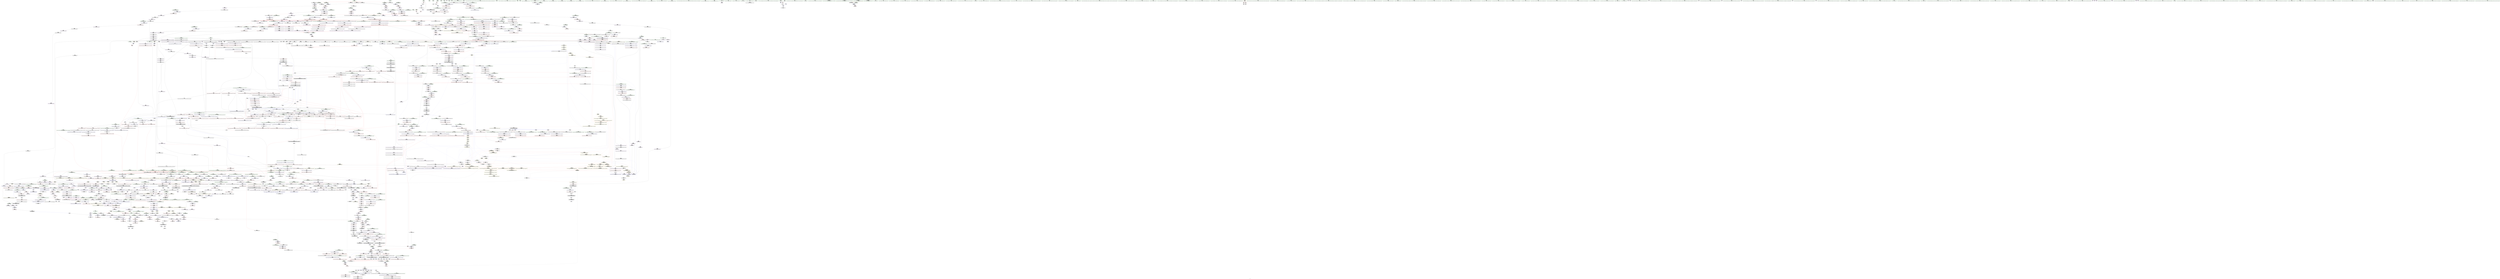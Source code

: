 digraph "SVFG" {
	label="SVFG";

	Node0x55ff52520a40 [shape=record,color=grey,label="{NodeID: 0\nNullPtr|{|<s47>199}}"];
	Node0x55ff52520a40 -> Node0x55ff52b4b660[style=solid];
	Node0x55ff52520a40 -> Node0x55ff52b4b760[style=solid];
	Node0x55ff52520a40 -> Node0x55ff52b4b830[style=solid];
	Node0x55ff52520a40 -> Node0x55ff52b4b900[style=solid];
	Node0x55ff52520a40 -> Node0x55ff52b4b9d0[style=solid];
	Node0x55ff52520a40 -> Node0x55ff52b4baa0[style=solid];
	Node0x55ff52520a40 -> Node0x55ff52b4bb70[style=solid];
	Node0x55ff52520a40 -> Node0x55ff52b4bc40[style=solid];
	Node0x55ff52520a40 -> Node0x55ff52b4bd10[style=solid];
	Node0x55ff52520a40 -> Node0x55ff52b4bde0[style=solid];
	Node0x55ff52520a40 -> Node0x55ff52b4beb0[style=solid];
	Node0x55ff52520a40 -> Node0x55ff52b3fab0[style=solid];
	Node0x55ff52520a40 -> Node0x55ff52b3fb80[style=solid];
	Node0x55ff52520a40 -> Node0x55ff52b3fc50[style=solid];
	Node0x55ff52520a40 -> Node0x55ff52b3fd20[style=solid];
	Node0x55ff52520a40 -> Node0x55ff52b3fdf0[style=solid];
	Node0x55ff52520a40 -> Node0x55ff52b3fec0[style=solid];
	Node0x55ff52520a40 -> Node0x55ff52b3ff90[style=solid];
	Node0x55ff52520a40 -> Node0x55ff52b40060[style=solid];
	Node0x55ff52520a40 -> Node0x55ff52b40130[style=solid];
	Node0x55ff52520a40 -> Node0x55ff52b40200[style=solid];
	Node0x55ff52520a40 -> Node0x55ff52b402d0[style=solid];
	Node0x55ff52520a40 -> Node0x55ff52b403a0[style=solid];
	Node0x55ff52520a40 -> Node0x55ff52b40470[style=solid];
	Node0x55ff52520a40 -> Node0x55ff52b40540[style=solid];
	Node0x55ff52520a40 -> Node0x55ff52b40610[style=solid];
	Node0x55ff52520a40 -> Node0x55ff52b406e0[style=solid];
	Node0x55ff52520a40 -> Node0x55ff52b407b0[style=solid];
	Node0x55ff52520a40 -> Node0x55ff52b40880[style=solid];
	Node0x55ff52520a40 -> Node0x55ff52b40950[style=solid];
	Node0x55ff52520a40 -> Node0x55ff52b40a20[style=solid];
	Node0x55ff52520a40 -> Node0x55ff52b40af0[style=solid];
	Node0x55ff52520a40 -> Node0x55ff52b40bc0[style=solid];
	Node0x55ff52520a40 -> Node0x55ff52b40c90[style=solid];
	Node0x55ff52520a40 -> Node0x55ff52b40d60[style=solid];
	Node0x55ff52520a40 -> Node0x55ff52b40e30[style=solid];
	Node0x55ff52520a40 -> Node0x55ff52b40f00[style=solid];
	Node0x55ff52520a40 -> Node0x55ff52b79cf0[style=solid];
	Node0x55ff52520a40 -> Node0x55ff52b7bda0[style=solid];
	Node0x55ff52520a40 -> Node0x55ff52b83510[style=solid];
	Node0x55ff52520a40 -> Node0x55ff52bb6b40[style=solid];
	Node0x55ff52520a40 -> Node0x55ff52bb6cc0[style=solid];
	Node0x55ff52520a40 -> Node0x55ff52bb7140[style=solid];
	Node0x55ff52520a40 -> Node0x55ff52bb75c0[style=solid];
	Node0x55ff52520a40 -> Node0x55ff52bb7740[style=solid];
	Node0x55ff52520a40 -> Node0x55ff52bb78c0[style=solid];
	Node0x55ff52520a40 -> Node0x55ff52bb7a40[style=solid];
	Node0x55ff52520a40:s47 -> Node0x55ff52b9b7a0[style=solid,color=red];
	Node0x55ff52b42ad0 [shape=record,color=black,label="{NodeID: 443\n689\<--696\n_ZNSt8_Rb_treeIiiSt9_IdentityIiESt4lessIiESaIiEE21_M_get_Node_allocatorEv_ret\<--\n_ZNSt8_Rb_treeIiiSt9_IdentityIiESt4lessIiESaIiEE21_M_get_Node_allocatorEv\n|{<s0>55|<s1>59|<s2>188|<s3>190}}"];
	Node0x55ff52b42ad0:s0 -> Node0x55ff52cd7f30[style=solid,color=blue];
	Node0x55ff52b42ad0:s1 -> Node0x55ff52cd81b0[style=solid,color=blue];
	Node0x55ff52b42ad0:s2 -> Node0x55ff52b94c00[style=solid,color=blue];
	Node0x55ff52b42ad0:s3 -> Node0x55ff52b94e80[style=solid,color=blue];
	Node0x55ff52b94c00 [shape=record,color=black,label="{NodeID: 3100\n2062 = PHI(689, )\n|{<s0>189}}"];
	Node0x55ff52b94c00:s0 -> Node0x55ff52b9ca00[style=solid,color=red];
	Node0x55ff52bb6e40 [shape=record,color=grey,label="{NodeID: 1993\n1836 = cmp(1834, 1835, )\n}"];
	Node0x55ff52b51f60 [shape=record,color=red,label="{NodeID: 886\n1138\<--1132\n\<--__x.addr\n_ZNSt23_Rb_tree_const_iteratorIiEC2EPKSt18_Rb_tree_node_base\n}"];
	Node0x55ff52b51f60 -> Node0x55ff52b7fa90[style=solid];
	Node0x55ff52b3af40 [shape=record,color=green,label="{NodeID: 222\n1198\<--1199\n__x\<--__x_field_insensitive\n_ZNSt8_Rb_treeIiiSt9_IdentityIiESt4lessIiESaIiEE11equal_rangeERKi\n}"];
	Node0x55ff52b3af40 -> Node0x55ff52b52850[style=solid];
	Node0x55ff52b3af40 -> Node0x55ff52b52920[style=solid];
	Node0x55ff52b3af40 -> Node0x55ff52b529f0[style=solid];
	Node0x55ff52b3af40 -> Node0x55ff52b52ac0[style=solid];
	Node0x55ff52b3af40 -> Node0x55ff52b52b90[style=solid];
	Node0x55ff52b3af40 -> Node0x55ff52b52c60[style=solid];
	Node0x55ff52b3af40 -> Node0x55ff52b52d30[style=solid];
	Node0x55ff52b3af40 -> Node0x55ff52b52e00[style=solid];
	Node0x55ff52b3af40 -> Node0x55ff52b52ed0[style=solid];
	Node0x55ff52b3af40 -> Node0x55ff52b52fa0[style=solid];
	Node0x55ff52b3af40 -> Node0x55ff52b80110[style=solid];
	Node0x55ff52b3af40 -> Node0x55ff52b802b0[style=solid];
	Node0x55ff52b3af40 -> Node0x55ff52b80450[style=solid];
	Node0x55ff52b3af40 -> Node0x55ff52b80790[style=solid];
	Node0x55ff52b5e490 [shape=record,color=purple,label="{NodeID: 665\n1074\<--1073\n_M_storage\<--this1\n_ZNKSt13_Rb_tree_nodeIiE9_M_valptrEv\n|{<s0>88}}"];
	Node0x55ff52b5e490:s0 -> Node0x55ff52ba0bd0[style=solid,color=red];
	Node0x55ff52b7cd10 [shape=record,color=blue,label="{NodeID: 1108\n655\<--653\nthis.addr\<--this\n_ZNSt8_Rb_treeIiiSt9_IdentityIiESt4lessIiESaIiEE11_M_put_nodeEPSt13_Rb_tree_nodeIiE\n}"];
	Node0x55ff52b7cd10 -> Node0x55ff52b4ef70[style=dashed];
	Node0x55ff52adcfe0 [shape=record,color=green,label="{NodeID: 1\n7\<--1\n__dso_handle\<--dummyObj\nGlob }"];
	Node0x55ff52b42ba0 [shape=record,color=black,label="{NodeID: 444\n698\<--705\n_ZNSt13_Rb_tree_nodeIiE9_M_valptrEv_ret\<--call\n_ZNSt13_Rb_tree_nodeIiE9_M_valptrEv\n|{<s0>56|<s1>191}}"];
	Node0x55ff52b42ba0:s0 -> Node0x55ff52cd8070[style=solid,color=blue];
	Node0x55ff52b42ba0:s1 -> Node0x55ff52b94fc0[style=solid,color=blue];
	Node0x55ff52b94d40 [shape=record,color=black,label="{NodeID: 3101\n2063 = PHI(2132, )\n}"];
	Node0x55ff52b94d40 -> Node0x55ff52b59120[style=solid];
	Node0x55ff52bb6fc0 [shape=record,color=grey,label="{NodeID: 1994\n111 = cmp(109, 110, )\n}"];
	Node0x55ff52b52030 [shape=record,color=red,label="{NodeID: 887\n1158\<--1144\nthis1\<--this.addr\n_ZNSt8_Rb_treeIiiSt9_IdentityIiESt4lessIiESaIiEE5eraseERKi\n|{<s0>92|<s1>93|<s2>96|<s3>97}}"];
	Node0x55ff52b52030:s0 -> Node0x55ff52cdfa10[style=solid,color=red];
	Node0x55ff52b52030:s1 -> Node0x55ff52ba1f90[style=solid,color=red];
	Node0x55ff52b52030:s2 -> Node0x55ff52b9aa20[style=solid,color=red];
	Node0x55ff52b52030:s3 -> Node0x55ff52ba1f90[style=solid,color=red];
	Node0x55ff52b3b010 [shape=record,color=green,label="{NodeID: 223\n1200\<--1201\n__y\<--__y_field_insensitive\n_ZNSt8_Rb_treeIiiSt9_IdentityIiESt4lessIiESaIiEE11equal_rangeERKi\n}"];
	Node0x55ff52b3b010 -> Node0x55ff52b53070[style=solid];
	Node0x55ff52b3b010 -> Node0x55ff52b53140[style=solid];
	Node0x55ff52b3b010 -> Node0x55ff52b53210[style=solid];
	Node0x55ff52b3b010 -> Node0x55ff52b532e0[style=solid];
	Node0x55ff52b3b010 -> Node0x55ff52b801e0[style=solid];
	Node0x55ff52b3b010 -> Node0x55ff52b80380[style=solid];
	Node0x55ff52b3b010 -> Node0x55ff52b806c0[style=solid];
	Node0x55ff52b5e560 [shape=record,color=purple,label="{NodeID: 666\n1096\<--1095\n_M_storage\<--this1\n_ZNK9__gnu_cxx16__aligned_membufIiE7_M_addrEv\n}"];
	Node0x55ff52b5e560 -> Node0x55ff52b54a70[style=solid];
	Node0x55ff52b7cde0 [shape=record,color=blue,label="{NodeID: 1109\n657\<--654\n__p.addr\<--__p\n_ZNSt8_Rb_treeIiiSt9_IdentityIiESt4lessIiESaIiEE11_M_put_nodeEPSt13_Rb_tree_nodeIiE\n}"];
	Node0x55ff52b7cde0 -> Node0x55ff52b4f040[style=dashed];
	Node0x55ff52b32710 [shape=record,color=green,label="{NodeID: 2\n8\<--1\n.str\<--dummyObj\nGlob }"];
	Node0x55ff52b42c70 [shape=record,color=black,label="{NodeID: 445\n729\<--726\n\<--call\n_ZN9__gnu_cxx16__aligned_membufIiE6_M_ptrEv\n}"];
	Node0x55ff52b42c70 -> Node0x55ff52b42d40[style=solid];
	Node0x55ff52b94e80 [shape=record,color=black,label="{NodeID: 3102\n2088 = PHI(689, )\n|{<s0>193}}"];
	Node0x55ff52b94e80:s0 -> Node0x55ff52ba2270[style=solid,color=red];
	Node0x55ff52bb7140 [shape=record,color=grey,label="{NodeID: 1995\n539 = cmp(538, 3, )\n}"];
	Node0x55ff52b52100 [shape=record,color=red,label="{NodeID: 888\n1159\<--1146\n\<--__x.addr\n_ZNSt8_Rb_treeIiiSt9_IdentityIiESt4lessIiESaIiEE5eraseERKi\n|{<s0>92}}"];
	Node0x55ff52b52100:s0 -> Node0x55ff52cdfb20[style=solid,color=red];
	Node0x55ff52b3b0e0 [shape=record,color=green,label="{NodeID: 224\n1202\<--1203\n__xu\<--__xu_field_insensitive\n_ZNSt8_Rb_treeIiiSt9_IdentityIiESt4lessIiESaIiEE11equal_rangeERKi\n}"];
	Node0x55ff52b3b0e0 -> Node0x55ff52b533b0[style=solid];
	Node0x55ff52b3b0e0 -> Node0x55ff52b53480[style=solid];
	Node0x55ff52b3b0e0 -> Node0x55ff52b80520[style=solid];
	Node0x55ff52b3b0e0 -> Node0x55ff52b80860[style=solid];
	Node0x55ff52b5e630 [shape=record,color=purple,label="{NodeID: 667\n1124\<--1110\ncoerce.dive\<--retval\n_ZNKSt8_Rb_treeIiiSt9_IdentityIiESt4lessIiESaIiEE3endEv\n}"];
	Node0x55ff52b5e630 -> Node0x55ff52b51dc0[style=solid];
	Node0x55ff52b7ceb0 [shape=record,color=blue,label="{NodeID: 1110\n676\<--674\n__a.addr\<--__a\n_ZNSt16allocator_traitsISaISt13_Rb_tree_nodeIiEEE7destroyIiEEvRS2_PT_\n}"];
	Node0x55ff52b7ceb0 -> Node0x55ff52b4f110[style=dashed];
	Node0x55ff52b327a0 [shape=record,color=green,label="{NodeID: 3\n10\<--1\n.str.1\<--dummyObj\nGlob }"];
	Node0x55ff52b42d40 [shape=record,color=black,label="{NodeID: 446\n720\<--729\n_ZN9__gnu_cxx16__aligned_membufIiE6_M_ptrEv_ret\<--\n_ZN9__gnu_cxx16__aligned_membufIiE6_M_ptrEv\n|{<s0>63}}"];
	Node0x55ff52b42d40:s0 -> Node0x55ff52cd7180[style=solid,color=blue];
	Node0x55ff52b94fc0 [shape=record,color=black,label="{NodeID: 3103\n2090 = PHI(698, )\n|{<s0>193}}"];
	Node0x55ff52b94fc0:s0 -> Node0x55ff52ba2380[style=solid,color=red];
	Node0x55ff52bb72c0 [shape=record,color=grey,label="{NodeID: 1996\n101 = cmp(97, 81, )\n}"];
	Node0x55ff52b521d0 [shape=record,color=red,label="{NodeID: 889\n1185\<--1150\n\<--__old_size\n_ZNSt8_Rb_treeIiiSt9_IdentityIiESt4lessIiESaIiEE5eraseERKi\n}"];
	Node0x55ff52b521d0 -> Node0x55ff52bb60c0[style=solid];
	Node0x55ff52b3b1b0 [shape=record,color=green,label="{NodeID: 225\n1204\<--1205\n__yu\<--__yu_field_insensitive\n_ZNSt8_Rb_treeIiiSt9_IdentityIiESt4lessIiESaIiEE11equal_rangeERKi\n}"];
	Node0x55ff52b3b1b0 -> Node0x55ff52b53550[style=solid];
	Node0x55ff52b3b1b0 -> Node0x55ff52b805f0[style=solid];
	Node0x55ff52b5e700 [shape=record,color=purple,label="{NodeID: 668\n1116\<--1115\n_M_impl\<--this1\n_ZNKSt8_Rb_treeIiiSt9_IdentityIiESt4lessIiESaIiEE3endEv\n}"];
	Node0x55ff52b5e700 -> Node0x55ff52b54db0[style=solid];
	Node0x55ff52b7cf80 [shape=record,color=blue,label="{NodeID: 1111\n678\<--675\n__p.addr\<--__p\n_ZNSt16allocator_traitsISaISt13_Rb_tree_nodeIiEEE7destroyIiEEvRS2_PT_\n}"];
	Node0x55ff52b7cf80 -> Node0x55ff52b4f1e0[style=dashed];
	Node0x55ff52b32a50 [shape=record,color=green,label="{NodeID: 4\n12\<--1\nstdin\<--dummyObj\nGlob }"];
	Node0x55ff52b42e10 [shape=record,color=black,label="{NodeID: 447\n738\<--737\n\<--_M_storage\n_ZN9__gnu_cxx16__aligned_membufIiE7_M_addrEv\n}"];
	Node0x55ff52b42e10 -> Node0x55ff52b42ee0[style=solid];
	Node0x55ff52b95100 [shape=record,color=black,label="{NodeID: 3104\n2092 = PHI(1885, )\n|{<s0>193}}"];
	Node0x55ff52b95100:s0 -> Node0x55ff52ba2490[style=solid,color=red];
	Node0x55ff52bb7440 [shape=record,color=grey,label="{NodeID: 1997\n999 = cmp(996, 998, )\n}"];
	Node0x55ff52bb7440 -> Node0x55ff52b543f0[style=solid];
	Node0x55ff52b522a0 [shape=record,color=red,label="{NodeID: 890\n1179\<--1178\n\<--coerce.dive\n_ZNSt8_Rb_treeIiiSt9_IdentityIiESt4lessIiESaIiEE5eraseERKi\n|{<s0>96}}"];
	Node0x55ff52b522a0:s0 -> Node0x55ff52b9ab30[style=solid,color=red];
	Node0x55ff52b3b280 [shape=record,color=green,label="{NodeID: 226\n1206\<--1207\nref.tmp\<--ref.tmp_field_insensitive\n_ZNSt8_Rb_treeIiiSt9_IdentityIiESt4lessIiESaIiEE11equal_rangeERKi\n|{|<s1>110}}"];
	Node0x55ff52b3b280 -> Node0x55ff52b5ef20[style=solid];
	Node0x55ff52b3b280:s1 -> Node0x55ff52b97700[style=solid,color=red];
	Node0x55ff52b5e7d0 [shape=record,color=purple,label="{NodeID: 669\n1118\<--1117\nadd.ptr\<--\n_ZNKSt8_Rb_treeIiiSt9_IdentityIiESt4lessIiESaIiEE3endEv\n}"];
	Node0x55ff52b5e7d0 -> Node0x55ff52b54e80[style=solid];
	Node0x55ff52c283f0 [shape=record,color=yellow,style=double,label="{NodeID: 2219\n160V_1 = ENCHI(MR_160V_0)\npts\{498 \}\nFun[_ZNSt8_Rb_treeIiiSt9_IdentityIiESt4lessIiESaIiEED2Ev]}"];
	Node0x55ff52c283f0 -> Node0x55ff52b7c1b0[style=dashed];
	Node0x55ff52b7d050 [shape=record,color=blue,label="{NodeID: 1112\n691\<--690\nthis.addr\<--this\n_ZNSt8_Rb_treeIiiSt9_IdentityIiESt4lessIiESaIiEE21_M_get_Node_allocatorEv\n}"];
	Node0x55ff52b7d050 -> Node0x55ff52b4f2b0[style=dashed];
	Node0x55ff52b32ae0 [shape=record,color=green,label="{NodeID: 5\n13\<--1\n.str.2\<--dummyObj\nGlob }"];
	Node0x55ff52b42ee0 [shape=record,color=black,label="{NodeID: 448\n731\<--738\n_ZN9__gnu_cxx16__aligned_membufIiE7_M_addrEv_ret\<--\n_ZN9__gnu_cxx16__aligned_membufIiE7_M_addrEv\n|{<s0>64}}"];
	Node0x55ff52b42ee0:s0 -> Node0x55ff52cd72f0[style=solid,color=blue];
	Node0x55ff52b95240 [shape=record,color=black,label="{NodeID: 3105\n2104 = PHI()\n}"];
	Node0x55ff52bb75c0 [shape=record,color=grey,label="{NodeID: 1998\n1720 = cmp(1719, 3, )\n}"];
	Node0x55ff52b52370 [shape=record,color=red,label="{NodeID: 891\n1181\<--1180\n\<--coerce.dive4\n_ZNSt8_Rb_treeIiiSt9_IdentityIiESt4lessIiESaIiEE5eraseERKi\n|{<s0>96}}"];
	Node0x55ff52b52370:s0 -> Node0x55ff52b9ac40[style=solid,color=red];
	Node0x55ff52b3b350 [shape=record,color=green,label="{NodeID: 227\n1208\<--1209\nref.tmp16\<--ref.tmp16_field_insensitive\n_ZNSt8_Rb_treeIiiSt9_IdentityIiESt4lessIiESaIiEE11equal_rangeERKi\n|{|<s1>110}}"];
	Node0x55ff52b3b350 -> Node0x55ff52b5eff0[style=solid];
	Node0x55ff52b3b350:s1 -> Node0x55ff52b97850[style=solid,color=red];
	Node0x55ff52b5e8a0 [shape=record,color=purple,label="{NodeID: 670\n1120\<--1119\n_M_header\<--\n_ZNKSt8_Rb_treeIiiSt9_IdentityIiESt4lessIiESaIiEE3endEv\n|{<s0>91}}"];
	Node0x55ff52b5e8a0:s0 -> Node0x55ff52b99f30[style=solid,color=red];
	Node0x55ff52c284d0 [shape=record,color=yellow,style=double,label="{NodeID: 2220\n162V_1 = ENCHI(MR_162V_0)\npts\{500 \}\nFun[_ZNSt8_Rb_treeIiiSt9_IdentityIiESt4lessIiESaIiEED2Ev]}"];
	Node0x55ff52c284d0 -> Node0x55ff52b7c280[style=dashed];
	Node0x55ff52b7d120 [shape=record,color=blue,label="{NodeID: 1113\n700\<--699\nthis.addr\<--this\n_ZNSt13_Rb_tree_nodeIiE9_M_valptrEv\n}"];
	Node0x55ff52b7d120 -> Node0x55ff52b4f380[style=dashed];
	Node0x55ff52b32b70 [shape=record,color=green,label="{NodeID: 6\n15\<--1\n.str.3\<--dummyObj\nGlob }"];
	Node0x55ff52b42fb0 [shape=record,color=black,label="{NodeID: 449\n754\<--753\n\<--\n_ZNSt16allocator_traitsISaISt13_Rb_tree_nodeIiEEE10deallocateERS2_PS1_m\n|{<s0>65}}"];
	Node0x55ff52b42fb0:s0 -> Node0x55ff52ba1930[style=solid,color=red];
	Node0x55ff52b95310 [shape=record,color=black,label="{NodeID: 3106\n2144 = PHI(2148, )\n}"];
	Node0x55ff52b95310 -> Node0x55ff52b59460[style=solid];
	Node0x55ff52bb7740 [shape=record,color=grey,label="{NodeID: 1999\n1624 = cmp(1623, 3, )\n}"];
	Node0x55ff52b52440 [shape=record,color=red,label="{NodeID: 892\n1216\<--1194\nthis1\<--this.addr\n_ZNSt8_Rb_treeIiiSt9_IdentityIiESt4lessIiESaIiEE11equal_rangeERKi\n|{|<s2>98|<s3>99|<s4>108|<s5>109}}"];
	Node0x55ff52b52440 -> Node0x55ff52b5f0c0[style=solid];
	Node0x55ff52b52440 -> Node0x55ff52b5f190[style=solid];
	Node0x55ff52b52440:s2 -> Node0x55ff52b96ac0[style=solid,color=red];
	Node0x55ff52b52440:s3 -> Node0x55ff52b97380[style=solid,color=red];
	Node0x55ff52b52440:s4 -> Node0x55ff52b95d40[style=solid,color=red];
	Node0x55ff52b52440:s5 -> Node0x55ff52b9da40[style=solid,color=red];
	Node0x55ff52b3b420 [shape=record,color=green,label="{NodeID: 228\n1210\<--1211\nref.tmp20\<--ref.tmp20_field_insensitive\n_ZNSt8_Rb_treeIiiSt9_IdentityIiESt4lessIiESaIiEE11equal_rangeERKi\n|{<s0>111|<s1>113}}"];
	Node0x55ff52b3b420:s0 -> Node0x55ff52b990d0[style=solid,color=red];
	Node0x55ff52b3b420:s1 -> Node0x55ff52b97700[style=solid,color=red];
	Node0x55ff52b5e970 [shape=record,color=purple,label="{NodeID: 671\n1137\<--1136\n_M_node\<--this1\n_ZNSt23_Rb_tree_const_iteratorIiEC2EPKSt18_Rb_tree_node_base\n}"];
	Node0x55ff52b5e970 -> Node0x55ff52b7fa90[style=solid];
	Node0x55ff52c285b0 [shape=record,color=yellow,style=double,label="{NodeID: 2221\n22V_1 = ENCHI(MR_22V_0)\npts\{650001 \}\nFun[_ZNSt8_Rb_treeIiiSt9_IdentityIiESt4lessIiESaIiEED2Ev]|{<s0>43}}"];
	Node0x55ff52c285b0:s0 -> Node0x55ff52c21120[style=dashed,color=red];
	Node0x55ff52b7d1f0 [shape=record,color=blue,label="{NodeID: 1114\n712\<--710\nthis.addr\<--this\n_ZN9__gnu_cxx13new_allocatorISt13_Rb_tree_nodeIiEE7destroyIiEEvPT_\n}"];
	Node0x55ff52b7d1f0 -> Node0x55ff52b4f450[style=dashed];
	Node0x55ff52b32c00 [shape=record,color=green,label="{NodeID: 7\n17\<--1\nstdout\<--dummyObj\nGlob }"];
	Node0x55ff52b43080 [shape=record,color=black,label="{NodeID: 450\n776\<--775\n\<--\n_ZN9__gnu_cxx13new_allocatorISt13_Rb_tree_nodeIiEE10deallocateEPS2_m\n}"];
	Node0x55ff52b95480 [shape=record,color=black,label="{NodeID: 3107\n2163 = PHI(2181, )\n}"];
	Node0x55ff52b95480 -> Node0x55ff52bb7bc0[style=solid];
	Node0x55ff52bb78c0 [shape=record,color=grey,label="{NodeID: 2000\n1223 = cmp(1222, 3, )\n}"];
	Node0x55ff52b52510 [shape=record,color=red,label="{NodeID: 893\n1230\<--1196\n\<--__k.addr\n_ZNSt8_Rb_treeIiiSt9_IdentityIiESt4lessIiESaIiEE11equal_rangeERKi\n|{<s0>101}}"];
	Node0x55ff52b52510:s0 -> Node0x55ff52ba1630[style=solid,color=red];
	Node0x55ff52b3b4f0 [shape=record,color=green,label="{NodeID: 229\n1212\<--1213\nref.tmp21\<--ref.tmp21_field_insensitive\n_ZNSt8_Rb_treeIiiSt9_IdentityIiESt4lessIiESaIiEE11equal_rangeERKi\n|{<s0>112|<s1>113}}"];
	Node0x55ff52b3b4f0:s0 -> Node0x55ff52b990d0[style=solid,color=red];
	Node0x55ff52b3b4f0:s1 -> Node0x55ff52b97850[style=solid,color=red];
	Node0x55ff52b5ea40 [shape=record,color=purple,label="{NodeID: 672\n1174\<--1148\nfirst\<--__p\n_ZNSt8_Rb_treeIiiSt9_IdentityIiESt4lessIiESaIiEE5eraseERKi\n|{<s0>94}}"];
	Node0x55ff52b5ea40:s0 -> Node0x55ff52b9d490[style=solid,color=red];
	Node0x55ff52b7d2c0 [shape=record,color=blue,label="{NodeID: 1115\n714\<--711\n__p.addr\<--__p\n_ZN9__gnu_cxx13new_allocatorISt13_Rb_tree_nodeIiEE7destroyIiEEvPT_\n}"];
	Node0x55ff52b33440 [shape=record,color=green,label="{NodeID: 8\n18\<--1\n_ZSt3cin\<--dummyObj\nGlob }"];
	Node0x55ff52b43150 [shape=record,color=black,label="{NodeID: 451\n789\<--788\n\<--this1\n_ZNSaISt13_Rb_tree_nodeIiEED2Ev\n|{<s0>67}}"];
	Node0x55ff52b43150:s0 -> Node0x55ff52b99cd0[style=solid,color=red];
	Node0x55ff52b955c0 [shape=record,color=black,label="{NodeID: 3108\n2209 = PHI(1885, )\n|{<s0>204}}"];
	Node0x55ff52b955c0:s0 -> Node0x55ff52b9ec00[style=solid,color=red];
	Node0x55ff52bb7a40 [shape=record,color=grey,label="{NodeID: 2001\n1397 = cmp(1396, 3, )\n}"];
	Node0x55ff52b525e0 [shape=record,color=red,label="{NodeID: 894\n1241\<--1196\n\<--__k.addr\n_ZNSt8_Rb_treeIiiSt9_IdentityIiESt4lessIiESaIiEE11equal_rangeERKi\n|{<s0>104}}"];
	Node0x55ff52b525e0:s0 -> Node0x55ff52ba1330[style=solid,color=red];
	Node0x55ff52b43b10 [shape=record,color=green,label="{NodeID: 230\n1279\<--1280\n_ZNSt8_Rb_treeIiiSt9_IdentityIiESt4lessIiESaIiEE14_M_upper_boundEPSt13_Rb_tree_nodeIiEPSt18_Rb_tree_node_baseRKi\<--_ZNSt8_Rb_treeIiiSt9_IdentityIiESt4lessIiESaIiEE14_M_upper_boundEPSt13_Rb_tree_nodeIiEPSt18_Rb_tree_node_baseRKi_field_insensitive\n}"];
	Node0x55ff52b5eb10 [shape=record,color=purple,label="{NodeID: 673\n1176\<--1148\nsecond\<--__p\n_ZNSt8_Rb_treeIiiSt9_IdentityIiESt4lessIiESaIiEE5eraseERKi\n|{<s0>95}}"];
	Node0x55ff52b5eb10:s0 -> Node0x55ff52b9d490[style=solid,color=red];
	Node0x55ff52b7d390 [shape=record,color=blue,label="{NodeID: 1116\n722\<--721\nthis.addr\<--this\n_ZN9__gnu_cxx16__aligned_membufIiE6_M_ptrEv\n}"];
	Node0x55ff52b7d390 -> Node0x55ff52b4f520[style=dashed];
	Node0x55ff52b33500 [shape=record,color=green,label="{NodeID: 9\n19\<--1\n_ZSt4cout\<--dummyObj\nGlob }"];
	Node0x55ff52b43220 [shape=record,color=black,label="{NodeID: 452\n853\<--804\n\<--retval\n_ZNSt8_Rb_treeIiiSt9_IdentityIiESt4lessIiESaIiEE4findERKi\n}"];
	Node0x55ff52b43220 -> Node0x55ff52b5d6c0[style=solid];
	Node0x55ff52b95700 [shape=record,color=black,label="{NodeID: 3109\n2234 = PHI(1885, )\n}"];
	Node0x55ff52b95700 -> Node0x55ff52b79130[style=solid];
	Node0x55ff52bb7bc0 [shape=record,color=grey,label="{NodeID: 2002\n2166 = cmp(2162, 2163, )\n}"];
	Node0x55ff52b526b0 [shape=record,color=red,label="{NodeID: 895\n1271\<--1196\n\<--__k.addr\n_ZNSt8_Rb_treeIiiSt9_IdentityIiESt4lessIiESaIiEE11equal_rangeERKi\n|{<s0>108}}"];
	Node0x55ff52b526b0:s0 -> Node0x55ff52b96250[style=solid,color=red];
	Node0x55ff52b43be0 [shape=record,color=green,label="{NodeID: 231\n1284\<--1285\n_ZNSt4pairISt17_Rb_tree_iteratorIiES1_EC2IS1_S1_Lb1EEEOT_OT0_\<--_ZNSt4pairISt17_Rb_tree_iteratorIiES1_EC2IS1_S1_Lb1EEEOT_OT0__field_insensitive\n}"];
	Node0x55ff52b5ebe0 [shape=record,color=purple,label="{NodeID: 674\n1178\<--1152\ncoerce.dive\<--agg.tmp\n_ZNSt8_Rb_treeIiiSt9_IdentityIiESt4lessIiESaIiEE5eraseERKi\n}"];
	Node0x55ff52b5ebe0 -> Node0x55ff52b522a0[style=solid];
	Node0x55ff52c28880 [shape=record,color=yellow,style=double,label="{NodeID: 2224\n8V_1 = ENCHI(MR_8V_0)\npts\{59 \}\nFun[_ZNSt3setIiSt4lessIiESaIiEE6insertERKi]|{<s0>28}}"];
	Node0x55ff52c28880:s0 -> Node0x55ff52c2a4d0[style=dashed,color=red];
	Node0x55ff52b7d460 [shape=record,color=blue,label="{NodeID: 1117\n733\<--732\nthis.addr\<--this\n_ZN9__gnu_cxx16__aligned_membufIiE7_M_addrEv\n}"];
	Node0x55ff52b7d460 -> Node0x55ff52b4f5f0[style=dashed];
	Node0x55ff52b33600 [shape=record,color=green,label="{NodeID: 10\n20\<--1\n.str.4\<--dummyObj\nGlob }"];
	Node0x55ff52b432f0 [shape=record,color=black,label="{NodeID: 453\n854\<--810\n\<--__j\n_ZNSt8_Rb_treeIiiSt9_IdentityIiESt4lessIiESaIiEE4findERKi\n}"];
	Node0x55ff52b432f0 -> Node0x55ff52b5d790[style=solid];
	Node0x55ff52b95840 [shape=record,color=black,label="{NodeID: 3110\n1971 = PHI(1708, )\n2nd arg _ZNSt4pairIPSt18_Rb_tree_node_baseS1_EC2IRS1_Lb1EEEOT_RKS1_ }"];
	Node0x55ff52b95840 -> Node0x55ff52b84d70[style=solid];
	Node0x55ff52bb7d40 [shape=record,color=grey,label="{NodeID: 2003\n257 = cmp(253, 256, )\n}"];
	Node0x55ff52bb7d40 -> Node0x55ff52b414e0[style=solid];
	Node0x55ff52b52780 [shape=record,color=red,label="{NodeID: 896\n1277\<--1196\n\<--__k.addr\n_ZNSt8_Rb_treeIiiSt9_IdentityIiESt4lessIiESaIiEE11equal_rangeERKi\n|{<s0>109}}"];
	Node0x55ff52b52780:s0 -> Node0x55ff52b9dd70[style=solid,color=red];
	Node0x55ff52b43ce0 [shape=record,color=green,label="{NodeID: 232\n1300\<--1301\nthis.addr\<--this.addr_field_insensitive\n_ZNKSt8_Rb_treeIiiSt9_IdentityIiESt4lessIiESaIiEE4sizeEv\n}"];
	Node0x55ff52b43ce0 -> Node0x55ff52b536f0[style=solid];
	Node0x55ff52b43ce0 -> Node0x55ff52b80ad0[style=solid];
	Node0x55ff52b5ecb0 [shape=record,color=purple,label="{NodeID: 675\n1180\<--1154\ncoerce.dive4\<--agg.tmp3\n_ZNSt8_Rb_treeIiiSt9_IdentityIiESt4lessIiESaIiEE5eraseERKi\n}"];
	Node0x55ff52b5ecb0 -> Node0x55ff52b52370[style=solid];
	Node0x55ff52c28990 [shape=record,color=yellow,style=double,label="{NodeID: 2225\n77V_1 = ENCHI(MR_77V_0)\npts\{296 \}\nFun[_ZNSt3setIiSt4lessIiESaIiEE6insertERKi]}"];
	Node0x55ff52c28990 -> Node0x55ff52b4d3d0[style=dashed];
	Node0x55ff52b7d530 [shape=record,color=blue,label="{NodeID: 1118\n744\<--741\n__a.addr\<--__a\n_ZNSt16allocator_traitsISaISt13_Rb_tree_nodeIiEEE10deallocateERS2_PS1_m\n}"];
	Node0x55ff52b7d530 -> Node0x55ff52b4f6c0[style=dashed];
	Node0x55ff52b33700 [shape=record,color=green,label="{NodeID: 11\n22\<--1\n.str.5\<--dummyObj\nGlob }"];
	Node0x55ff52b433c0 [shape=record,color=black,label="{NodeID: 454\n837\<--836\n\<--_M_impl\n_ZNSt8_Rb_treeIiiSt9_IdentityIiESt4lessIiESaIiEE4findERKi\n}"];
	Node0x55ff52b433c0 -> Node0x55ff52b5d5f0[style=solid];
	Node0x55ff52b95980 [shape=record,color=black,label="{NodeID: 3111\n2253 = PHI(1680, )\n0th arg _ZSt7forwardIRbEOT_RNSt16remove_referenceIS1_E4typeE }"];
	Node0x55ff52b95980 -> Node0x55ff52b86840[style=solid];
	Node0x55ff52bfe010 [shape=record,color=black,label="{NodeID: 2004\nMR_167V_3 = PHI(MR_167V_4, MR_167V_2, )\npts\{531 \}\n}"];
	Node0x55ff52bfe010 -> Node0x55ff52b4e0d0[style=dashed];
	Node0x55ff52bfe010 -> Node0x55ff52b4e1a0[style=dashed];
	Node0x55ff52bfe010 -> Node0x55ff52b4e270[style=dashed];
	Node0x55ff52bfe010 -> Node0x55ff52b4e340[style=dashed];
	Node0x55ff52bfe010 -> Node0x55ff52b7c5c0[style=dashed];
	Node0x55ff52b52850 [shape=record,color=red,label="{NodeID: 897\n1222\<--1198\n\<--__x\n_ZNSt8_Rb_treeIiiSt9_IdentityIiESt4lessIiESaIiEE11equal_rangeERKi\n}"];
	Node0x55ff52b52850 -> Node0x55ff52bb78c0[style=solid];
	Node0x55ff52b43db0 [shape=record,color=green,label="{NodeID: 233\n1315\<--1316\n__first\<--__first_field_insensitive\n_ZNSt8_Rb_treeIiiSt9_IdentityIiESt4lessIiESaIiEE12_M_erase_auxESt23_Rb_tree_const_iteratorIiES7_\n|{|<s1>116|<s2>121|<s3>122}}"];
	Node0x55ff52b43db0 -> Node0x55ff52b5f670[style=solid];
	Node0x55ff52b43db0:s1 -> Node0x55ff52cdf770[style=solid,color=red];
	Node0x55ff52b43db0:s2 -> Node0x55ff52b986d0[style=solid,color=red];
	Node0x55ff52b43db0:s3 -> Node0x55ff52b9e380[style=solid,color=red];
	Node0x55ff52b5ed80 [shape=record,color=purple,label="{NodeID: 676\n1164\<--1163\n\<--\n_ZNSt8_Rb_treeIiiSt9_IdentityIiESt4lessIiESaIiEE5eraseERKi\n}"];
	Node0x55ff52b5ed80 -> Node0x55ff52b7fd00[style=solid];
	Node0x55ff52b7d600 [shape=record,color=blue,label="{NodeID: 1119\n746\<--742\n__p.addr\<--__p\n_ZNSt16allocator_traitsISaISt13_Rb_tree_nodeIiEEE10deallocateERS2_PS1_m\n}"];
	Node0x55ff52b7d600 -> Node0x55ff52b4f790[style=dashed];
	Node0x55ff52b33800 [shape=record,color=green,label="{NodeID: 12\n25\<--1\n\<--dummyObj\nCan only get source location for instruction, argument, global var or function.}"];
	Node0x55ff52b43490 [shape=record,color=black,label="{NodeID: 455\n801\<--862\n_ZNSt8_Rb_treeIiiSt9_IdentityIiESt4lessIiESaIiEE4findERKi_ret\<--\n_ZNSt8_Rb_treeIiiSt9_IdentityIiESt4lessIiESaIiEE4findERKi\n|{<s0>24}}"];
	Node0x55ff52b43490:s0 -> Node0x55ff52cd5880[style=solid,color=blue];
	Node0x55ff52b95ac0 [shape=record,color=black,label="{NodeID: 3112\n428 = PHI(405, )\n0th arg _ZNSt20_Rb_tree_key_compareISt4lessIiEEC2Ev }"];
	Node0x55ff52b95ac0 -> Node0x55ff52b7b990[style=solid];
	Node0x55ff52bfe100 [shape=record,color=black,label="{NodeID: 2005\nMR_169V_2 = PHI(MR_169V_3, MR_169V_1, )\npts\{533 \}\n}"];
	Node0x55ff52bfe100 -> Node0x55ff52b7c4f0[style=dashed];
	Node0x55ff52b52920 [shape=record,color=red,label="{NodeID: 898\n1228\<--1198\n\<--__x\n_ZNSt8_Rb_treeIiiSt9_IdentityIiESt4lessIiESaIiEE11equal_rangeERKi\n|{<s0>100}}"];
	Node0x55ff52b52920:s0 -> Node0x55ff52b9c580[style=solid,color=red];
	Node0x55ff52b43e80 [shape=record,color=green,label="{NodeID: 234\n1317\<--1318\n__last\<--__last_field_insensitive\n_ZNSt8_Rb_treeIiiSt9_IdentityIiESt4lessIiESaIiEE12_M_erase_auxESt23_Rb_tree_const_iteratorIiES7_\n|{|<s1>119|<s2>121}}"];
	Node0x55ff52b43e80 -> Node0x55ff52b5f740[style=solid];
	Node0x55ff52b43e80:s1 -> Node0x55ff52cdf770[style=solid,color=red];
	Node0x55ff52b43e80:s2 -> Node0x55ff52b98820[style=solid,color=red];
	Node0x55ff52b5ee50 [shape=record,color=purple,label="{NodeID: 677\n1167\<--1163\n\<--\n_ZNSt8_Rb_treeIiiSt9_IdentityIiESt4lessIiESaIiEE5eraseERKi\n}"];
	Node0x55ff52b5ee50 -> Node0x55ff52b7fdd0[style=solid];
	Node0x55ff52b7d6d0 [shape=record,color=blue,label="{NodeID: 1120\n748\<--743\n__n.addr\<--__n\n_ZNSt16allocator_traitsISaISt13_Rb_tree_nodeIiEEE10deallocateERS2_PS1_m\n}"];
	Node0x55ff52b7d6d0 -> Node0x55ff52b4f860[style=dashed];
	Node0x55ff52b33900 [shape=record,color=green,label="{NodeID: 13\n81\<--1\n\<--dummyObj\nCan only get source location for instruction, argument, global var or function.|{<s0>122}}"];
	Node0x55ff52b33900:s0 -> Node0x55ff52b9e490[style=solid,color=red];
	Node0x55ff52b43560 [shape=record,color=black,label="{NodeID: 456\n905\<--904\n\<--_M_impl\n_ZNSt8_Rb_treeIiiSt9_IdentityIiESt4lessIiESaIiEE14_M_lower_boundEPSt13_Rb_tree_nodeIiEPSt18_Rb_tree_node_baseRKi\n}"];
	Node0x55ff52b43560 -> Node0x55ff52b5dba0[style=solid];
	Node0x55ff52b95c00 [shape=record,color=black,label="{NodeID: 3113\n2057 = PHI(2043, )\n0th arg _ZNSt8_Rb_treeIiiSt9_IdentityIiESt4lessIiESaIiEE11_M_get_nodeEv }"];
	Node0x55ff52b95c00 -> Node0x55ff52b85590[style=solid];
	Node0x55ff52bfe600 [shape=record,color=black,label="{NodeID: 2006\nMR_501V_3 = PHI(MR_501V_2, MR_501V_1, )\npts\{13260000 \}\n}"];
	Node0x55ff52b529f0 [shape=record,color=red,label="{NodeID: 899\n1233\<--1198\n\<--__x\n_ZNSt8_Rb_treeIiiSt9_IdentityIiESt4lessIiESaIiEE11equal_rangeERKi\n}"];
	Node0x55ff52b529f0 -> Node0x55ff52b55360[style=solid];
	Node0x55ff52b43f50 [shape=record,color=green,label="{NodeID: 235\n1319\<--1320\nthis.addr\<--this.addr_field_insensitive\n_ZNSt8_Rb_treeIiiSt9_IdentityIiESt4lessIiESaIiEE12_M_erase_auxESt23_Rb_tree_const_iteratorIiES7_\n}"];
	Node0x55ff52b43f50 -> Node0x55ff52b53890[style=solid];
	Node0x55ff52b43f50 -> Node0x55ff52b80d40[style=solid];
	Node0x55ff52b5ef20 [shape=record,color=purple,label="{NodeID: 678\n1273\<--1206\ncoerce.dive\<--ref.tmp\n_ZNSt8_Rb_treeIiiSt9_IdentityIiESt4lessIiESaIiEE11equal_rangeERKi\n}"];
	Node0x55ff52b5ef20 -> Node0x55ff52b80930[style=solid];
	Node0x55ff52b7d7a0 [shape=record,color=blue,label="{NodeID: 1121\n765\<--762\nthis.addr\<--this\n_ZN9__gnu_cxx13new_allocatorISt13_Rb_tree_nodeIiEE10deallocateEPS2_m\n}"];
	Node0x55ff52b7d7a0 -> Node0x55ff52b4f930[style=dashed];
	Node0x55ff52b33a00 [shape=record,color=green,label="{NodeID: 14\n99\<--1\n\<--dummyObj\nCan only get source location for instruction, argument, global var or function.}"];
	Node0x55ff52b43630 [shape=record,color=black,label="{NodeID: 457\n915\<--914\n\<--\n_ZNSt8_Rb_treeIiiSt9_IdentityIiESt4lessIiESaIiEE14_M_lower_boundEPSt13_Rb_tree_nodeIiEPSt18_Rb_tree_node_baseRKi\n}"];
	Node0x55ff52b43630 -> Node0x55ff52b7e640[style=solid];
	Node0x55ff52b95d40 [shape=record,color=black,label="{NodeID: 3114\n881 = PHI(816, 1216, )\n0th arg _ZNSt8_Rb_treeIiiSt9_IdentityIiESt4lessIiESaIiEE14_M_lower_boundEPSt13_Rb_tree_nodeIiEPSt18_Rb_tree_node_baseRKi }"];
	Node0x55ff52b95d40 -> Node0x55ff52b7e300[style=solid];
	Node0x55ff52bfeb00 [shape=record,color=black,label="{NodeID: 2007\nMR_503V_3 = PHI(MR_503V_2, MR_503V_1, )\npts\{13280000 \}\n}"];
	Node0x55ff52b52ac0 [shape=record,color=red,label="{NodeID: 900\n1242\<--1198\n\<--__x\n_ZNSt8_Rb_treeIiiSt9_IdentityIiESt4lessIiESaIiEE11equal_rangeERKi\n|{<s0>103}}"];
	Node0x55ff52b52ac0:s0 -> Node0x55ff52b9c580[style=solid,color=red];
	Node0x55ff52b44020 [shape=record,color=green,label="{NodeID: 236\n1321\<--1322\nref.tmp\<--ref.tmp_field_insensitive\n_ZNSt8_Rb_treeIiiSt9_IdentityIiESt4lessIiESaIiEE12_M_erase_auxESt23_Rb_tree_const_iteratorIiES7_\n|{<s0>115|<s1>116}}"];
	Node0x55ff52b44020:s0 -> Node0x55ff52b9d060[style=solid,color=red];
	Node0x55ff52b44020:s1 -> Node0x55ff52cdf8c0[style=solid,color=red];
	Node0x55ff52b5eff0 [shape=record,color=purple,label="{NodeID: 679\n1281\<--1208\ncoerce.dive18\<--ref.tmp16\n_ZNSt8_Rb_treeIiiSt9_IdentityIiESt4lessIiESaIiEE11equal_rangeERKi\n}"];
	Node0x55ff52b5eff0 -> Node0x55ff52b80a00[style=solid];
	Node0x55ff52b7d870 [shape=record,color=blue,label="{NodeID: 1122\n767\<--763\n__p.addr\<--__p\n_ZN9__gnu_cxx13new_allocatorISt13_Rb_tree_nodeIiEE10deallocateEPS2_m\n}"];
	Node0x55ff52b7d870 -> Node0x55ff52b4fa00[style=dashed];
	Node0x55ff52b33b00 [shape=record,color=green,label="{NodeID: 15\n155\<--1\n\<--dummyObj\nCan only get source location for instruction, argument, global var or function.}"];
	Node0x55ff52b43700 [shape=record,color=black,label="{NodeID: 458\n918\<--917\n\<--\n_ZNSt8_Rb_treeIiiSt9_IdentityIiESt4lessIiESaIiEE14_M_lower_boundEPSt13_Rb_tree_nodeIiEPSt18_Rb_tree_node_baseRKi\n|{<s0>79}}"];
	Node0x55ff52b43700:s0 -> Node0x55ff52b98210[style=solid,color=red];
	Node0x55ff52b95f50 [shape=record,color=black,label="{NodeID: 3115\n882 = PHI(817, 1269, )\n1st arg _ZNSt8_Rb_treeIiiSt9_IdentityIiESt4lessIiESaIiEE14_M_lower_boundEPSt13_Rb_tree_nodeIiEPSt18_Rb_tree_node_baseRKi }"];
	Node0x55ff52b95f50 -> Node0x55ff52b7e3d0[style=solid];
	Node0x55ff52bff000 [shape=record,color=black,label="{NodeID: 2008\nMR_511V_3 = PHI(MR_511V_5, MR_511V_2, )\npts\{1385 \}\n}"];
	Node0x55ff52bff000 -> Node0x55ff52b53b00[style=dashed];
	Node0x55ff52bff000 -> Node0x55ff52b53bd0[style=dashed];
	Node0x55ff52bff000 -> Node0x55ff52b53ca0[style=dashed];
	Node0x55ff52bff000 -> Node0x55ff52b53d70[style=dashed];
	Node0x55ff52bff000 -> Node0x55ff52b53e40[style=dashed];
	Node0x55ff52bff000 -> Node0x55ff52b81490[style=dashed];
	Node0x55ff52bff000 -> Node0x55ff52b81560[style=dashed];
	Node0x55ff52b52b90 [shape=record,color=red,label="{NodeID: 901\n1246\<--1198\n\<--__x\n_ZNSt8_Rb_treeIiiSt9_IdentityIiESt4lessIiESaIiEE11equal_rangeERKi\n}"];
	Node0x55ff52b52b90 -> Node0x55ff52b55500[style=solid];
	Node0x55ff52b440f0 [shape=record,color=green,label="{NodeID: 237\n1323\<--1324\nref.tmp3\<--ref.tmp3_field_insensitive\n_ZNSt8_Rb_treeIiiSt9_IdentityIiESt4lessIiESaIiEE12_M_erase_auxESt23_Rb_tree_const_iteratorIiES7_\n|{|<s1>115}}"];
	Node0x55ff52b440f0 -> Node0x55ff52b5f810[style=solid];
	Node0x55ff52b440f0:s1 -> Node0x55ff52b9d490[style=solid,color=red];
	Node0x55ff52b5f0c0 [shape=record,color=purple,label="{NodeID: 680\n1225\<--1216\n_M_impl\<--this1\n_ZNSt8_Rb_treeIiiSt9_IdentityIiESt4lessIiESaIiEE11equal_rangeERKi\n}"];
	Node0x55ff52b5f0c0 -> Node0x55ff52b55290[style=solid];
	Node0x55ff52c28df0 [shape=record,color=yellow,style=double,label="{NodeID: 2230\n87V_1 = ENCHI(MR_87V_0)\npts\{2960000 2960001 \}\nFun[_ZNSt3setIiSt4lessIiESaIiEE6insertERKi]|{<s0>29|<s1>29}}"];
	Node0x55ff52c28df0:s0 -> Node0x55ff52b82cf0[style=dashed,color=red];
	Node0x55ff52c28df0:s1 -> Node0x55ff52c30490[style=dashed,color=red];
	Node0x55ff52b7d940 [shape=record,color=blue,label="{NodeID: 1123\n769\<--764\n.addr\<--\n_ZN9__gnu_cxx13new_allocatorISt13_Rb_tree_nodeIiEE10deallocateEPS2_m\n}"];
	Node0x55ff52b33c00 [shape=record,color=green,label="{NodeID: 16\n479\<--1\n\<--dummyObj\nCan only get source location for instruction, argument, global var or function.}"];
	Node0x55ff52b437d0 [shape=record,color=black,label="{NodeID: 459\n923\<--922\n\<--\n_ZNSt8_Rb_treeIiiSt9_IdentityIiESt4lessIiESaIiEE14_M_lower_boundEPSt13_Rb_tree_nodeIiEPSt18_Rb_tree_node_baseRKi\n|{<s0>80}}"];
	Node0x55ff52b437d0:s0 -> Node0x55ff52b99a80[style=solid,color=red];
	Node0x55ff52b960d0 [shape=record,color=black,label="{NodeID: 3116\n883 = PHI(818, 1270, )\n2nd arg _ZNSt8_Rb_treeIiiSt9_IdentityIiESt4lessIiESaIiEE14_M_lower_boundEPSt13_Rb_tree_nodeIiEPSt18_Rb_tree_node_baseRKi }"];
	Node0x55ff52b960d0 -> Node0x55ff52b7e4a0[style=solid];
	Node0x55ff52bff500 [shape=record,color=black,label="{NodeID: 2009\nMR_513V_3 = PHI(MR_513V_5, MR_513V_2, )\npts\{1387 \}\n}"];
	Node0x55ff52bff500 -> Node0x55ff52b53f10[style=dashed];
	Node0x55ff52bff500 -> Node0x55ff52b813c0[style=dashed];
	Node0x55ff52bff500 -> Node0x55ff52bff500[style=dashed];
	Node0x55ff52b52c60 [shape=record,color=red,label="{NodeID: 902\n1249\<--1198\n\<--__x\n_ZNSt8_Rb_treeIiiSt9_IdentityIiESt4lessIiESaIiEE11equal_rangeERKi\n}"];
	Node0x55ff52b52c60 -> Node0x55ff52b555d0[style=solid];
	Node0x55ff52b441c0 [shape=record,color=green,label="{NodeID: 238\n1325\<--1326\nref.tmp6\<--ref.tmp6_field_insensitive\n_ZNSt8_Rb_treeIiiSt9_IdentityIiESt4lessIiESaIiEE12_M_erase_auxESt23_Rb_tree_const_iteratorIiES7_\n|{<s0>118|<s1>119}}"];
	Node0x55ff52b441c0:s0 -> Node0x55ff52b9d060[style=solid,color=red];
	Node0x55ff52b441c0:s1 -> Node0x55ff52cdf8c0[style=solid,color=red];
	Node0x55ff52b5f190 [shape=record,color=purple,label="{NodeID: 681\n1238\<--1216\n_M_impl6\<--this1\n_ZNSt8_Rb_treeIiiSt9_IdentityIiESt4lessIiESaIiEE11equal_rangeERKi\n}"];
	Node0x55ff52b5f190 -> Node0x55ff52b55430[style=solid];
	Node0x55ff52c28ed0 [shape=record,color=yellow,style=double,label="{NodeID: 2231\n89V_1 = ENCHI(MR_89V_0)\npts\{650001 650002 650003 650004 21760004 \}\nFun[_ZNSt3setIiSt4lessIiESaIiEE6insertERKi]|{<s0>28|<s1>28}}"];
	Node0x55ff52c28ed0:s0 -> Node0x55ff52c2a3c0[style=dashed,color=red];
	Node0x55ff52c28ed0:s1 -> Node0x55ff52c2aa10[style=dashed,color=red];
	Node0x55ff52b7da10 [shape=record,color=blue,label="{NodeID: 1124\n785\<--784\nthis.addr\<--this\n_ZNSaISt13_Rb_tree_nodeIiEED2Ev\n}"];
	Node0x55ff52b7da10 -> Node0x55ff52b4fad0[style=dashed];
	Node0x55ff52b33d00 [shape=record,color=green,label="{NodeID: 17\n665\<--1\n\<--dummyObj\nCan only get source location for instruction, argument, global var or function.|{<s0>60|<s1>189}}"];
	Node0x55ff52b33d00:s0 -> Node0x55ff52b9f530[style=solid,color=red];
	Node0x55ff52b33d00:s1 -> Node0x55ff52b9cb10[style=solid,color=red];
	Node0x55ff52b438a0 [shape=record,color=black,label="{NodeID: 460\n880\<--933\n_ZNSt8_Rb_treeIiiSt9_IdentityIiESt4lessIiESaIiEE14_M_lower_boundEPSt13_Rb_tree_nodeIiEPSt18_Rb_tree_node_baseRKi_ret\<--\n_ZNSt8_Rb_treeIiiSt9_IdentityIiESt4lessIiESaIiEE14_M_lower_boundEPSt13_Rb_tree_nodeIiEPSt18_Rb_tree_node_baseRKi\n|{<s0>70|<s1>108}}"];
	Node0x55ff52b438a0:s0 -> Node0x55ff52cd8b30[style=solid,color=blue];
	Node0x55ff52b438a0:s1 -> Node0x55ff52b92cc0[style=solid,color=blue];
	Node0x55ff52b96250 [shape=record,color=black,label="{NodeID: 3117\n884 = PHI(821, 1271, )\n3rd arg _ZNSt8_Rb_treeIiiSt9_IdentityIiESt4lessIiESaIiEE14_M_lower_boundEPSt13_Rb_tree_nodeIiEPSt18_Rb_tree_node_baseRKi }"];
	Node0x55ff52b96250 -> Node0x55ff52b7e570[style=solid];
	Node0x55ff52b52d30 [shape=record,color=red,label="{NodeID: 903\n1254\<--1198\n\<--__x\n_ZNSt8_Rb_treeIiiSt9_IdentityIiESt4lessIiESaIiEE11equal_rangeERKi\n}"];
	Node0x55ff52b52d30 -> Node0x55ff52b80520[style=solid];
	Node0x55ff52b44290 [shape=record,color=green,label="{NodeID: 239\n1327\<--1328\nref.tmp7\<--ref.tmp7_field_insensitive\n_ZNSt8_Rb_treeIiiSt9_IdentityIiESt4lessIiESaIiEE12_M_erase_auxESt23_Rb_tree_const_iteratorIiES7_\n|{|<s1>118}}"];
	Node0x55ff52b44290 -> Node0x55ff52b5f8e0[style=solid];
	Node0x55ff52b44290:s1 -> Node0x55ff52b9d490[style=solid,color=red];
	Node0x55ff52b5f260 [shape=record,color=purple,label="{NodeID: 682\n1227\<--1226\n_M_key_compare\<--\n_ZNSt8_Rb_treeIiiSt9_IdentityIiESt4lessIiESaIiEE11equal_rangeERKi\n|{<s0>101}}"];
	Node0x55ff52b5f260:s0 -> Node0x55ff52ba0df0[style=solid,color=red];
	Node0x55ff52b7dae0 [shape=record,color=blue,label="{NodeID: 1125\n796\<--795\nthis.addr\<--this\n_ZN9__gnu_cxx13new_allocatorISt13_Rb_tree_nodeIiEED2Ev\n}"];
	Node0x55ff52b7dae0 -> Node0x55ff52b4fba0[style=dashed];
	Node0x55ff52b33e00 [shape=record,color=green,label="{NodeID: 18\n856\<--1\n\<--dummyObj\nCan only get source location for instruction, argument, global var or function.}"];
	Node0x55ff52b43970 [shape=record,color=black,label="{NodeID: 461\n942\<--941\n\<--_M_impl\n_ZNSt8_Rb_treeIiiSt9_IdentityIiESt4lessIiESaIiEE6_M_endEv\n}"];
	Node0x55ff52b43970 -> Node0x55ff52b5dd40[style=solid];
	Node0x55ff52b963d0 [shape=record,color=black,label="{NodeID: 3118\n1100 = PHI(1008, )\n0th arg _ZNSt8_Rb_treeIiiSt9_IdentityIiESt4lessIiESaIiEE8_S_valueEPKSt18_Rb_tree_node_base }"];
	Node0x55ff52b963d0 -> Node0x55ff52b7f750[style=solid];
	Node0x55ff52b52e00 [shape=record,color=red,label="{NodeID: 904\n1258\<--1198\n\<--__x\n_ZNSt8_Rb_treeIiiSt9_IdentityIiESt4lessIiESaIiEE11equal_rangeERKi\n}"];
	Node0x55ff52b52e00 -> Node0x55ff52b556a0[style=solid];
	Node0x55ff52b44360 [shape=record,color=green,label="{NodeID: 240\n1329\<--1330\nagg.tmp\<--agg.tmp_field_insensitive\n_ZNSt8_Rb_treeIiiSt9_IdentityIiESt4lessIiESaIiEE12_M_erase_auxESt23_Rb_tree_const_iteratorIiES7_\n}"];
	Node0x55ff52b44360 -> Node0x55ff52b5f9b0[style=solid];
	Node0x55ff52b44360 -> Node0x55ff52b5fa80[style=solid];
	Node0x55ff52b5f330 [shape=record,color=purple,label="{NodeID: 683\n1240\<--1239\n_M_key_compare7\<--\n_ZNSt8_Rb_treeIiiSt9_IdentityIiESt4lessIiESaIiEE11equal_rangeERKi\n|{<s0>104}}"];
	Node0x55ff52b5f330:s0 -> Node0x55ff52ba0df0[style=solid,color=red];
	Node0x55ff52b7dbb0 [shape=record,color=blue,label="{NodeID: 1126\n806\<--802\nthis.addr\<--this\n_ZNSt8_Rb_treeIiiSt9_IdentityIiESt4lessIiESaIiEE4findERKi\n}"];
	Node0x55ff52b7dbb0 -> Node0x55ff52b4fc70[style=dashed];
	Node0x55ff52b33f00 [shape=record,color=green,label="{NodeID: 19\n857\<--1\n\<--dummyObj\nCan only get source location for instruction, argument, global var or function.}"];
	Node0x55ff52b43a40 [shape=record,color=black,label="{NodeID: 462\n944\<--943\n\<--add.ptr\n_ZNSt8_Rb_treeIiiSt9_IdentityIiESt4lessIiESaIiEE6_M_endEv\n}"];
	Node0x55ff52b43a40 -> Node0x55ff52b5de10[style=solid];
	Node0x55ff52b964e0 [shape=record,color=black,label="{NodeID: 3119\n1802 = PHI(1609, )\n0th arg _ZNSt8_Rb_treeIiiSt9_IdentityIiESt4lessIiESaIiEE10_M_insert_IRKiNS5_11_Alloc_nodeEEESt17_Rb_tree_iteratorIiEPSt18_Rb_tree_node_baseSD_OT_RT0_ }"];
	Node0x55ff52b964e0 -> Node0x55ff52b83850[style=solid];
	Node0x55ff52c02470 [shape=record,color=black,label="{NodeID: 2012\nMR_208V_5 = PHI(MR_208V_3, MR_208V_2, )\npts\{17050000 \}\n|{|<s2>167}}"];
	Node0x55ff52c02470 -> Node0x55ff52b75c60[style=dashed];
	Node0x55ff52c02470 -> Node0x55ff52c08840[style=dashed];
	Node0x55ff52c02470:s2 -> Node0x55ff52c1f8b0[style=dashed,color=red];
	Node0x55ff52b52ed0 [shape=record,color=red,label="{NodeID: 905\n1261\<--1198\n\<--__x\n_ZNSt8_Rb_treeIiiSt9_IdentityIiESt4lessIiESaIiEE11equal_rangeERKi\n}"];
	Node0x55ff52b52ed0 -> Node0x55ff52b55770[style=solid];
	Node0x55ff52b44430 [shape=record,color=green,label="{NodeID: 241\n1338\<--1339\n_ZNSt8_Rb_treeIiiSt9_IdentityIiESt4lessIiESaIiEE5beginEv\<--_ZNSt8_Rb_treeIiiSt9_IdentityIiESt4lessIiESaIiEE5beginEv_field_insensitive\n}"];
	Node0x55ff52b5f400 [shape=record,color=purple,label="{NodeID: 684\n1304\<--1303\n_M_impl\<--this1\n_ZNKSt8_Rb_treeIiiSt9_IdentityIiESt4lessIiESaIiEE4sizeEv\n}"];
	Node0x55ff52b5f400 -> Node0x55ff52b559e0[style=solid];
	Node0x55ff52b7dc80 [shape=record,color=blue,label="{NodeID: 1127\n808\<--803\n__k.addr\<--__k\n_ZNSt8_Rb_treeIiiSt9_IdentityIiESt4lessIiESaIiEE4findERKi\n}"];
	Node0x55ff52b7dc80 -> Node0x55ff52b4fd40[style=dashed];
	Node0x55ff52b7dc80 -> Node0x55ff52b4fe10[style=dashed];
	Node0x55ff52b34000 [shape=record,color=green,label="{NodeID: 20\n1551\<--1\n\<--dummyObj\nCan only get source location for instruction, argument, global var or function.}"];
	Node0x55ff52b53fe0 [shape=record,color=black,label="{NodeID: 463\n935\<--945\n_ZNSt8_Rb_treeIiiSt9_IdentityIiESt4lessIiESaIiEE6_M_endEv_ret\<--_M_header\n_ZNSt8_Rb_treeIiiSt9_IdentityIiESt4lessIiESaIiEE6_M_endEv\n|{<s0>69|<s1>99|<s2>154|<s3>168}}"];
	Node0x55ff52b53fe0:s0 -> Node0x55ff52cd89f0[style=solid,color=blue];
	Node0x55ff52b53fe0:s1 -> Node0x55ff52cde540[style=solid,color=blue];
	Node0x55ff52b53fe0:s2 -> Node0x55ff52b93d00[style=solid,color=blue];
	Node0x55ff52b53fe0:s3 -> Node0x55ff52cd93c0[style=solid,color=blue];
	Node0x55ff52b965f0 [shape=record,color=black,label="{NodeID: 3120\n1803 = PHI(1630, )\n1st arg _ZNSt8_Rb_treeIiiSt9_IdentityIiESt4lessIiESaIiEE10_M_insert_IRKiNS5_11_Alloc_nodeEEESt17_Rb_tree_iteratorIiEPSt18_Rb_tree_node_baseSD_OT_RT0_ }"];
	Node0x55ff52b965f0 -> Node0x55ff52b83920[style=solid];
	Node0x55ff52b52fa0 [shape=record,color=red,label="{NodeID: 906\n1269\<--1198\n\<--__x\n_ZNSt8_Rb_treeIiiSt9_IdentityIiESt4lessIiESaIiEE11equal_rangeERKi\n|{<s0>108}}"];
	Node0x55ff52b52fa0:s0 -> Node0x55ff52b95f50[style=solid,color=red];
	Node0x55ff52b44530 [shape=record,color=green,label="{NodeID: 242\n1344\<--1345\n_ZNKSt23_Rb_tree_const_iteratorIiEeqERKS0_\<--_ZNKSt23_Rb_tree_const_iteratorIiEeqERKS0__field_insensitive\n}"];
	Node0x55ff52b5f4d0 [shape=record,color=purple,label="{NodeID: 685\n1306\<--1305\nadd.ptr\<--\n_ZNKSt8_Rb_treeIiiSt9_IdentityIiESt4lessIiESaIiEE4sizeEv\n}"];
	Node0x55ff52b5f4d0 -> Node0x55ff52b55ab0[style=solid];
	Node0x55ff52b7dd50 [shape=record,color=blue,label="{NodeID: 1128\n825\<--822\ncoerce.dive\<--call3\n_ZNSt8_Rb_treeIiiSt9_IdentityIiESt4lessIiESaIiEE4findERKi\n|{|<s2>72}}"];
	Node0x55ff52b7dd50 -> Node0x55ff52b4fee0[style=dashed];
	Node0x55ff52b7dd50 -> Node0x55ff52b796e0[style=dashed];
	Node0x55ff52b7dd50:s2 -> Node0x55ff52c32080[style=dashed,color=red];
	Node0x55ff52b34100 [shape=record,color=green,label="{NodeID: 21\n1643\<--1\n\<--dummyObj\nCan only get source location for instruction, argument, global var or function.}"];
	Node0x55ff52b540b0 [shape=record,color=black,label="{NodeID: 464\n947\<--962\n_ZNKSt17_Rb_tree_iteratorIiEeqERKS0__ret\<--cmp\n_ZNKSt17_Rb_tree_iteratorIiEeqERKS0_\n|{<s0>72|<s1>161}}"];
	Node0x55ff52b540b0:s0 -> Node0x55ff52cd8db0[style=solid,color=blue];
	Node0x55ff52b540b0:s1 -> Node0x55ff52b94480[style=solid,color=blue];
	Node0x55ff52b96700 [shape=record,color=black,label="{NodeID: 3121\n1804 = PHI(1632, )\n2nd arg _ZNSt8_Rb_treeIiiSt9_IdentityIiESt4lessIiESaIiEE10_M_insert_IRKiNS5_11_Alloc_nodeEEESt17_Rb_tree_iteratorIiEPSt18_Rb_tree_node_baseSD_OT_RT0_ }"];
	Node0x55ff52b96700 -> Node0x55ff52b839f0[style=solid];
	Node0x55ff52c02e10 [shape=record,color=black,label="{NodeID: 2014\nMR_393V_3 = PHI(MR_393V_4, MR_393V_2, )\npts\{8050000 \}\n}"];
	Node0x55ff52c02e10 -> Node0x55ff52b4ffb0[style=dashed];
	Node0x55ff52b53070 [shape=record,color=red,label="{NodeID: 907\n1256\<--1200\n\<--__y\n_ZNSt8_Rb_treeIiiSt9_IdentityIiESt4lessIiESaIiEE11equal_rangeERKi\n}"];
	Node0x55ff52b53070 -> Node0x55ff52b805f0[style=solid];
	Node0x55ff52b44630 [shape=record,color=green,label="{NodeID: 243\n1356\<--1357\n_ZNSt8_Rb_treeIiiSt9_IdentityIiESt4lessIiESaIiEE5clearEv\<--_ZNSt8_Rb_treeIiiSt9_IdentityIiESt4lessIiESaIiEE5clearEv_field_insensitive\n}"];
	Node0x55ff52b5f5a0 [shape=record,color=purple,label="{NodeID: 686\n1308\<--1307\n_M_node_count\<--\n_ZNKSt8_Rb_treeIiiSt9_IdentityIiESt4lessIiESaIiEE4sizeEv\n}"];
	Node0x55ff52b5f5a0 -> Node0x55ff52b537c0[style=solid];
	Node0x55ff52b7de20 [shape=record,color=blue,label="{NodeID: 1129\n830\<--827\ncoerce.dive5\<--call4\n_ZNSt8_Rb_treeIiiSt9_IdentityIiESt4lessIiESaIiEE4findERKi\n|{<s0>72}}"];
	Node0x55ff52b7de20:s0 -> Node0x55ff52c32190[style=dashed,color=red];
	Node0x55ff52b34200 [shape=record,color=green,label="{NodeID: 22\n1652\<--1\n\<--dummyObj\nCan only get source location for instruction, argument, global var or function.}"];
	Node0x55ff52b54180 [shape=record,color=black,label="{NodeID: 465\n973\<--972\n\<--_M_impl\n_ZNSt8_Rb_treeIiiSt9_IdentityIiESt4lessIiESaIiEE3endEv\n}"];
	Node0x55ff52b54180 -> Node0x55ff52b5e220[style=solid];
	Node0x55ff52b96840 [shape=record,color=black,label="{NodeID: 3122\n1805 = PHI(1634, )\n3rd arg _ZNSt8_Rb_treeIiiSt9_IdentityIiESt4lessIiESaIiEE10_M_insert_IRKiNS5_11_Alloc_nodeEEESt17_Rb_tree_iteratorIiEPSt18_Rb_tree_node_baseSD_OT_RT0_ }"];
	Node0x55ff52b96840 -> Node0x55ff52b83ac0[style=solid];
	Node0x55ff52c03310 [shape=record,color=black,label="{NodeID: 2015\nMR_264V_3 = PHI(MR_264V_1, MR_264V_2, )\npts\{1602 \}\n}"];
	Node0x55ff52b53140 [shape=record,color=red,label="{NodeID: 908\n1270\<--1200\n\<--__y\n_ZNSt8_Rb_treeIiiSt9_IdentityIiESt4lessIiESaIiEE11equal_rangeERKi\n|{<s0>108}}"];
	Node0x55ff52b53140:s0 -> Node0x55ff52b960d0[style=solid,color=red];
	Node0x55ff52b44730 [shape=record,color=green,label="{NodeID: 244\n1363\<--1364\n_ZNSt23_Rb_tree_const_iteratorIiEppEi\<--_ZNSt23_Rb_tree_const_iteratorIiEppEi_field_insensitive\n}"];
	Node0x55ff52b5f670 [shape=record,color=purple,label="{NodeID: 687\n1331\<--1315\ncoerce.dive\<--__first\n_ZNSt8_Rb_treeIiiSt9_IdentityIiESt4lessIiESaIiEE12_M_erase_auxESt23_Rb_tree_const_iteratorIiES7_\n}"];
	Node0x55ff52b5f670 -> Node0x55ff52b80ba0[style=solid];
	Node0x55ff52b7def0 [shape=record,color=blue,label="{NodeID: 1130\n850\<--849\ncoerce.dive10\<--call9\n_ZNSt8_Rb_treeIiiSt9_IdentityIiESt4lessIiESaIiEE4findERKi\n}"];
	Node0x55ff52b7def0 -> Node0x55ff52c02e10[style=dashed];
	Node0x55ff52b34300 [shape=record,color=green,label="{NodeID: 23\n1848\<--1\n\<--dummyObj\nCan only get source location for instruction, argument, global var or function.}"];
	Node0x55ff52b54250 [shape=record,color=black,label="{NodeID: 466\n975\<--974\n\<--add.ptr\n_ZNSt8_Rb_treeIiiSt9_IdentityIiESt4lessIiESaIiEE3endEv\n}"];
	Node0x55ff52b54250 -> Node0x55ff52b5e2f0[style=solid];
	Node0x55ff52b96980 [shape=record,color=black,label="{NodeID: 3123\n1806 = PHI(1597, )\n4th arg _ZNSt8_Rb_treeIiiSt9_IdentityIiESt4lessIiESaIiEE10_M_insert_IRKiNS5_11_Alloc_nodeEEESt17_Rb_tree_iteratorIiEPSt18_Rb_tree_node_baseSD_OT_RT0_ }"];
	Node0x55ff52b96980 -> Node0x55ff52b83b90[style=solid];
	Node0x55ff52c03810 [shape=record,color=black,label="{NodeID: 2016\nMR_266V_2 = PHI(MR_266V_3, MR_266V_1, )\npts\{1606 \}\n}"];
	Node0x55ff52b53210 [shape=record,color=red,label="{NodeID: 909\n1289\<--1200\n\<--__y\n_ZNSt8_Rb_treeIiiSt9_IdentityIiESt4lessIiESaIiEE11equal_rangeERKi\n|{<s0>111}}"];
	Node0x55ff52b53210:s0 -> Node0x55ff52b99740[style=solid,color=red];
	Node0x55ff52b44830 [shape=record,color=green,label="{NodeID: 245\n1370\<--1371\n_ZNSt8_Rb_treeIiiSt9_IdentityIiESt4lessIiESaIiEE12_M_erase_auxESt23_Rb_tree_const_iteratorIiE\<--_ZNSt8_Rb_treeIiiSt9_IdentityIiESt4lessIiESaIiEE12_M_erase_auxESt23_Rb_tree_const_iteratorIiE_field_insensitive\n}"];
	Node0x55ff52b5f740 [shape=record,color=purple,label="{NodeID: 688\n1333\<--1317\ncoerce.dive1\<--__last\n_ZNSt8_Rb_treeIiiSt9_IdentityIiESt4lessIiESaIiEE12_M_erase_auxESt23_Rb_tree_const_iteratorIiES7_\n}"];
	Node0x55ff52b5f740 -> Node0x55ff52b80c70[style=solid];
	Node0x55ff52c29580 [shape=record,color=yellow,style=double,label="{NodeID: 2238\n22V_1 = ENCHI(MR_22V_0)\npts\{650001 \}\nFun[_ZNSt8_Rb_treeIiiSt9_IdentityIiESt4lessIiESaIiEE4findERKi]|{<s0>68}}"];
	Node0x55ff52c29580:s0 -> Node0x55ff52c21120[style=dashed,color=red];
	Node0x55ff52b7dfc0 [shape=record,color=blue, style = dotted,label="{NodeID: 1131\n2285\<--2287\noffset_0\<--dummyVal\n_ZNSt8_Rb_treeIiiSt9_IdentityIiESt4lessIiESaIiEE4findERKi\n}"];
	Node0x55ff52b7dfc0 -> Node0x55ff52c02e10[style=dashed];
	Node0x55ff52b34400 [shape=record,color=green,label="{NodeID: 24\n2174\<--1\n\<--dummyObj\nCan only get source location for instruction, argument, global var or function.}"];
	Node0x55ff52b54320 [shape=record,color=black,label="{NodeID: 467\n964\<--979\n_ZNSt8_Rb_treeIiiSt9_IdentityIiESt4lessIiESaIiEE3endEv_ret\<--\n_ZNSt8_Rb_treeIiiSt9_IdentityIiESt4lessIiESaIiEE3endEv\n|{<s0>71|<s1>75|<s2>117}}"];
	Node0x55ff52b54320:s0 -> Node0x55ff52cd8c70[style=solid,color=blue];
	Node0x55ff52b54320:s1 -> Node0x55ff52cda2b0[style=solid,color=blue];
	Node0x55ff52b54320:s2 -> Node0x55ff52b93190[style=solid,color=blue];
	Node0x55ff52b96ac0 [shape=record,color=black,label="{NodeID: 3124\n562 = PHI(502, 816, 1216, 1504, 1712, )\n0th arg _ZNSt8_Rb_treeIiiSt9_IdentityIiESt4lessIiESaIiEE8_M_beginEv }"];
	Node0x55ff52b96ac0 -> Node0x55ff52b7c690[style=solid];
	Node0x55ff52c03d10 [shape=record,color=black,label="{NodeID: 2017\nMR_26V_3 = PHI(MR_26V_1, MR_26V_2, )\npts\{650003 \}\n|{<s0>28}}"];
	Node0x55ff52c03d10:s0 -> Node0x55ff52c57a10[style=dashed,color=blue];
	Node0x55ff52b532e0 [shape=record,color=red,label="{NodeID: 910\n1291\<--1200\n\<--__y\n_ZNSt8_Rb_treeIiiSt9_IdentityIiESt4lessIiESaIiEE11equal_rangeERKi\n|{<s0>112}}"];
	Node0x55ff52b532e0:s0 -> Node0x55ff52b99740[style=solid,color=red];
	Node0x55ff52b44930 [shape=record,color=green,label="{NodeID: 246\n1380\<--1381\nretval\<--retval_field_insensitive\n_ZNSt8_Rb_treeIiiSt9_IdentityIiESt4lessIiESaIiEE14_M_upper_boundEPSt13_Rb_tree_nodeIiEPSt18_Rb_tree_node_baseRKi\n|{|<s1>128}}"];
	Node0x55ff52b44930 -> Node0x55ff52b5fb50[style=solid];
	Node0x55ff52b44930:s1 -> Node0x55ff52b990d0[style=solid,color=red];
	Node0x55ff52b5f810 [shape=record,color=purple,label="{NodeID: 689\n1340\<--1323\ncoerce.dive4\<--ref.tmp3\n_ZNSt8_Rb_treeIiiSt9_IdentityIiESt4lessIiESaIiEE12_M_erase_auxESt23_Rb_tree_const_iteratorIiES7_\n}"];
	Node0x55ff52b5f810 -> Node0x55ff52b80e10[style=solid];
	Node0x55ff52b7e090 [shape=record,color=blue,label="{NodeID: 1132\n867\<--865\nthis.addr\<--this\n_ZNSt23_Rb_tree_const_iteratorIiEC2ERKSt17_Rb_tree_iteratorIiE\n}"];
	Node0x55ff52b7e090 -> Node0x55ff52b50080[style=dashed];
	Node0x55ff52b34500 [shape=record,color=green,label="{NodeID: 25\n2188\<--1\n\<--dummyObj\nCan only get source location for instruction, argument, global var or function.}"];
	Node0x55ff52b543f0 [shape=record,color=black,label="{NodeID: 468\n981\<--999\n_ZNKSt4lessIiEclERKiS2__ret\<--cmp\n_ZNKSt4lessIiEclERKiS2_\n|{<s0>74|<s1>78|<s2>101|<s3>104|<s4>125|<s5>156|<s6>165|<s7>171}}"];
	Node0x55ff52b543f0:s0 -> Node0x55ff52cd9030[style=solid,color=blue];
	Node0x55ff52b543f0:s1 -> Node0x55ff52cda670[style=solid,color=blue];
	Node0x55ff52b543f0:s2 -> Node0x55ff52cde7c0[style=solid,color=blue];
	Node0x55ff52b543f0:s3 -> Node0x55ff52cdeb80[style=solid,color=blue];
	Node0x55ff52b543f0:s4 -> Node0x55ff52cd6e30[style=solid,color=blue];
	Node0x55ff52b543f0:s5 -> Node0x55ff52b93f80[style=solid,color=blue];
	Node0x55ff52b543f0:s6 -> Node0x55ff52cd92b0[style=solid,color=blue];
	Node0x55ff52b543f0:s7 -> Node0x55ff52cd97b0[style=solid,color=blue];
	Node0x55ff52b96f40 [shape=record,color=black,label="{NodeID: 3125\n216 = PHI(64, )\n0th arg _ZNSt3setIiSt4lessIiESaIiEE4findERKi }"];
	Node0x55ff52b96f40 -> Node0x55ff52b7a950[style=solid];
	Node0x55ff52c04210 [shape=record,color=black,label="{NodeID: 2018\nMR_230V_3 = PHI(MR_230V_1, MR_230V_2, )\npts\{15980000 \}\n}"];
	Node0x55ff52b533b0 [shape=record,color=red,label="{NodeID: 911\n1265\<--1202\n\<--__xu\n_ZNSt8_Rb_treeIiiSt9_IdentityIiESt4lessIiESaIiEE11equal_rangeERKi\n}"];
	Node0x55ff52b533b0 -> Node0x55ff52b55840[style=solid];
	Node0x55ff52b44a00 [shape=record,color=green,label="{NodeID: 247\n1382\<--1383\nthis.addr\<--this.addr_field_insensitive\n_ZNSt8_Rb_treeIiiSt9_IdentityIiESt4lessIiESaIiEE14_M_upper_boundEPSt13_Rb_tree_nodeIiEPSt18_Rb_tree_node_baseRKi\n}"];
	Node0x55ff52b44a00 -> Node0x55ff52b53a30[style=solid];
	Node0x55ff52b44a00 -> Node0x55ff52b81080[style=solid];
	Node0x55ff52b5f8e0 [shape=record,color=purple,label="{NodeID: 690\n1348\<--1327\ncoerce.dive9\<--ref.tmp7\n_ZNSt8_Rb_treeIiiSt9_IdentityIiESt4lessIiESaIiEE12_M_erase_auxESt23_Rb_tree_const_iteratorIiES7_\n}"];
	Node0x55ff52b5f8e0 -> Node0x55ff52b80ee0[style=solid];
	Node0x55ff52b7e160 [shape=record,color=blue,label="{NodeID: 1133\n869\<--866\n__it.addr\<--__it\n_ZNSt23_Rb_tree_const_iteratorIiEC2ERKSt17_Rb_tree_iteratorIiE\n}"];
	Node0x55ff52b7e160 -> Node0x55ff52b50150[style=dashed];
	Node0x55ff52b34600 [shape=record,color=green,label="{NodeID: 26\n4\<--6\n_ZStL8__ioinit\<--_ZStL8__ioinit_field_insensitive\nGlob }"];
	Node0x55ff52b34600 -> Node0x55ff52b59ef0[style=solid];
	Node0x55ff52b544c0 [shape=record,color=black,label="{NodeID: 469\n1001\<--1012\n_ZNSt8_Rb_treeIiiSt9_IdentityIiESt4lessIiESaIiEE6_S_keyEPKSt18_Rb_tree_node_base_ret\<--call1\n_ZNSt8_Rb_treeIiiSt9_IdentityIiESt4lessIiESaIiEE6_S_keyEPKSt18_Rb_tree_node_base\n|{<s0>73|<s1>164|<s2>170}}"];
	Node0x55ff52b544c0:s0 -> Node0x55ff52cd8ec0[style=solid,color=blue];
	Node0x55ff52b544c0:s1 -> Node0x55ff52cd9140[style=solid,color=blue];
	Node0x55ff52b544c0:s2 -> Node0x55ff52cd9670[style=solid,color=blue];
	Node0x55ff52b97050 [shape=record,color=black,label="{NodeID: 3126\n217 = PHI(58, )\n1st arg _ZNSt3setIiSt4lessIiESaIiEE4findERKi }"];
	Node0x55ff52b97050 -> Node0x55ff52b7aa20[style=solid];
	Node0x55ff52c04710 [shape=record,color=black,label="{NodeID: 2019\nMR_274V_3 = PHI(MR_274V_1, MR_274V_2, )\npts\{16000000 \}\n}"];
	Node0x55ff52b53480 [shape=record,color=red,label="{NodeID: 912\n1275\<--1202\n\<--__xu\n_ZNSt8_Rb_treeIiiSt9_IdentityIiESt4lessIiESaIiEE11equal_rangeERKi\n|{<s0>109}}"];
	Node0x55ff52b53480:s0 -> Node0x55ff52b9db50[style=solid,color=red];
	Node0x55ff52b44ad0 [shape=record,color=green,label="{NodeID: 248\n1384\<--1385\n__x.addr\<--__x.addr_field_insensitive\n_ZNSt8_Rb_treeIiiSt9_IdentityIiESt4lessIiESaIiEE14_M_upper_boundEPSt13_Rb_tree_nodeIiEPSt18_Rb_tree_node_baseRKi\n}"];
	Node0x55ff52b44ad0 -> Node0x55ff52b53b00[style=solid];
	Node0x55ff52b44ad0 -> Node0x55ff52b53bd0[style=solid];
	Node0x55ff52b44ad0 -> Node0x55ff52b53ca0[style=solid];
	Node0x55ff52b44ad0 -> Node0x55ff52b53d70[style=solid];
	Node0x55ff52b44ad0 -> Node0x55ff52b53e40[style=solid];
	Node0x55ff52b44ad0 -> Node0x55ff52b81150[style=solid];
	Node0x55ff52b44ad0 -> Node0x55ff52b81490[style=solid];
	Node0x55ff52b44ad0 -> Node0x55ff52b81560[style=solid];
	Node0x55ff52b5f9b0 [shape=record,color=purple,label="{NodeID: 691\n1365\<--1329\ncoerce.dive13\<--agg.tmp\n_ZNSt8_Rb_treeIiiSt9_IdentityIiESt4lessIiESaIiEE12_M_erase_auxESt23_Rb_tree_const_iteratorIiES7_\n}"];
	Node0x55ff52b5f9b0 -> Node0x55ff52b80fb0[style=solid];
	Node0x55ff52b7e230 [shape=record,color=blue,label="{NodeID: 1134\n874\<--877\n_M_node\<--\n_ZNSt23_Rb_tree_const_iteratorIiEC2ERKSt17_Rb_tree_iteratorIiE\n|{<s0>25|<s1>94|<s2>95|<s3>115|<s4>118|<s5>151}}"];
	Node0x55ff52b7e230:s0 -> Node0x55ff52c563b0[style=dashed,color=blue];
	Node0x55ff52b7e230:s1 -> Node0x55ff52c58e90[style=dashed,color=blue];
	Node0x55ff52b7e230:s2 -> Node0x55ff52c58ff0[style=dashed,color=blue];
	Node0x55ff52b7e230:s3 -> Node0x55ff52c599f0[style=dashed,color=blue];
	Node0x55ff52b7e230:s4 -> Node0x55ff52c59b50[style=dashed,color=blue];
	Node0x55ff52b7e230:s5 -> Node0x55ff52c5a1b0[style=dashed,color=blue];
	Node0x55ff52b34700 [shape=record,color=green,label="{NodeID: 27\n24\<--28\nllvm.global_ctors\<--llvm.global_ctors_field_insensitive\nGlob }"];
	Node0x55ff52b34700 -> Node0x55ff52b5a4a0[style=solid];
	Node0x55ff52b34700 -> Node0x55ff52b5a5a0[style=solid];
	Node0x55ff52b34700 -> Node0x55ff52b5a6a0[style=solid];
	Node0x55ff52b54590 [shape=record,color=black,label="{NodeID: 470\n1021\<--1032\n_ZNSt8_Rb_treeIiiSt9_IdentityIiESt4lessIiESaIiEE6_S_keyEPKSt13_Rb_tree_nodeIiE_ret\<--call1\n_ZNSt8_Rb_treeIiiSt9_IdentityIiESt4lessIiESaIiEE6_S_keyEPKSt13_Rb_tree_nodeIiE\n|{<s0>77|<s1>100|<s2>103|<s3>124|<s4>155}}"];
	Node0x55ff52b54590:s0 -> Node0x55ff52cda530[style=solid,color=blue];
	Node0x55ff52b54590:s1 -> Node0x55ff52cde680[style=solid,color=blue];
	Node0x55ff52b54590:s2 -> Node0x55ff52cdea40[style=solid,color=blue];
	Node0x55ff52b54590:s3 -> Node0x55ff52cd6cf0[style=solid,color=blue];
	Node0x55ff52b54590:s4 -> Node0x55ff52b93e40[style=solid,color=blue];
	Node0x55ff52b97160 [shape=record,color=black,label="{NodeID: 3127\n784 = PHI(582, )\n0th arg _ZNSaISt13_Rb_tree_nodeIiEED2Ev }"];
	Node0x55ff52b97160 -> Node0x55ff52b7da10[style=solid];
	Node0x55ff52c04c10 [shape=record,color=black,label="{NodeID: 2020\nMR_276V_2 = PHI(MR_276V_3, MR_276V_1, )\npts\{16040000 \}\n}"];
	Node0x55ff52b53550 [shape=record,color=red,label="{NodeID: 913\n1276\<--1204\n\<--__yu\n_ZNSt8_Rb_treeIiiSt9_IdentityIiESt4lessIiESaIiEE11equal_rangeERKi\n|{<s0>109}}"];
	Node0x55ff52b53550:s0 -> Node0x55ff52b9dc60[style=solid,color=red];
	Node0x55ff52b44ba0 [shape=record,color=green,label="{NodeID: 249\n1386\<--1387\n__y.addr\<--__y.addr_field_insensitive\n_ZNSt8_Rb_treeIiiSt9_IdentityIiESt4lessIiESaIiEE14_M_upper_boundEPSt13_Rb_tree_nodeIiEPSt18_Rb_tree_node_baseRKi\n}"];
	Node0x55ff52b44ba0 -> Node0x55ff52b53f10[style=solid];
	Node0x55ff52b44ba0 -> Node0x55ff52b81220[style=solid];
	Node0x55ff52b44ba0 -> Node0x55ff52b813c0[style=solid];
	Node0x55ff52b5fa80 [shape=record,color=purple,label="{NodeID: 692\n1367\<--1329\ncoerce.dive14\<--agg.tmp\n_ZNSt8_Rb_treeIiiSt9_IdentityIiESt4lessIiESaIiEE12_M_erase_auxESt23_Rb_tree_const_iteratorIiES7_\n}"];
	Node0x55ff52b5fa80 -> Node0x55ff52b53960[style=solid];
	Node0x55ff52c29900 [shape=record,color=yellow,style=double,label="{NodeID: 2242\n123V_1 = ENCHI(MR_123V_0)\npts\{59 650004 21760004 \}\nFun[_ZNSt8_Rb_treeIiiSt9_IdentityIiESt4lessIiESaIiEE4findERKi]|{<s0>70|<s1>74}}"];
	Node0x55ff52c29900:s0 -> Node0x55ff52c20180[style=dashed,color=red];
	Node0x55ff52c29900:s1 -> Node0x55ff52c32d60[style=dashed,color=red];
	Node0x55ff52b7e300 [shape=record,color=blue,label="{NodeID: 1135\n887\<--881\nthis.addr\<--this\n_ZNSt8_Rb_treeIiiSt9_IdentityIiESt4lessIiESaIiEE14_M_lower_boundEPSt13_Rb_tree_nodeIiEPSt18_Rb_tree_node_baseRKi\n}"];
	Node0x55ff52b7e300 -> Node0x55ff52b502f0[style=dashed];
	Node0x55ff52b34800 [shape=record,color=green,label="{NodeID: 28\n29\<--30\n__cxx_global_var_init\<--__cxx_global_var_init_field_insensitive\n}"];
	Node0x55ff52b54660 [shape=record,color=black,label="{NodeID: 471\n1048\<--1058\n_ZNKSt9_IdentityIiEclERKi_ret\<--\n_ZNKSt9_IdentityIiEclERKi\n|{<s0>84|<s1>86|<s2>142|<s3>169}}"];
	Node0x55ff52b54660:s0 -> Node0x55ff52cdd780[style=solid,color=blue];
	Node0x55ff52b54660:s1 -> Node0x55ff52cdda00[style=solid,color=blue];
	Node0x55ff52b54660:s2 -> Node0x55ff52cd8490[style=solid,color=blue];
	Node0x55ff52b54660:s3 -> Node0x55ff52cd9530[style=solid,color=blue];
	Node0x55ff52b97270 [shape=record,color=black,label="{NodeID: 3128\n1955 = PHI(1704, )\n0th arg _ZNSt17_Rb_tree_iteratorIiEmmEv }"];
	Node0x55ff52b97270 -> Node0x55ff52b84a30[style=solid];
	Node0x55ff52c05110 [shape=record,color=black,label="{NodeID: 2021\nMR_278V_3 = PHI(MR_278V_4, MR_278V_2, )\npts\{15880000 15880001 \}\n}"];
	Node0x55ff52b53620 [shape=record,color=red,label="{NodeID: 914\n1296\<--1295\n\<--\n_ZNSt8_Rb_treeIiiSt9_IdentityIiESt4lessIiESaIiEE11equal_rangeERKi\n}"];
	Node0x55ff52b53620 -> Node0x55ff52b55910[style=solid];
	Node0x55ff52b44c70 [shape=record,color=green,label="{NodeID: 250\n1388\<--1389\n__k.addr\<--__k.addr_field_insensitive\n_ZNSt8_Rb_treeIiiSt9_IdentityIiESt4lessIiESaIiEE14_M_upper_boundEPSt13_Rb_tree_nodeIiEPSt18_Rb_tree_node_baseRKi\n}"];
	Node0x55ff52b44c70 -> Node0x55ff52b738a0[style=solid];
	Node0x55ff52b44c70 -> Node0x55ff52b812f0[style=solid];
	Node0x55ff52b5fb50 [shape=record,color=purple,label="{NodeID: 693\n1423\<--1380\ncoerce.dive\<--retval\n_ZNSt8_Rb_treeIiiSt9_IdentityIiESt4lessIiESaIiEE14_M_upper_boundEPSt13_Rb_tree_nodeIiEPSt18_Rb_tree_node_baseRKi\n}"];
	Node0x55ff52b5fb50 -> Node0x55ff52b73970[style=solid];
	Node0x55ff52b7e3d0 [shape=record,color=blue,label="{NodeID: 1136\n889\<--882\n__x.addr\<--__x\n_ZNSt8_Rb_treeIiiSt9_IdentityIiESt4lessIiESaIiEE14_M_lower_boundEPSt13_Rb_tree_nodeIiEPSt18_Rb_tree_node_baseRKi\n}"];
	Node0x55ff52b7e3d0 -> Node0x55ff52c15f40[style=dashed];
	Node0x55ff52b34900 [shape=record,color=green,label="{NodeID: 29\n33\<--34\n_ZNSt8ios_base4InitC1Ev\<--_ZNSt8ios_base4InitC1Ev_field_insensitive\n}"];
	Node0x55ff52b54730 [shape=record,color=black,label="{NodeID: 472\n1060\<--1066\n_ZNSt8_Rb_treeIiiSt9_IdentityIiESt4lessIiESaIiEE8_S_valueEPKSt13_Rb_tree_nodeIiE_ret\<--call\n_ZNSt8_Rb_treeIiiSt9_IdentityIiESt4lessIiESaIiEE8_S_valueEPKSt13_Rb_tree_nodeIiE\n|{<s0>85}}"];
	Node0x55ff52b54730:s0 -> Node0x55ff52cdd8c0[style=solid,color=blue];
	Node0x55ff52b97380 [shape=record,color=black,label="{NodeID: 3129\n936 = PHI(816, 1216, 1712, 1830, )\n0th arg _ZNSt8_Rb_treeIiiSt9_IdentityIiESt4lessIiESaIiEE6_M_endEv }"];
	Node0x55ff52b97380 -> Node0x55ff52b7e8b0[style=solid];
	Node0x55ff52c05610 [shape=record,color=black,label="{NodeID: 2022\nMR_280V_3 = PHI(MR_280V_1, MR_280V_2, )\npts\{650001 650002 650004 21760004 \}\n|{<s0>28}}"];
	Node0x55ff52c05610:s0 -> Node0x55ff52c57a10[style=dashed,color=blue];
	Node0x55ff52b536f0 [shape=record,color=red,label="{NodeID: 915\n1303\<--1300\nthis1\<--this.addr\n_ZNKSt8_Rb_treeIiiSt9_IdentityIiESt4lessIiESaIiEE4sizeEv\n}"];
	Node0x55ff52b536f0 -> Node0x55ff52b5f400[style=solid];
	Node0x55ff52b44d40 [shape=record,color=green,label="{NodeID: 251\n1430\<--1431\nthis.addr\<--this.addr_field_insensitive\n_ZNSt4pairISt17_Rb_tree_iteratorIiES1_EC2IS1_S1_Lb1EEEOT_OT0_\n}"];
	Node0x55ff52b44d40 -> Node0x55ff52b73a40[style=solid];
	Node0x55ff52b44d40 -> Node0x55ff52b81630[style=solid];
	Node0x55ff52b5fc20 [shape=record,color=purple,label="{NodeID: 694\n1399\<--1394\n_M_impl\<--this1\n_ZNSt8_Rb_treeIiiSt9_IdentityIiESt4lessIiESaIiEE14_M_upper_boundEPSt13_Rb_tree_nodeIiEPSt18_Rb_tree_node_baseRKi\n}"];
	Node0x55ff52b5fc20 -> Node0x55ff52b55c50[style=solid];
	Node0x55ff52c29b50 [shape=record,color=yellow,style=double,label="{NodeID: 2244\n433V_1 = ENCHI(MR_433V_0)\npts\{11110000 \}\nFun[_ZNKSt8_Rb_treeIiiSt9_IdentityIiESt4lessIiESaIiEE3endEv]|{<s0>91}}"];
	Node0x55ff52c29b50:s0 -> Node0x55ff52b7fa90[style=dashed,color=red];
	Node0x55ff52b7e4a0 [shape=record,color=blue,label="{NodeID: 1137\n891\<--883\n__y.addr\<--__y\n_ZNSt8_Rb_treeIiiSt9_IdentityIiESt4lessIiESaIiEE14_M_lower_boundEPSt13_Rb_tree_nodeIiEPSt18_Rb_tree_node_baseRKi\n}"];
	Node0x55ff52b7e4a0 -> Node0x55ff52c16440[style=dashed];
	Node0x55ff52b34a00 [shape=record,color=green,label="{NodeID: 30\n39\<--40\n__cxa_atexit\<--__cxa_atexit_field_insensitive\n}"];
	Node0x55ff52b54800 [shape=record,color=black,label="{NodeID: 473\n1068\<--1075\n_ZNKSt13_Rb_tree_nodeIiE9_M_valptrEv_ret\<--call\n_ZNKSt13_Rb_tree_nodeIiE9_M_valptrEv\n|{<s0>31|<s1>87|<s2>90}}"];
	Node0x55ff52b54800:s0 -> Node0x55ff52cd7930[style=solid,color=blue];
	Node0x55ff52b54800:s1 -> Node0x55ff52cddb40[style=solid,color=blue];
	Node0x55ff52b54800:s2 -> Node0x55ff52cddf00[style=solid,color=blue];
	Node0x55ff52b975b0 [shape=record,color=black,label="{NodeID: 3130\n1427 = PHI(1192, 1192, )\n0th arg _ZNSt4pairISt17_Rb_tree_iteratorIiES1_EC2IS1_S1_Lb1EEEOT_OT0_ }"];
	Node0x55ff52b975b0 -> Node0x55ff52b81630[style=solid];
	Node0x55ff52c05b40 [shape=record,color=black,label="{NodeID: 2023\nMR_24V_3 = PHI(MR_24V_1, MR_24V_2, )\npts\{650002 \}\n|{<s0>96}}"];
	Node0x55ff52c05b40:s0 -> Node0x55ff52c59390[style=dashed,color=blue];
	Node0x55ff52b537c0 [shape=record,color=red,label="{NodeID: 916\n1309\<--1308\n\<--_M_node_count\n_ZNKSt8_Rb_treeIiiSt9_IdentityIiESt4lessIiESaIiEE4sizeEv\n}"];
	Node0x55ff52b537c0 -> Node0x55ff52b55b80[style=solid];
	Node0x55ff52b44e10 [shape=record,color=green,label="{NodeID: 252\n1432\<--1433\n__x.addr\<--__x.addr_field_insensitive\n_ZNSt4pairISt17_Rb_tree_iteratorIiES1_EC2IS1_S1_Lb1EEEOT_OT0_\n}"];
	Node0x55ff52b44e10 -> Node0x55ff52b73b10[style=solid];
	Node0x55ff52b44e10 -> Node0x55ff52b81700[style=solid];
	Node0x55ff52b5fcf0 [shape=record,color=purple,label="{NodeID: 695\n1401\<--1400\n_M_key_compare\<--\n_ZNSt8_Rb_treeIiiSt9_IdentityIiESt4lessIiESaIiEE14_M_upper_boundEPSt13_Rb_tree_nodeIiEPSt18_Rb_tree_node_baseRKi\n|{<s0>125}}"];
	Node0x55ff52b5fcf0:s0 -> Node0x55ff52ba0df0[style=solid,color=red];
	Node0x55ff52b7e570 [shape=record,color=blue,label="{NodeID: 1138\n893\<--884\n__k.addr\<--__k\n_ZNSt8_Rb_treeIiiSt9_IdentityIiESt4lessIiESaIiEE14_M_lower_boundEPSt13_Rb_tree_nodeIiEPSt18_Rb_tree_node_baseRKi\n}"];
	Node0x55ff52b7e570 -> Node0x55ff52b508a0[style=dashed];
	Node0x55ff52b34b00 [shape=record,color=green,label="{NodeID: 31\n38\<--44\n_ZNSt8ios_base4InitD1Ev\<--_ZNSt8ios_base4InitD1Ev_field_insensitive\n}"];
	Node0x55ff52b34b00 -> Node0x55ff52b40fd0[style=solid];
	Node0x55ff52b548d0 [shape=record,color=black,label="{NodeID: 474\n1088\<--1085\n\<--call\n_ZNK9__gnu_cxx16__aligned_membufIiE6_M_ptrEv\n}"];
	Node0x55ff52b548d0 -> Node0x55ff52b549a0[style=solid];
	Node0x55ff52b97700 [shape=record,color=black,label="{NodeID: 3131\n1428 = PHI(1206, 1210, )\n1st arg _ZNSt4pairISt17_Rb_tree_iteratorIiES1_EC2IS1_S1_Lb1EEEOT_OT0_ }"];
	Node0x55ff52b97700 -> Node0x55ff52b81700[style=solid];
	Node0x55ff52c06040 [shape=record,color=black,label="{NodeID: 2024\nMR_28V_3 = PHI(MR_28V_4, MR_28V_2, )\npts\{650004 \}\n|{<s0>96}}"];
	Node0x55ff52c06040:s0 -> Node0x55ff52c592b0[style=dashed,color=blue];
	Node0x55ff52b53890 [shape=record,color=red,label="{NodeID: 917\n1336\<--1319\nthis2\<--this.addr\n_ZNSt8_Rb_treeIiiSt9_IdentityIiESt4lessIiESaIiEE12_M_erase_auxESt23_Rb_tree_const_iteratorIiES7_\n|{<s0>114|<s1>117|<s2>120|<s3>123}}"];
	Node0x55ff52b53890:s0 -> Node0x55ff52b9e5a0[style=solid,color=red];
	Node0x55ff52b53890:s1 -> Node0x55ff52b9a890[style=solid,color=red];
	Node0x55ff52b53890:s2 -> Node0x55ff52ba25a0[style=solid,color=red];
	Node0x55ff52b53890:s3 -> Node0x55ff52b9bf70[style=solid,color=red];
	Node0x55ff52b44ee0 [shape=record,color=green,label="{NodeID: 253\n1434\<--1435\n__y.addr\<--__y.addr_field_insensitive\n_ZNSt4pairISt17_Rb_tree_iteratorIiES1_EC2IS1_S1_Lb1EEEOT_OT0_\n}"];
	Node0x55ff52b44ee0 -> Node0x55ff52b73be0[style=solid];
	Node0x55ff52b44ee0 -> Node0x55ff52b817d0[style=solid];
	Node0x55ff52b5fdc0 [shape=record,color=purple,label="{NodeID: 696\n1441\<--1439\nfirst\<--this1\n_ZNSt4pairISt17_Rb_tree_iteratorIiES1_EC2IS1_S1_Lb1EEEOT_OT0_\n}"];
	Node0x55ff52b5fdc0 -> Node0x55ff52b56130[style=solid];
	Node0x55ff52b7e640 [shape=record,color=blue,label="{NodeID: 1139\n891\<--915\n__y.addr\<--\n_ZNSt8_Rb_treeIiiSt9_IdentityIiESt4lessIiESaIiEE14_M_lower_boundEPSt13_Rb_tree_nodeIiEPSt18_Rb_tree_node_baseRKi\n}"];
	Node0x55ff52b7e640 -> Node0x55ff52c16440[style=dashed];
	Node0x55ff52b34c00 [shape=record,color=green,label="{NodeID: 32\n51\<--52\nmain\<--main_field_insensitive\n}"];
	Node0x55ff52b549a0 [shape=record,color=black,label="{NodeID: 475\n1079\<--1088\n_ZNK9__gnu_cxx16__aligned_membufIiE6_M_ptrEv_ret\<--\n_ZNK9__gnu_cxx16__aligned_membufIiE6_M_ptrEv\n|{<s0>88}}"];
	Node0x55ff52b549a0:s0 -> Node0x55ff52cddc80[style=solid,color=blue];
	Node0x55ff52b97850 [shape=record,color=black,label="{NodeID: 3132\n1429 = PHI(1208, 1212, )\n2nd arg _ZNSt4pairISt17_Rb_tree_iteratorIiES1_EC2IS1_S1_Lb1EEEOT_OT0_ }"];
	Node0x55ff52b97850 -> Node0x55ff52b817d0[style=solid];
	Node0x55ff52c06540 [shape=record,color=black,label="{NodeID: 2025\nMR_493V_3 = PHI(MR_493V_4, MR_493V_2, )\npts\{13160000 \}\n}"];
	Node0x55ff52b53960 [shape=record,color=red,label="{NodeID: 918\n1368\<--1367\n\<--coerce.dive14\n_ZNSt8_Rb_treeIiiSt9_IdentityIiESt4lessIiESaIiEE12_M_erase_auxESt23_Rb_tree_const_iteratorIiES7_\n|{<s0>123}}"];
	Node0x55ff52b53960:s0 -> Node0x55ff52b9c080[style=solid,color=red];
	Node0x55ff52b44fb0 [shape=record,color=green,label="{NodeID: 254\n1444\<--1445\n_ZSt7forwardISt17_Rb_tree_iteratorIiEEOT_RNSt16remove_referenceIS2_E4typeE\<--_ZSt7forwardISt17_Rb_tree_iteratorIiEEOT_RNSt16remove_referenceIS2_E4typeE_field_insensitive\n}"];
	Node0x55ff52b5fe90 [shape=record,color=purple,label="{NodeID: 697\n1449\<--1439\nsecond\<--this1\n_ZNSt4pairISt17_Rb_tree_iteratorIiES1_EC2IS1_S1_Lb1EEEOT_OT0_\n}"];
	Node0x55ff52b5fe90 -> Node0x55ff52b562d0[style=solid];
	Node0x55ff52b7e710 [shape=record,color=blue,label="{NodeID: 1140\n889\<--919\n__x.addr\<--call3\n_ZNSt8_Rb_treeIiiSt9_IdentityIiESt4lessIiESaIiEE14_M_lower_boundEPSt13_Rb_tree_nodeIiEPSt18_Rb_tree_node_baseRKi\n}"];
	Node0x55ff52b7e710 -> Node0x55ff52c15f40[style=dashed];
	Node0x55ff52b34d00 [shape=record,color=green,label="{NodeID: 33\n54\<--55\nretval\<--retval_field_insensitive\nmain\n}"];
	Node0x55ff52b34d00 -> Node0x55ff52b79df0[style=solid];
	Node0x55ff52b54a70 [shape=record,color=black,label="{NodeID: 476\n1097\<--1096\n\<--_M_storage\n_ZNK9__gnu_cxx16__aligned_membufIiE7_M_addrEv\n}"];
	Node0x55ff52b54a70 -> Node0x55ff52b54b40[style=solid];
	Node0x55ff52b979a0 [shape=record,color=black,label="{NodeID: 3133\n417 = PHI(401, )\n0th arg _ZNSaISt13_Rb_tree_nodeIiEEC2Ev }"];
	Node0x55ff52b979a0 -> Node0x55ff52b7b8c0[style=solid];
	Node0x55ff52c06a40 [shape=record,color=black,label="{NodeID: 2026\nMR_505V_2 = PHI(MR_505V_3, MR_505V_1, )\npts\{13300000 \}\n}"];
	Node0x55ff52b53a30 [shape=record,color=red,label="{NodeID: 919\n1394\<--1382\nthis1\<--this.addr\n_ZNSt8_Rb_treeIiiSt9_IdentityIiESt4lessIiESaIiEE14_M_upper_boundEPSt13_Rb_tree_nodeIiEPSt18_Rb_tree_node_baseRKi\n}"];
	Node0x55ff52b53a30 -> Node0x55ff52b5fc20[style=solid];
	Node0x55ff52b450b0 [shape=record,color=green,label="{NodeID: 255\n1458\<--1459\n__t.addr\<--__t.addr_field_insensitive\n_ZSt7forwardISt17_Rb_tree_iteratorIiEEOT_RNSt16remove_referenceIS2_E4typeE\n}"];
	Node0x55ff52b450b0 -> Node0x55ff52b73cb0[style=solid];
	Node0x55ff52b450b0 -> Node0x55ff52b81a40[style=solid];
	Node0x55ff52b5ff60 [shape=record,color=purple,label="{NodeID: 698\n2288\<--1446\noffset_0\<--\n}"];
	Node0x55ff52b5ff60 -> Node0x55ff52b818a0[style=solid];
	Node0x55ff52b7e7e0 [shape=record,color=blue,label="{NodeID: 1141\n889\<--924\n__x.addr\<--call4\n_ZNSt8_Rb_treeIiiSt9_IdentityIiESt4lessIiESaIiEE14_M_lower_boundEPSt13_Rb_tree_nodeIiEPSt18_Rb_tree_node_baseRKi\n}"];
	Node0x55ff52b7e7e0 -> Node0x55ff52c15f40[style=dashed];
	Node0x55ff52b34dd0 [shape=record,color=green,label="{NodeID: 34\n56\<--57\ntt\<--tt_field_insensitive\nmain\n}"];
	Node0x55ff52b34dd0 -> Node0x55ff52b4c1f0[style=solid];
	Node0x55ff52b34dd0 -> Node0x55ff52b79f90[style=solid];
	Node0x55ff52b54b40 [shape=record,color=black,label="{NodeID: 477\n1090\<--1097\n_ZNK9__gnu_cxx16__aligned_membufIiE7_M_addrEv_ret\<--\n_ZNK9__gnu_cxx16__aligned_membufIiE7_M_addrEv\n|{<s0>89}}"];
	Node0x55ff52b54b40:s0 -> Node0x55ff52cdddc0[style=solid,color=blue];
	Node0x55ff52b97ab0 [shape=record,color=black,label="{NodeID: 3134\n2068 = PHI(2043, )\n0th arg _ZNSt8_Rb_treeIiiSt9_IdentityIiESt4lessIiESaIiEE17_M_construct_nodeIJRKiEEEvPSt13_Rb_tree_nodeIiEDpOT_ }"];
	Node0x55ff52b97ab0 -> Node0x55ff52b85660[style=solid];
	Node0x55ff52c06f40 [shape=record,color=black,label="{NodeID: 2027\nMR_507V_3 = PHI(MR_507V_1, MR_507V_2, )\npts\{650001 650003 \}\n|{<s0>96|<s1>96}}"];
	Node0x55ff52c06f40:s0 -> Node0x55ff52c59150[style=dashed,color=blue];
	Node0x55ff52c06f40:s1 -> Node0x55ff52c59390[style=dashed,color=blue];
	Node0x55ff52b53b00 [shape=record,color=red,label="{NodeID: 920\n1396\<--1384\n\<--__x.addr\n_ZNSt8_Rb_treeIiiSt9_IdentityIiESt4lessIiESaIiEE14_M_upper_boundEPSt13_Rb_tree_nodeIiEPSt18_Rb_tree_node_baseRKi\n}"];
	Node0x55ff52b53b00 -> Node0x55ff52bb7a40[style=solid];
	Node0x55ff52b45180 [shape=record,color=green,label="{NodeID: 256\n1466\<--1467\nthis.addr\<--this.addr_field_insensitive\n_ZNKSt23_Rb_tree_const_iteratorIiEeqERKS0_\n}"];
	Node0x55ff52b45180 -> Node0x55ff52b73d80[style=solid];
	Node0x55ff52b45180 -> Node0x55ff52b81b10[style=solid];
	Node0x55ff52b60030 [shape=record,color=purple,label="{NodeID: 699\n2289\<--1447\noffset_0\<--\n}"];
	Node0x55ff52b60030 -> Node0x55ff52b797b0[style=solid];
	Node0x55ff52c2a040 [shape=record,color=yellow,style=double,label="{NodeID: 2249\n230V_1 = ENCHI(MR_230V_0)\npts\{15980000 \}\nFun[_ZNSt8_Rb_treeIiiSt9_IdentityIiESt4lessIiESaIiEE16_M_insert_uniqueIRKiEESt4pairISt17_Rb_tree_iteratorIiEbEOT_]|{|<s1>144}}"];
	Node0x55ff52c2a040 -> Node0x55ff52c04210[style=dashed];
	Node0x55ff52c2a040:s1 -> Node0x55ff52b83780[style=dashed,color=red];
	Node0x55ff52b7e8b0 [shape=record,color=blue,label="{NodeID: 1142\n937\<--936\nthis.addr\<--this\n_ZNSt8_Rb_treeIiiSt9_IdentityIiESt4lessIiESaIiEE6_M_endEv\n}"];
	Node0x55ff52b7e8b0 -> Node0x55ff52b50a40[style=dashed];
	Node0x55ff52b34ea0 [shape=record,color=green,label="{NodeID: 35\n58\<--59\nk\<--k_field_insensitive\nmain\n|{<s0>9|<s1>12|<s2>14}}"];
	Node0x55ff52b34ea0:s0 -> Node0x55ff52b97050[style=solid,color=red];
	Node0x55ff52b34ea0:s1 -> Node0x55ff52b98fc0[style=solid,color=red];
	Node0x55ff52b34ea0:s2 -> Node0x55ff52b9be60[style=solid,color=red];
	Node0x55ff52b54c10 [shape=record,color=black,label="{NodeID: 478\n1105\<--1104\n\<--\n_ZNSt8_Rb_treeIiiSt9_IdentityIiESt4lessIiESaIiEE8_S_valueEPKSt18_Rb_tree_node_base\n|{<s0>90}}"];
	Node0x55ff52b54c10:s0 -> Node0x55ff52ba27c0[style=solid,color=red];
	Node0x55ff52b97bc0 [shape=record,color=black,label="{NodeID: 3135\n2069 = PHI(2048, )\n1st arg _ZNSt8_Rb_treeIiiSt9_IdentityIiESt4lessIiESaIiEE17_M_construct_nodeIJRKiEEEvPSt13_Rb_tree_nodeIiEDpOT_ }"];
	Node0x55ff52b97bc0 -> Node0x55ff52b85730[style=solid];
	Node0x55ff52c07440 [shape=record,color=black,label="{NodeID: 2028\nMR_28V_4 = PHI(MR_28V_5, MR_28V_1, )\npts\{650004 \}\n|{|<s1>123|<s2>123}}"];
	Node0x55ff52c07440 -> Node0x55ff52c06040[style=dashed];
	Node0x55ff52c07440:s1 -> Node0x55ff52b74670[style=dashed,color=red];
	Node0x55ff52c07440:s2 -> Node0x55ff52b820c0[style=dashed,color=red];
	Node0x55ff52b53bd0 [shape=record,color=red,label="{NodeID: 921\n1403\<--1384\n\<--__x.addr\n_ZNSt8_Rb_treeIiiSt9_IdentityIiESt4lessIiESaIiEE14_M_upper_boundEPSt13_Rb_tree_nodeIiEPSt18_Rb_tree_node_baseRKi\n|{<s0>124}}"];
	Node0x55ff52b53bd0:s0 -> Node0x55ff52b9c580[style=solid,color=red];
	Node0x55ff52b45250 [shape=record,color=green,label="{NodeID: 257\n1468\<--1469\n__x.addr\<--__x.addr_field_insensitive\n_ZNKSt23_Rb_tree_const_iteratorIiEeqERKS0_\n}"];
	Node0x55ff52b45250 -> Node0x55ff52b73e50[style=solid];
	Node0x55ff52b45250 -> Node0x55ff52b81be0[style=solid];
	Node0x55ff52b60100 [shape=record,color=purple,label="{NodeID: 700\n2291\<--1452\noffset_0\<--\n}"];
	Node0x55ff52b60100 -> Node0x55ff52b81970[style=solid];
	Node0x55ff52b7e980 [shape=record,color=blue,label="{NodeID: 1143\n950\<--948\nthis.addr\<--this\n_ZNKSt17_Rb_tree_iteratorIiEeqERKS0_\n}"];
	Node0x55ff52b7e980 -> Node0x55ff52b50b10[style=dashed];
	Node0x55ff52b34f70 [shape=record,color=green,label="{NodeID: 36\n60\<--61\nn\<--n_field_insensitive\nmain\n}"];
	Node0x55ff52b34f70 -> Node0x55ff52b4c2c0[style=solid];
	Node0x55ff52b54ce0 [shape=record,color=black,label="{NodeID: 479\n1099\<--1106\n_ZNSt8_Rb_treeIiiSt9_IdentityIiESt4lessIiESaIiEE8_S_valueEPKSt18_Rb_tree_node_base_ret\<--call\n_ZNSt8_Rb_treeIiiSt9_IdentityIiESt4lessIiESaIiEE8_S_valueEPKSt18_Rb_tree_node_base\n|{<s0>83}}"];
	Node0x55ff52b54ce0:s0 -> Node0x55ff52cdd550[style=solid,color=blue];
	Node0x55ff52b97cd0 [shape=record,color=black,label="{NodeID: 3136\n2070 = PHI(2050, )\n2nd arg _ZNSt8_Rb_treeIiiSt9_IdentityIiESt4lessIiESaIiEE17_M_construct_nodeIJRKiEEEvPSt13_Rb_tree_nodeIiEDpOT_ }"];
	Node0x55ff52b97cd0 -> Node0x55ff52b85800[style=solid];
	Node0x55ff52c07940 [shape=record,color=black,label="{NodeID: 2029\nMR_493V_4 = PHI(MR_493V_5, MR_493V_2, )\npts\{13160000 \}\n|{|<s1>121|<s2>122|<s3>122|<s4>122}}"];
	Node0x55ff52c07940 -> Node0x55ff52c06540[style=dashed];
	Node0x55ff52c07940:s1 -> Node0x55ff52c016e0[style=dashed,color=red];
	Node0x55ff52c07940:s2 -> Node0x55ff52b74810[style=dashed,color=red];
	Node0x55ff52c07940:s3 -> Node0x55ff52b79950[style=dashed,color=red];
	Node0x55ff52c07940:s4 -> Node0x55ff52b82400[style=dashed,color=red];
	Node0x55ff52b53ca0 [shape=record,color=red,label="{NodeID: 922\n1407\<--1384\n\<--__x.addr\n_ZNSt8_Rb_treeIiiSt9_IdentityIiESt4lessIiESaIiEE14_M_upper_boundEPSt13_Rb_tree_nodeIiEPSt18_Rb_tree_node_baseRKi\n}"];
	Node0x55ff52b53ca0 -> Node0x55ff52b55d20[style=solid];
	Node0x55ff52b45320 [shape=record,color=green,label="{NodeID: 258\n1482\<--1483\nretval\<--retval_field_insensitive\n_ZNSt8_Rb_treeIiiSt9_IdentityIiESt4lessIiESaIiEE5beginEv\n|{|<s1>133}}"];
	Node0x55ff52b45320 -> Node0x55ff52b60440[style=solid];
	Node0x55ff52b45320:s1 -> Node0x55ff52b990d0[style=solid,color=red];
	Node0x55ff52b601d0 [shape=record,color=purple,label="{NodeID: 701\n2292\<--1453\noffset_0\<--\n}"];
	Node0x55ff52b601d0 -> Node0x55ff52b79880[style=solid];
	Node0x55ff52c2a200 [shape=record,color=yellow,style=double,label="{NodeID: 2251\n276V_1 = ENCHI(MR_276V_0)\npts\{16040000 \}\nFun[_ZNSt8_Rb_treeIiiSt9_IdentityIiESt4lessIiESaIiEE16_M_insert_uniqueIRKiEESt4pairISt17_Rb_tree_iteratorIiEbEOT_]|{|<s1>148}}"];
	Node0x55ff52c2a200 -> Node0x55ff52c04c10[style=dashed];
	Node0x55ff52c2a200:s1 -> Node0x55ff52b7f1a0[style=dashed,color=red];
	Node0x55ff52b7ea50 [shape=record,color=blue,label="{NodeID: 1144\n952\<--949\n__x.addr\<--__x\n_ZNKSt17_Rb_tree_iteratorIiEeqERKS0_\n}"];
	Node0x55ff52b7ea50 -> Node0x55ff52b50be0[style=dashed];
	Node0x55ff52b35040 [shape=record,color=green,label="{NodeID: 37\n62\<--63\nt\<--t_field_insensitive\nmain\n}"];
	Node0x55ff52b35040 -> Node0x55ff52b4c390[style=solid];
	Node0x55ff52b35040 -> Node0x55ff52b79ec0[style=solid];
	Node0x55ff52b35040 -> Node0x55ff52b7a6e0[style=solid];
	Node0x55ff52b54db0 [shape=record,color=black,label="{NodeID: 480\n1117\<--1116\n\<--_M_impl\n_ZNKSt8_Rb_treeIiiSt9_IdentityIiESt4lessIiESaIiEE3endEv\n}"];
	Node0x55ff52b54db0 -> Node0x55ff52b5e7d0[style=solid];
	Node0x55ff52b97de0 [shape=record,color=black,label="{NodeID: 3137\n1091 = PHI(1084, )\n0th arg _ZNK9__gnu_cxx16__aligned_membufIiE7_M_addrEv }"];
	Node0x55ff52b97de0 -> Node0x55ff52b7f680[style=solid];
	Node0x55ff52b53d70 [shape=record,color=red,label="{NodeID: 923\n1410\<--1384\n\<--__x.addr\n_ZNSt8_Rb_treeIiiSt9_IdentityIiESt4lessIiESaIiEE14_M_upper_boundEPSt13_Rb_tree_nodeIiEPSt18_Rb_tree_node_baseRKi\n}"];
	Node0x55ff52b53d70 -> Node0x55ff52b55df0[style=solid];
	Node0x55ff52b453f0 [shape=record,color=green,label="{NodeID: 259\n1484\<--1485\nthis.addr\<--this.addr_field_insensitive\n_ZNSt8_Rb_treeIiiSt9_IdentityIiESt4lessIiESaIiEE5beginEv\n}"];
	Node0x55ff52b453f0 -> Node0x55ff52b740c0[style=solid];
	Node0x55ff52b453f0 -> Node0x55ff52b81cb0[style=solid];
	Node0x55ff52b602a0 [shape=record,color=purple,label="{NodeID: 702\n1473\<--1472\n_M_node\<--this1\n_ZNKSt23_Rb_tree_const_iteratorIiEeqERKS0_\n}"];
	Node0x55ff52b602a0 -> Node0x55ff52b73f20[style=solid];
	Node0x55ff52c2a2e0 [shape=record,color=yellow,style=double,label="{NodeID: 2252\n278V_1 = ENCHI(MR_278V_0)\npts\{15880000 15880001 \}\nFun[_ZNSt8_Rb_treeIiiSt9_IdentityIiESt4lessIiESaIiEE16_M_insert_uniqueIRKiEESt4pairISt17_Rb_tree_iteratorIiEbEOT_]|{<s0>147|<s1>147|<s2>149|<s3>149}}"];
	Node0x55ff52c2a2e0:s0 -> Node0x55ff52b84480[style=dashed,color=red];
	Node0x55ff52c2a2e0:s1 -> Node0x55ff52b84550[style=dashed,color=red];
	Node0x55ff52c2a2e0:s2 -> Node0x55ff52b84480[style=dashed,color=red];
	Node0x55ff52c2a2e0:s3 -> Node0x55ff52b84550[style=dashed,color=red];
	Node0x55ff52b7eb20 [shape=record,color=blue,label="{NodeID: 1145\n968\<--965\nthis.addr\<--this\n_ZNSt8_Rb_treeIiiSt9_IdentityIiESt4lessIiESaIiEE3endEv\n}"];
	Node0x55ff52b7eb20 -> Node0x55ff52b50e50[style=dashed];
	Node0x55ff52b35110 [shape=record,color=green,label="{NodeID: 38\n64\<--65\nss\<--ss_field_insensitive\nmain\n|{<s0>6|<s1>9|<s2>10|<s3>12|<s4>13|<s5>14|<s6>18|<s7>22}}"];
	Node0x55ff52b35110:s0 -> Node0x55ff52b9b140[style=solid,color=red];
	Node0x55ff52b35110:s1 -> Node0x55ff52b96f40[style=solid,color=red];
	Node0x55ff52b35110:s2 -> Node0x55ff52ba0ac0[style=solid,color=red];
	Node0x55ff52b35110:s3 -> Node0x55ff52b98eb0[style=solid,color=red];
	Node0x55ff52b35110:s4 -> Node0x55ff52b9e750[style=solid,color=red];
	Node0x55ff52b35110:s5 -> Node0x55ff52b9bd50[style=solid,color=red];
	Node0x55ff52b35110:s6 -> Node0x55ff52ba0ce0[style=solid,color=red];
	Node0x55ff52b35110:s7 -> Node0x55ff52b9e750[style=solid,color=red];
	Node0x55ff52b54e80 [shape=record,color=black,label="{NodeID: 481\n1119\<--1118\n\<--add.ptr\n_ZNKSt8_Rb_treeIiiSt9_IdentityIiESt4lessIiESaIiEE3endEv\n}"];
	Node0x55ff52b54e80 -> Node0x55ff52b5e8a0[style=solid];
	Node0x55ff52b97ef0 [shape=record,color=black,label="{NodeID: 3138\n2260 = PHI(340, )\n0th arg _ZNKSt8_Rb_treeIiiSt9_IdentityIiESt4lessIiESaIiEE5beginEv }"];
	Node0x55ff52b97ef0 -> Node0x55ff52b86910[style=solid];
	Node0x55ff52c08340 [shape=record,color=black,label="{NodeID: 2031\nMR_210V_2 = PHI(MR_210V_3, MR_210V_1, MR_210V_1, )\npts\{1709 \}\n}"];
	Node0x55ff52b53e40 [shape=record,color=red,label="{NodeID: 924\n1415\<--1384\n\<--__x.addr\n_ZNSt8_Rb_treeIiiSt9_IdentityIiESt4lessIiESaIiEE14_M_upper_boundEPSt13_Rb_tree_nodeIiEPSt18_Rb_tree_node_baseRKi\n}"];
	Node0x55ff52b53e40 -> Node0x55ff52b55ec0[style=solid];
	Node0x55ff52b454c0 [shape=record,color=green,label="{NodeID: 260\n1501\<--1502\nthis.addr\<--this.addr_field_insensitive\n_ZNSt8_Rb_treeIiiSt9_IdentityIiESt4lessIiESaIiEE5clearEv\n}"];
	Node0x55ff52b454c0 -> Node0x55ff52b74330[style=solid];
	Node0x55ff52b454c0 -> Node0x55ff52b81d80[style=solid];
	Node0x55ff52b60370 [shape=record,color=purple,label="{NodeID: 703\n1476\<--1475\n_M_node2\<--\n_ZNKSt23_Rb_tree_const_iteratorIiEeqERKS0_\n}"];
	Node0x55ff52b60370 -> Node0x55ff52b73ff0[style=solid];
	Node0x55ff52c2a3c0 [shape=record,color=yellow,style=double,label="{NodeID: 2253\n280V_1 = ENCHI(MR_280V_0)\npts\{650001 650002 650004 21760004 \}\nFun[_ZNSt8_Rb_treeIiiSt9_IdentityIiESt4lessIiESaIiEE16_M_insert_uniqueIRKiEESt4pairISt17_Rb_tree_iteratorIiEbEOT_]|{|<s1>143|<s2>143|<s3>143|<s4>146|<s5>146|<s6>146|<s7>146}}"];
	Node0x55ff52c2a3c0 -> Node0x55ff52c05610[style=dashed];
	Node0x55ff52c2a3c0:s1 -> Node0x55ff52c318f0[style=dashed,color=red];
	Node0x55ff52c2a3c0:s2 -> Node0x55ff52c319d0[style=dashed,color=red];
	Node0x55ff52c2a3c0:s3 -> Node0x55ff52c31d50[style=dashed,color=red];
	Node0x55ff52c2a3c0:s4 -> Node0x55ff52b83e00[style=dashed,color=red];
	Node0x55ff52c2a3c0:s5 -> Node0x55ff52b83ed0[style=dashed,color=red];
	Node0x55ff52c2a3c0:s6 -> Node0x55ff52c20da0[style=dashed,color=red];
	Node0x55ff52c2a3c0:s7 -> Node0x55ff52c21040[style=dashed,color=red];
	Node0x55ff52b7ebf0 [shape=record,color=blue,label="{NodeID: 1146\n985\<--982\nthis.addr\<--this\n_ZNKSt4lessIiEclERKiS2_\n}"];
	Node0x55ff52b7ebf0 -> Node0x55ff52b50ff0[style=dashed];
	Node0x55ff52b351e0 [shape=record,color=green,label="{NodeID: 39\n66\<--67\nexn.slot\<--exn.slot_field_insensitive\nmain\n}"];
	Node0x55ff52b351e0 -> Node0x55ff52b4c460[style=solid];
	Node0x55ff52b351e0 -> Node0x55ff52b7a2d0[style=solid];
	Node0x55ff52b54f50 [shape=record,color=black,label="{NodeID: 482\n1108\<--1125\n_ZNKSt8_Rb_treeIiiSt9_IdentityIiESt4lessIiESaIiEE3endEv_ret\<--\n_ZNKSt8_Rb_treeIiiSt9_IdentityIiESt4lessIiESaIiEE3endEv\n|{<s0>26}}"];
	Node0x55ff52b54f50:s0 -> Node0x55ff52cd7430[style=solid,color=blue];
	Node0x55ff52b98000 [shape=record,color=black,label="{NodeID: 3139\n699 = PHI(639, 2089, )\n0th arg _ZNSt13_Rb_tree_nodeIiE9_M_valptrEv }"];
	Node0x55ff52b98000 -> Node0x55ff52b7d120[style=solid];
	Node0x55ff52c08840 [shape=record,color=black,label="{NodeID: 2032\nMR_208V_4 = PHI(MR_208V_5, MR_208V_2, MR_208V_5, )\npts\{17050000 \}\n}"];
	Node0x55ff52b53f10 [shape=record,color=red,label="{NodeID: 925\n1421\<--1386\n\<--__y.addr\n_ZNSt8_Rb_treeIiiSt9_IdentityIiESt4lessIiESaIiEE14_M_upper_boundEPSt13_Rb_tree_nodeIiEPSt18_Rb_tree_node_baseRKi\n|{<s0>128}}"];
	Node0x55ff52b53f10:s0 -> Node0x55ff52b99740[style=solid,color=red];
	Node0x55ff52b45590 [shape=record,color=green,label="{NodeID: 261\n1520\<--1521\n__position\<--__position_field_insensitive\n_ZNSt8_Rb_treeIiiSt9_IdentityIiESt4lessIiESaIiEE12_M_erase_auxESt23_Rb_tree_const_iteratorIiE\n}"];
	Node0x55ff52b45590 -> Node0x55ff52b609f0[style=solid];
	Node0x55ff52b45590 -> Node0x55ff52b60ac0[style=solid];
	Node0x55ff52b60440 [shape=record,color=purple,label="{NodeID: 704\n1496\<--1482\ncoerce.dive\<--retval\n_ZNSt8_Rb_treeIiiSt9_IdentityIiESt4lessIiESaIiEE5beginEv\n}"];
	Node0x55ff52b60440 -> Node0x55ff52b74260[style=solid];
	Node0x55ff52c2a4d0 [shape=record,color=yellow,style=double,label="{NodeID: 2254\n8V_1 = ENCHI(MR_8V_0)\npts\{59 \}\nFun[_ZNSt8_Rb_treeIiiSt9_IdentityIiESt4lessIiESaIiEE16_M_insert_uniqueIRKiEESt4pairISt17_Rb_tree_iteratorIiEbEOT_]|{<s0>143|<s1>146}}"];
	Node0x55ff52c2a4d0:s0 -> Node0x55ff52c31d50[style=dashed,color=red];
	Node0x55ff52c2a4d0:s1 -> Node0x55ff52c203d0[style=dashed,color=red];
	Node0x55ff52b7ecc0 [shape=record,color=blue,label="{NodeID: 1147\n987\<--983\n__x.addr\<--__x\n_ZNKSt4lessIiEclERKiS2_\n}"];
	Node0x55ff52b7ecc0 -> Node0x55ff52b510c0[style=dashed];
	Node0x55ff52b352b0 [shape=record,color=green,label="{NodeID: 40\n68\<--69\nehselector.slot\<--ehselector.slot_field_insensitive\nmain\n}"];
	Node0x55ff52b352b0 -> Node0x55ff52b4c530[style=solid];
	Node0x55ff52b352b0 -> Node0x55ff52b7a3a0[style=solid];
	Node0x55ff52b55020 [shape=record,color=black,label="{NodeID: 483\n1163\<--1148\n\<--__p\n_ZNSt8_Rb_treeIiiSt9_IdentityIiESt4lessIiESaIiEE5eraseERKi\n}"];
	Node0x55ff52b55020 -> Node0x55ff52b5ed80[style=solid];
	Node0x55ff52b55020 -> Node0x55ff52b5ee50[style=solid];
	Node0x55ff52b98210 [shape=record,color=black,label="{NodeID: 3140\n598 = PHI(548, 918, 1250, 1262, 1411, 1738, )\n0th arg _ZNSt8_Rb_treeIiiSt9_IdentityIiESt4lessIiESaIiEE7_S_leftEPSt18_Rb_tree_node_base }"];
	Node0x55ff52b98210 -> Node0x55ff52b7c900[style=solid];
	Node0x55ff52c08d40 [shape=record,color=black,label="{NodeID: 2033\nMR_309V_3 = PHI(MR_309V_4, MR_309V_2, MR_309V_4, )\npts\{17070000 \}\n}"];
	Node0x55ff52b738a0 [shape=record,color=red,label="{NodeID: 926\n1402\<--1388\n\<--__k.addr\n_ZNSt8_Rb_treeIiiSt9_IdentityIiESt4lessIiESaIiEE14_M_upper_boundEPSt13_Rb_tree_nodeIiEPSt18_Rb_tree_node_baseRKi\n|{<s0>125}}"];
	Node0x55ff52b738a0:s0 -> Node0x55ff52ba1330[style=solid,color=red];
	Node0x55ff52b45660 [shape=record,color=green,label="{NodeID: 262\n1522\<--1523\nthis.addr\<--this.addr_field_insensitive\n_ZNSt8_Rb_treeIiiSt9_IdentityIiESt4lessIiESaIiEE12_M_erase_auxESt23_Rb_tree_const_iteratorIiE\n}"];
	Node0x55ff52b45660 -> Node0x55ff52b74400[style=solid];
	Node0x55ff52b45660 -> Node0x55ff52b81f20[style=solid];
	Node0x55ff52b60510 [shape=record,color=purple,label="{NodeID: 705\n1488\<--1487\n_M_impl\<--this1\n_ZNSt8_Rb_treeIiiSt9_IdentityIiESt4lessIiESaIiEE5beginEv\n}"];
	Node0x55ff52b60510 -> Node0x55ff52b56610[style=solid];
	Node0x55ff52c2a5b0 [shape=record,color=yellow,style=double,label="{NodeID: 2255\n258V_1 = ENCHI(MR_258V_0)\npts\{1588 \}\nFun[_ZNSt8_Rb_treeIiiSt9_IdentityIiESt4lessIiESaIiEE16_M_insert_uniqueIRKiEESt4pairISt17_Rb_tree_iteratorIiEbEOT_]}"];
	Node0x55ff52c2a5b0 -> Node0x55ff52b74f60[style=dashed];
	Node0x55ff52b7ed90 [shape=record,color=blue,label="{NodeID: 1148\n989\<--984\n__y.addr\<--__y\n_ZNKSt4lessIiEclERKiS2_\n}"];
	Node0x55ff52b7ed90 -> Node0x55ff52b51190[style=dashed];
	Node0x55ff52b35380 [shape=record,color=green,label="{NodeID: 41\n70\<--71\ni\<--i_field_insensitive\nmain\n}"];
	Node0x55ff52b35380 -> Node0x55ff52b4c600[style=solid];
	Node0x55ff52b35380 -> Node0x55ff52b4c6d0[style=solid];
	Node0x55ff52b35380 -> Node0x55ff52b7a060[style=solid];
	Node0x55ff52b35380 -> Node0x55ff52b7a610[style=solid];
	Node0x55ff52b550f0 [shape=record,color=black,label="{NodeID: 484\n1141\<--1187\n_ZNSt8_Rb_treeIiiSt9_IdentityIiESt4lessIiESaIiEE5eraseERKi_ret\<--sub\n_ZNSt8_Rb_treeIiiSt9_IdentityIiESt4lessIiESaIiEE5eraseERKi\n|{<s0>27}}"];
	Node0x55ff52b550f0:s0 -> Node0x55ff52cd7570[style=solid,color=blue];
	Node0x55ff52b986d0 [shape=record,color=black,label="{NodeID: 3141\n243 = PHI(72, 1315, )\n0th arg _ZNKSt23_Rb_tree_const_iteratorIiEneERKS0_ }"];
	Node0x55ff52b986d0 -> Node0x55ff52b7abc0[style=solid];
	Node0x55ff52c09240 [shape=record,color=black,label="{NodeID: 2034\nMR_311V_3 = PHI(MR_311V_5, MR_311V_2, MR_311V_4, )\npts\{16930000 16930001 \}\n}"];
	Node0x55ff52b73970 [shape=record,color=red,label="{NodeID: 927\n1424\<--1423\n\<--coerce.dive\n_ZNSt8_Rb_treeIiiSt9_IdentityIiESt4lessIiESaIiEE14_M_upper_boundEPSt13_Rb_tree_nodeIiEPSt18_Rb_tree_node_baseRKi\n}"];
	Node0x55ff52b73970 -> Node0x55ff52b55f90[style=solid];
	Node0x55ff52b45730 [shape=record,color=green,label="{NodeID: 263\n1524\<--1525\n__y\<--__y_field_insensitive\n_ZNSt8_Rb_treeIiiSt9_IdentityIiESt4lessIiESaIiEE12_M_erase_auxESt23_Rb_tree_const_iteratorIiE\n}"];
	Node0x55ff52b45730 -> Node0x55ff52b744d0[style=solid];
	Node0x55ff52b45730 -> Node0x55ff52b81ff0[style=solid];
	Node0x55ff52c56250 [shape=record,color=yellow,style=double,label="{NodeID: 2920\n44V_2 = CSCHI(MR_44V_1)\npts\{650000 650001 650002 650003 650004 \}\nCS[]|{<s0>6|<s1>6|<s2>6|<s3>6|<s4>6|<s5>6}}"];
	Node0x55ff52c56250:s0 -> Node0x55ff52c0a140[style=dashed,color=blue];
	Node0x55ff52c56250:s1 -> Node0x55ff52c0f140[style=dashed,color=blue];
	Node0x55ff52c56250:s2 -> Node0x55ff52c19640[style=dashed,color=blue];
	Node0x55ff52c56250:s3 -> Node0x55ff52c19b40[style=dashed,color=blue];
	Node0x55ff52c56250:s4 -> Node0x55ff52c1a040[style=dashed,color=blue];
	Node0x55ff52c56250:s5 -> Node0x55ff52c1a540[style=dashed,color=blue];
	Node0x55ff52b605e0 [shape=record,color=purple,label="{NodeID: 706\n1490\<--1489\nadd.ptr\<--\n_ZNSt8_Rb_treeIiiSt9_IdentityIiESt4lessIiESaIiEE5beginEv\n}"];
	Node0x55ff52b605e0 -> Node0x55ff52b566e0[style=solid];
	Node0x55ff52b7ee60 [shape=record,color=blue,label="{NodeID: 1149\n1003\<--1002\n__x.addr\<--__x\n_ZNSt8_Rb_treeIiiSt9_IdentityIiESt4lessIiESaIiEE6_S_keyEPKSt18_Rb_tree_node_base\n}"];
	Node0x55ff52b7ee60 -> Node0x55ff52b51400[style=dashed];
	Node0x55ff52b35450 [shape=record,color=green,label="{NodeID: 42\n72\<--73\nref.tmp\<--ref.tmp_field_insensitive\nmain\n|{|<s1>11}}"];
	Node0x55ff52b35450 -> Node0x55ff52b5a7a0[style=solid];
	Node0x55ff52b35450:s1 -> Node0x55ff52b986d0[style=solid,color=red];
	Node0x55ff52b551c0 [shape=record,color=black,label="{NodeID: 485\n1295\<--1192\n\<--retval\n_ZNSt8_Rb_treeIiiSt9_IdentityIiESt4lessIiESaIiEE11equal_rangeERKi\n}"];
	Node0x55ff52b551c0 -> Node0x55ff52b53620[style=solid];
	Node0x55ff52b98820 [shape=record,color=black,label="{NodeID: 3142\n244 = PHI(74, 1317, )\n1st arg _ZNKSt23_Rb_tree_const_iteratorIiEneERKS0_ }"];
	Node0x55ff52b98820 -> Node0x55ff52b7ac90[style=solid];
	Node0x55ff52b73a40 [shape=record,color=red,label="{NodeID: 928\n1439\<--1430\nthis1\<--this.addr\n_ZNSt4pairISt17_Rb_tree_iteratorIiES1_EC2IS1_S1_Lb1EEEOT_OT0_\n}"];
	Node0x55ff52b73a40 -> Node0x55ff52b56060[style=solid];
	Node0x55ff52b73a40 -> Node0x55ff52b5fdc0[style=solid];
	Node0x55ff52b73a40 -> Node0x55ff52b5fe90[style=solid];
	Node0x55ff52b45800 [shape=record,color=green,label="{NodeID: 264\n1538\<--1539\n_ZSt28_Rb_tree_rebalance_for_erasePSt18_Rb_tree_node_baseRS_\<--_ZSt28_Rb_tree_rebalance_for_erasePSt18_Rb_tree_node_baseRS__field_insensitive\n}"];
	Node0x55ff52c563b0 [shape=record,color=yellow,style=double,label="{NodeID: 2921\n50V_2 = CSCHI(MR_50V_1)\npts\{2190000 \}\nCS[]}"];
	Node0x55ff52c563b0 -> Node0x55ff52b4cae0[style=dashed];
	Node0x55ff52b606b0 [shape=record,color=purple,label="{NodeID: 707\n1492\<--1491\n_M_header\<--\n_ZNSt8_Rb_treeIiiSt9_IdentityIiESt4lessIiESaIiEE5beginEv\n}"];
	Node0x55ff52b7ef30 [shape=record,color=blue,label="{NodeID: 1150\n1023\<--1022\n__x.addr\<--__x\n_ZNSt8_Rb_treeIiiSt9_IdentityIiESt4lessIiESaIiEE6_S_keyEPKSt13_Rb_tree_nodeIiE\n}"];
	Node0x55ff52b7ef30 -> Node0x55ff52b514d0[style=dashed];
	Node0x55ff52b35520 [shape=record,color=green,label="{NodeID: 43\n74\<--75\nref.tmp8\<--ref.tmp8_field_insensitive\nmain\n|{|<s1>11}}"];
	Node0x55ff52b35520 -> Node0x55ff52b5a870[style=solid];
	Node0x55ff52b35520:s1 -> Node0x55ff52b98820[style=solid,color=red];
	Node0x55ff52b55290 [shape=record,color=black,label="{NodeID: 486\n1226\<--1225\n\<--_M_impl\n_ZNSt8_Rb_treeIiiSt9_IdentityIiESt4lessIiESaIiEE11equal_rangeERKi\n}"];
	Node0x55ff52b55290 -> Node0x55ff52b5f260[style=solid];
	Node0x55ff52b98970 [shape=record,color=black,label="{NodeID: 3143\n526 = PHI(502, 536, 1504, )\n0th arg _ZNSt8_Rb_treeIiiSt9_IdentityIiESt4lessIiESaIiEE8_M_eraseEPSt13_Rb_tree_nodeIiE }"];
	Node0x55ff52b98970 -> Node0x55ff52b7c350[style=solid];
	Node0x55ff52b73b10 [shape=record,color=red,label="{NodeID: 929\n1442\<--1432\n\<--__x.addr\n_ZNSt4pairISt17_Rb_tree_iteratorIiES1_EC2IS1_S1_Lb1EEEOT_OT0_\n|{<s0>129}}"];
	Node0x55ff52b73b10:s0 -> Node0x55ff52ba0820[style=solid,color=red];
	Node0x55ff52b45900 [shape=record,color=green,label="{NodeID: 265\n1557\<--1558\nretval\<--retval_field_insensitive\n_ZNSt23_Rb_tree_const_iteratorIiEppEi\n}"];
	Node0x55ff52b45900 -> Node0x55ff52b56e30[style=solid];
	Node0x55ff52b45900 -> Node0x55ff52b61070[style=solid];
	Node0x55ff52b60780 [shape=record,color=purple,label="{NodeID: 708\n1493\<--1491\n_M_left\<--\n_ZNSt8_Rb_treeIiiSt9_IdentityIiESt4lessIiESaIiEE5beginEv\n}"];
	Node0x55ff52b60780 -> Node0x55ff52b74190[style=solid];
	Node0x55ff52b7f000 [shape=record,color=blue,label="{NodeID: 1151\n1037\<--1035\nthis.addr\<--this\n_ZNSt17_Rb_tree_iteratorIiEC2EPSt18_Rb_tree_node_base\n}"];
	Node0x55ff52b7f000 -> Node0x55ff52b515a0[style=dashed];
	Node0x55ff52b355f0 [shape=record,color=green,label="{NodeID: 44\n76\<--77\ncoerce\<--coerce_field_insensitive\nmain\n}"];
	Node0x55ff52b355f0 -> Node0x55ff52b410d0[style=solid];
	Node0x55ff52b55360 [shape=record,color=black,label="{NodeID: 487\n1234\<--1233\n\<--\n_ZNSt8_Rb_treeIiiSt9_IdentityIiESt4lessIiESaIiEE11equal_rangeERKi\n|{<s0>102}}"];
	Node0x55ff52b55360:s0 -> Node0x55ff52b99a80[style=solid,color=red];
	Node0x55ff52b98b00 [shape=record,color=black,label="{NodeID: 3144\n527 = PHI(503, 543, 1505, )\n1st arg _ZNSt8_Rb_treeIiiSt9_IdentityIiESt4lessIiESaIiEE8_M_eraseEPSt13_Rb_tree_nodeIiE }"];
	Node0x55ff52b98b00 -> Node0x55ff52b7c420[style=solid];
	Node0x55ff52c0a140 [shape=record,color=black,label="{NodeID: 2037\nMR_22V_8 = PHI(MR_22V_4, MR_22V_4, MR_22V_4, MR_22V_3, MR_22V_4, MR_22V_5, MR_22V_4, MR_22V_4, MR_22V_4, MR_22V_7, )\npts\{650001 \}\n|{<s0>13}}"];
	Node0x55ff52c0a140:s0 -> Node0x55ff52c2eb40[style=dashed,color=red];
	Node0x55ff52b73be0 [shape=record,color=red,label="{NodeID: 930\n1450\<--1434\n\<--__y.addr\n_ZNSt4pairISt17_Rb_tree_iteratorIiES1_EC2IS1_S1_Lb1EEEOT_OT0_\n|{<s0>131}}"];
	Node0x55ff52b73be0:s0 -> Node0x55ff52ba0820[style=solid,color=red];
	Node0x55ff52b459d0 [shape=record,color=green,label="{NodeID: 266\n1559\<--1560\nthis.addr\<--this.addr_field_insensitive\n_ZNSt23_Rb_tree_const_iteratorIiEppEi\n}"];
	Node0x55ff52b459d0 -> Node0x55ff52b74740[style=solid];
	Node0x55ff52b459d0 -> Node0x55ff52b82190[style=solid];
	Node0x55ff52b60850 [shape=record,color=purple,label="{NodeID: 709\n1507\<--1504\n_M_impl\<--this1\n_ZNSt8_Rb_treeIiiSt9_IdentityIiESt4lessIiESaIiEE5clearEv\n}"];
	Node0x55ff52b60850 -> Node0x55ff52b56880[style=solid];
	Node0x55ff52b7f0d0 [shape=record,color=blue,label="{NodeID: 1152\n1039\<--1036\n__x.addr\<--__x\n_ZNSt17_Rb_tree_iteratorIiEC2EPSt18_Rb_tree_node_base\n}"];
	Node0x55ff52b7f0d0 -> Node0x55ff52b51670[style=dashed];
	Node0x55ff52b356c0 [shape=record,color=green,label="{NodeID: 45\n78\<--79\nref.tmp23\<--ref.tmp23_field_insensitive\nmain\n|{|<s1>19}}"];
	Node0x55ff52b356c0 -> Node0x55ff52b5a940[style=solid];
	Node0x55ff52b356c0:s1 -> Node0x55ff52b9a560[style=solid,color=red];
	Node0x55ff52b55430 [shape=record,color=black,label="{NodeID: 488\n1239\<--1238\n\<--_M_impl6\n_ZNSt8_Rb_treeIiiSt9_IdentityIiESt4lessIiESaIiEE11equal_rangeERKi\n}"];
	Node0x55ff52b55430 -> Node0x55ff52b5f330[style=solid];
	Node0x55ff52b98c90 [shape=record,color=black,label="{NodeID: 3145\n2033 = PHI(2020, )\n0th arg _ZNSt8_Rb_treeIiiSt9_IdentityIiESt4lessIiESaIiEE14_M_create_nodeIJRKiEEEPSt13_Rb_tree_nodeIiEDpOT_ }"];
	Node0x55ff52b98c90 -> Node0x55ff52b85320[style=solid];
	Node0x55ff52b73cb0 [shape=record,color=red,label="{NodeID: 931\n1461\<--1458\n\<--__t.addr\n_ZSt7forwardISt17_Rb_tree_iteratorIiEEOT_RNSt16remove_referenceIS2_E4typeE\n}"];
	Node0x55ff52b73cb0 -> Node0x55ff52b56470[style=solid];
	Node0x55ff52b45aa0 [shape=record,color=green,label="{NodeID: 267\n1561\<--1562\n.addr\<--.addr_field_insensitive\n_ZNSt23_Rb_tree_const_iteratorIiEppEi\n}"];
	Node0x55ff52b45aa0 -> Node0x55ff52b82260[style=solid];
	Node0x55ff52b60920 [shape=record,color=purple,label="{NodeID: 710\n1509\<--1508\nadd.ptr\<--\n_ZNSt8_Rb_treeIiiSt9_IdentityIiESt4lessIiESaIiEE5clearEv\n}"];
	Node0x55ff52b60920 -> Node0x55ff52b56950[style=solid];
	Node0x55ff52c2aa10 [shape=record,color=yellow,style=double,label="{NodeID: 2260\n26V_1 = ENCHI(MR_26V_0)\npts\{650003 \}\nFun[_ZNSt8_Rb_treeIiiSt9_IdentityIiESt4lessIiESaIiEE16_M_insert_uniqueIRKiEESt4pairISt17_Rb_tree_iteratorIiEbEOT_]|{|<s1>146}}"];
	Node0x55ff52c2aa10 -> Node0x55ff52c03d10[style=dashed];
	Node0x55ff52c2aa10:s1 -> Node0x55ff52b83fa0[style=dashed,color=red];
	Node0x55ff52b7f1a0 [shape=record,color=blue,label="{NodeID: 1153\n1044\<--1045\n_M_node\<--\n_ZNSt17_Rb_tree_iteratorIiEC2EPSt18_Rb_tree_node_base\n|{<s0>81|<s1>82|<s2>111|<s3>112|<s4>128|<s5>133|<s6>148|<s7>159|<s8>175}}"];
	Node0x55ff52b7f1a0:s0 -> Node0x55ff52c58a70[style=dashed,color=blue];
	Node0x55ff52b7f1a0:s1 -> Node0x55ff52c58bd0[style=dashed,color=blue];
	Node0x55ff52b7f1a0:s2 -> Node0x55ff52c595d0[style=dashed,color=blue];
	Node0x55ff52b7f1a0:s3 -> Node0x55ff52c59730[style=dashed,color=blue];
	Node0x55ff52b7f1a0:s4 -> Node0x55ff52c59cb0[style=dashed,color=blue];
	Node0x55ff52b7f1a0:s5 -> Node0x55ff52c59e10[style=dashed,color=blue];
	Node0x55ff52b7f1a0:s6 -> Node0x55ff52c583e0[style=dashed,color=blue];
	Node0x55ff52b7f1a0:s7 -> Node0x55ff52c5a310[style=dashed,color=blue];
	Node0x55ff52b7f1a0:s8 -> Node0x55ff52c5ab50[style=dashed,color=blue];
	Node0x55ff52b35790 [shape=record,color=green,label="{NodeID: 46\n86\<--87\nfreopen\<--freopen_field_insensitive\n}"];
	Node0x55ff52b55500 [shape=record,color=black,label="{NodeID: 489\n1247\<--1246\n\<--\n_ZNSt8_Rb_treeIiiSt9_IdentityIiESt4lessIiESaIiEE11equal_rangeERKi\n}"];
	Node0x55ff52b55500 -> Node0x55ff52b80380[style=solid];
	Node0x55ff52b98da0 [shape=record,color=black,label="{NodeID: 3146\n2034 = PHI(2022, )\n1st arg _ZNSt8_Rb_treeIiiSt9_IdentityIiESt4lessIiESaIiEE14_M_create_nodeIJRKiEEEPSt13_Rb_tree_nodeIiEDpOT_ }"];
	Node0x55ff52b98da0 -> Node0x55ff52b853f0[style=solid];
	Node0x55ff52b73d80 [shape=record,color=red,label="{NodeID: 932\n1472\<--1466\nthis1\<--this.addr\n_ZNKSt23_Rb_tree_const_iteratorIiEeqERKS0_\n}"];
	Node0x55ff52b73d80 -> Node0x55ff52b602a0[style=solid];
	Node0x55ff52b45b70 [shape=record,color=green,label="{NodeID: 268\n1572\<--1573\n_ZSt18_Rb_tree_incrementPKSt18_Rb_tree_node_base\<--_ZSt18_Rb_tree_incrementPKSt18_Rb_tree_node_base_field_insensitive\n}"];
	Node0x55ff52b609f0 [shape=record,color=purple,label="{NodeID: 711\n1526\<--1520\ncoerce.dive\<--__position\n_ZNSt8_Rb_treeIiiSt9_IdentityIiESt4lessIiESaIiEE12_M_erase_auxESt23_Rb_tree_const_iteratorIiE\n}"];
	Node0x55ff52b609f0 -> Node0x55ff52b81e50[style=solid];
	Node0x55ff52b7f270 [shape=record,color=blue,label="{NodeID: 1154\n1051\<--1049\nthis.addr\<--this\n_ZNKSt9_IdentityIiEclERKi\n}"];
	Node0x55ff52b7f270 -> Node0x55ff52b51740[style=dashed];
	Node0x55ff52b35890 [shape=record,color=green,label="{NodeID: 47\n93\<--94\n_ZNSirsERi\<--_ZNSirsERi_field_insensitive\n}"];
	Node0x55ff52b555d0 [shape=record,color=black,label="{NodeID: 490\n1250\<--1249\n\<--\n_ZNSt8_Rb_treeIiiSt9_IdentityIiESt4lessIiESaIiEE11equal_rangeERKi\n|{<s0>105}}"];
	Node0x55ff52b555d0:s0 -> Node0x55ff52b98210[style=solid,color=red];
	Node0x55ff52b98eb0 [shape=record,color=black,label="{NodeID: 3147\n277 = PHI(64, )\n0th arg _ZNSt3setIiSt4lessIiESaIiEE5eraseERKi }"];
	Node0x55ff52b98eb0 -> Node0x55ff52b7af00[style=solid];
	Node0x55ff52b73e50 [shape=record,color=red,label="{NodeID: 933\n1475\<--1468\n\<--__x.addr\n_ZNKSt23_Rb_tree_const_iteratorIiEeqERKS0_\n}"];
	Node0x55ff52b73e50 -> Node0x55ff52b60370[style=solid];
	Node0x55ff52b45c70 [shape=record,color=green,label="{NodeID: 269\n1587\<--1588\nretval\<--retval_field_insensitive\n_ZNSt8_Rb_treeIiiSt9_IdentityIiESt4lessIiESaIiEE16_M_insert_uniqueIRKiEESt4pairISt17_Rb_tree_iteratorIiEbEOT_\n|{|<s1>147|<s2>149}}"];
	Node0x55ff52b45c70 -> Node0x55ff52b570a0[style=solid];
	Node0x55ff52b45c70:s1 -> Node0x55ff52b9df90[style=solid,color=red];
	Node0x55ff52b45c70:s2 -> Node0x55ff52b9df90[style=solid,color=red];
	Node0x55ff52b60ac0 [shape=record,color=purple,label="{NodeID: 712\n1530\<--1520\n_M_node\<--__position\n_ZNSt8_Rb_treeIiiSt9_IdentityIiESt4lessIiESaIiEE12_M_erase_auxESt23_Rb_tree_const_iteratorIiE\n}"];
	Node0x55ff52b60ac0 -> Node0x55ff52b745a0[style=solid];
	Node0x55ff52c2abd0 [shape=record,color=yellow,style=double,label="{NodeID: 2262\n8V_1 = ENCHI(MR_8V_0)\npts\{59 \}\nFun[_ZNKSt8_Rb_treeIiiSt9_IdentityIiESt4lessIiESaIiEE11_Alloc_nodeclIRKiEEPSt13_Rb_tree_nodeIiEOT_]|{<s0>184}}"];
	Node0x55ff52c2abd0:s0 -> Node0x55ff52c256d0[style=dashed,color=red];
	Node0x55ff52b7f340 [shape=record,color=blue,label="{NodeID: 1155\n1053\<--1050\n__x.addr\<--__x\n_ZNKSt9_IdentityIiEclERKi\n}"];
	Node0x55ff52b7f340 -> Node0x55ff52b51810[style=dashed];
	Node0x55ff52b369b0 [shape=record,color=green,label="{NodeID: 48\n104\<--105\n_ZNSt3setIiSt4lessIiESaIiEEC2Ev\<--_ZNSt3setIiSt4lessIiESaIiEEC2Ev_field_insensitive\n}"];
	Node0x55ff52b556a0 [shape=record,color=black,label="{NodeID: 491\n1259\<--1258\n\<--\n_ZNSt8_Rb_treeIiiSt9_IdentityIiESt4lessIiESaIiEE11equal_rangeERKi\n}"];
	Node0x55ff52b556a0 -> Node0x55ff52b806c0[style=solid];
	Node0x55ff52b98fc0 [shape=record,color=black,label="{NodeID: 3148\n278 = PHI(58, )\n1st arg _ZNSt3setIiSt4lessIiESaIiEE5eraseERKi }"];
	Node0x55ff52b98fc0 -> Node0x55ff52b7afd0[style=solid];
	Node0x55ff52b73f20 [shape=record,color=red,label="{NodeID: 934\n1474\<--1473\n\<--_M_node\n_ZNKSt23_Rb_tree_const_iteratorIiEeqERKS0_\n}"];
	Node0x55ff52b73f20 -> Node0x55ff52bb6840[style=solid];
	Node0x55ff52b45d40 [shape=record,color=green,label="{NodeID: 270\n1589\<--1590\nthis.addr\<--this.addr_field_insensitive\n_ZNSt8_Rb_treeIiiSt9_IdentityIiESt4lessIiESaIiEE16_M_insert_uniqueIRKiEESt4pairISt17_Rb_tree_iteratorIiEbEOT_\n}"];
	Node0x55ff52b45d40 -> Node0x55ff52b749b0[style=solid];
	Node0x55ff52b45d40 -> Node0x55ff52b824d0[style=solid];
	Node0x55ff52b60b90 [shape=record,color=purple,label="{NodeID: 713\n1532\<--1529\n_M_impl\<--this1\n_ZNSt8_Rb_treeIiiSt9_IdentityIiESt4lessIiESaIiEE12_M_erase_auxESt23_Rb_tree_const_iteratorIiE\n}"];
	Node0x55ff52b60b90 -> Node0x55ff52b56a20[style=solid];
	Node0x55ff52b7f410 [shape=record,color=blue,label="{NodeID: 1156\n1062\<--1061\n__x.addr\<--__x\n_ZNSt8_Rb_treeIiiSt9_IdentityIiESt4lessIiESaIiEE8_S_valueEPKSt13_Rb_tree_nodeIiE\n}"];
	Node0x55ff52b7f410 -> Node0x55ff52b518e0[style=dashed];
	Node0x55ff52b36ab0 [shape=record,color=green,label="{NodeID: 49\n115\<--116\n_ZNSt3setIiSt4lessIiESaIiEE4findERKi\<--_ZNSt3setIiSt4lessIiESaIiEE4findERKi_field_insensitive\n}"];
	Node0x55ff52b55770 [shape=record,color=black,label="{NodeID: 492\n1262\<--1261\n\<--\n_ZNSt8_Rb_treeIiiSt9_IdentityIiESt4lessIiESaIiEE11equal_rangeERKi\n|{<s0>106}}"];
	Node0x55ff52b55770:s0 -> Node0x55ff52b98210[style=solid,color=red];
	Node0x55ff52b990d0 [shape=record,color=black,label="{NodeID: 3149\n1035 = PHI(885, 966, 1210, 1212, 1380, 1482, 1603, 1704, 1807, )\n0th arg _ZNSt17_Rb_tree_iteratorIiEC2EPSt18_Rb_tree_node_base }"];
	Node0x55ff52b990d0 -> Node0x55ff52b7f000[style=solid];
	Node0x55ff52b73ff0 [shape=record,color=red,label="{NodeID: 935\n1477\<--1476\n\<--_M_node2\n_ZNKSt23_Rb_tree_const_iteratorIiEeqERKS0_\n}"];
	Node0x55ff52b73ff0 -> Node0x55ff52bb6840[style=solid];
	Node0x55ff52b45e10 [shape=record,color=green,label="{NodeID: 271\n1591\<--1592\n__v.addr\<--__v.addr_field_insensitive\n_ZNSt8_Rb_treeIiiSt9_IdentityIiESt4lessIiESaIiEE16_M_insert_uniqueIRKiEESt4pairISt17_Rb_tree_iteratorIiEbEOT_\n}"];
	Node0x55ff52b45e10 -> Node0x55ff52b74a80[style=solid];
	Node0x55ff52b45e10 -> Node0x55ff52b74b50[style=solid];
	Node0x55ff52b45e10 -> Node0x55ff52b825a0[style=solid];
	Node0x55ff52b60c60 [shape=record,color=purple,label="{NodeID: 714\n1544\<--1529\n_M_impl2\<--this1\n_ZNSt8_Rb_treeIiiSt9_IdentityIiESt4lessIiESaIiEE12_M_erase_auxESt23_Rb_tree_const_iteratorIiE\n}"];
	Node0x55ff52b60c60 -> Node0x55ff52b56c90[style=solid];
	Node0x55ff52b7f4e0 [shape=record,color=blue,label="{NodeID: 1157\n1070\<--1069\nthis.addr\<--this\n_ZNKSt13_Rb_tree_nodeIiE9_M_valptrEv\n}"];
	Node0x55ff52b7f4e0 -> Node0x55ff52b519b0[style=dashed];
	Node0x55ff52b36bb0 [shape=record,color=green,label="{NodeID: 50\n120\<--121\n_ZNKSt3setIiSt4lessIiESaIiEE3endEv\<--_ZNKSt3setIiSt4lessIiESaIiEE3endEv_field_insensitive\n}"];
	Node0x55ff52b55840 [shape=record,color=black,label="{NodeID: 493\n1266\<--1265\n\<--\n_ZNSt8_Rb_treeIiiSt9_IdentityIiESt4lessIiESaIiEE11equal_rangeERKi\n|{<s0>107}}"];
	Node0x55ff52b55840:s0 -> Node0x55ff52b99a80[style=solid,color=red];
	Node0x55ff52b99740 [shape=record,color=black,label="{NodeID: 3150\n1036 = PHI(928, 976, 1289, 1291, 1421, 1494, 1649, 1748, 1880, )\n1st arg _ZNSt17_Rb_tree_iteratorIiEC2EPSt18_Rb_tree_node_base }"];
	Node0x55ff52b99740 -> Node0x55ff52b7f0d0[style=solid];
	Node0x55ff52b740c0 [shape=record,color=red,label="{NodeID: 936\n1487\<--1484\nthis1\<--this.addr\n_ZNSt8_Rb_treeIiiSt9_IdentityIiESt4lessIiESaIiEE5beginEv\n}"];
	Node0x55ff52b740c0 -> Node0x55ff52b60510[style=solid];
	Node0x55ff52b45ee0 [shape=record,color=green,label="{NodeID: 272\n1593\<--1594\n__res\<--__res_field_insensitive\n_ZNSt8_Rb_treeIiiSt9_IdentityIiESt4lessIiESaIiEE16_M_insert_uniqueIRKiEESt4pairISt17_Rb_tree_iteratorIiEbEOT_\n}"];
	Node0x55ff52b45ee0 -> Node0x55ff52b57170[style=solid];
	Node0x55ff52b45ee0 -> Node0x55ff52b61480[style=solid];
	Node0x55ff52b45ee0 -> Node0x55ff52b61550[style=solid];
	Node0x55ff52b45ee0 -> Node0x55ff52b61620[style=solid];
	Node0x55ff52b45ee0 -> Node0x55ff52b616f0[style=solid];
	Node0x55ff52b60d30 [shape=record,color=purple,label="{NodeID: 715\n1534\<--1533\nadd.ptr\<--\n_ZNSt8_Rb_treeIiiSt9_IdentityIiESt4lessIiESaIiEE12_M_erase_auxESt23_Rb_tree_const_iteratorIiE\n}"];
	Node0x55ff52b60d30 -> Node0x55ff52b56af0[style=solid];
	Node0x55ff52c2aea0 [shape=record,color=yellow,style=double,label="{NodeID: 2265\n230V_1 = ENCHI(MR_230V_0)\npts\{15980000 \}\nFun[_ZNKSt8_Rb_treeIiiSt9_IdentityIiESt4lessIiESaIiEE11_Alloc_nodeclIRKiEEPSt13_Rb_tree_nodeIiEOT_]}"];
	Node0x55ff52c2aea0 -> Node0x55ff52b77b40[style=dashed];
	Node0x55ff52b7f5b0 [shape=record,color=blue,label="{NodeID: 1158\n1081\<--1080\nthis.addr\<--this\n_ZNK9__gnu_cxx16__aligned_membufIiE6_M_ptrEv\n}"];
	Node0x55ff52b7f5b0 -> Node0x55ff52b51a80[style=dashed];
	Node0x55ff52b36cb0 [shape=record,color=green,label="{NodeID: 51\n125\<--126\n_ZNKSt23_Rb_tree_const_iteratorIiEneERKS0_\<--_ZNKSt23_Rb_tree_const_iteratorIiEneERKS0__field_insensitive\n}"];
	Node0x55ff52b55910 [shape=record,color=black,label="{NodeID: 494\n1189\<--1296\n_ZNSt8_Rb_treeIiiSt9_IdentityIiESt4lessIiESaIiEE11equal_rangeERKi_ret\<--\n_ZNSt8_Rb_treeIiiSt9_IdentityIiESt4lessIiESaIiEE11equal_rangeERKi\n|{<s0>92}}"];
	Node0x55ff52b55910:s0 -> Node0x55ff52cde040[style=solid,color=blue];
	Node0x55ff52b99a80 [shape=record,color=black,label="{NodeID: 3151\n588 = PHI(542, 923, 1234, 1266, 1416, 1742, )\n0th arg _ZNSt8_Rb_treeIiiSt9_IdentityIiESt4lessIiESaIiEE8_S_rightEPSt18_Rb_tree_node_base }"];
	Node0x55ff52b99a80 -> Node0x55ff52b7c830[style=solid];
	Node0x55ff52b74190 [shape=record,color=red,label="{NodeID: 937\n1494\<--1493\n\<--_M_left\n_ZNSt8_Rb_treeIiiSt9_IdentityIiESt4lessIiESaIiEE5beginEv\n|{<s0>133}}"];
	Node0x55ff52b74190:s0 -> Node0x55ff52b99740[style=solid,color=red];
	Node0x55ff52b45fb0 [shape=record,color=green,label="{NodeID: 273\n1595\<--1596\nref.tmp\<--ref.tmp_field_insensitive\n_ZNSt8_Rb_treeIiiSt9_IdentityIiESt4lessIiESaIiEE16_M_insert_uniqueIRKiEESt4pairISt17_Rb_tree_iteratorIiEbEOT_\n|{<s0>142}}"];
	Node0x55ff52b45fb0:s0 -> Node0x55ff52b9f9d0[style=solid,color=red];
	Node0x55ff52b60e00 [shape=record,color=purple,label="{NodeID: 716\n1536\<--1535\n_M_header\<--\n_ZNSt8_Rb_treeIiiSt9_IdentityIiESt4lessIiESaIiEE12_M_erase_auxESt23_Rb_tree_const_iteratorIiE\n}"];
	Node0x55ff52c2af80 [shape=record,color=yellow,style=double,label="{NodeID: 2266\n40V_1 = ENCHI(MR_40V_0)\npts\{21760004 \}\nFun[_ZNKSt8_Rb_treeIiiSt9_IdentityIiESt4lessIiESaIiEE11_Alloc_nodeclIRKiEEPSt13_Rb_tree_nodeIiEOT_]|{<s0>184}}"];
	Node0x55ff52c2af80:s0 -> Node0x55ff52c25ab0[style=dashed,color=red];
	Node0x55ff52b7f680 [shape=record,color=blue,label="{NodeID: 1159\n1092\<--1091\nthis.addr\<--this\n_ZNK9__gnu_cxx16__aligned_membufIiE7_M_addrEv\n}"];
	Node0x55ff52b7f680 -> Node0x55ff52b51b50[style=dashed];
	Node0x55ff52b36db0 [shape=record,color=green,label="{NodeID: 52\n129\<--130\n_ZNSt3setIiSt4lessIiESaIiEE5eraseERKi\<--_ZNSt3setIiSt4lessIiESaIiEE5eraseERKi_field_insensitive\n}"];
	Node0x55ff52b559e0 [shape=record,color=black,label="{NodeID: 495\n1305\<--1304\n\<--_M_impl\n_ZNKSt8_Rb_treeIiiSt9_IdentityIiESt4lessIiESaIiEE4sizeEv\n}"];
	Node0x55ff52b559e0 -> Node0x55ff52b5f4d0[style=solid];
	Node0x55ff52b99cd0 [shape=record,color=black,label="{NodeID: 3152\n795 = PHI(789, )\n0th arg _ZN9__gnu_cxx13new_allocatorISt13_Rb_tree_nodeIiEED2Ev }"];
	Node0x55ff52b99cd0 -> Node0x55ff52b7dae0[style=solid];
	Node0x55ff52b74260 [shape=record,color=red,label="{NodeID: 938\n1497\<--1496\n\<--coerce.dive\n_ZNSt8_Rb_treeIiiSt9_IdentityIiESt4lessIiESaIiEE5beginEv\n}"];
	Node0x55ff52b74260 -> Node0x55ff52b567b0[style=solid];
	Node0x55ff52b46080 [shape=record,color=green,label="{NodeID: 274\n1597\<--1598\n__an\<--__an_field_insensitive\n_ZNSt8_Rb_treeIiiSt9_IdentityIiESt4lessIiESaIiEE16_M_insert_uniqueIRKiEESt4pairISt17_Rb_tree_iteratorIiEbEOT_\n|{<s0>144|<s1>146}}"];
	Node0x55ff52b46080:s0 -> Node0x55ff52cded10[style=solid,color=red];
	Node0x55ff52b46080:s1 -> Node0x55ff52b96980[style=solid,color=red];
	Node0x55ff52b60ed0 [shape=record,color=purple,label="{NodeID: 717\n1546\<--1545\nadd.ptr3\<--\n_ZNSt8_Rb_treeIiiSt9_IdentityIiESt4lessIiESaIiEE12_M_erase_auxESt23_Rb_tree_const_iteratorIiE\n}"];
	Node0x55ff52b60ed0 -> Node0x55ff52b56d60[style=solid];
	Node0x55ff52b7f750 [shape=record,color=blue,label="{NodeID: 1160\n1101\<--1100\n__x.addr\<--__x\n_ZNSt8_Rb_treeIiiSt9_IdentityIiESt4lessIiESaIiEE8_S_valueEPKSt18_Rb_tree_node_base\n}"];
	Node0x55ff52b7f750 -> Node0x55ff52b51c20[style=dashed];
	Node0x55ff52b36eb0 [shape=record,color=green,label="{NodeID: 53\n138\<--139\n_ZNSt3setIiSt4lessIiESaIiEED2Ev\<--_ZNSt3setIiSt4lessIiESaIiEED2Ev_field_insensitive\n}"];
	Node0x55ff52b55ab0 [shape=record,color=black,label="{NodeID: 496\n1307\<--1306\n\<--add.ptr\n_ZNKSt8_Rb_treeIiiSt9_IdentityIiESt4lessIiESaIiEE4sizeEv\n}"];
	Node0x55ff52b55ab0 -> Node0x55ff52b5f5a0[style=solid];
	Node0x55ff52b99de0 [shape=record,color=black,label="{NodeID: 3153\n1128 = PHI(1110, 2261, )\n0th arg _ZNSt23_Rb_tree_const_iteratorIiEC2EPKSt18_Rb_tree_node_base }"];
	Node0x55ff52b99de0 -> Node0x55ff52b7f8f0[style=solid];
	Node0x55ff52b74330 [shape=record,color=red,label="{NodeID: 939\n1504\<--1501\nthis1\<--this.addr\n_ZNSt8_Rb_treeIiiSt9_IdentityIiESt4lessIiESaIiEE5clearEv\n|{|<s1>134|<s2>135}}"];
	Node0x55ff52b74330 -> Node0x55ff52b60850[style=solid];
	Node0x55ff52b74330:s1 -> Node0x55ff52b96ac0[style=solid,color=red];
	Node0x55ff52b74330:s2 -> Node0x55ff52b98970[style=solid,color=red];
	Node0x55ff52b46150 [shape=record,color=green,label="{NodeID: 275\n1599\<--1600\nref.tmp3\<--ref.tmp3_field_insensitive\n_ZNSt8_Rb_treeIiiSt9_IdentityIiESt4lessIiESaIiEE16_M_insert_uniqueIRKiEESt4pairISt17_Rb_tree_iteratorIiEbEOT_\n|{|<s1>147}}"];
	Node0x55ff52b46150 -> Node0x55ff52b617c0[style=solid];
	Node0x55ff52b46150:s1 -> Node0x55ff52b9e0e0[style=solid,color=red];
	Node0x55ff52b60fa0 [shape=record,color=purple,label="{NodeID: 718\n1548\<--1547\n_M_node_count\<--\n_ZNSt8_Rb_treeIiiSt9_IdentityIiESt4lessIiESaIiEE12_M_erase_auxESt23_Rb_tree_const_iteratorIiE\n}"];
	Node0x55ff52b60fa0 -> Node0x55ff52b74670[style=solid];
	Node0x55ff52b60fa0 -> Node0x55ff52b820c0[style=solid];
	Node0x55ff52c2b260 [shape=record,color=yellow,style=double,label="{NodeID: 2268\n111V_1 = ENCHI(MR_111V_0)\npts\{2250000 3020000 11490000 11490001 13240000 13280000 \}\nFun[_ZNSt23_Rb_tree_const_iteratorIiEC2ERKSt17_Rb_tree_iteratorIiE]}"];
	Node0x55ff52c2b260 -> Node0x55ff52b50220[style=dashed];
	Node0x55ff52b7f820 [shape=record,color=blue,label="{NodeID: 1161\n1112\<--1109\nthis.addr\<--this\n_ZNKSt8_Rb_treeIiiSt9_IdentityIiESt4lessIiESaIiEE3endEv\n}"];
	Node0x55ff52b7f820 -> Node0x55ff52b51cf0[style=dashed];
	Node0x55ff52b36fb0 [shape=record,color=green,label="{NodeID: 54\n142\<--143\n_ZNSt3setIiSt4lessIiESaIiEE6insertERKi\<--_ZNSt3setIiSt4lessIiESaIiEE6insertERKi_field_insensitive\n}"];
	Node0x55ff52b55b80 [shape=record,color=black,label="{NodeID: 497\n1298\<--1309\n_ZNKSt8_Rb_treeIiiSt9_IdentityIiESt4lessIiESaIiEE4sizeEv_ret\<--\n_ZNKSt8_Rb_treeIiiSt9_IdentityIiESt4lessIiESaIiEE4sizeEv\n|{<s0>93|<s1>97}}"];
	Node0x55ff52b55b80:s0 -> Node0x55ff52cde150[style=solid,color=blue];
	Node0x55ff52b55b80:s1 -> Node0x55ff52cde2c0[style=solid,color=blue];
	Node0x55ff52b99f30 [shape=record,color=black,label="{NodeID: 3154\n1129 = PHI(1120, 2273, )\n1st arg _ZNSt23_Rb_tree_const_iteratorIiEC2EPKSt18_Rb_tree_node_base }"];
	Node0x55ff52b99f30 -> Node0x55ff52b7f9c0[style=solid];
	Node0x55ff52c0d340 [shape=record,color=black,label="{NodeID: 2047\nMR_192V_3 = PHI(MR_192V_4, MR_192V_2, )\npts\{1699 \}\n|{|<s6>162|<s7>166}}"];
	Node0x55ff52c0d340 -> Node0x55ff52b755e0[style=dashed];
	Node0x55ff52c0d340 -> Node0x55ff52b756b0[style=dashed];
	Node0x55ff52c0d340 -> Node0x55ff52b75780[style=dashed];
	Node0x55ff52c0d340 -> Node0x55ff52b75850[style=dashed];
	Node0x55ff52c0d340 -> Node0x55ff52b75920[style=dashed];
	Node0x55ff52c0d340 -> Node0x55ff52b83370[style=dashed];
	Node0x55ff52c0d340:s6 -> Node0x55ff52c274a0[style=dashed,color=red];
	Node0x55ff52c0d340:s7 -> Node0x55ff52c274a0[style=dashed,color=red];
	Node0x55ff52b74400 [shape=record,color=red,label="{NodeID: 940\n1529\<--1522\nthis1\<--this.addr\n_ZNSt8_Rb_treeIiiSt9_IdentityIiESt4lessIiESaIiEE12_M_erase_auxESt23_Rb_tree_const_iteratorIiE\n|{|<s2>139}}"];
	Node0x55ff52b74400 -> Node0x55ff52b60b90[style=solid];
	Node0x55ff52b74400 -> Node0x55ff52b60c60[style=solid];
	Node0x55ff52b74400:s2 -> Node0x55ff52b9b9c0[style=solid,color=red];
	Node0x55ff52b46220 [shape=record,color=green,label="{NodeID: 276\n1601\<--1602\nref.tmp7\<--ref.tmp7_field_insensitive\n_ZNSt8_Rb_treeIiiSt9_IdentityIiESt4lessIiESaIiEE16_M_insert_uniqueIRKiEESt4pairISt17_Rb_tree_iteratorIiEbEOT_\n|{|<s1>147}}"];
	Node0x55ff52b46220 -> Node0x55ff52b828e0[style=solid];
	Node0x55ff52b46220:s1 -> Node0x55ff52b9e230[style=solid,color=red];
	Node0x55ff52b61070 [shape=record,color=purple,label="{NodeID: 719\n1576\<--1557\ncoerce.dive\<--retval\n_ZNSt23_Rb_tree_const_iteratorIiEppEi\n}"];
	Node0x55ff52b61070 -> Node0x55ff52b748e0[style=solid];
	Node0x55ff52b7f8f0 [shape=record,color=blue,label="{NodeID: 1162\n1130\<--1128\nthis.addr\<--this\n_ZNSt23_Rb_tree_const_iteratorIiEC2EPKSt18_Rb_tree_node_base\n}"];
	Node0x55ff52b7f8f0 -> Node0x55ff52b51e90[style=dashed];
	Node0x55ff52b370b0 [shape=record,color=green,label="{NodeID: 55\n160\<--161\n_ZStlsISt11char_traitsIcEERSt13basic_ostreamIcT_ES5_PKc\<--_ZStlsISt11char_traitsIcEERSt13basic_ostreamIcT_ES5_PKc_field_insensitive\n}"];
	Node0x55ff52b55c50 [shape=record,color=black,label="{NodeID: 498\n1400\<--1399\n\<--_M_impl\n_ZNSt8_Rb_treeIiiSt9_IdentityIiESt4lessIiESaIiEE14_M_upper_boundEPSt13_Rb_tree_nodeIiEPSt18_Rb_tree_node_baseRKi\n}"];
	Node0x55ff52b55c50 -> Node0x55ff52b5fcf0[style=solid];
	Node0x55ff52b9a080 [shape=record,color=black,label="{NodeID: 3155\n396 = PHI(390, )\n0th arg _ZNSt8_Rb_treeIiiSt9_IdentityIiESt4lessIiESaIiEE13_Rb_tree_implIS3_Lb1EEC2Ev }"];
	Node0x55ff52b9a080 -> Node0x55ff52b7b7f0[style=solid];
	Node0x55ff52c0d840 [shape=record,color=black,label="{NodeID: 2048\nMR_301V_3 = PHI(MR_301V_4, MR_301V_2, )\npts\{1701 \}\n|{|<s2>162|<s3>166}}"];
	Node0x55ff52c0d840 -> Node0x55ff52b759f0[style=dashed];
	Node0x55ff52c0d840 -> Node0x55ff52b831d0[style=dashed];
	Node0x55ff52c0d840:s2 -> Node0x55ff52c27a10[style=dashed,color=red];
	Node0x55ff52c0d840:s3 -> Node0x55ff52c27a10[style=dashed,color=red];
	Node0x55ff52b744d0 [shape=record,color=red,label="{NodeID: 941\n1542\<--1524\n\<--__y\n_ZNSt8_Rb_treeIiiSt9_IdentityIiESt4lessIiESaIiEE12_M_erase_auxESt23_Rb_tree_const_iteratorIiE\n|{<s0>139}}"];
	Node0x55ff52b744d0:s0 -> Node0x55ff52b9bbd0[style=solid,color=red];
	Node0x55ff52b462f0 [shape=record,color=green,label="{NodeID: 277\n1603\<--1604\nref.tmp8\<--ref.tmp8_field_insensitive\n_ZNSt8_Rb_treeIiiSt9_IdentityIiESt4lessIiESaIiEE16_M_insert_uniqueIRKiEESt4pairISt17_Rb_tree_iteratorIiEbEOT_\n|{<s0>148|<s1>149}}"];
	Node0x55ff52b462f0:s0 -> Node0x55ff52b990d0[style=solid,color=red];
	Node0x55ff52b462f0:s1 -> Node0x55ff52b9e0e0[style=solid,color=red];
	Node0x55ff52b61140 [shape=record,color=purple,label="{NodeID: 720\n1569\<--1565\n_M_node\<--this1\n_ZNSt23_Rb_tree_const_iteratorIiEppEi\n}"];
	Node0x55ff52b61140 -> Node0x55ff52b74810[style=solid];
	Node0x55ff52b7f9c0 [shape=record,color=blue,label="{NodeID: 1163\n1132\<--1129\n__x.addr\<--__x\n_ZNSt23_Rb_tree_const_iteratorIiEC2EPKSt18_Rb_tree_node_base\n}"];
	Node0x55ff52b7f9c0 -> Node0x55ff52b51f60[style=dashed];
	Node0x55ff52b371b0 [shape=record,color=green,label="{NodeID: 56\n166\<--167\n_ZNSolsEi\<--_ZNSolsEi_field_insensitive\n}"];
	Node0x55ff52b55d20 [shape=record,color=black,label="{NodeID: 499\n1408\<--1407\n\<--\n_ZNSt8_Rb_treeIiiSt9_IdentityIiESt4lessIiESaIiEE14_M_upper_boundEPSt13_Rb_tree_nodeIiEPSt18_Rb_tree_node_baseRKi\n}"];
	Node0x55ff52b55d20 -> Node0x55ff52b813c0[style=solid];
	Node0x55ff52b9a190 [shape=record,color=black,label="{NodeID: 3156\n1061 = PHI(1028, )\n0th arg _ZNSt8_Rb_treeIiiSt9_IdentityIiESt4lessIiESaIiEE8_S_valueEPKSt13_Rb_tree_nodeIiE }"];
	Node0x55ff52b9a190 -> Node0x55ff52b7f410[style=solid];
	Node0x55ff52c0dd40 [shape=record,color=black,label="{NodeID: 2049\nMR_303V_3 = PHI(MR_303V_4, MR_303V_2, )\npts\{1703 \}\n}"];
	Node0x55ff52c0dd40 -> Node0x55ff52b75b90[style=dashed];
	Node0x55ff52c0dd40 -> Node0x55ff52b832a0[style=dashed];
	Node0x55ff52b745a0 [shape=record,color=red,label="{NodeID: 942\n1531\<--1530\n\<--_M_node\n_ZNSt8_Rb_treeIiiSt9_IdentityIiESt4lessIiESaIiEE12_M_erase_auxESt23_Rb_tree_const_iteratorIiE\n}"];
	Node0x55ff52b463c0 [shape=record,color=green,label="{NodeID: 278\n1605\<--1606\nref.tmp10\<--ref.tmp10_field_insensitive\n_ZNSt8_Rb_treeIiiSt9_IdentityIiESt4lessIiESaIiEE16_M_insert_uniqueIRKiEESt4pairISt17_Rb_tree_iteratorIiEbEOT_\n|{|<s1>149}}"];
	Node0x55ff52b463c0 -> Node0x55ff52b829b0[style=solid];
	Node0x55ff52b463c0:s1 -> Node0x55ff52b9e230[style=solid,color=red];
	Node0x55ff52b61210 [shape=record,color=purple,label="{NodeID: 721\n1574\<--1565\n_M_node2\<--this1\n_ZNSt23_Rb_tree_const_iteratorIiEppEi\n}"];
	Node0x55ff52b61210 -> Node0x55ff52b82400[style=solid];
	Node0x55ff52b7fa90 [shape=record,color=blue,label="{NodeID: 1164\n1137\<--1138\n_M_node\<--\n_ZNSt23_Rb_tree_const_iteratorIiEC2EPKSt18_Rb_tree_node_base\n|{<s0>91|<s1>206}}"];
	Node0x55ff52b7fa90:s0 -> Node0x55ff52c58d30[style=dashed,color=blue];
	Node0x55ff52b7fa90:s1 -> Node0x55ff52c5b0d0[style=dashed,color=blue];
	Node0x55ff52b372b0 [shape=record,color=green,label="{NodeID: 57\n171\<--172\n_ZNKSt3setIiSt4lessIiESaIiEE5beginEv\<--_ZNKSt3setIiSt4lessIiESaIiEE5beginEv_field_insensitive\n}"];
	Node0x55ff52b55df0 [shape=record,color=black,label="{NodeID: 500\n1411\<--1410\n\<--\n_ZNSt8_Rb_treeIiiSt9_IdentityIiESt4lessIiESaIiEE14_M_upper_boundEPSt13_Rb_tree_nodeIiEPSt18_Rb_tree_node_baseRKi\n|{<s0>126}}"];
	Node0x55ff52b55df0:s0 -> Node0x55ff52b98210[style=solid,color=red];
	Node0x55ff52b9a2a0 [shape=record,color=black,label="{NodeID: 3157\n1886 = PHI(1633, 1852, 2021, 2049, 2091, 2208, 2233, )\n0th arg _ZSt7forwardIRKiEOT_RNSt16remove_referenceIS2_E4typeE }"];
	Node0x55ff52b9a2a0 -> Node0x55ff52b84140[style=solid];
	Node0x55ff52b74670 [shape=record,color=red,label="{NodeID: 943\n1549\<--1548\n\<--_M_node_count\n_ZNSt8_Rb_treeIiiSt9_IdentityIiESt4lessIiESaIiEE12_M_erase_auxESt23_Rb_tree_const_iteratorIiE\n}"];
	Node0x55ff52b74670 -> Node0x55ff52bb6240[style=solid];
	Node0x55ff52b46490 [shape=record,color=green,label="{NodeID: 279\n1613\<--1614\n_ZNSt8_Rb_treeIiiSt9_IdentityIiESt4lessIiESaIiEE24_M_get_insert_unique_posERKi\<--_ZNSt8_Rb_treeIiiSt9_IdentityIiESt4lessIiESaIiEE24_M_get_insert_unique_posERKi_field_insensitive\n}"];
	Node0x55ff52b612e0 [shape=record,color=purple,label="{NodeID: 722\n2294\<--1566\noffset_0\<--\n}"];
	Node0x55ff52b612e0 -> Node0x55ff52b82330[style=solid];
	Node0x55ff52c2b6d0 [shape=record,color=yellow,style=double,label="{NodeID: 2272\n44V_1 = ENCHI(MR_44V_0)\npts\{650000 650001 650002 650003 650004 \}\nFun[_ZNSt8_Rb_treeIiiSt9_IdentityIiESt4lessIiESaIiEEC2Ev]|{<s0>34}}"];
	Node0x55ff52c2b6d0:s0 -> Node0x55ff52c269f0[style=dashed,color=red];
	Node0x55ff52b7fb60 [shape=record,color=blue,label="{NodeID: 1165\n1144\<--1142\nthis.addr\<--this\n_ZNSt8_Rb_treeIiiSt9_IdentityIiESt4lessIiESaIiEE5eraseERKi\n}"];
	Node0x55ff52b7fb60 -> Node0x55ff52b52030[style=dashed];
	Node0x55ff52b373b0 [shape=record,color=green,label="{NodeID: 58\n176\<--177\n_ZNKSt23_Rb_tree_const_iteratorIiEdeEv\<--_ZNKSt23_Rb_tree_const_iteratorIiEdeEv_field_insensitive\n}"];
	Node0x55ff52b55ec0 [shape=record,color=black,label="{NodeID: 501\n1416\<--1415\n\<--\n_ZNSt8_Rb_treeIiiSt9_IdentityIiESt4lessIiESaIiEE14_M_upper_boundEPSt13_Rb_tree_nodeIiEPSt18_Rb_tree_node_baseRKi\n|{<s0>127}}"];
	Node0x55ff52b55ec0:s0 -> Node0x55ff52b99a80[style=solid,color=red];
	Node0x55ff52b9a560 [shape=record,color=black,label="{NodeID: 3158\n350 = PHI(78, )\n0th arg _ZNKSt23_Rb_tree_const_iteratorIiEdeEv }"];
	Node0x55ff52b9a560 -> Node0x55ff52b7b580[style=solid];
	Node0x55ff52c0e740 [shape=record,color=black,label="{NodeID: 2051\nMR_12V_3 = PHI(MR_12V_4, MR_12V_2, )\npts\{63 \}\n}"];
	Node0x55ff52c0e740 -> Node0x55ff52b4c390[style=dashed];
	Node0x55ff52c0e740 -> Node0x55ff52b7a6e0[style=dashed];
	Node0x55ff52b74740 [shape=record,color=red,label="{NodeID: 944\n1565\<--1559\nthis1\<--this.addr\n_ZNSt23_Rb_tree_const_iteratorIiEppEi\n}"];
	Node0x55ff52b74740 -> Node0x55ff52b56f00[style=solid];
	Node0x55ff52b74740 -> Node0x55ff52b61140[style=solid];
	Node0x55ff52b74740 -> Node0x55ff52b61210[style=solid];
	Node0x55ff52b46590 [shape=record,color=green,label="{NodeID: 280\n1627\<--1628\n_ZNSt8_Rb_treeIiiSt9_IdentityIiESt4lessIiESaIiEE11_Alloc_nodeC2ERS5_\<--_ZNSt8_Rb_treeIiiSt9_IdentityIiESt4lessIiESaIiEE11_Alloc_nodeC2ERS5__field_insensitive\n}"];
	Node0x55ff52b613b0 [shape=record,color=purple,label="{NodeID: 723\n2295\<--1567\noffset_0\<--\n}"];
	Node0x55ff52b613b0 -> Node0x55ff52b79950[style=solid];
	Node0x55ff52b7fc30 [shape=record,color=blue,label="{NodeID: 1166\n1146\<--1143\n__x.addr\<--__x\n_ZNSt8_Rb_treeIiiSt9_IdentityIiESt4lessIiESaIiEE5eraseERKi\n}"];
	Node0x55ff52b7fc30 -> Node0x55ff52b52100[style=dashed];
	Node0x55ff52b374b0 [shape=record,color=green,label="{NodeID: 59\n181\<--182\n_ZSt4endlIcSt11char_traitsIcEERSt13basic_ostreamIT_T0_ES6_\<--_ZSt4endlIcSt11char_traitsIcEERSt13basic_ostreamIT_T0_ES6__field_insensitive\n}"];
	Node0x55ff52b55f90 [shape=record,color=black,label="{NodeID: 502\n1375\<--1424\n_ZNSt8_Rb_treeIiiSt9_IdentityIiESt4lessIiESaIiEE14_M_upper_boundEPSt13_Rb_tree_nodeIiEPSt18_Rb_tree_node_baseRKi_ret\<--\n_ZNSt8_Rb_treeIiiSt9_IdentityIiESt4lessIiESaIiEE14_M_upper_boundEPSt13_Rb_tree_nodeIiEPSt18_Rb_tree_node_baseRKi\n|{<s0>109}}"];
	Node0x55ff52b55f90:s0 -> Node0x55ff52b92e00[style=solid,color=blue];
	Node0x55ff52b9a670 [shape=record,color=black,label="{NodeID: 3159\n1142 = PHI(286, )\n0th arg _ZNSt8_Rb_treeIiiSt9_IdentityIiESt4lessIiESaIiEE5eraseERKi }"];
	Node0x55ff52b9a670 -> Node0x55ff52b7fb60[style=solid];
	Node0x55ff52c0ec40 [shape=record,color=black,label="{NodeID: 2052\nMR_18V_2 = PHI(MR_18V_4, MR_18V_1, )\npts\{71 \}\n}"];
	Node0x55ff52c0ec40 -> Node0x55ff52b7a060[style=dashed];
	Node0x55ff52b74810 [shape=record,color=red,label="{NodeID: 945\n1570\<--1569\n\<--_M_node\n_ZNSt23_Rb_tree_const_iteratorIiEppEi\n}"];
	Node0x55ff52b46690 [shape=record,color=green,label="{NodeID: 281\n1635\<--1636\n_ZSt7forwardIRKiEOT_RNSt16remove_referenceIS2_E4typeE\<--_ZSt7forwardIRKiEOT_RNSt16remove_referenceIS2_E4typeE_field_insensitive\n}"];
	Node0x55ff52b61480 [shape=record,color=purple,label="{NodeID: 724\n1622\<--1593\nsecond\<--__res\n_ZNSt8_Rb_treeIiiSt9_IdentityIiESt4lessIiESaIiEE16_M_insert_uniqueIRKiEESt4pairISt17_Rb_tree_iteratorIiEbEOT_\n}"];
	Node0x55ff52b61480 -> Node0x55ff52b74c20[style=solid];
	Node0x55ff52b7fd00 [shape=record,color=blue,label="{NodeID: 1167\n1164\<--1165\n\<--\n_ZNSt8_Rb_treeIiiSt9_IdentityIiESt4lessIiESaIiEE5eraseERKi\n|{<s0>94|<s1>95}}"];
	Node0x55ff52b7fd00:s0 -> Node0x55ff52c2b260[style=dashed,color=red];
	Node0x55ff52b7fd00:s1 -> Node0x55ff52c2b260[style=dashed,color=red];
	Node0x55ff52b375b0 [shape=record,color=green,label="{NodeID: 60\n183\<--184\n_ZNSolsEPFRSoS_E\<--_ZNSolsEPFRSoS_E_field_insensitive\n}"];
	Node0x55ff52b56060 [shape=record,color=black,label="{NodeID: 503\n1440\<--1439\n\<--this1\n_ZNSt4pairISt17_Rb_tree_iteratorIiES1_EC2IS1_S1_Lb1EEEOT_OT0_\n}"];
	Node0x55ff52b9a780 [shape=record,color=black,label="{NodeID: 3160\n1143 = PHI(287, )\n1st arg _ZNSt8_Rb_treeIiiSt9_IdentityIiESt4lessIiESaIiEE5eraseERKi }"];
	Node0x55ff52b9a780 -> Node0x55ff52b7fc30[style=solid];
	Node0x55ff52c0f140 [shape=record,color=black,label="{NodeID: 2053\nMR_20V_2 = PHI(MR_20V_3, MR_20V_1, )\npts\{650000 \}\n|{<s0>6}}"];
	Node0x55ff52c0f140:s0 -> Node0x55ff52c27c30[style=dashed,color=red];
	Node0x55ff52b748e0 [shape=record,color=red,label="{NodeID: 946\n1577\<--1576\n\<--coerce.dive\n_ZNSt23_Rb_tree_const_iteratorIiEppEi\n}"];
	Node0x55ff52b748e0 -> Node0x55ff52b56fd0[style=solid];
	Node0x55ff52b46790 [shape=record,color=green,label="{NodeID: 282\n1638\<--1639\n_ZNSt8_Rb_treeIiiSt9_IdentityIiESt4lessIiESaIiEE10_M_insert_IRKiNS5_11_Alloc_nodeEEESt17_Rb_tree_iteratorIiEPSt18_Rb_tree_node_baseSD_OT_RT0_\<--_ZNSt8_Rb_treeIiiSt9_IdentityIiESt4lessIiESaIiEE10_M_insert_IRKiNS5_11_Alloc_nodeEEESt17_Rb_tree_iteratorIiEPSt18_Rb_tree_node_baseSD_OT_RT0__field_insensitive\n}"];
	Node0x55ff52b61550 [shape=record,color=purple,label="{NodeID: 725\n1629\<--1593\nfirst\<--__res\n_ZNSt8_Rb_treeIiiSt9_IdentityIiESt4lessIiESaIiEE16_M_insert_uniqueIRKiEESt4pairISt17_Rb_tree_iteratorIiEbEOT_\n}"];
	Node0x55ff52b61550 -> Node0x55ff52b74cf0[style=solid];
	Node0x55ff52b7fdd0 [shape=record,color=blue,label="{NodeID: 1168\n1167\<--1168\n\<--\n_ZNSt8_Rb_treeIiiSt9_IdentityIiESt4lessIiESaIiEE5eraseERKi\n|{<s0>94|<s1>95}}"];
	Node0x55ff52b7fdd0:s0 -> Node0x55ff52c2b260[style=dashed,color=red];
	Node0x55ff52b7fdd0:s1 -> Node0x55ff52c2b260[style=dashed,color=red];
	Node0x55ff52b376b0 [shape=record,color=green,label="{NodeID: 61\n202\<--203\nthis.addr\<--this.addr_field_insensitive\n_ZNSt3setIiSt4lessIiESaIiEEC2Ev\n}"];
	Node0x55ff52b376b0 -> Node0x55ff52b4c870[style=solid];
	Node0x55ff52b376b0 -> Node0x55ff52b7a880[style=solid];
	Node0x55ff52b56130 [shape=record,color=black,label="{NodeID: 504\n1446\<--1441\n\<--first\n_ZNSt4pairISt17_Rb_tree_iteratorIiES1_EC2IS1_S1_Lb1EEEOT_OT0_\n}"];
	Node0x55ff52b56130 -> Node0x55ff52b5ff60[style=solid];
	Node0x55ff52b9a890 [shape=record,color=black,label="{NodeID: 3161\n965 = PHI(816, 816, 1336, )\n0th arg _ZNSt8_Rb_treeIiiSt9_IdentityIiESt4lessIiESaIiEE3endEv }"];
	Node0x55ff52b9a890 -> Node0x55ff52b7eb20[style=solid];
	Node0x55ff52c0f640 [shape=record,color=black,label="{NodeID: 2054\nMR_22V_2 = PHI(MR_22V_4, MR_22V_1, )\npts\{650001 \}\n|{<s0>6}}"];
	Node0x55ff52c0f640:s0 -> Node0x55ff52c27c30[style=dashed,color=red];
	Node0x55ff52b749b0 [shape=record,color=red,label="{NodeID: 947\n1609\<--1589\nthis1\<--this.addr\n_ZNSt8_Rb_treeIiiSt9_IdentityIiESt4lessIiESaIiEE16_M_insert_uniqueIRKiEESt4pairISt17_Rb_tree_iteratorIiEbEOT_\n|{<s0>143|<s1>144|<s2>146}}"];
	Node0x55ff52b749b0:s0 -> Node0x55ff52ba0360[style=solid,color=red];
	Node0x55ff52b749b0:s1 -> Node0x55ff52cdee20[style=solid,color=red];
	Node0x55ff52b749b0:s2 -> Node0x55ff52b964e0[style=solid,color=red];
	Node0x55ff52b46890 [shape=record,color=green,label="{NodeID: 283\n1645\<--1646\n_ZNSt4pairISt17_Rb_tree_iteratorIiEbEC2IS1_bLb1EEEOT_OT0_\<--_ZNSt4pairISt17_Rb_tree_iteratorIiEbEC2IS1_bLb1EEEOT_OT0__field_insensitive\n}"];
	Node0x55ff52b61620 [shape=record,color=purple,label="{NodeID: 726\n1631\<--1593\nsecond4\<--__res\n_ZNSt8_Rb_treeIiiSt9_IdentityIiESt4lessIiESaIiEE16_M_insert_uniqueIRKiEESt4pairISt17_Rb_tree_iteratorIiEbEOT_\n}"];
	Node0x55ff52b61620 -> Node0x55ff52b74dc0[style=solid];
	Node0x55ff52b7fea0 [shape=record,color=blue,label="{NodeID: 1169\n1150\<--1170\n__old_size\<--call2\n_ZNSt8_Rb_treeIiiSt9_IdentityIiESt4lessIiESaIiEE5eraseERKi\n}"];
	Node0x55ff52b7fea0 -> Node0x55ff52b521d0[style=dashed];
	Node0x55ff52b37780 [shape=record,color=green,label="{NodeID: 62\n208\<--209\n_ZNSt8_Rb_treeIiiSt9_IdentityIiESt4lessIiESaIiEEC2Ev\<--_ZNSt8_Rb_treeIiiSt9_IdentityIiESt4lessIiESaIiEEC2Ev_field_insensitive\n}"];
	Node0x55ff52b56200 [shape=record,color=black,label="{NodeID: 505\n1447\<--1443\n\<--call\n_ZNSt4pairISt17_Rb_tree_iteratorIiES1_EC2IS1_S1_Lb1EEEOT_OT0_\n}"];
	Node0x55ff52b56200 -> Node0x55ff52b60030[style=solid];
	Node0x55ff52b9aa20 [shape=record,color=black,label="{NodeID: 3162\n1312 = PHI(1158, )\n0th arg _ZNSt8_Rb_treeIiiSt9_IdentityIiESt4lessIiESaIiEE12_M_erase_auxESt23_Rb_tree_const_iteratorIiES7_ }"];
	Node0x55ff52b9aa20 -> Node0x55ff52b80d40[style=solid];
	Node0x55ff52c0fb40 [shape=record,color=black,label="{NodeID: 2055\nMR_24V_2 = PHI(MR_24V_4, MR_24V_1, )\npts\{650002 \}\n|{<s0>6}}"];
	Node0x55ff52c0fb40:s0 -> Node0x55ff52c27c30[style=dashed,color=red];
	Node0x55ff52b74a80 [shape=record,color=red,label="{NodeID: 948\n1610\<--1591\n\<--__v.addr\n_ZNSt8_Rb_treeIiiSt9_IdentityIiESt4lessIiESaIiEE16_M_insert_uniqueIRKiEESt4pairISt17_Rb_tree_iteratorIiEbEOT_\n|{<s0>142}}"];
	Node0x55ff52b74a80:s0 -> Node0x55ff52b9fcf0[style=solid,color=red];
	Node0x55ff52b46990 [shape=record,color=green,label="{NodeID: 284\n1662\<--1663\nthis.addr\<--this.addr_field_insensitive\n_ZNSt4pairISt23_Rb_tree_const_iteratorIiEbEC2IRSt17_Rb_tree_iteratorIiERbLb1EEEOT_OT0_\n}"];
	Node0x55ff52b46990 -> Node0x55ff52b75030[style=solid];
	Node0x55ff52b46990 -> Node0x55ff52b82a80[style=solid];
	Node0x55ff52c578b0 [shape=record,color=yellow,style=double,label="{NodeID: 2941\n74V_2 = CSCHI(MR_74V_1)\npts\{650001 650002 650003 650004 \}\nCS[]|{<s0>12|<s1>12|<s2>12|<s3>12|<s4>12}}"];
	Node0x55ff52c578b0:s0 -> Node0x55ff52c0a140[style=dashed,color=blue];
	Node0x55ff52c578b0:s1 -> Node0x55ff52c19640[style=dashed,color=blue];
	Node0x55ff52c578b0:s2 -> Node0x55ff52c19b40[style=dashed,color=blue];
	Node0x55ff52c578b0:s3 -> Node0x55ff52c1a040[style=dashed,color=blue];
	Node0x55ff52c578b0:s4 -> Node0x55ff52c1a540[style=dashed,color=blue];
	Node0x55ff52b616f0 [shape=record,color=purple,label="{NodeID: 727\n1648\<--1593\nfirst9\<--__res\n_ZNSt8_Rb_treeIiiSt9_IdentityIiESt4lessIiESaIiEE16_M_insert_uniqueIRKiEESt4pairISt17_Rb_tree_iteratorIiEbEOT_\n}"];
	Node0x55ff52b616f0 -> Node0x55ff52b74e90[style=solid];
	Node0x55ff52b7ff70 [shape=record,color=blue,label="{NodeID: 1170\n1194\<--1190\nthis.addr\<--this\n_ZNSt8_Rb_treeIiiSt9_IdentityIiESt4lessIiESaIiEE11equal_rangeERKi\n}"];
	Node0x55ff52b7ff70 -> Node0x55ff52b52440[style=dashed];
	Node0x55ff52b37880 [shape=record,color=green,label="{NodeID: 63\n211\<--212\n__gxx_personality_v0\<--__gxx_personality_v0_field_insensitive\n}"];
	Node0x55ff52b562d0 [shape=record,color=black,label="{NodeID: 506\n1452\<--1449\n\<--second\n_ZNSt4pairISt17_Rb_tree_iteratorIiES1_EC2IS1_S1_Lb1EEEOT_OT0_\n}"];
	Node0x55ff52b562d0 -> Node0x55ff52b60100[style=solid];
	Node0x55ff52b9ab30 [shape=record,color=black,label="{NodeID: 3163\n1313 = PHI(1179, )\n1st arg _ZNSt8_Rb_treeIiiSt9_IdentityIiESt4lessIiESaIiEE12_M_erase_auxESt23_Rb_tree_const_iteratorIiES7_ }"];
	Node0x55ff52b9ab30 -> Node0x55ff52b80ba0[style=solid];
	Node0x55ff52c10040 [shape=record,color=black,label="{NodeID: 2056\nMR_26V_2 = PHI(MR_26V_4, MR_26V_1, )\npts\{650003 \}\n|{<s0>6}}"];
	Node0x55ff52c10040:s0 -> Node0x55ff52c27c30[style=dashed,color=red];
	Node0x55ff52b74b50 [shape=record,color=red,label="{NodeID: 949\n1633\<--1591\n\<--__v.addr\n_ZNSt8_Rb_treeIiiSt9_IdentityIiESt4lessIiESaIiEE16_M_insert_uniqueIRKiEESt4pairISt17_Rb_tree_iteratorIiEbEOT_\n|{<s0>145}}"];
	Node0x55ff52b74b50:s0 -> Node0x55ff52b9a2a0[style=solid,color=red];
	Node0x55ff52b46a60 [shape=record,color=green,label="{NodeID: 285\n1664\<--1665\n__x.addr\<--__x.addr_field_insensitive\n_ZNSt4pairISt23_Rb_tree_const_iteratorIiEbEC2IRSt17_Rb_tree_iteratorIiERbLb1EEEOT_OT0_\n}"];
	Node0x55ff52b46a60 -> Node0x55ff52b75100[style=solid];
	Node0x55ff52b46a60 -> Node0x55ff52b82b50[style=solid];
	Node0x55ff52c57a10 [shape=record,color=yellow,style=double,label="{NodeID: 2942\n89V_2 = CSCHI(MR_89V_1)\npts\{650001 650002 650003 650004 21760004 \}\nCS[]|{<s0>14|<s1>14|<s2>14|<s3>14|<s4>14|<s5>14}}"];
	Node0x55ff52c57a10:s0 -> Node0x55ff52c0a140[style=dashed,color=blue];
	Node0x55ff52c57a10:s1 -> Node0x55ff52c19640[style=dashed,color=blue];
	Node0x55ff52c57a10:s2 -> Node0x55ff52c19b40[style=dashed,color=blue];
	Node0x55ff52c57a10:s3 -> Node0x55ff52c1a040[style=dashed,color=blue];
	Node0x55ff52c57a10:s4 -> Node0x55ff52c1a540[style=dashed,color=blue];
	Node0x55ff52c57a10:s5 -> Node0x55ff52c1be40[style=dashed,color=blue];
	Node0x55ff52b617c0 [shape=record,color=purple,label="{NodeID: 728\n1640\<--1599\ncoerce.dive\<--ref.tmp3\n_ZNSt8_Rb_treeIiiSt9_IdentityIiESt4lessIiESaIiEE16_M_insert_uniqueIRKiEESt4pairISt17_Rb_tree_iteratorIiEbEOT_\n}"];
	Node0x55ff52b617c0 -> Node0x55ff52b82810[style=solid];
	Node0x55ff52b80040 [shape=record,color=blue,label="{NodeID: 1171\n1196\<--1191\n__k.addr\<--__k\n_ZNSt8_Rb_treeIiiSt9_IdentityIiESt4lessIiESaIiEE11equal_rangeERKi\n}"];
	Node0x55ff52b80040 -> Node0x55ff52b52510[style=dashed];
	Node0x55ff52b80040 -> Node0x55ff52b525e0[style=dashed];
	Node0x55ff52b80040 -> Node0x55ff52b526b0[style=dashed];
	Node0x55ff52b80040 -> Node0x55ff52b52780[style=dashed];
	Node0x55ff52b37980 [shape=record,color=green,label="{NodeID: 64\n218\<--219\nretval\<--retval_field_insensitive\n_ZNSt3setIiSt4lessIiESaIiEE4findERKi\n|{|<s1>25}}"];
	Node0x55ff52b37980 -> Node0x55ff52b5ac80[style=solid];
	Node0x55ff52b37980:s1 -> Node0x55ff52b9d060[style=solid,color=red];
	Node0x55ff52b563a0 [shape=record,color=black,label="{NodeID: 507\n1453\<--1451\n\<--call2\n_ZNSt4pairISt17_Rb_tree_iteratorIiES1_EC2IS1_S1_Lb1EEEOT_OT0_\n}"];
	Node0x55ff52b563a0 -> Node0x55ff52b601d0[style=solid];
	Node0x55ff52b9ac40 [shape=record,color=black,label="{NodeID: 3164\n1314 = PHI(1181, )\n2nd arg _ZNSt8_Rb_treeIiiSt9_IdentityIiESt4lessIiESaIiEE12_M_erase_auxESt23_Rb_tree_const_iteratorIiES7_ }"];
	Node0x55ff52b9ac40 -> Node0x55ff52b80c70[style=solid];
	Node0x55ff52c10540 [shape=record,color=black,label="{NodeID: 2057\nMR_28V_2 = PHI(MR_28V_4, MR_28V_1, )\npts\{650004 \}\n|{<s0>6}}"];
	Node0x55ff52c10540:s0 -> Node0x55ff52c27c30[style=dashed,color=red];
	Node0x55ff52b74c20 [shape=record,color=red,label="{NodeID: 950\n1623\<--1622\n\<--second\n_ZNSt8_Rb_treeIiiSt9_IdentityIiESt4lessIiESaIiEE16_M_insert_uniqueIRKiEESt4pairISt17_Rb_tree_iteratorIiEbEOT_\n}"];
	Node0x55ff52b74c20 -> Node0x55ff52bb7740[style=solid];
	Node0x55ff52b46b30 [shape=record,color=green,label="{NodeID: 286\n1666\<--1667\n__y.addr\<--__y.addr_field_insensitive\n_ZNSt4pairISt23_Rb_tree_const_iteratorIiEbEC2IRSt17_Rb_tree_iteratorIiERbLb1EEEOT_OT0_\n}"];
	Node0x55ff52b46b30 -> Node0x55ff52b751d0[style=solid];
	Node0x55ff52b46b30 -> Node0x55ff52b82c20[style=solid];
	Node0x55ff52c57ba0 [shape=record,color=yellow,style=double,label="{NodeID: 2943\n87V_2 = CSCHI(MR_87V_1)\npts\{2960000 2960001 \}\nCS[]}"];
	Node0x55ff52b61890 [shape=record,color=purple,label="{NodeID: 729\n1616\<--1615\n\<--\n_ZNSt8_Rb_treeIiiSt9_IdentityIiESt4lessIiESaIiEE16_M_insert_uniqueIRKiEESt4pairISt17_Rb_tree_iteratorIiEbEOT_\n}"];
	Node0x55ff52b61890 -> Node0x55ff52b82670[style=solid];
	Node0x55ff52c1ede0 [shape=record,color=yellow,style=double,label="{NodeID: 2279\n517V_1 = ENCHI(MR_517V_0)\npts\{13810000 \}\nFun[_ZNSt8_Rb_treeIiiSt9_IdentityIiESt4lessIiESaIiEE14_M_upper_boundEPSt13_Rb_tree_nodeIiEPSt18_Rb_tree_node_baseRKi]|{<s0>128}}"];
	Node0x55ff52c1ede0:s0 -> Node0x55ff52b7f1a0[style=dashed,color=red];
	Node0x55ff52b80110 [shape=record,color=blue,label="{NodeID: 1172\n1198\<--1217\n__x\<--call\n_ZNSt8_Rb_treeIiiSt9_IdentityIiESt4lessIiESaIiEE11equal_rangeERKi\n}"];
	Node0x55ff52b80110 -> Node0x55ff52b52850[style=dashed];
	Node0x55ff52b80110 -> Node0x55ff52b52920[style=dashed];
	Node0x55ff52b80110 -> Node0x55ff52b529f0[style=dashed];
	Node0x55ff52b80110 -> Node0x55ff52b52ac0[style=dashed];
	Node0x55ff52b80110 -> Node0x55ff52b52b90[style=dashed];
	Node0x55ff52b80110 -> Node0x55ff52b52c60[style=dashed];
	Node0x55ff52b80110 -> Node0x55ff52b52d30[style=dashed];
	Node0x55ff52b80110 -> Node0x55ff52b52e00[style=dashed];
	Node0x55ff52b80110 -> Node0x55ff52b52ed0[style=dashed];
	Node0x55ff52b80110 -> Node0x55ff52b802b0[style=dashed];
	Node0x55ff52b80110 -> Node0x55ff52b80450[style=dashed];
	Node0x55ff52b80110 -> Node0x55ff52b80790[style=dashed];
	Node0x55ff52b80110 -> Node0x55ff52c12840[style=dashed];
	Node0x55ff52b37a50 [shape=record,color=green,label="{NodeID: 65\n220\<--221\nthis.addr\<--this.addr_field_insensitive\n_ZNSt3setIiSt4lessIiESaIiEE4findERKi\n}"];
	Node0x55ff52b37a50 -> Node0x55ff52b4c940[style=solid];
	Node0x55ff52b37a50 -> Node0x55ff52b7a950[style=solid];
	Node0x55ff52b56470 [shape=record,color=black,label="{NodeID: 508\n1456\<--1461\n_ZSt7forwardISt17_Rb_tree_iteratorIiEEOT_RNSt16remove_referenceIS2_E4typeE_ret\<--\n_ZSt7forwardISt17_Rb_tree_iteratorIiEEOT_RNSt16remove_referenceIS2_E4typeE\n|{<s0>129|<s1>131|<s2>176}}"];
	Node0x55ff52b56470:s0 -> Node0x55ff52b93580[style=solid,color=blue];
	Node0x55ff52b56470:s1 -> Node0x55ff52b936c0[style=solid,color=blue];
	Node0x55ff52b56470:s2 -> Node0x55ff52cd9b70[style=solid,color=blue];
	Node0x55ff52b9ad50 [shape=record,color=black,label="{NodeID: 3165\n1924 = PHI(1692, 1692, )\n0th arg _ZNSt4pairIPSt18_Rb_tree_node_baseS1_EC2IRPSt13_Rb_tree_nodeIiERS1_Lb1EEEOT_OT0_ }"];
	Node0x55ff52b9ad50 -> Node0x55ff52b84620[style=solid];
	Node0x55ff52c10a40 [shape=record,color=black,label="{NodeID: 2058\nMR_30V_2 = PHI(MR_30V_3, MR_30V_1, )\npts\{730000 \}\n}"];
	Node0x55ff52c10a40 -> Node0x55ff52b7a130[style=dashed];
	Node0x55ff52c10a40 -> Node0x55ff52c10a40[style=dashed];
	Node0x55ff52b74cf0 [shape=record,color=red,label="{NodeID: 951\n1630\<--1629\n\<--first\n_ZNSt8_Rb_treeIiiSt9_IdentityIiESt4lessIiESaIiEE16_M_insert_uniqueIRKiEESt4pairISt17_Rb_tree_iteratorIiEbEOT_\n|{<s0>146}}"];
	Node0x55ff52b74cf0:s0 -> Node0x55ff52b965f0[style=solid,color=red];
	Node0x55ff52b46c00 [shape=record,color=green,label="{NodeID: 287\n1676\<--1677\n_ZSt7forwardIRSt17_Rb_tree_iteratorIiEEOT_RNSt16remove_referenceIS3_E4typeE\<--_ZSt7forwardIRSt17_Rb_tree_iteratorIiEEOT_RNSt16remove_referenceIS3_E4typeE_field_insensitive\n}"];
	Node0x55ff52c57d00 [shape=record,color=yellow,style=double,label="{NodeID: 2944\n44V_2 = CSCHI(MR_44V_1)\npts\{650000 650001 650002 650003 650004 \}\nCS[]|{<s0>23}}"];
	Node0x55ff52c57d00:s0 -> Node0x55ff52c56250[style=dashed,color=blue];
	Node0x55ff52b61960 [shape=record,color=purple,label="{NodeID: 730\n1619\<--1615\n\<--\n_ZNSt8_Rb_treeIiiSt9_IdentityIiESt4lessIiESaIiEE16_M_insert_uniqueIRKiEESt4pairISt17_Rb_tree_iteratorIiEbEOT_\n}"];
	Node0x55ff52b61960 -> Node0x55ff52b82740[style=solid];
	Node0x55ff52c1eec0 [shape=record,color=yellow,style=double,label="{NodeID: 2280\n123V_1 = ENCHI(MR_123V_0)\npts\{59 650004 21760004 \}\nFun[_ZNSt8_Rb_treeIiiSt9_IdentityIiESt4lessIiESaIiEE14_M_upper_boundEPSt13_Rb_tree_nodeIiEPSt18_Rb_tree_node_baseRKi]|{<s0>125}}"];
	Node0x55ff52c1eec0:s0 -> Node0x55ff52c32d60[style=dashed,color=red];
	Node0x55ff52b801e0 [shape=record,color=blue,label="{NodeID: 1173\n1200\<--1219\n__y\<--call2\n_ZNSt8_Rb_treeIiiSt9_IdentityIiESt4lessIiESaIiEE11equal_rangeERKi\n}"];
	Node0x55ff52b801e0 -> Node0x55ff52c1d240[style=dashed];
	Node0x55ff52b37b20 [shape=record,color=green,label="{NodeID: 66\n222\<--223\n__x.addr\<--__x.addr_field_insensitive\n_ZNSt3setIiSt4lessIiESaIiEE4findERKi\n}"];
	Node0x55ff52b37b20 -> Node0x55ff52b4ca10[style=solid];
	Node0x55ff52b37b20 -> Node0x55ff52b7aa20[style=solid];
	Node0x55ff52b56540 [shape=record,color=black,label="{NodeID: 509\n1463\<--1478\n_ZNKSt23_Rb_tree_const_iteratorIiEeqERKS0__ret\<--cmp\n_ZNKSt23_Rb_tree_const_iteratorIiEeqERKS0_\n|{<s0>116|<s1>119}}"];
	Node0x55ff52b56540:s0 -> Node0x55ff52b93080[style=solid,color=blue];
	Node0x55ff52b56540:s1 -> Node0x55ff52b93300[style=solid,color=blue];
	Node0x55ff52b9aea0 [shape=record,color=black,label="{NodeID: 3166\n1925 = PHI(1698, 1698, )\n1st arg _ZNSt4pairIPSt18_Rb_tree_node_baseS1_EC2IRPSt13_Rb_tree_nodeIiERS1_Lb1EEEOT_OT0_ }"];
	Node0x55ff52b9aea0 -> Node0x55ff52b846f0[style=solid];
	Node0x55ff52c10f40 [shape=record,color=black,label="{NodeID: 2059\nMR_32V_2 = PHI(MR_32V_3, MR_32V_1, )\npts\{750000 \}\n}"];
	Node0x55ff52c10f40 -> Node0x55ff52b7a200[style=dashed];
	Node0x55ff52c10f40 -> Node0x55ff52c10f40[style=dashed];
	Node0x55ff52b74dc0 [shape=record,color=red,label="{NodeID: 952\n1632\<--1631\n\<--second4\n_ZNSt8_Rb_treeIiiSt9_IdentityIiESt4lessIiESaIiEE16_M_insert_uniqueIRKiEESt4pairISt17_Rb_tree_iteratorIiEbEOT_\n|{<s0>146}}"];
	Node0x55ff52b74dc0:s0 -> Node0x55ff52b96700[style=solid,color=red];
	Node0x55ff52b46d00 [shape=record,color=green,label="{NodeID: 288\n1682\<--1683\n_ZSt7forwardIRbEOT_RNSt16remove_referenceIS1_E4typeE\<--_ZSt7forwardIRbEOT_RNSt16remove_referenceIS1_E4typeE_field_insensitive\n}"];
	Node0x55ff52c57e60 [shape=record,color=yellow,style=double,label="{NodeID: 2945\n44V_2 = CSCHI(MR_44V_1)\npts\{650000 650001 650002 650003 650004 \}\nCS[]|{<s0>34}}"];
	Node0x55ff52c57e60:s0 -> Node0x55ff52c57d00[style=dashed,color=blue];
	Node0x55ff52b61a30 [shape=record,color=purple,label="{NodeID: 731\n1673\<--1671\nfirst\<--this1\n_ZNSt4pairISt23_Rb_tree_const_iteratorIiEbEC2IRSt17_Rb_tree_iteratorIiERbLb1EEEOT_OT0_\n|{<s0>151}}"];
	Node0x55ff52b61a30:s0 -> Node0x55ff52b9d060[style=solid,color=red];
	Node0x55ff52b802b0 [shape=record,color=blue,label="{NodeID: 1174\n1198\<--1235\n__x\<--call5\n_ZNSt8_Rb_treeIiiSt9_IdentityIiESt4lessIiESaIiEE11equal_rangeERKi\n}"];
	Node0x55ff52b802b0 -> Node0x55ff52b52850[style=dashed];
	Node0x55ff52b802b0 -> Node0x55ff52b52920[style=dashed];
	Node0x55ff52b802b0 -> Node0x55ff52b529f0[style=dashed];
	Node0x55ff52b802b0 -> Node0x55ff52b52ac0[style=dashed];
	Node0x55ff52b802b0 -> Node0x55ff52b52b90[style=dashed];
	Node0x55ff52b802b0 -> Node0x55ff52b52c60[style=dashed];
	Node0x55ff52b802b0 -> Node0x55ff52b52d30[style=dashed];
	Node0x55ff52b802b0 -> Node0x55ff52b52e00[style=dashed];
	Node0x55ff52b802b0 -> Node0x55ff52b52ed0[style=dashed];
	Node0x55ff52b802b0 -> Node0x55ff52b802b0[style=dashed];
	Node0x55ff52b802b0 -> Node0x55ff52b80450[style=dashed];
	Node0x55ff52b802b0 -> Node0x55ff52b80790[style=dashed];
	Node0x55ff52b802b0 -> Node0x55ff52c12840[style=dashed];
	Node0x55ff52b37bf0 [shape=record,color=green,label="{NodeID: 67\n224\<--225\nref.tmp\<--ref.tmp_field_insensitive\n_ZNSt3setIiSt4lessIiESaIiEE4findERKi\n|{|<s1>25}}"];
	Node0x55ff52b37bf0 -> Node0x55ff52b5ad50[style=solid];
	Node0x55ff52b37bf0:s1 -> Node0x55ff52b9d490[style=solid,color=red];
	Node0x55ff52b56610 [shape=record,color=black,label="{NodeID: 510\n1489\<--1488\n\<--_M_impl\n_ZNSt8_Rb_treeIiiSt9_IdentityIiESt4lessIiESaIiEE5beginEv\n}"];
	Node0x55ff52b56610 -> Node0x55ff52b605e0[style=solid];
	Node0x55ff52b9aff0 [shape=record,color=black,label="{NodeID: 3167\n1926 = PHI(1700, 1700, )\n2nd arg _ZNSt4pairIPSt18_Rb_tree_node_baseS1_EC2IRPSt13_Rb_tree_nodeIiERS1_Lb1EEEOT_OT0_ }"];
	Node0x55ff52b9aff0 -> Node0x55ff52b847c0[style=solid];
	Node0x55ff52c11440 [shape=record,color=black,label="{NodeID: 2060\nMR_34V_2 = PHI(MR_34V_3, MR_34V_1, )\npts\{770000 \}\n}"];
	Node0x55ff52c11440 -> Node0x55ff52c1b440[style=dashed];
	Node0x55ff52b74e90 [shape=record,color=red,label="{NodeID: 953\n1649\<--1648\n\<--first9\n_ZNSt8_Rb_treeIiiSt9_IdentityIiESt4lessIiESaIiEE16_M_insert_uniqueIRKiEESt4pairISt17_Rb_tree_iteratorIiEbEOT_\n|{<s0>148}}"];
	Node0x55ff52b74e90:s0 -> Node0x55ff52b99740[style=solid,color=red];
	Node0x55ff52b46e00 [shape=record,color=green,label="{NodeID: 289\n1692\<--1693\nretval\<--retval_field_insensitive\n_ZNSt8_Rb_treeIiiSt9_IdentityIiESt4lessIiESaIiEE24_M_get_insert_unique_posERKi\n|{|<s1>162|<s2>166|<s3>167}}"];
	Node0x55ff52b46e00 -> Node0x55ff52b57580[style=solid];
	Node0x55ff52b46e00:s1 -> Node0x55ff52b9ad50[style=solid,color=red];
	Node0x55ff52b46e00:s2 -> Node0x55ff52b9ad50[style=solid,color=red];
	Node0x55ff52b46e00:s3 -> Node0x55ff52cc1220[style=solid,color=red];
	Node0x55ff52c57fc0 [shape=record,color=yellow,style=double,label="{NodeID: 2946\n74V_2 = CSCHI(MR_74V_1)\npts\{650001 650002 650003 650004 \}\nCS[]|{<s0>37}}"];
	Node0x55ff52c57fc0:s0 -> Node0x55ff52c57e60[style=dashed,color=blue];
	Node0x55ff52b61b00 [shape=record,color=purple,label="{NodeID: 732\n1679\<--1671\nsecond\<--this1\n_ZNSt4pairISt23_Rb_tree_const_iteratorIiEbEC2IRSt17_Rb_tree_iteratorIiERbLb1EEEOT_OT0_\n}"];
	Node0x55ff52b61b00 -> Node0x55ff52b82cf0[style=solid];
	Node0x55ff52b80380 [shape=record,color=blue,label="{NodeID: 1175\n1200\<--1247\n__y\<--\n_ZNSt8_Rb_treeIiiSt9_IdentityIiESt4lessIiESaIiEE11equal_rangeERKi\n}"];
	Node0x55ff52b80380 -> Node0x55ff52c1d240[style=dashed];
	Node0x55ff52b37cc0 [shape=record,color=green,label="{NodeID: 68\n232\<--233\n_ZNSt8_Rb_treeIiiSt9_IdentityIiESt4lessIiESaIiEE4findERKi\<--_ZNSt8_Rb_treeIiiSt9_IdentityIiESt4lessIiESaIiEE4findERKi_field_insensitive\n}"];
	Node0x55ff52b566e0 [shape=record,color=black,label="{NodeID: 511\n1491\<--1490\n\<--add.ptr\n_ZNSt8_Rb_treeIiiSt9_IdentityIiESt4lessIiESaIiEE5beginEv\n}"];
	Node0x55ff52b566e0 -> Node0x55ff52b606b0[style=solid];
	Node0x55ff52b566e0 -> Node0x55ff52b60780[style=solid];
	Node0x55ff52b9b140 [shape=record,color=black,label="{NodeID: 3168\n201 = PHI(64, )\n0th arg _ZNSt3setIiSt4lessIiESaIiEEC2Ev }"];
	Node0x55ff52b9b140 -> Node0x55ff52b7a880[style=solid];
	Node0x55ff52c11940 [shape=record,color=black,label="{NodeID: 2061\nMR_36V_2 = PHI(MR_36V_3, MR_36V_1, )\npts\{770001 \}\n}"];
	Node0x55ff52c11940 -> Node0x55ff52c1b940[style=dashed];
	Node0x55ff52b74f60 [shape=record,color=red,label="{NodeID: 954\n1656\<--1655\n\<--\n_ZNSt8_Rb_treeIiiSt9_IdentityIiESt4lessIiESaIiEE16_M_insert_uniqueIRKiEESt4pairISt17_Rb_tree_iteratorIiEbEOT_\n}"];
	Node0x55ff52b74f60 -> Node0x55ff52b57240[style=solid];
	Node0x55ff52b46ed0 [shape=record,color=green,label="{NodeID: 290\n1694\<--1695\nthis.addr\<--this.addr_field_insensitive\n_ZNSt8_Rb_treeIiiSt9_IdentityIiESt4lessIiESaIiEE24_M_get_insert_unique_posERKi\n}"];
	Node0x55ff52b46ed0 -> Node0x55ff52b75370[style=solid];
	Node0x55ff52b46ed0 -> Node0x55ff52b82dc0[style=solid];
	Node0x55ff52c58120 [shape=record,color=yellow,style=double,label="{NodeID: 2947\n230V_2 = CSCHI(MR_230V_1)\npts\{15980000 \}\nCS[]|{|<s1>146}}"];
	Node0x55ff52c58120 -> Node0x55ff52c04210[style=dashed];
	Node0x55ff52c58120:s1 -> Node0x55ff52c20e80[style=dashed,color=red];
	Node0x55ff52b61bd0 [shape=record,color=purple,label="{NodeID: 733\n1770\<--1704\n_M_node\<--__j\n_ZNSt8_Rb_treeIiiSt9_IdentityIiESt4lessIiESaIiEE24_M_get_insert_unique_posERKi\n}"];
	Node0x55ff52b61bd0 -> Node0x55ff52b75c60[style=solid];
	Node0x55ff52b80450 [shape=record,color=blue,label="{NodeID: 1176\n1198\<--1251\n__x\<--call11\n_ZNSt8_Rb_treeIiiSt9_IdentityIiESt4lessIiESaIiEE11equal_rangeERKi\n}"];
	Node0x55ff52b80450 -> Node0x55ff52b52850[style=dashed];
	Node0x55ff52b80450 -> Node0x55ff52b52920[style=dashed];
	Node0x55ff52b80450 -> Node0x55ff52b529f0[style=dashed];
	Node0x55ff52b80450 -> Node0x55ff52b52ac0[style=dashed];
	Node0x55ff52b80450 -> Node0x55ff52b52b90[style=dashed];
	Node0x55ff52b80450 -> Node0x55ff52b52c60[style=dashed];
	Node0x55ff52b80450 -> Node0x55ff52b52d30[style=dashed];
	Node0x55ff52b80450 -> Node0x55ff52b52e00[style=dashed];
	Node0x55ff52b80450 -> Node0x55ff52b52ed0[style=dashed];
	Node0x55ff52b80450 -> Node0x55ff52b802b0[style=dashed];
	Node0x55ff52b80450 -> Node0x55ff52b80450[style=dashed];
	Node0x55ff52b80450 -> Node0x55ff52b80790[style=dashed];
	Node0x55ff52b80450 -> Node0x55ff52c12840[style=dashed];
	Node0x55ff52b37dc0 [shape=record,color=green,label="{NodeID: 69\n237\<--238\n_ZNSt23_Rb_tree_const_iteratorIiEC2ERKSt17_Rb_tree_iteratorIiE\<--_ZNSt23_Rb_tree_const_iteratorIiEC2ERKSt17_Rb_tree_iteratorIiE_field_insensitive\n}"];
	Node0x55ff52b567b0 [shape=record,color=black,label="{NodeID: 512\n1480\<--1497\n_ZNSt8_Rb_treeIiiSt9_IdentityIiESt4lessIiESaIiEE5beginEv_ret\<--\n_ZNSt8_Rb_treeIiiSt9_IdentityIiESt4lessIiESaIiEE5beginEv\n|{<s0>114|<s1>160}}"];
	Node0x55ff52b567b0:s0 -> Node0x55ff52b92f40[style=solid,color=blue];
	Node0x55ff52b567b0:s1 -> Node0x55ff52b94340[style=solid,color=blue];
	Node0x55ff52b9b250 [shape=record,color=black,label="{NodeID: 3169\n710 = PHI(683, )\n0th arg _ZN9__gnu_cxx13new_allocatorISt13_Rb_tree_nodeIiEE7destroyIiEEvPT_ }"];
	Node0x55ff52b9b250 -> Node0x55ff52b7d1f0[style=solid];
	Node0x55ff52c11e40 [shape=record,color=black,label="{NodeID: 2062\nMR_38V_2 = PHI(MR_38V_3, MR_38V_1, )\npts\{790000 \}\n}"];
	Node0x55ff52c11e40 -> Node0x55ff52b7a7b0[style=dashed];
	Node0x55ff52b75030 [shape=record,color=red,label="{NodeID: 955\n1671\<--1662\nthis1\<--this.addr\n_ZNSt4pairISt23_Rb_tree_const_iteratorIiEbEC2IRSt17_Rb_tree_iteratorIiERbLb1EEEOT_OT0_\n}"];
	Node0x55ff52b75030 -> Node0x55ff52b57310[style=solid];
	Node0x55ff52b75030 -> Node0x55ff52b61a30[style=solid];
	Node0x55ff52b75030 -> Node0x55ff52b61b00[style=solid];
	Node0x55ff52b46fa0 [shape=record,color=green,label="{NodeID: 291\n1696\<--1697\n__k.addr\<--__k.addr_field_insensitive\n_ZNSt8_Rb_treeIiiSt9_IdentityIiESt4lessIiESaIiEE24_M_get_insert_unique_posERKi\n}"];
	Node0x55ff52b46fa0 -> Node0x55ff52b75440[style=solid];
	Node0x55ff52b46fa0 -> Node0x55ff52b75510[style=solid];
	Node0x55ff52b46fa0 -> Node0x55ff52b82e90[style=solid];
	Node0x55ff52b61ca0 [shape=record,color=purple,label="{NodeID: 734\n1778\<--1704\n_M_node19\<--__j\n_ZNSt8_Rb_treeIiiSt9_IdentityIiESt4lessIiESaIiEE24_M_get_insert_unique_posERKi\n|{<s0>167}}"];
	Node0x55ff52b61ca0:s0 -> Node0x55ff52cc0c40[style=solid,color=red];
	Node0x55ff52b80520 [shape=record,color=blue,label="{NodeID: 1177\n1202\<--1254\n__xu\<--\n_ZNSt8_Rb_treeIiiSt9_IdentityIiESt4lessIiESaIiEE11equal_rangeERKi\n}"];
	Node0x55ff52b80520 -> Node0x55ff52b533b0[style=dashed];
	Node0x55ff52b80520 -> Node0x55ff52b80860[style=dashed];
	Node0x55ff52b37ec0 [shape=record,color=green,label="{NodeID: 70\n245\<--246\nthis.addr\<--this.addr_field_insensitive\n_ZNKSt23_Rb_tree_const_iteratorIiEneERKS0_\n}"];
	Node0x55ff52b37ec0 -> Node0x55ff52b4cbb0[style=solid];
	Node0x55ff52b37ec0 -> Node0x55ff52b7abc0[style=solid];
	Node0x55ff52b56880 [shape=record,color=black,label="{NodeID: 513\n1508\<--1507\n\<--_M_impl\n_ZNSt8_Rb_treeIiiSt9_IdentityIiESt4lessIiESaIiEE5clearEv\n}"];
	Node0x55ff52b56880 -> Node0x55ff52b60920[style=solid];
	Node0x55ff52b9b360 [shape=record,color=black,label="{NodeID: 3170\n711 = PHI(684, )\n1st arg _ZN9__gnu_cxx13new_allocatorISt13_Rb_tree_nodeIiEE7destroyIiEEvPT_ }"];
	Node0x55ff52b9b360 -> Node0x55ff52b7d2c0[style=solid];
	Node0x55ff52c12340 [shape=record,color=black,label="{NodeID: 2063\nMR_40V_2 = PHI(MR_40V_3, MR_40V_1, )\npts\{21760004 \}\n}"];
	Node0x55ff52c12340 -> Node0x55ff52c1be40[style=dashed];
	Node0x55ff52b75100 [shape=record,color=red,label="{NodeID: 956\n1674\<--1664\n\<--__x.addr\n_ZNSt4pairISt23_Rb_tree_const_iteratorIiEbEC2IRSt17_Rb_tree_iteratorIiERbLb1EEEOT_OT0_\n|{<s0>150}}"];
	Node0x55ff52b75100:s0 -> Node0x55ff52cdef30[style=solid,color=red];
	Node0x55ff52b47070 [shape=record,color=green,label="{NodeID: 292\n1698\<--1699\n__x\<--__x_field_insensitive\n_ZNSt8_Rb_treeIiiSt9_IdentityIiESt4lessIiESaIiEE24_M_get_insert_unique_posERKi\n|{|<s7>162|<s8>166}}"];
	Node0x55ff52b47070 -> Node0x55ff52b755e0[style=solid];
	Node0x55ff52b47070 -> Node0x55ff52b756b0[style=solid];
	Node0x55ff52b47070 -> Node0x55ff52b75780[style=solid];
	Node0x55ff52b47070 -> Node0x55ff52b75850[style=solid];
	Node0x55ff52b47070 -> Node0x55ff52b75920[style=solid];
	Node0x55ff52b47070 -> Node0x55ff52b82f60[style=solid];
	Node0x55ff52b47070 -> Node0x55ff52b83370[style=solid];
	Node0x55ff52b47070:s7 -> Node0x55ff52b9aea0[style=solid,color=red];
	Node0x55ff52b47070:s8 -> Node0x55ff52b9aea0[style=solid,color=red];
	Node0x55ff52c583e0 [shape=record,color=yellow,style=double,label="{NodeID: 2949\n276V_3 = CSCHI(MR_276V_1)\npts\{16040000 \}\nCS[]|{|<s1>149}}"];
	Node0x55ff52c583e0 -> Node0x55ff52c04c10[style=dashed];
	Node0x55ff52c583e0:s1 -> Node0x55ff52c2d000[style=dashed,color=red];
	Node0x55ff52b61d70 [shape=record,color=purple,label="{NodeID: 735\n1754\<--1706\ncoerce.dive\<--ref.tmp\n_ZNSt8_Rb_treeIiiSt9_IdentityIiESt4lessIiESaIiEE24_M_get_insert_unique_posERKi\n}"];
	Node0x55ff52b61d70 -> Node0x55ff52b83440[style=solid];
	Node0x55ff52b805f0 [shape=record,color=blue,label="{NodeID: 1178\n1204\<--1256\n__yu\<--\n_ZNSt8_Rb_treeIiiSt9_IdentityIiESt4lessIiESaIiEE11equal_rangeERKi\n}"];
	Node0x55ff52b805f0 -> Node0x55ff52b53550[style=dashed];
	Node0x55ff52b805f0 -> Node0x55ff52c13740[style=dashed];
	Node0x55ff52b37f90 [shape=record,color=green,label="{NodeID: 71\n247\<--248\n__x.addr\<--__x.addr_field_insensitive\n_ZNKSt23_Rb_tree_const_iteratorIiEneERKS0_\n}"];
	Node0x55ff52b37f90 -> Node0x55ff52b4cc80[style=solid];
	Node0x55ff52b37f90 -> Node0x55ff52b7ac90[style=solid];
	Node0x55ff52b56950 [shape=record,color=black,label="{NodeID: 514\n1510\<--1509\n\<--add.ptr\n_ZNSt8_Rb_treeIiiSt9_IdentityIiESt4lessIiESaIiEE5clearEv\n|{<s0>136}}"];
	Node0x55ff52b56950:s0 -> Node0x55ff52cdf150[style=solid,color=red];
	Node0x55ff52b9b470 [shape=record,color=black,label="{NodeID: 3171\n2182 = PHI(2161, )\n0th arg _ZNK9__gnu_cxx13new_allocatorISt13_Rb_tree_nodeIiEE8max_sizeEv }"];
	Node0x55ff52b9b470 -> Node0x55ff52b86020[style=solid];
	Node0x55ff52c12840 [shape=record,color=black,label="{NodeID: 2064\nMR_466V_8 = PHI(MR_466V_3, MR_466V_7, )\npts\{1199 \}\n}"];
	Node0x55ff52b751d0 [shape=record,color=red,label="{NodeID: 957\n1680\<--1666\n\<--__y.addr\n_ZNSt4pairISt23_Rb_tree_const_iteratorIiEbEC2IRSt17_Rb_tree_iteratorIiERbLb1EEEOT_OT0_\n|{<s0>152}}"];
	Node0x55ff52b751d0:s0 -> Node0x55ff52b95980[style=solid,color=red];
	Node0x55ff52b47140 [shape=record,color=green,label="{NodeID: 293\n1700\<--1701\n__y\<--__y_field_insensitive\n_ZNSt8_Rb_treeIiiSt9_IdentityIiESt4lessIiESaIiEE24_M_get_insert_unique_posERKi\n|{|<s3>162|<s4>166}}"];
	Node0x55ff52b47140 -> Node0x55ff52b759f0[style=solid];
	Node0x55ff52b47140 -> Node0x55ff52b83030[style=solid];
	Node0x55ff52b47140 -> Node0x55ff52b831d0[style=solid];
	Node0x55ff52b47140:s3 -> Node0x55ff52b9aff0[style=solid,color=red];
	Node0x55ff52b47140:s4 -> Node0x55ff52b9aff0[style=solid,color=red];
	Node0x55ff52b61e40 [shape=record,color=purple,label="{NodeID: 736\n1725\<--1712\n_M_impl\<--this1\n_ZNSt8_Rb_treeIiiSt9_IdentityIiESt4lessIiESaIiEE24_M_get_insert_unique_posERKi\n}"];
	Node0x55ff52b61e40 -> Node0x55ff52b57720[style=solid];
	Node0x55ff52b806c0 [shape=record,color=blue,label="{NodeID: 1179\n1200\<--1259\n__y\<--\n_ZNSt8_Rb_treeIiiSt9_IdentityIiESt4lessIiESaIiEE11equal_rangeERKi\n}"];
	Node0x55ff52b806c0 -> Node0x55ff52b53140[style=dashed];
	Node0x55ff52b806c0 -> Node0x55ff52c12d40[style=dashed];
	Node0x55ff52b38060 [shape=record,color=green,label="{NodeID: 72\n261\<--262\nretval\<--retval_field_insensitive\n_ZNKSt3setIiSt4lessIiESaIiEE3endEv\n}"];
	Node0x55ff52b38060 -> Node0x55ff52b5b090[style=solid];
	Node0x55ff52b38060 -> Node0x55ff52b5b160[style=solid];
	Node0x55ff52b56a20 [shape=record,color=black,label="{NodeID: 515\n1533\<--1532\n\<--_M_impl\n_ZNSt8_Rb_treeIiiSt9_IdentityIiESt4lessIiESaIiEE12_M_erase_auxESt23_Rb_tree_const_iteratorIiE\n}"];
	Node0x55ff52b56a20 -> Node0x55ff52b60d30[style=solid];
	Node0x55ff52b9b580 [shape=record,color=black,label="{NodeID: 3172\n2149 = PHI(2142, )\n0th arg _ZN9__gnu_cxx13new_allocatorISt13_Rb_tree_nodeIiEE8allocateEmPKv }"];
	Node0x55ff52b9b580 -> Node0x55ff52b85db0[style=solid];
	Node0x55ff52c12d40 [shape=record,color=black,label="{NodeID: 2065\nMR_468V_7 = PHI(MR_468V_3, MR_468V_6, )\npts\{1201 \}\n}"];
	Node0x55ff52b752a0 [shape=record,color=red,label="{NodeID: 958\n1684\<--1681\n\<--call2\n_ZNSt4pairISt23_Rb_tree_const_iteratorIiEbEC2IRSt17_Rb_tree_iteratorIiERbLb1EEEOT_OT0_\n}"];
	Node0x55ff52b752a0 -> Node0x55ff52b573e0[style=solid];
	Node0x55ff52b752a0 -> Node0x55ff52b574b0[style=solid];
	Node0x55ff52b47210 [shape=record,color=green,label="{NodeID: 294\n1702\<--1703\n__comp\<--__comp_field_insensitive\n_ZNSt8_Rb_treeIiiSt9_IdentityIiESt4lessIiESaIiEE24_M_get_insert_unique_posERKi\n}"];
	Node0x55ff52b47210 -> Node0x55ff52b75ac0[style=solid];
	Node0x55ff52b47210 -> Node0x55ff52b75b90[style=solid];
	Node0x55ff52b47210 -> Node0x55ff52b83100[style=solid];
	Node0x55ff52b47210 -> Node0x55ff52b832a0[style=solid];
	Node0x55ff52c586a0 [shape=record,color=yellow,style=double,label="{NodeID: 2951\n40V_2 = CSCHI(MR_40V_1)\npts\{21760004 \}\nCS[]|{<s0>187}}"];
	Node0x55ff52c586a0:s0 -> Node0x55ff52c5ae10[style=dashed,color=blue];
	Node0x55ff52b61f10 [shape=record,color=purple,label="{NodeID: 737\n1767\<--1712\n_M_impl13\<--this1\n_ZNSt8_Rb_treeIiiSt9_IdentityIiESt4lessIiESaIiEE24_M_get_insert_unique_posERKi\n}"];
	Node0x55ff52b61f10 -> Node0x55ff52b57c00[style=solid];
	Node0x55ff52c2cf20 [shape=record,color=yellow,style=double,label="{NodeID: 2287\n188V_1 = ENCHI(MR_188V_0)\npts\{1602 1606 \}\nFun[_ZNSt4pairISt17_Rb_tree_iteratorIiEbEC2IS1_bLb1EEEOT_OT0_]}"];
	Node0x55ff52c2cf20 -> Node0x55ff52b76d70[style=dashed];
	Node0x55ff52b80790 [shape=record,color=blue,label="{NodeID: 1180\n1198\<--1263\n__x\<--call13\n_ZNSt8_Rb_treeIiiSt9_IdentityIiESt4lessIiESaIiEE11equal_rangeERKi\n}"];
	Node0x55ff52b80790 -> Node0x55ff52b52fa0[style=dashed];
	Node0x55ff52b80790 -> Node0x55ff52c12840[style=dashed];
	Node0x55ff52b38130 [shape=record,color=green,label="{NodeID: 73\n263\<--264\nthis.addr\<--this.addr_field_insensitive\n_ZNKSt3setIiSt4lessIiESaIiEE3endEv\n}"];
	Node0x55ff52b38130 -> Node0x55ff52b4cef0[style=solid];
	Node0x55ff52b38130 -> Node0x55ff52b7ad60[style=solid];
	Node0x55ff52b56af0 [shape=record,color=black,label="{NodeID: 516\n1535\<--1534\n\<--add.ptr\n_ZNSt8_Rb_treeIiiSt9_IdentityIiESt4lessIiESaIiEE12_M_erase_auxESt23_Rb_tree_const_iteratorIiE\n}"];
	Node0x55ff52b56af0 -> Node0x55ff52b60e00[style=solid];
	Node0x55ff52b9b690 [shape=record,color=black,label="{NodeID: 3173\n2150 = PHI(2143, )\n1st arg _ZN9__gnu_cxx13new_allocatorISt13_Rb_tree_nodeIiEE8allocateEmPKv }"];
	Node0x55ff52b9b690 -> Node0x55ff52b85e80[style=solid];
	Node0x55ff52c13240 [shape=record,color=black,label="{NodeID: 2066\nMR_470V_4 = PHI(MR_470V_1, MR_470V_3, )\npts\{1203 \}\n}"];
	Node0x55ff52b75370 [shape=record,color=red,label="{NodeID: 959\n1712\<--1694\nthis1\<--this.addr\n_ZNSt8_Rb_treeIiiSt9_IdentityIiESt4lessIiESaIiEE24_M_get_insert_unique_posERKi\n|{|<s2>153|<s3>154|<s4>160}}"];
	Node0x55ff52b75370 -> Node0x55ff52b61e40[style=solid];
	Node0x55ff52b75370 -> Node0x55ff52b61f10[style=solid];
	Node0x55ff52b75370:s2 -> Node0x55ff52b96ac0[style=solid,color=red];
	Node0x55ff52b75370:s3 -> Node0x55ff52b97380[style=solid,color=red];
	Node0x55ff52b75370:s4 -> Node0x55ff52b9e5a0[style=solid,color=red];
	Node0x55ff52b472e0 [shape=record,color=green,label="{NodeID: 295\n1704\<--1705\n__j\<--__j_field_insensitive\n_ZNSt8_Rb_treeIiiSt9_IdentityIiESt4lessIiESaIiEE24_M_get_insert_unique_posERKi\n|{|<s2>159|<s3>161|<s4>163}}"];
	Node0x55ff52b472e0 -> Node0x55ff52b61bd0[style=solid];
	Node0x55ff52b472e0 -> Node0x55ff52b61ca0[style=solid];
	Node0x55ff52b472e0:s2 -> Node0x55ff52b990d0[style=solid,color=red];
	Node0x55ff52b472e0:s3 -> Node0x55ff52ba0580[style=solid,color=red];
	Node0x55ff52b472e0:s4 -> Node0x55ff52b97270[style=solid,color=red];
	Node0x55ff52b61fe0 [shape=record,color=purple,label="{NodeID: 738\n1727\<--1726\n_M_key_compare\<--\n_ZNSt8_Rb_treeIiiSt9_IdentityIiESt4lessIiESaIiEE24_M_get_insert_unique_posERKi\n|{<s0>156}}"];
	Node0x55ff52b61fe0:s0 -> Node0x55ff52ba0df0[style=solid,color=red];
	Node0x55ff52c2d000 [shape=record,color=yellow,style=double,label="{NodeID: 2288\n190V_1 = ENCHI(MR_190V_0)\npts\{12070000 12090000 12110000 12130000 16000000 16040000 \}\nFun[_ZNSt4pairISt17_Rb_tree_iteratorIiEbEC2IS1_bLb1EEEOT_OT0_]}"];
	Node0x55ff52c2d000 -> Node0x55ff52b79a20[style=dashed];
	Node0x55ff52b80860 [shape=record,color=blue,label="{NodeID: 1181\n1202\<--1267\n__xu\<--call14\n_ZNSt8_Rb_treeIiiSt9_IdentityIiESt4lessIiESaIiEE11equal_rangeERKi\n}"];
	Node0x55ff52b80860 -> Node0x55ff52b53480[style=dashed];
	Node0x55ff52b80860 -> Node0x55ff52c13240[style=dashed];
	Node0x55ff52b38200 [shape=record,color=green,label="{NodeID: 74\n269\<--270\n_ZNKSt8_Rb_treeIiiSt9_IdentityIiESt4lessIiESaIiEE3endEv\<--_ZNKSt8_Rb_treeIiiSt9_IdentityIiESt4lessIiESaIiEE3endEv_field_insensitive\n}"];
	Node0x55ff52b56bc0 [shape=record,color=black,label="{NodeID: 517\n1540\<--1537\n\<--call\n_ZNSt8_Rb_treeIiiSt9_IdentityIiESt4lessIiESaIiEE12_M_erase_auxESt23_Rb_tree_const_iteratorIiE\n}"];
	Node0x55ff52b56bc0 -> Node0x55ff52b81ff0[style=solid];
	Node0x55ff52b9b7a0 [shape=record,color=black,label="{NodeID: 3174\n2151 = PHI(3, )\n2nd arg _ZN9__gnu_cxx13new_allocatorISt13_Rb_tree_nodeIiEE8allocateEmPKv }"];
	Node0x55ff52b9b7a0 -> Node0x55ff52b85f50[style=solid];
	Node0x55ff52c13740 [shape=record,color=black,label="{NodeID: 2067\nMR_472V_3 = PHI(MR_472V_1, MR_472V_2, )\npts\{1205 \}\n}"];
	Node0x55ff52b75440 [shape=record,color=red,label="{NodeID: 960\n1728\<--1696\n\<--__k.addr\n_ZNSt8_Rb_treeIiiSt9_IdentityIiESt4lessIiESaIiEE24_M_get_insert_unique_posERKi\n|{<s0>156}}"];
	Node0x55ff52b75440:s0 -> Node0x55ff52ba1330[style=solid,color=red];
	Node0x55ff52b473b0 [shape=record,color=green,label="{NodeID: 296\n1706\<--1707\nref.tmp\<--ref.tmp_field_insensitive\n_ZNSt8_Rb_treeIiiSt9_IdentityIiESt4lessIiESaIiEE24_M_get_insert_unique_posERKi\n|{|<s1>161}}"];
	Node0x55ff52b473b0 -> Node0x55ff52b61d70[style=solid];
	Node0x55ff52b473b0:s1 -> Node0x55ff52ba06d0[style=solid,color=red];
	Node0x55ff52b620b0 [shape=record,color=purple,label="{NodeID: 739\n1769\<--1768\n_M_key_compare14\<--\n_ZNSt8_Rb_treeIiiSt9_IdentityIiESt4lessIiESaIiEE24_M_get_insert_unique_posERKi\n|{<s0>165}}"];
	Node0x55ff52b620b0:s0 -> Node0x55ff52ba0df0[style=solid,color=red];
	Node0x55ff52c2d1d0 [shape=record,color=yellow,style=double,label="{NodeID: 2289\n2V_1 = ENCHI(MR_2V_0)\npts\{1 \}\nFun[main]}"];
	Node0x55ff52c2d1d0 -> Node0x55ff52b4c050[style=dashed];
	Node0x55ff52c2d1d0 -> Node0x55ff52b4c120[style=dashed];
	Node0x55ff52b80930 [shape=record,color=blue,label="{NodeID: 1182\n1273\<--1272\ncoerce.dive\<--call15\n_ZNSt8_Rb_treeIiiSt9_IdentityIiESt4lessIiESaIiEE11equal_rangeERKi\n|{|<s1>110}}"];
	Node0x55ff52b80930 -> Node0x55ff52c13c40[style=dashed];
	Node0x55ff52b80930:s1 -> Node0x55ff52c005c0[style=dashed,color=red];
	Node0x55ff52b38300 [shape=record,color=green,label="{NodeID: 75\n279\<--280\nthis.addr\<--this.addr_field_insensitive\n_ZNSt3setIiSt4lessIiESaIiEE5eraseERKi\n}"];
	Node0x55ff52b38300 -> Node0x55ff52b4d090[style=solid];
	Node0x55ff52b38300 -> Node0x55ff52b7af00[style=solid];
	Node0x55ff52b56c90 [shape=record,color=black,label="{NodeID: 518\n1545\<--1544\n\<--_M_impl2\n_ZNSt8_Rb_treeIiiSt9_IdentityIiESt4lessIiESaIiEE12_M_erase_auxESt23_Rb_tree_const_iteratorIiE\n}"];
	Node0x55ff52b56c90 -> Node0x55ff52b60ed0[style=solid];
	Node0x55ff52b9b8b0 [shape=record,color=black,label="{NodeID: 3175\n494 = PHI(379, )\n0th arg _ZNSt8_Rb_treeIiiSt9_IdentityIiESt4lessIiESaIiEED2Ev }"];
	Node0x55ff52b9b8b0 -> Node0x55ff52b7c0e0[style=solid];
	Node0x55ff52c13c40 [shape=record,color=black,label="{NodeID: 2068\nMR_475V_3 = PHI(MR_475V_1, MR_475V_2, )\npts\{12070000 \}\n}"];
	Node0x55ff52b75510 [shape=record,color=red,label="{NodeID: 961\n1773\<--1696\n\<--__k.addr\n_ZNSt8_Rb_treeIiiSt9_IdentityIiESt4lessIiESaIiEE24_M_get_insert_unique_posERKi\n|{<s0>165}}"];
	Node0x55ff52b75510:s0 -> Node0x55ff52ba1630[style=solid,color=red];
	Node0x55ff52b47480 [shape=record,color=green,label="{NodeID: 297\n1708\<--1709\nref.tmp20\<--ref.tmp20_field_insensitive\n_ZNSt8_Rb_treeIiiSt9_IdentityIiESt4lessIiESaIiEE24_M_get_insert_unique_posERKi\n|{|<s1>167}}"];
	Node0x55ff52b47480 -> Node0x55ff52b83510[style=solid];
	Node0x55ff52b47480:s1 -> Node0x55ff52b95840[style=solid,color=red];
	Node0x55ff52c58a70 [shape=record,color=yellow,style=double,label="{NodeID: 2954\n121V_2 = CSCHI(MR_121V_1)\npts\{8860000 \}\nCS[]}"];
	Node0x55ff52c58a70 -> Node0x55ff52b50970[style=dashed];
	Node0x55ff52b62180 [shape=record,color=purple,label="{NodeID: 740\n1797\<--1796\n_M_t\<--this1\n_ZNSt8_Rb_treeIiiSt9_IdentityIiESt4lessIiESaIiEE11_Alloc_nodeC2ERS5_\n}"];
	Node0x55ff52b62180 -> Node0x55ff52b83780[style=solid];
	Node0x55ff52b80a00 [shape=record,color=blue,label="{NodeID: 1183\n1281\<--1278\ncoerce.dive18\<--call17\n_ZNSt8_Rb_treeIiiSt9_IdentityIiESt4lessIiESaIiEE11equal_rangeERKi\n|{|<s1>110}}"];
	Node0x55ff52b80a00 -> Node0x55ff52c14140[style=dashed];
	Node0x55ff52b80a00:s1 -> Node0x55ff52c005c0[style=dashed,color=red];
	Node0x55ff52b383d0 [shape=record,color=green,label="{NodeID: 76\n281\<--282\n__x.addr\<--__x.addr_field_insensitive\n_ZNSt3setIiSt4lessIiESaIiEE5eraseERKi\n}"];
	Node0x55ff52b383d0 -> Node0x55ff52b4d160[style=solid];
	Node0x55ff52b383d0 -> Node0x55ff52b7afd0[style=solid];
	Node0x55ff52b56d60 [shape=record,color=black,label="{NodeID: 519\n1547\<--1546\n\<--add.ptr3\n_ZNSt8_Rb_treeIiiSt9_IdentityIiESt4lessIiESaIiEE12_M_erase_auxESt23_Rb_tree_const_iteratorIiE\n}"];
	Node0x55ff52b56d60 -> Node0x55ff52b60fa0[style=solid];
	Node0x55ff52b9b9c0 [shape=record,color=black,label="{NodeID: 3176\n608 = PHI(536, 1529, )\n0th arg _ZNSt8_Rb_treeIiiSt9_IdentityIiESt4lessIiESaIiEE12_M_drop_nodeEPSt13_Rb_tree_nodeIiE }"];
	Node0x55ff52b9b9c0 -> Node0x55ff52b7c9d0[style=solid];
	Node0x55ff52c14140 [shape=record,color=black,label="{NodeID: 2069\nMR_477V_3 = PHI(MR_477V_1, MR_477V_2, )\npts\{12090000 \}\n}"];
	Node0x55ff52b755e0 [shape=record,color=red,label="{NodeID: 962\n1719\<--1698\n\<--__x\n_ZNSt8_Rb_treeIiiSt9_IdentityIiESt4lessIiESaIiEE24_M_get_insert_unique_posERKi\n}"];
	Node0x55ff52b755e0 -> Node0x55ff52bb75c0[style=solid];
	Node0x55ff52b47550 [shape=record,color=green,label="{NodeID: 298\n1759\<--1760\n_ZNSt4pairIPSt18_Rb_tree_node_baseS1_EC2IRPSt13_Rb_tree_nodeIiERS1_Lb1EEEOT_OT0_\<--_ZNSt4pairIPSt18_Rb_tree_node_baseS1_EC2IRPSt13_Rb_tree_nodeIiERS1_Lb1EEEOT_OT0__field_insensitive\n}"];
	Node0x55ff52c58bd0 [shape=record,color=yellow,style=double,label="{NodeID: 2955\n137V_2 = CSCHI(MR_137V_1)\npts\{9670000 \}\nCS[]}"];
	Node0x55ff52c58bd0 -> Node0x55ff52b50f20[style=dashed];
	Node0x55ff52b62250 [shape=record,color=purple,label="{NodeID: 741\n1882\<--1807\ncoerce.dive\<--retval\n_ZNSt8_Rb_treeIiiSt9_IdentityIiESt4lessIiESaIiEE10_M_insert_IRKiNS5_11_Alloc_nodeEEESt17_Rb_tree_iteratorIiEPSt18_Rb_tree_node_baseSD_OT_RT0_\n}"];
	Node0x55ff52b62250 -> Node0x55ff52b76960[style=solid];
	Node0x55ff52b80ad0 [shape=record,color=blue,label="{NodeID: 1184\n1300\<--1299\nthis.addr\<--this\n_ZNKSt8_Rb_treeIiiSt9_IdentityIiESt4lessIiESaIiEE4sizeEv\n}"];
	Node0x55ff52b80ad0 -> Node0x55ff52b536f0[style=dashed];
	Node0x55ff52b384a0 [shape=record,color=green,label="{NodeID: 77\n289\<--290\n_ZNSt8_Rb_treeIiiSt9_IdentityIiESt4lessIiESaIiEE5eraseERKi\<--_ZNSt8_Rb_treeIiiSt9_IdentityIiESt4lessIiESaIiEE5eraseERKi_field_insensitive\n}"];
	Node0x55ff52b56e30 [shape=record,color=black,label="{NodeID: 520\n1566\<--1557\n\<--retval\n_ZNSt23_Rb_tree_const_iteratorIiEppEi\n}"];
	Node0x55ff52b56e30 -> Node0x55ff52b612e0[style=solid];
	Node0x55ff52b9bbd0 [shape=record,color=black,label="{NodeID: 3177\n609 = PHI(553, 1542, )\n1st arg _ZNSt8_Rb_treeIiiSt9_IdentityIiESt4lessIiESaIiEE12_M_drop_nodeEPSt13_Rb_tree_nodeIiE }"];
	Node0x55ff52b9bbd0 -> Node0x55ff52b7caa0[style=solid];
	Node0x55ff52c14640 [shape=record,color=black,label="{NodeID: 2070\nMR_479V_2 = PHI(MR_479V_3, MR_479V_1, )\npts\{12110000 \}\n}"];
	Node0x55ff52b756b0 [shape=record,color=red,label="{NodeID: 963\n1722\<--1698\n\<--__x\n_ZNSt8_Rb_treeIiiSt9_IdentityIiESt4lessIiESaIiEE24_M_get_insert_unique_posERKi\n}"];
	Node0x55ff52b756b0 -> Node0x55ff52b57650[style=solid];
	Node0x55ff52b47650 [shape=record,color=green,label="{NodeID: 299\n1763\<--1764\n_ZNSt17_Rb_tree_iteratorIiEmmEv\<--_ZNSt17_Rb_tree_iteratorIiEmmEv_field_insensitive\n}"];
	Node0x55ff52c58d30 [shape=record,color=yellow,style=double,label="{NodeID: 2956\n433V_2 = CSCHI(MR_433V_1)\npts\{11110000 \}\nCS[]}"];
	Node0x55ff52c58d30 -> Node0x55ff52b51dc0[style=dashed];
	Node0x55ff52b62320 [shape=record,color=purple,label="{NodeID: 742\n1838\<--1830\n_M_impl\<--this1\n_ZNSt8_Rb_treeIiiSt9_IdentityIiESt4lessIiESaIiEE10_M_insert_IRKiNS5_11_Alloc_nodeEEESt17_Rb_tree_iteratorIiEPSt18_Rb_tree_node_baseSD_OT_RT0_\n}"];
	Node0x55ff52b62320 -> Node0x55ff52b57da0[style=solid];
	Node0x55ff52c2d4a0 [shape=record,color=yellow,style=double,label="{NodeID: 2292\n8V_1 = ENCHI(MR_8V_0)\npts\{59 \}\nFun[main]|{<s0>9|<s1>12|<s2>14}}"];
	Node0x55ff52c2d4a0:s0 -> Node0x55ff52bffbe0[style=dashed,color=red];
	Node0x55ff52c2d4a0:s1 -> Node0x55ff52c25d80[style=dashed,color=red];
	Node0x55ff52c2d4a0:s2 -> Node0x55ff52c28880[style=dashed,color=red];
	Node0x55ff52b80ba0 [shape=record,color=blue,label="{NodeID: 1185\n1331\<--1313\ncoerce.dive\<--__first.coerce\n_ZNSt8_Rb_treeIiiSt9_IdentityIiESt4lessIiESaIiEE12_M_erase_auxESt23_Rb_tree_const_iteratorIiES7_\n|{|<s2>116}}"];
	Node0x55ff52b80ba0 -> Node0x55ff52c06540[style=dashed];
	Node0x55ff52b80ba0 -> Node0x55ff52c07940[style=dashed];
	Node0x55ff52b80ba0:s2 -> Node0x55ff52c34d70[style=dashed,color=red];
	Node0x55ff52b385a0 [shape=record,color=green,label="{NodeID: 78\n295\<--296\nretval\<--retval_field_insensitive\n_ZNSt3setIiSt4lessIiESaIiEE6insertERKi\n|{|<s1>29}}"];
	Node0x55ff52b385a0 -> Node0x55ff52b41750[style=solid];
	Node0x55ff52b385a0:s1 -> Node0x55ff52b9ed40[style=solid,color=red];
	Node0x55ff52b56f00 [shape=record,color=black,label="{NodeID: 521\n1567\<--1565\n\<--this1\n_ZNSt23_Rb_tree_const_iteratorIiEppEi\n}"];
	Node0x55ff52b56f00 -> Node0x55ff52b613b0[style=solid];
	Node0x55ff52b9bd50 [shape=record,color=black,label="{NodeID: 3178\n293 = PHI(64, )\n0th arg _ZNSt3setIiSt4lessIiESaIiEE6insertERKi }"];
	Node0x55ff52b9bd50 -> Node0x55ff52b7b0a0[style=solid];
	Node0x55ff52c14b40 [shape=record,color=black,label="{NodeID: 2071\nMR_481V_2 = PHI(MR_481V_3, MR_481V_1, )\npts\{12130000 \}\n}"];
	Node0x55ff52b75780 [shape=record,color=red,label="{NodeID: 964\n1729\<--1698\n\<--__x\n_ZNSt8_Rb_treeIiiSt9_IdentityIiESt4lessIiESaIiEE24_M_get_insert_unique_posERKi\n|{<s0>155}}"];
	Node0x55ff52b75780:s0 -> Node0x55ff52b9c580[style=solid,color=red];
	Node0x55ff52b47750 [shape=record,color=green,label="{NodeID: 300\n1781\<--1782\n_ZNSt4pairIPSt18_Rb_tree_node_baseS1_EC2IRS1_Lb1EEEOT_RKS1_\<--_ZNSt4pairIPSt18_Rb_tree_node_baseS1_EC2IRS1_Lb1EEEOT_RKS1__field_insensitive\n}"];
	Node0x55ff52c58e90 [shape=record,color=yellow,style=double,label="{NodeID: 2957\n453V_2 = CSCHI(MR_453V_1)\npts\{11530000 \}\nCS[]}"];
	Node0x55ff52c58e90 -> Node0x55ff52b522a0[style=dashed];
	Node0x55ff52b623f0 [shape=record,color=purple,label="{NodeID: 743\n1863\<--1830\n_M_impl8\<--this1\n_ZNSt8_Rb_treeIiiSt9_IdentityIiESt4lessIiESaIiEE10_M_insert_IRKiNS5_11_Alloc_nodeEEESt17_Rb_tree_iteratorIiEPSt18_Rb_tree_node_baseSD_OT_RT0_\n}"];
	Node0x55ff52b623f0 -> Node0x55ff52b580e0[style=solid];
	Node0x55ff52c2d580 [shape=record,color=yellow,style=double,label="{NodeID: 2293\n10V_1 = ENCHI(MR_10V_0)\npts\{61 \}\nFun[main]}"];
	Node0x55ff52c2d580 -> Node0x55ff52b4c2c0[style=dashed];
	Node0x55ff52b80c70 [shape=record,color=blue,label="{NodeID: 1186\n1333\<--1314\ncoerce.dive1\<--__last.coerce\n_ZNSt8_Rb_treeIiiSt9_IdentityIiESt4lessIiESaIiEE12_M_erase_auxESt23_Rb_tree_const_iteratorIiES7_\n|{<s0>119|<s1>121}}"];
	Node0x55ff52b80c70:s0 -> Node0x55ff52c34d70[style=dashed,color=red];
	Node0x55ff52b80c70:s1 -> Node0x55ff52c25320[style=dashed,color=red];
	Node0x55ff52b38670 [shape=record,color=green,label="{NodeID: 79\n297\<--298\nthis.addr\<--this.addr_field_insensitive\n_ZNSt3setIiSt4lessIiESaIiEE6insertERKi\n}"];
	Node0x55ff52b38670 -> Node0x55ff52b4d230[style=solid];
	Node0x55ff52b38670 -> Node0x55ff52b7b0a0[style=solid];
	Node0x55ff52b56fd0 [shape=record,color=black,label="{NodeID: 522\n1554\<--1577\n_ZNSt23_Rb_tree_const_iteratorIiEppEi_ret\<--\n_ZNSt23_Rb_tree_const_iteratorIiEppEi\n|{<s0>122}}"];
	Node0x55ff52b56fd0:s0 -> Node0x55ff52cd6b20[style=solid,color=blue];
	Node0x55ff52b9be60 [shape=record,color=black,label="{NodeID: 3179\n294 = PHI(58, )\n1st arg _ZNSt3setIiSt4lessIiESaIiEE6insertERKi }"];
	Node0x55ff52b9be60 -> Node0x55ff52b7b170[style=solid];
	Node0x55ff52c15040 [shape=record,color=black,label="{NodeID: 2072\nMR_483V_3 = PHI(MR_483V_4, MR_483V_2, )\npts\{11930000 11930001 \}\n}"];
	Node0x55ff52b75850 [shape=record,color=red,label="{NodeID: 965\n1737\<--1698\n\<--__x\n_ZNSt8_Rb_treeIiiSt9_IdentityIiESt4lessIiESaIiEE24_M_get_insert_unique_posERKi\n}"];
	Node0x55ff52b75850 -> Node0x55ff52b57990[style=solid];
	Node0x55ff52b47850 [shape=record,color=green,label="{NodeID: 301\n1790\<--1791\nthis.addr\<--this.addr_field_insensitive\n_ZNSt8_Rb_treeIiiSt9_IdentityIiESt4lessIiESaIiEE11_Alloc_nodeC2ERS5_\n}"];
	Node0x55ff52b47850 -> Node0x55ff52b75e00[style=solid];
	Node0x55ff52b47850 -> Node0x55ff52b835e0[style=solid];
	Node0x55ff52c58ff0 [shape=record,color=yellow,style=double,label="{NodeID: 2958\n455V_2 = CSCHI(MR_455V_1)\npts\{11550000 \}\nCS[]}"];
	Node0x55ff52c58ff0 -> Node0x55ff52b52370[style=dashed];
	Node0x55ff52b624c0 [shape=record,color=purple,label="{NodeID: 744\n1871\<--1830\n_M_impl9\<--this1\n_ZNSt8_Rb_treeIiiSt9_IdentityIiESt4lessIiESaIiEE10_M_insert_IRKiNS5_11_Alloc_nodeEEESt17_Rb_tree_iteratorIiEPSt18_Rb_tree_node_baseSD_OT_RT0_\n}"];
	Node0x55ff52b624c0 -> Node0x55ff52b58280[style=solid];
	Node0x55ff52b80d40 [shape=record,color=blue,label="{NodeID: 1187\n1319\<--1312\nthis.addr\<--this\n_ZNSt8_Rb_treeIiiSt9_IdentityIiESt4lessIiESaIiEE12_M_erase_auxESt23_Rb_tree_const_iteratorIiES7_\n}"];
	Node0x55ff52b80d40 -> Node0x55ff52b53890[style=dashed];
	Node0x55ff52b38740 [shape=record,color=green,label="{NodeID: 80\n299\<--300\n__x.addr\<--__x.addr_field_insensitive\n_ZNSt3setIiSt4lessIiESaIiEE6insertERKi\n}"];
	Node0x55ff52b38740 -> Node0x55ff52b4d300[style=solid];
	Node0x55ff52b38740 -> Node0x55ff52b7b170[style=solid];
	Node0x55ff52b570a0 [shape=record,color=black,label="{NodeID: 523\n1655\<--1587\n\<--retval\n_ZNSt8_Rb_treeIiiSt9_IdentityIiESt4lessIiESaIiEE16_M_insert_uniqueIRKiEESt4pairISt17_Rb_tree_iteratorIiEbEOT_\n}"];
	Node0x55ff52b570a0 -> Node0x55ff52b74f60[style=solid];
	Node0x55ff52b9bf70 [shape=record,color=black,label="{NodeID: 3180\n1518 = PHI(1336, )\n0th arg _ZNSt8_Rb_treeIiiSt9_IdentityIiESt4lessIiESaIiEE12_M_erase_auxESt23_Rb_tree_const_iteratorIiE }"];
	Node0x55ff52b9bf70 -> Node0x55ff52b81f20[style=solid];
	Node0x55ff52b75920 [shape=record,color=red,label="{NodeID: 966\n1741\<--1698\n\<--__x\n_ZNSt8_Rb_treeIiiSt9_IdentityIiESt4lessIiESaIiEE24_M_get_insert_unique_posERKi\n}"];
	Node0x55ff52b75920 -> Node0x55ff52b57a60[style=solid];
	Node0x55ff52b47920 [shape=record,color=green,label="{NodeID: 302\n1792\<--1793\n__t.addr\<--__t.addr_field_insensitive\n_ZNSt8_Rb_treeIiiSt9_IdentityIiESt4lessIiESaIiEE11_Alloc_nodeC2ERS5_\n}"];
	Node0x55ff52b47920 -> Node0x55ff52b75ed0[style=solid];
	Node0x55ff52b47920 -> Node0x55ff52b836b0[style=solid];
	Node0x55ff52c59150 [shape=record,color=yellow,style=double,label="{NodeID: 2959\n22V_2 = CSCHI(MR_22V_1)\npts\{650001 \}\nCS[]|{<s0>27}}"];
	Node0x55ff52c59150:s0 -> Node0x55ff52c578b0[style=dashed,color=blue];
	Node0x55ff52b62590 [shape=record,color=purple,label="{NodeID: 745\n1840\<--1839\n_M_key_compare\<--\n_ZNSt8_Rb_treeIiiSt9_IdentityIiESt4lessIiESaIiEE10_M_insert_IRKiNS5_11_Alloc_nodeEEESt17_Rb_tree_iteratorIiEPSt18_Rb_tree_node_baseSD_OT_RT0_\n|{<s0>171}}"];
	Node0x55ff52b62590:s0 -> Node0x55ff52ba0df0[style=solid,color=red];
	Node0x55ff52c2d740 [shape=record,color=yellow,style=double,label="{NodeID: 2295\n14V_1 = ENCHI(MR_14V_0)\npts\{67 \}\nFun[main]}"];
	Node0x55ff52c2d740 -> Node0x55ff52b7a2d0[style=dashed];
	Node0x55ff52b80e10 [shape=record,color=blue,label="{NodeID: 1188\n1340\<--1337\ncoerce.dive4\<--call\n_ZNSt8_Rb_treeIiiSt9_IdentityIiESt4lessIiESaIiEE12_M_erase_auxESt23_Rb_tree_const_iteratorIiES7_\n|{<s0>115}}"];
	Node0x55ff52b80e10:s0 -> Node0x55ff52c2b260[style=dashed,color=red];
	Node0x55ff52b38810 [shape=record,color=green,label="{NodeID: 81\n301\<--302\n__p\<--__p_field_insensitive\n_ZNSt3setIiSt4lessIiESaIiEE6insertERKi\n}"];
	Node0x55ff52b38810 -> Node0x55ff52b41820[style=solid];
	Node0x55ff52b38810 -> Node0x55ff52b5b3d0[style=solid];
	Node0x55ff52b38810 -> Node0x55ff52b5b4a0[style=solid];
	Node0x55ff52b57170 [shape=record,color=black,label="{NodeID: 524\n1615\<--1593\n\<--__res\n_ZNSt8_Rb_treeIiiSt9_IdentityIiESt4lessIiESaIiEE16_M_insert_uniqueIRKiEESt4pairISt17_Rb_tree_iteratorIiEbEOT_\n}"];
	Node0x55ff52b57170 -> Node0x55ff52b61890[style=solid];
	Node0x55ff52b57170 -> Node0x55ff52b61960[style=solid];
	Node0x55ff52b9c080 [shape=record,color=black,label="{NodeID: 3181\n1519 = PHI(1368, )\n1st arg _ZNSt8_Rb_treeIiiSt9_IdentityIiESt4lessIiESaIiEE12_M_erase_auxESt23_Rb_tree_const_iteratorIiE }"];
	Node0x55ff52b9c080 -> Node0x55ff52b81e50[style=solid];
	Node0x55ff52b759f0 [shape=record,color=red,label="{NodeID: 967\n1748\<--1700\n\<--__y\n_ZNSt8_Rb_treeIiiSt9_IdentityIiESt4lessIiESaIiEE24_M_get_insert_unique_posERKi\n|{<s0>159}}"];
	Node0x55ff52b759f0:s0 -> Node0x55ff52b99740[style=solid,color=red];
	Node0x55ff52b479f0 [shape=record,color=green,label="{NodeID: 303\n1807\<--1808\nretval\<--retval_field_insensitive\n_ZNSt8_Rb_treeIiiSt9_IdentityIiESt4lessIiESaIiEE10_M_insert_IRKiNS5_11_Alloc_nodeEEESt17_Rb_tree_iteratorIiEPSt18_Rb_tree_node_baseSD_OT_RT0_\n|{|<s1>175}}"];
	Node0x55ff52b479f0 -> Node0x55ff52b62250[style=solid];
	Node0x55ff52b479f0:s1 -> Node0x55ff52b990d0[style=solid,color=red];
	Node0x55ff52c592b0 [shape=record,color=yellow,style=double,label="{NodeID: 2960\n28V_2 = CSCHI(MR_28V_1)\npts\{650004 \}\nCS[]|{<s0>27|<s1>97}}"];
	Node0x55ff52c592b0:s0 -> Node0x55ff52c578b0[style=dashed,color=blue];
	Node0x55ff52c592b0:s1 -> Node0x55ff52c33470[style=dashed,color=red];
	Node0x55ff52b62660 [shape=record,color=purple,label="{NodeID: 746\n1865\<--1864\nadd.ptr\<--\n_ZNSt8_Rb_treeIiiSt9_IdentityIiESt4lessIiESaIiEE10_M_insert_IRKiNS5_11_Alloc_nodeEEESt17_Rb_tree_iteratorIiEPSt18_Rb_tree_node_baseSD_OT_RT0_\n}"];
	Node0x55ff52b62660 -> Node0x55ff52b581b0[style=solid];
	Node0x55ff52c2d820 [shape=record,color=yellow,style=double,label="{NodeID: 2296\n16V_1 = ENCHI(MR_16V_0)\npts\{69 \}\nFun[main]}"];
	Node0x55ff52c2d820 -> Node0x55ff52b7a3a0[style=dashed];
	Node0x55ff52b80ee0 [shape=record,color=blue,label="{NodeID: 1189\n1348\<--1347\ncoerce.dive9\<--call8\n_ZNSt8_Rb_treeIiiSt9_IdentityIiESt4lessIiESaIiEE12_M_erase_auxESt23_Rb_tree_const_iteratorIiES7_\n|{|<s1>118}}"];
	Node0x55ff52b80ee0 -> Node0x55ff52bfeb00[style=dashed];
	Node0x55ff52b80ee0:s1 -> Node0x55ff52c2b260[style=dashed,color=red];
	Node0x55ff52b388e0 [shape=record,color=green,label="{NodeID: 82\n309\<--310\n_ZNSt8_Rb_treeIiiSt9_IdentityIiESt4lessIiESaIiEE16_M_insert_uniqueIRKiEESt4pairISt17_Rb_tree_iteratorIiEbEOT_\<--_ZNSt8_Rb_treeIiiSt9_IdentityIiESt4lessIiESaIiEE16_M_insert_uniqueIRKiEESt4pairISt17_Rb_tree_iteratorIiEbEOT__field_insensitive\n}"];
	Node0x55ff52b57240 [shape=record,color=black,label="{NodeID: 525\n1584\<--1656\n_ZNSt8_Rb_treeIiiSt9_IdentityIiESt4lessIiESaIiEE16_M_insert_uniqueIRKiEESt4pairISt17_Rb_tree_iteratorIiEbEOT__ret\<--\n_ZNSt8_Rb_treeIiiSt9_IdentityIiESt4lessIiESaIiEE16_M_insert_uniqueIRKiEESt4pairISt17_Rb_tree_iteratorIiEbEOT_\n|{<s0>28}}"];
	Node0x55ff52b57240:s0 -> Node0x55ff52cd76b0[style=solid,color=blue];
	Node0x55ff52b9c1c0 [shape=record,color=black,label="{NodeID: 3182\n802 = PHI(229, )\n0th arg _ZNSt8_Rb_treeIiiSt9_IdentityIiESt4lessIiESaIiEE4findERKi }"];
	Node0x55ff52b9c1c0 -> Node0x55ff52b7dbb0[style=solid];
	Node0x55ff52c15f40 [shape=record,color=black,label="{NodeID: 2075\nMR_115V_3 = PHI(MR_115V_5, MR_115V_2, )\npts\{890 \}\n}"];
	Node0x55ff52c15f40 -> Node0x55ff52b503c0[style=dashed];
	Node0x55ff52c15f40 -> Node0x55ff52b50490[style=dashed];
	Node0x55ff52c15f40 -> Node0x55ff52b50560[style=dashed];
	Node0x55ff52c15f40 -> Node0x55ff52b50630[style=dashed];
	Node0x55ff52c15f40 -> Node0x55ff52b50700[style=dashed];
	Node0x55ff52c15f40 -> Node0x55ff52b7e710[style=dashed];
	Node0x55ff52c15f40 -> Node0x55ff52b7e7e0[style=dashed];
	Node0x55ff52b75ac0 [shape=record,color=red,label="{NodeID: 968\n1734\<--1702\n\<--__comp\n_ZNSt8_Rb_treeIiiSt9_IdentityIiESt4lessIiESaIiEE24_M_get_insert_unique_posERKi\n}"];
	Node0x55ff52b75ac0 -> Node0x55ff52b578c0[style=solid];
	Node0x55ff52b47ac0 [shape=record,color=green,label="{NodeID: 304\n1809\<--1810\nthis.addr\<--this.addr_field_insensitive\n_ZNSt8_Rb_treeIiiSt9_IdentityIiESt4lessIiESaIiEE10_M_insert_IRKiNS5_11_Alloc_nodeEEESt17_Rb_tree_iteratorIiEPSt18_Rb_tree_node_baseSD_OT_RT0_\n}"];
	Node0x55ff52b47ac0 -> Node0x55ff52b75fa0[style=solid];
	Node0x55ff52b47ac0 -> Node0x55ff52b83850[style=solid];
	Node0x55ff52c59390 [shape=record,color=yellow,style=double,label="{NodeID: 2961\n458V_2 = CSCHI(MR_458V_1)\npts\{650002 650003 \}\nCS[]|{<s0>27}}"];
	Node0x55ff52c59390:s0 -> Node0x55ff52c578b0[style=dashed,color=blue];
	Node0x55ff52b62730 [shape=record,color=purple,label="{NodeID: 747\n1867\<--1866\n_M_header\<--\n_ZNSt8_Rb_treeIiiSt9_IdentityIiESt4lessIiESaIiEE10_M_insert_IRKiNS5_11_Alloc_nodeEEESt17_Rb_tree_iteratorIiEPSt18_Rb_tree_node_baseSD_OT_RT0_\n}"];
	Node0x55ff52b80fb0 [shape=record,color=blue,label="{NodeID: 1190\n1365\<--1362\ncoerce.dive13\<--call12\n_ZNSt8_Rb_treeIiiSt9_IdentityIiESt4lessIiESaIiEE12_M_erase_auxESt23_Rb_tree_const_iteratorIiES7_\n}"];
	Node0x55ff52b80fb0 -> Node0x55ff52b53960[style=dashed];
	Node0x55ff52b80fb0 -> Node0x55ff52b80fb0[style=dashed];
	Node0x55ff52b80fb0 -> Node0x55ff52c06a40[style=dashed];
	Node0x55ff52b389e0 [shape=record,color=green,label="{NodeID: 83\n321\<--322\n_ZNSt4pairISt23_Rb_tree_const_iteratorIiEbEC2IRSt17_Rb_tree_iteratorIiERbLb1EEEOT_OT0_\<--_ZNSt4pairISt23_Rb_tree_const_iteratorIiEbEC2IRSt17_Rb_tree_iteratorIiERbLb1EEEOT_OT0__field_insensitive\n}"];
	Node0x55ff52b57310 [shape=record,color=black,label="{NodeID: 526\n1672\<--1671\n\<--this1\n_ZNSt4pairISt23_Rb_tree_const_iteratorIiEbEC2IRSt17_Rb_tree_iteratorIiERbLb1EEEOT_OT0_\n}"];
	Node0x55ff52b9c300 [shape=record,color=black,label="{NodeID: 3183\n803 = PHI(230, )\n1st arg _ZNSt8_Rb_treeIiiSt9_IdentityIiESt4lessIiESaIiEE4findERKi }"];
	Node0x55ff52b9c300 -> Node0x55ff52b7dc80[style=solid];
	Node0x55ff52c16440 [shape=record,color=black,label="{NodeID: 2076\nMR_117V_3 = PHI(MR_117V_4, MR_117V_2, )\npts\{892 \}\n}"];
	Node0x55ff52c16440 -> Node0x55ff52b507d0[style=dashed];
	Node0x55ff52c16440 -> Node0x55ff52b7e640[style=dashed];
	Node0x55ff52c16440 -> Node0x55ff52c16440[style=dashed];
	Node0x55ff52b75b90 [shape=record,color=red,label="{NodeID: 969\n1750\<--1702\n\<--__comp\n_ZNSt8_Rb_treeIiiSt9_IdentityIiESt4lessIiESaIiEE24_M_get_insert_unique_posERKi\n}"];
	Node0x55ff52b75b90 -> Node0x55ff52b57b30[style=solid];
	Node0x55ff52b47b90 [shape=record,color=green,label="{NodeID: 305\n1811\<--1812\n__x.addr\<--__x.addr_field_insensitive\n_ZNSt8_Rb_treeIiiSt9_IdentityIiESt4lessIiESaIiEE10_M_insert_IRKiNS5_11_Alloc_nodeEEESt17_Rb_tree_iteratorIiEPSt18_Rb_tree_node_baseSD_OT_RT0_\n}"];
	Node0x55ff52b47b90 -> Node0x55ff52b76070[style=solid];
	Node0x55ff52b47b90 -> Node0x55ff52b83920[style=solid];
	Node0x55ff52b62800 [shape=record,color=purple,label="{NodeID: 748\n2297\<--1866\n_M_header_1\<--\n}"];
	Node0x55ff52b62800 -> Node0x55ff52b83e00[style=solid];
	Node0x55ff52b81080 [shape=record,color=blue,label="{NodeID: 1191\n1382\<--1376\nthis.addr\<--this\n_ZNSt8_Rb_treeIiiSt9_IdentityIiESt4lessIiESaIiEE14_M_upper_boundEPSt13_Rb_tree_nodeIiEPSt18_Rb_tree_node_baseRKi\n}"];
	Node0x55ff52b81080 -> Node0x55ff52b53a30[style=dashed];
	Node0x55ff52b38ae0 [shape=record,color=green,label="{NodeID: 84\n334\<--335\nretval\<--retval_field_insensitive\n_ZNKSt3setIiSt4lessIiESaIiEE5beginEv\n}"];
	Node0x55ff52b38ae0 -> Node0x55ff52b5b7e0[style=solid];
	Node0x55ff52b38ae0 -> Node0x55ff52b5b8b0[style=solid];
	Node0x55ff52b573e0 [shape=record,color=black,label="{NodeID: 527\n1685\<--1684\ntobool\<--\n_ZNSt4pairISt23_Rb_tree_const_iteratorIiEbEC2IRSt17_Rb_tree_iteratorIiERbLb1EEEOT_OT0_\n}"];
	Node0x55ff52b9c440 [shape=record,color=black,label="{NodeID: 3184\n1109 = PHI(267, )\n0th arg _ZNKSt8_Rb_treeIiiSt9_IdentityIiESt4lessIiESaIiEE3endEv }"];
	Node0x55ff52b9c440 -> Node0x55ff52b7f820[style=solid];
	Node0x55ff52b75c60 [shape=record,color=red,label="{NodeID: 970\n1771\<--1770\n\<--_M_node\n_ZNSt8_Rb_treeIiiSt9_IdentityIiESt4lessIiESaIiEE24_M_get_insert_unique_posERKi\n|{<s0>164}}"];
	Node0x55ff52b75c60:s0 -> Node0x55ff52ba20e0[style=solid,color=red];
	Node0x55ff52b47c60 [shape=record,color=green,label="{NodeID: 306\n1813\<--1814\n__p.addr\<--__p.addr_field_insensitive\n_ZNSt8_Rb_treeIiiSt9_IdentityIiESt4lessIiESaIiEE10_M_insert_IRKiNS5_11_Alloc_nodeEEESt17_Rb_tree_iteratorIiEPSt18_Rb_tree_node_baseSD_OT_RT0_\n}"];
	Node0x55ff52b47c60 -> Node0x55ff52b76140[style=solid];
	Node0x55ff52b47c60 -> Node0x55ff52b76210[style=solid];
	Node0x55ff52b47c60 -> Node0x55ff52b762e0[style=solid];
	Node0x55ff52b47c60 -> Node0x55ff52b839f0[style=solid];
	Node0x55ff52c595d0 [shape=record,color=yellow,style=double,label="{NodeID: 2963\n479V_3 = CSCHI(MR_479V_1)\npts\{12110000 \}\nCS[]|{|<s1>113}}"];
	Node0x55ff52c595d0 -> Node0x55ff52c14640[style=dashed];
	Node0x55ff52c595d0:s1 -> Node0x55ff52c005c0[style=dashed,color=red];
	Node0x55ff52b628d0 [shape=record,color=purple,label="{NodeID: 749\n2298\<--1866\n_M_header_2\<--\n}"];
	Node0x55ff52b628d0 -> Node0x55ff52b83ed0[style=solid];
	Node0x55ff52b81150 [shape=record,color=blue,label="{NodeID: 1192\n1384\<--1377\n__x.addr\<--__x\n_ZNSt8_Rb_treeIiiSt9_IdentityIiESt4lessIiESaIiEE14_M_upper_boundEPSt13_Rb_tree_nodeIiEPSt18_Rb_tree_node_baseRKi\n}"];
	Node0x55ff52b81150 -> Node0x55ff52bff000[style=dashed];
	Node0x55ff52b38bb0 [shape=record,color=green,label="{NodeID: 85\n336\<--337\nthis.addr\<--this.addr_field_insensitive\n_ZNKSt3setIiSt4lessIiESaIiEE5beginEv\n}"];
	Node0x55ff52b38bb0 -> Node0x55ff52b4d4a0[style=solid];
	Node0x55ff52b38bb0 -> Node0x55ff52b7b3e0[style=solid];
	Node0x55ff52b574b0 [shape=record,color=black,label="{NodeID: 528\n1686\<--1684\nfrombool\<--\n_ZNSt4pairISt23_Rb_tree_const_iteratorIiEbEC2IRSt17_Rb_tree_iteratorIiERbLb1EEEOT_OT0_\n}"];
	Node0x55ff52b574b0 -> Node0x55ff52b82cf0[style=solid];
	Node0x55ff52b9c580 [shape=record,color=black,label="{NodeID: 3185\n1022 = PHI(907, 1228, 1242, 1403, 1729, )\n0th arg _ZNSt8_Rb_treeIiiSt9_IdentityIiESt4lessIiESaIiEE6_S_keyEPKSt13_Rb_tree_nodeIiE }"];
	Node0x55ff52b9c580 -> Node0x55ff52b7ef30[style=solid];
	Node0x55ff52b75d30 [shape=record,color=red,label="{NodeID: 971\n1785\<--1784\n\<--\n_ZNSt8_Rb_treeIiiSt9_IdentityIiESt4lessIiESaIiEE24_M_get_insert_unique_posERKi\n}"];
	Node0x55ff52b75d30 -> Node0x55ff52b57cd0[style=solid];
	Node0x55ff52b47d30 [shape=record,color=green,label="{NodeID: 307\n1815\<--1816\n__v.addr\<--__v.addr_field_insensitive\n_ZNSt8_Rb_treeIiiSt9_IdentityIiESt4lessIiESaIiEE10_M_insert_IRKiNS5_11_Alloc_nodeEEESt17_Rb_tree_iteratorIiEPSt18_Rb_tree_node_baseSD_OT_RT0_\n}"];
	Node0x55ff52b47d30 -> Node0x55ff52b763b0[style=solid];
	Node0x55ff52b47d30 -> Node0x55ff52b76480[style=solid];
	Node0x55ff52b47d30 -> Node0x55ff52b83ac0[style=solid];
	Node0x55ff52c59730 [shape=record,color=yellow,style=double,label="{NodeID: 2964\n481V_3 = CSCHI(MR_481V_1)\npts\{12130000 \}\nCS[]|{|<s1>113}}"];
	Node0x55ff52c59730 -> Node0x55ff52c14b40[style=dashed];
	Node0x55ff52c59730:s1 -> Node0x55ff52c005c0[style=dashed,color=red];
	Node0x55ff52b629a0 [shape=record,color=purple,label="{NodeID: 750\n2299\<--1866\n_M_header_3\<--\n}"];
	Node0x55ff52b629a0 -> Node0x55ff52b83fa0[style=solid];
	Node0x55ff52b81220 [shape=record,color=blue,label="{NodeID: 1193\n1386\<--1378\n__y.addr\<--__y\n_ZNSt8_Rb_treeIiiSt9_IdentityIiESt4lessIiESaIiEE14_M_upper_boundEPSt13_Rb_tree_nodeIiEPSt18_Rb_tree_node_baseRKi\n}"];
	Node0x55ff52b81220 -> Node0x55ff52bff500[style=dashed];
	Node0x55ff52b38c80 [shape=record,color=green,label="{NodeID: 86\n342\<--343\n_ZNKSt8_Rb_treeIiiSt9_IdentityIiESt4lessIiESaIiEE5beginEv\<--_ZNKSt8_Rb_treeIiiSt9_IdentityIiESt4lessIiESaIiEE5beginEv_field_insensitive\n}"];
	Node0x55ff52b57580 [shape=record,color=black,label="{NodeID: 529\n1784\<--1692\n\<--retval\n_ZNSt8_Rb_treeIiiSt9_IdentityIiESt4lessIiESaIiEE24_M_get_insert_unique_posERKi\n}"];
	Node0x55ff52b57580 -> Node0x55ff52b75d30[style=solid];
	Node0x55ff52b9ca00 [shape=record,color=black,label="{NodeID: 3186\n2133 = PHI(2062, )\n0th arg _ZNSt16allocator_traitsISaISt13_Rb_tree_nodeIiEEE8allocateERS2_m }"];
	Node0x55ff52b9ca00 -> Node0x55ff52b85c10[style=solid];
	Node0x55ff52b75e00 [shape=record,color=red,label="{NodeID: 972\n1796\<--1790\nthis1\<--this.addr\n_ZNSt8_Rb_treeIiiSt9_IdentityIiESt4lessIiESaIiEE11_Alloc_nodeC2ERS5_\n}"];
	Node0x55ff52b75e00 -> Node0x55ff52b62180[style=solid];
	Node0x55ff52b47e00 [shape=record,color=green,label="{NodeID: 308\n1817\<--1818\n__node_gen.addr\<--__node_gen.addr_field_insensitive\n_ZNSt8_Rb_treeIiiSt9_IdentityIiESt4lessIiESaIiEE10_M_insert_IRKiNS5_11_Alloc_nodeEEESt17_Rb_tree_iteratorIiEPSt18_Rb_tree_node_baseSD_OT_RT0_\n}"];
	Node0x55ff52b47e00 -> Node0x55ff52b76550[style=solid];
	Node0x55ff52b47e00 -> Node0x55ff52b83b90[style=solid];
	Node0x55ff52b62a70 [shape=record,color=purple,label="{NodeID: 751\n1873\<--1872\nadd.ptr10\<--\n_ZNSt8_Rb_treeIiiSt9_IdentityIiESt4lessIiESaIiEE10_M_insert_IRKiNS5_11_Alloc_nodeEEESt17_Rb_tree_iteratorIiEPSt18_Rb_tree_node_baseSD_OT_RT0_\n}"];
	Node0x55ff52b62a70 -> Node0x55ff52b58350[style=solid];
	Node0x55ff52b812f0 [shape=record,color=blue,label="{NodeID: 1194\n1388\<--1379\n__k.addr\<--__k\n_ZNSt8_Rb_treeIiiSt9_IdentityIiESt4lessIiESaIiEE14_M_upper_boundEPSt13_Rb_tree_nodeIiEPSt18_Rb_tree_node_baseRKi\n}"];
	Node0x55ff52b812f0 -> Node0x55ff52b738a0[style=dashed];
	Node0x55ff52b38d80 [shape=record,color=green,label="{NodeID: 87\n351\<--352\nthis.addr\<--this.addr_field_insensitive\n_ZNKSt23_Rb_tree_const_iteratorIiEdeEv\n}"];
	Node0x55ff52b38d80 -> Node0x55ff52b4d640[style=solid];
	Node0x55ff52b38d80 -> Node0x55ff52b7b580[style=solid];
	Node0x55ff52b57650 [shape=record,color=black,label="{NodeID: 530\n1723\<--1722\n\<--\n_ZNSt8_Rb_treeIiiSt9_IdentityIiESt4lessIiESaIiEE24_M_get_insert_unique_posERKi\n}"];
	Node0x55ff52b57650 -> Node0x55ff52b831d0[style=solid];
	Node0x55ff52b9cb10 [shape=record,color=black,label="{NodeID: 3187\n2134 = PHI(665, )\n1st arg _ZNSt16allocator_traitsISaISt13_Rb_tree_nodeIiEEE8allocateERS2_m }"];
	Node0x55ff52b9cb10 -> Node0x55ff52b85ce0[style=solid];
	Node0x55ff52b75ed0 [shape=record,color=red,label="{NodeID: 973\n1798\<--1792\n\<--__t.addr\n_ZNSt8_Rb_treeIiiSt9_IdentityIiESt4lessIiESaIiEE11_Alloc_nodeC2ERS5_\n}"];
	Node0x55ff52b75ed0 -> Node0x55ff52b83780[style=solid];
	Node0x55ff52b47ed0 [shape=record,color=green,label="{NodeID: 309\n1819\<--1820\n__insert_left\<--__insert_left_field_insensitive\n_ZNSt8_Rb_treeIiiSt9_IdentityIiESt4lessIiESaIiEE10_M_insert_IRKiNS5_11_Alloc_nodeEEESt17_Rb_tree_iteratorIiEPSt18_Rb_tree_node_baseSD_OT_RT0_\n}"];
	Node0x55ff52b47ed0 -> Node0x55ff52b76620[style=solid];
	Node0x55ff52b47ed0 -> Node0x55ff52b83c60[style=solid];
	Node0x55ff52c599f0 [shape=record,color=yellow,style=double,label="{NodeID: 2966\n497V_2 = CSCHI(MR_497V_1)\npts\{13220000 \}\nCS[]|{<s0>116}}"];
	Node0x55ff52c599f0:s0 -> Node0x55ff52c34e80[style=dashed,color=red];
	Node0x55ff52b62b40 [shape=record,color=purple,label="{NodeID: 752\n1875\<--1874\n_M_node_count\<--\n_ZNSt8_Rb_treeIiiSt9_IdentityIiESt4lessIiESaIiEE10_M_insert_IRKiNS5_11_Alloc_nodeEEESt17_Rb_tree_iteratorIiEPSt18_Rb_tree_node_baseSD_OT_RT0_\n}"];
	Node0x55ff52b62b40 -> Node0x55ff52b76890[style=solid];
	Node0x55ff52b62b40 -> Node0x55ff52b84070[style=solid];
	Node0x55ff52b813c0 [shape=record,color=blue,label="{NodeID: 1195\n1386\<--1408\n__y.addr\<--\n_ZNSt8_Rb_treeIiiSt9_IdentityIiESt4lessIiESaIiEE14_M_upper_boundEPSt13_Rb_tree_nodeIiEPSt18_Rb_tree_node_baseRKi\n}"];
	Node0x55ff52b813c0 -> Node0x55ff52bff500[style=dashed];
	Node0x55ff52b38e50 [shape=record,color=green,label="{NodeID: 88\n359\<--360\n_ZNKSt13_Rb_tree_nodeIiE9_M_valptrEv\<--_ZNKSt13_Rb_tree_nodeIiE9_M_valptrEv_field_insensitive\n}"];
	Node0x55ff52b57720 [shape=record,color=black,label="{NodeID: 531\n1726\<--1725\n\<--_M_impl\n_ZNSt8_Rb_treeIiiSt9_IdentityIiESt4lessIiESaIiEE24_M_get_insert_unique_posERKi\n}"];
	Node0x55ff52b57720 -> Node0x55ff52b61fe0[style=solid];
	Node0x55ff52b9cc20 [shape=record,color=black,label="{NodeID: 3188\n1585 = PHI(306, )\n0th arg _ZNSt8_Rb_treeIiiSt9_IdentityIiESt4lessIiESaIiEE16_M_insert_uniqueIRKiEESt4pairISt17_Rb_tree_iteratorIiEbEOT_ }"];
	Node0x55ff52b9cc20 -> Node0x55ff52b824d0[style=solid];
	Node0x55ff52b75fa0 [shape=record,color=red,label="{NodeID: 974\n1830\<--1809\nthis1\<--this.addr\n_ZNSt8_Rb_treeIiiSt9_IdentityIiESt4lessIiESaIiEE10_M_insert_IRKiNS5_11_Alloc_nodeEEESt17_Rb_tree_iteratorIiEPSt18_Rb_tree_node_baseSD_OT_RT0_\n|{|<s3>168}}"];
	Node0x55ff52b75fa0 -> Node0x55ff52b62320[style=solid];
	Node0x55ff52b75fa0 -> Node0x55ff52b623f0[style=solid];
	Node0x55ff52b75fa0 -> Node0x55ff52b624c0[style=solid];
	Node0x55ff52b75fa0:s3 -> Node0x55ff52b97380[style=solid,color=red];
	Node0x55ff52b47fa0 [shape=record,color=green,label="{NodeID: 310\n1821\<--1822\nref.tmp\<--ref.tmp_field_insensitive\n_ZNSt8_Rb_treeIiiSt9_IdentityIiESt4lessIiESaIiEE10_M_insert_IRKiNS5_11_Alloc_nodeEEESt17_Rb_tree_iteratorIiEPSt18_Rb_tree_node_baseSD_OT_RT0_\n|{<s0>169}}"];
	Node0x55ff52b47fa0:s0 -> Node0x55ff52b9f9d0[style=solid,color=red];
	Node0x55ff52c59b50 [shape=record,color=yellow,style=double,label="{NodeID: 2967\n501V_2 = CSCHI(MR_501V_1)\npts\{13260000 \}\nCS[]|{|<s1>119}}"];
	Node0x55ff52c59b50 -> Node0x55ff52bfe600[style=dashed];
	Node0x55ff52c59b50:s1 -> Node0x55ff52c34e80[style=dashed,color=red];
	Node0x55ff52b62c10 [shape=record,color=purple,label="{NodeID: 753\n1907\<--1905\nfirst\<--this1\n_ZNSt4pairISt17_Rb_tree_iteratorIiEbEC2IS1_bLb1EEEOT_OT0_\n}"];
	Node0x55ff52b62c10 -> Node0x55ff52b58760[style=solid];
	Node0x55ff52b81490 [shape=record,color=blue,label="{NodeID: 1196\n1384\<--1412\n__x.addr\<--call3\n_ZNSt8_Rb_treeIiiSt9_IdentityIiESt4lessIiESaIiEE14_M_upper_boundEPSt13_Rb_tree_nodeIiEPSt18_Rb_tree_node_baseRKi\n}"];
	Node0x55ff52b81490 -> Node0x55ff52bff000[style=dashed];
	Node0x55ff52b38f50 [shape=record,color=green,label="{NodeID: 89\n365\<--366\n__clang_call_terminate\<--__clang_call_terminate_field_insensitive\n}"];
	Node0x55ff52b577f0 [shape=record,color=black,label="{NodeID: 532\n1732\<--1731\nfrombool\<--call4\n_ZNSt8_Rb_treeIiiSt9_IdentityIiESt4lessIiESaIiEE24_M_get_insert_unique_posERKi\n}"];
	Node0x55ff52b577f0 -> Node0x55ff52b832a0[style=solid];
	Node0x55ff52b9cd30 [shape=record,color=black,label="{NodeID: 3189\n1586 = PHI(307, )\n1st arg _ZNSt8_Rb_treeIiiSt9_IdentityIiESt4lessIiESaIiEE16_M_insert_uniqueIRKiEESt4pairISt17_Rb_tree_iteratorIiEbEOT_ }"];
	Node0x55ff52b9cd30 -> Node0x55ff52b825a0[style=solid];
	Node0x55ff52b76070 [shape=record,color=red,label="{NodeID: 975\n1831\<--1811\n\<--__x.addr\n_ZNSt8_Rb_treeIiiSt9_IdentityIiESt4lessIiESaIiEE10_M_insert_IRKiNS5_11_Alloc_nodeEEESt17_Rb_tree_iteratorIiEPSt18_Rb_tree_node_baseSD_OT_RT0_\n}"];
	Node0x55ff52b76070 -> Node0x55ff52bb6cc0[style=solid];
	Node0x55ff52b48070 [shape=record,color=green,label="{NodeID: 311\n1823\<--1824\n__z\<--__z_field_insensitive\n_ZNSt8_Rb_treeIiiSt9_IdentityIiESt4lessIiESaIiEE10_M_insert_IRKiNS5_11_Alloc_nodeEEESt17_Rb_tree_iteratorIiEPSt18_Rb_tree_node_baseSD_OT_RT0_\n}"];
	Node0x55ff52b48070 -> Node0x55ff52b766f0[style=solid];
	Node0x55ff52b48070 -> Node0x55ff52b767c0[style=solid];
	Node0x55ff52b48070 -> Node0x55ff52b83d30[style=solid];
	Node0x55ff52c59cb0 [shape=record,color=yellow,style=double,label="{NodeID: 2968\n517V_2 = CSCHI(MR_517V_1)\npts\{13810000 \}\nCS[]}"];
	Node0x55ff52c59cb0 -> Node0x55ff52b73970[style=dashed];
	Node0x55ff52b62ce0 [shape=record,color=purple,label="{NodeID: 754\n1913\<--1905\nsecond\<--this1\n_ZNSt4pairISt17_Rb_tree_iteratorIiEbEC2IS1_bLb1EEEOT_OT0_\n}"];
	Node0x55ff52b62ce0 -> Node0x55ff52b84550[style=solid];
	Node0x55ff52b81560 [shape=record,color=blue,label="{NodeID: 1197\n1384\<--1417\n__x.addr\<--call4\n_ZNSt8_Rb_treeIiiSt9_IdentityIiESt4lessIiESaIiEE14_M_upper_boundEPSt13_Rb_tree_nodeIiEPSt18_Rb_tree_node_baseRKi\n}"];
	Node0x55ff52b81560 -> Node0x55ff52bff000[style=dashed];
	Node0x55ff52b39050 [shape=record,color=green,label="{NodeID: 90\n375\<--376\nthis.addr\<--this.addr_field_insensitive\n_ZNSt3setIiSt4lessIiESaIiEED2Ev\n}"];
	Node0x55ff52b39050 -> Node0x55ff52b4d7e0[style=solid];
	Node0x55ff52b39050 -> Node0x55ff52b7b650[style=solid];
	Node0x55ff52b578c0 [shape=record,color=black,label="{NodeID: 533\n1735\<--1734\ntobool\<--\n_ZNSt8_Rb_treeIiiSt9_IdentityIiESt4lessIiESaIiEE24_M_get_insert_unique_posERKi\n}"];
	Node0x55ff52b9ce40 [shape=record,color=black,label="{NodeID: 3190\n2010 = PHI(1851, )\n0th arg _ZNKSt8_Rb_treeIiiSt9_IdentityIiESt4lessIiESaIiEE11_Alloc_nodeclIRKiEEPSt13_Rb_tree_nodeIiEOT_ }"];
	Node0x55ff52b9ce40 -> Node0x55ff52b85180[style=solid];
	Node0x55ff52b76140 [shape=record,color=red,label="{NodeID: 976\n1834\<--1813\n\<--__p.addr\n_ZNSt8_Rb_treeIiiSt9_IdentityIiESt4lessIiESaIiEE10_M_insert_IRKiNS5_11_Alloc_nodeEEESt17_Rb_tree_iteratorIiEPSt18_Rb_tree_node_baseSD_OT_RT0_\n}"];
	Node0x55ff52b76140 -> Node0x55ff52bb6e40[style=solid];
	Node0x55ff52b48140 [shape=record,color=green,label="{NodeID: 312\n1855\<--1856\n_ZNKSt8_Rb_treeIiiSt9_IdentityIiESt4lessIiESaIiEE11_Alloc_nodeclIRKiEEPSt13_Rb_tree_nodeIiEOT_\<--_ZNKSt8_Rb_treeIiiSt9_IdentityIiESt4lessIiESaIiEE11_Alloc_nodeclIRKiEEPSt13_Rb_tree_nodeIiEOT__field_insensitive\n}"];
	Node0x55ff52c59e10 [shape=record,color=yellow,style=double,label="{NodeID: 2969\n544V_2 = CSCHI(MR_544V_1)\npts\{14830000 \}\nCS[]}"];
	Node0x55ff52c59e10 -> Node0x55ff52b74260[style=dashed];
	Node0x55ff52b62db0 [shape=record,color=purple,label="{NodeID: 755\n2300\<--1910\noffset_0\<--\n}"];
	Node0x55ff52b62db0 -> Node0x55ff52b84480[style=solid];
	Node0x55ff52b81630 [shape=record,color=blue,label="{NodeID: 1198\n1430\<--1427\nthis.addr\<--this\n_ZNSt4pairISt17_Rb_tree_iteratorIiES1_EC2IS1_S1_Lb1EEEOT_OT0_\n}"];
	Node0x55ff52b81630 -> Node0x55ff52b73a40[style=dashed];
	Node0x55ff52b39120 [shape=record,color=green,label="{NodeID: 91\n381\<--382\n_ZNSt8_Rb_treeIiiSt9_IdentityIiESt4lessIiESaIiEED2Ev\<--_ZNSt8_Rb_treeIiiSt9_IdentityIiESt4lessIiESaIiEED2Ev_field_insensitive\n}"];
	Node0x55ff52b57990 [shape=record,color=black,label="{NodeID: 534\n1738\<--1737\n\<--\n_ZNSt8_Rb_treeIiiSt9_IdentityIiESt4lessIiESaIiEE24_M_get_insert_unique_posERKi\n|{<s0>157}}"];
	Node0x55ff52b57990:s0 -> Node0x55ff52b98210[style=solid,color=red];
	Node0x55ff52b9cf50 [shape=record,color=black,label="{NodeID: 3191\n2011 = PHI(1853, )\n1st arg _ZNKSt8_Rb_treeIiiSt9_IdentityIiESt4lessIiESaIiEE11_Alloc_nodeclIRKiEEPSt13_Rb_tree_nodeIiEOT_ }"];
	Node0x55ff52b9cf50 -> Node0x55ff52b85250[style=solid];
	Node0x55ff52b76210 [shape=record,color=red,label="{NodeID: 977\n1843\<--1813\n\<--__p.addr\n_ZNSt8_Rb_treeIiiSt9_IdentityIiESt4lessIiESaIiEE10_M_insert_IRKiNS5_11_Alloc_nodeEEESt17_Rb_tree_iteratorIiEPSt18_Rb_tree_node_baseSD_OT_RT0_\n|{<s0>170}}"];
	Node0x55ff52b76210:s0 -> Node0x55ff52ba20e0[style=solid,color=red];
	Node0x55ff52b48240 [shape=record,color=green,label="{NodeID: 313\n1869\<--1870\n_ZSt29_Rb_tree_insert_and_rebalancebPSt18_Rb_tree_node_baseS0_RS_\<--_ZSt29_Rb_tree_insert_and_rebalancebPSt18_Rb_tree_node_baseS0_RS__field_insensitive\n}"];
	Node0x55ff52c59f70 [shape=record,color=yellow,style=double,label="{NodeID: 2970\n22V_2 = CSCHI(MR_22V_1)\npts\{650001 \}\nCS[]|{<s0>120}}"];
	Node0x55ff52c59f70:s0 -> Node0x55ff52c06f40[style=dashed,color=blue];
	Node0x55ff52b62e80 [shape=record,color=purple,label="{NodeID: 756\n2301\<--1911\noffset_0\<--\n}"];
	Node0x55ff52b62e80 -> Node0x55ff52b79a20[style=solid];
	Node0x55ff52b81700 [shape=record,color=blue,label="{NodeID: 1199\n1432\<--1428\n__x.addr\<--__x\n_ZNSt4pairISt17_Rb_tree_iteratorIiES1_EC2IS1_S1_Lb1EEEOT_OT0_\n}"];
	Node0x55ff52b81700 -> Node0x55ff52b73b10[style=dashed];
	Node0x55ff52b39220 [shape=record,color=green,label="{NodeID: 92\n386\<--387\nthis.addr\<--this.addr_field_insensitive\n_ZNSt8_Rb_treeIiiSt9_IdentityIiESt4lessIiESaIiEEC2Ev\n}"];
	Node0x55ff52b39220 -> Node0x55ff52b4d8b0[style=solid];
	Node0x55ff52b39220 -> Node0x55ff52b7b720[style=solid];
	Node0x55ff52b57a60 [shape=record,color=black,label="{NodeID: 535\n1742\<--1741\n\<--\n_ZNSt8_Rb_treeIiiSt9_IdentityIiESt4lessIiESaIiEE24_M_get_insert_unique_posERKi\n|{<s0>158}}"];
	Node0x55ff52b57a60:s0 -> Node0x55ff52b99a80[style=solid,color=red];
	Node0x55ff52b9d060 [shape=record,color=black,label="{NodeID: 3192\n865 = PHI(218, 1152, 1154, 1321, 1325, 1673, )\n0th arg _ZNSt23_Rb_tree_const_iteratorIiEC2ERKSt17_Rb_tree_iteratorIiE }"];
	Node0x55ff52b9d060 -> Node0x55ff52b7e090[style=solid];
	Node0x55ff52b762e0 [shape=record,color=red,label="{NodeID: 978\n1862\<--1813\n\<--__p.addr\n_ZNSt8_Rb_treeIiiSt9_IdentityIiESt4lessIiESaIiEE10_M_insert_IRKiNS5_11_Alloc_nodeEEESt17_Rb_tree_iteratorIiEPSt18_Rb_tree_node_baseSD_OT_RT0_\n}"];
	Node0x55ff52b48340 [shape=record,color=green,label="{NodeID: 314\n1887\<--1888\n__t.addr\<--__t.addr_field_insensitive\n_ZSt7forwardIRKiEOT_RNSt16remove_referenceIS2_E4typeE\n}"];
	Node0x55ff52b48340 -> Node0x55ff52b76a30[style=solid];
	Node0x55ff52b48340 -> Node0x55ff52b84140[style=solid];
	Node0x55ff52c5a0d0 [shape=record,color=yellow,style=double,label="{NodeID: 2971\n549V_2 = CSCHI(MR_549V_1)\npts\{650002 650003 650004 \}\nCS[]|{<s0>120|<s1>120|<s2>120}}"];
	Node0x55ff52c5a0d0:s0 -> Node0x55ff52c05b40[style=dashed,color=blue];
	Node0x55ff52c5a0d0:s1 -> Node0x55ff52c06040[style=dashed,color=blue];
	Node0x55ff52c5a0d0:s2 -> Node0x55ff52c06f40[style=dashed,color=blue];
	Node0x55ff52b62f50 [shape=record,color=purple,label="{NodeID: 757\n1938\<--1936\nfirst\<--this1\n_ZNSt4pairIPSt18_Rb_tree_node_baseS1_EC2IRPSt13_Rb_tree_nodeIiERS1_Lb1EEEOT_OT0_\n}"];
	Node0x55ff52b62f50 -> Node0x55ff52b84890[style=solid];
	Node0x55ff52b817d0 [shape=record,color=blue,label="{NodeID: 1200\n1434\<--1429\n__y.addr\<--__y\n_ZNSt4pairISt17_Rb_tree_iteratorIiES1_EC2IS1_S1_Lb1EEEOT_OT0_\n}"];
	Node0x55ff52b817d0 -> Node0x55ff52b73be0[style=dashed];
	Node0x55ff52b392f0 [shape=record,color=green,label="{NodeID: 93\n392\<--393\n_ZNSt8_Rb_treeIiiSt9_IdentityIiESt4lessIiESaIiEE13_Rb_tree_implIS3_Lb1EEC2Ev\<--_ZNSt8_Rb_treeIiiSt9_IdentityIiESt4lessIiESaIiEE13_Rb_tree_implIS3_Lb1EEC2Ev_field_insensitive\n}"];
	Node0x55ff52b57b30 [shape=record,color=black,label="{NodeID: 536\n1751\<--1750\ntobool7\<--\n_ZNSt8_Rb_treeIiiSt9_IdentityIiESt4lessIiESaIiEE24_M_get_insert_unique_posERKi\n}"];
	Node0x55ff52b9d490 [shape=record,color=black,label="{NodeID: 3193\n866 = PHI(224, 1174, 1176, 1323, 1327, 1675, )\n1st arg _ZNSt23_Rb_tree_const_iteratorIiEC2ERKSt17_Rb_tree_iteratorIiE }"];
	Node0x55ff52b9d490 -> Node0x55ff52b7e160[style=solid];
	Node0x55ff52c19640 [shape=record,color=black,label="{NodeID: 2086\nMR_22V_4 = PHI(MR_22V_6, MR_22V_3, )\npts\{650001 \}\n|{|<s2>9|<s3>12|<s4>14|<s5>22}}"];
	Node0x55ff52c19640 -> Node0x55ff52c0a140[style=dashed];
	Node0x55ff52c19640 -> Node0x55ff52c0f640[style=dashed];
	Node0x55ff52c19640:s2 -> Node0x55ff52bffbe0[style=dashed,color=red];
	Node0x55ff52c19640:s3 -> Node0x55ff52c25e90[style=dashed,color=red];
	Node0x55ff52c19640:s4 -> Node0x55ff52c28ed0[style=dashed,color=red];
	Node0x55ff52c19640:s5 -> Node0x55ff52c2eb40[style=dashed,color=red];
	Node0x55ff52b763b0 [shape=record,color=red,label="{NodeID: 979\n1841\<--1815\n\<--__v.addr\n_ZNSt8_Rb_treeIiiSt9_IdentityIiESt4lessIiESaIiEE10_M_insert_IRKiNS5_11_Alloc_nodeEEESt17_Rb_tree_iteratorIiEPSt18_Rb_tree_node_baseSD_OT_RT0_\n|{<s0>169}}"];
	Node0x55ff52b763b0:s0 -> Node0x55ff52b9fcf0[style=solid,color=red];
	Node0x55ff52b48410 [shape=record,color=green,label="{NodeID: 315\n1896\<--1897\nthis.addr\<--this.addr_field_insensitive\n_ZNSt4pairISt17_Rb_tree_iteratorIiEbEC2IS1_bLb1EEEOT_OT0_\n}"];
	Node0x55ff52b48410 -> Node0x55ff52b76b00[style=solid];
	Node0x55ff52b48410 -> Node0x55ff52b84210[style=solid];
	Node0x55ff52c5a1b0 [shape=record,color=yellow,style=double,label="{NodeID: 2972\n288V_2 = CSCHI(MR_288V_1)\npts\{2960000 \}\nCS[]|{<s0>29}}"];
	Node0x55ff52c5a1b0:s0 -> Node0x55ff52c57ba0[style=dashed,color=blue];
	Node0x55ff52b63020 [shape=record,color=purple,label="{NodeID: 758\n1946\<--1936\nsecond\<--this1\n_ZNSt4pairIPSt18_Rb_tree_node_baseS1_EC2IRPSt13_Rb_tree_nodeIiERS1_Lb1EEEOT_OT0_\n}"];
	Node0x55ff52b63020 -> Node0x55ff52b84960[style=solid];
	Node0x55ff52b818a0 [shape=record,color=blue, style = dotted,label="{NodeID: 1201\n2288\<--2290\noffset_0\<--dummyVal\n_ZNSt4pairISt17_Rb_tree_iteratorIiES1_EC2IS1_S1_Lb1EEEOT_OT0_\n|{<s0>110|<s1>113}}"];
	Node0x55ff52b818a0:s0 -> Node0x55ff52c15040[style=dashed,color=blue];
	Node0x55ff52b818a0:s1 -> Node0x55ff52c15040[style=dashed,color=blue];
	Node0x55ff52b393f0 [shape=record,color=green,label="{NodeID: 94\n397\<--398\nthis.addr\<--this.addr_field_insensitive\n_ZNSt8_Rb_treeIiiSt9_IdentityIiESt4lessIiESaIiEE13_Rb_tree_implIS3_Lb1EEC2Ev\n}"];
	Node0x55ff52b393f0 -> Node0x55ff52b4d980[style=solid];
	Node0x55ff52b393f0 -> Node0x55ff52b7b7f0[style=solid];
	Node0x55ff52b57c00 [shape=record,color=black,label="{NodeID: 537\n1768\<--1767\n\<--_M_impl13\n_ZNSt8_Rb_treeIiiSt9_IdentityIiESt4lessIiESaIiEE24_M_get_insert_unique_posERKi\n}"];
	Node0x55ff52b57c00 -> Node0x55ff52b620b0[style=solid];
	Node0x55ff52b9d710 [shape=record,color=black,label="{NodeID: 3194\n385 = PHI(206, )\n0th arg _ZNSt8_Rb_treeIiiSt9_IdentityIiESt4lessIiESaIiEEC2Ev }"];
	Node0x55ff52b9d710 -> Node0x55ff52b7b720[style=solid];
	Node0x55ff52c19b40 [shape=record,color=black,label="{NodeID: 2087\nMR_24V_4 = PHI(MR_24V_6, MR_24V_3, )\npts\{650002 \}\n|{|<s1>12|<s2>14|<s3>18}}"];
	Node0x55ff52c19b40 -> Node0x55ff52c0fb40[style=dashed];
	Node0x55ff52c19b40:s1 -> Node0x55ff52c25e90[style=dashed,color=red];
	Node0x55ff52c19b40:s2 -> Node0x55ff52c28ed0[style=dashed,color=red];
	Node0x55ff52c19b40:s3 -> Node0x55ff52c328d0[style=dashed,color=red];
	Node0x55ff52b76480 [shape=record,color=red,label="{NodeID: 980\n1852\<--1815\n\<--__v.addr\n_ZNSt8_Rb_treeIiiSt9_IdentityIiESt4lessIiESaIiEE10_M_insert_IRKiNS5_11_Alloc_nodeEEESt17_Rb_tree_iteratorIiEPSt18_Rb_tree_node_baseSD_OT_RT0_\n|{<s0>172}}"];
	Node0x55ff52b76480:s0 -> Node0x55ff52b9a2a0[style=solid,color=red];
	Node0x55ff52b484e0 [shape=record,color=green,label="{NodeID: 316\n1898\<--1899\n__x.addr\<--__x.addr_field_insensitive\n_ZNSt4pairISt17_Rb_tree_iteratorIiEbEC2IS1_bLb1EEEOT_OT0_\n}"];
	Node0x55ff52b484e0 -> Node0x55ff52b76bd0[style=solid];
	Node0x55ff52b484e0 -> Node0x55ff52b842e0[style=solid];
	Node0x55ff52c5a310 [shape=record,color=yellow,style=double,label="{NodeID: 2973\n208V_2 = CSCHI(MR_208V_1)\npts\{17050000 \}\nCS[]|{|<s2>161|<s3>163|<s4>163}}"];
	Node0x55ff52c5a310 -> Node0x55ff52c02470[style=dashed];
	Node0x55ff52c5a310 -> Node0x55ff52c08840[style=dashed];
	Node0x55ff52c5a310:s2 -> Node0x55ff52c32080[style=dashed,color=red];
	Node0x55ff52c5a310:s3 -> Node0x55ff52b77320[style=dashed,color=red];
	Node0x55ff52c5a310:s4 -> Node0x55ff52b84b00[style=dashed,color=red];
	Node0x55ff52b630f0 [shape=record,color=purple,label="{NodeID: 759\n1960\<--1959\n_M_node\<--this1\n_ZNSt17_Rb_tree_iteratorIiEmmEv\n}"];
	Node0x55ff52b630f0 -> Node0x55ff52b77320[style=solid];
	Node0x55ff52b81970 [shape=record,color=blue, style = dotted,label="{NodeID: 1202\n2291\<--2293\noffset_0\<--dummyVal\n_ZNSt4pairISt17_Rb_tree_iteratorIiES1_EC2IS1_S1_Lb1EEEOT_OT0_\n|{<s0>110|<s1>113}}"];
	Node0x55ff52b81970:s0 -> Node0x55ff52c15040[style=dashed,color=blue];
	Node0x55ff52b81970:s1 -> Node0x55ff52c15040[style=dashed,color=blue];
	Node0x55ff52b394c0 [shape=record,color=green,label="{NodeID: 95\n403\<--404\n_ZNSaISt13_Rb_tree_nodeIiEEC2Ev\<--_ZNSaISt13_Rb_tree_nodeIiEEC2Ev_field_insensitive\n}"];
	Node0x55ff52b57cd0 [shape=record,color=black,label="{NodeID: 538\n1689\<--1785\n_ZNSt8_Rb_treeIiiSt9_IdentityIiESt4lessIiESaIiEE24_M_get_insert_unique_posERKi_ret\<--\n_ZNSt8_Rb_treeIiiSt9_IdentityIiESt4lessIiESaIiEE24_M_get_insert_unique_posERKi\n|{<s0>143}}"];
	Node0x55ff52b57cd0:s0 -> Node0x55ff52cd8630[style=solid,color=blue];
	Node0x55ff52b9d820 [shape=record,color=black,label="{NodeID: 3195\n627 = PHI(616, )\n0th arg _ZNSt8_Rb_treeIiiSt9_IdentityIiESt4lessIiESaIiEE15_M_destroy_nodeEPSt13_Rb_tree_nodeIiE }"];
	Node0x55ff52b9d820 -> Node0x55ff52b7cb70[style=solid];
	Node0x55ff52c1a040 [shape=record,color=black,label="{NodeID: 2088\nMR_26V_4 = PHI(MR_26V_6, MR_26V_3, )\npts\{650003 \}\n|{|<s1>12|<s2>14}}"];
	Node0x55ff52c1a040 -> Node0x55ff52c10040[style=dashed];
	Node0x55ff52c1a040:s1 -> Node0x55ff52c25e90[style=dashed,color=red];
	Node0x55ff52c1a040:s2 -> Node0x55ff52c28ed0[style=dashed,color=red];
	Node0x55ff52b76550 [shape=record,color=red,label="{NodeID: 981\n1851\<--1817\n\<--__node_gen.addr\n_ZNSt8_Rb_treeIiiSt9_IdentityIiESt4lessIiESaIiEE10_M_insert_IRKiNS5_11_Alloc_nodeEEESt17_Rb_tree_iteratorIiEPSt18_Rb_tree_node_baseSD_OT_RT0_\n|{<s0>173}}"];
	Node0x55ff52b76550:s0 -> Node0x55ff52b9ce40[style=solid,color=red];
	Node0x55ff52b485b0 [shape=record,color=green,label="{NodeID: 317\n1900\<--1901\n__y.addr\<--__y.addr_field_insensitive\n_ZNSt4pairISt17_Rb_tree_iteratorIiEbEC2IS1_bLb1EEEOT_OT0_\n}"];
	Node0x55ff52b485b0 -> Node0x55ff52b76ca0[style=solid];
	Node0x55ff52b485b0 -> Node0x55ff52b843b0[style=solid];
	Node0x55ff52b631c0 [shape=record,color=purple,label="{NodeID: 760\n1965\<--1959\n_M_node2\<--this1\n_ZNSt17_Rb_tree_iteratorIiEmmEv\n}"];
	Node0x55ff52b631c0 -> Node0x55ff52b84b00[style=solid];
	Node0x55ff52b81a40 [shape=record,color=blue,label="{NodeID: 1203\n1458\<--1457\n__t.addr\<--__t\n_ZSt7forwardISt17_Rb_tree_iteratorIiEEOT_RNSt16remove_referenceIS2_E4typeE\n}"];
	Node0x55ff52b81a40 -> Node0x55ff52b73cb0[style=dashed];
	Node0x55ff52b35990 [shape=record,color=green,label="{NodeID: 96\n407\<--408\n_ZNSt20_Rb_tree_key_compareISt4lessIiEEC2Ev\<--_ZNSt20_Rb_tree_key_compareISt4lessIiEEC2Ev_field_insensitive\n}"];
	Node0x55ff52b57da0 [shape=record,color=black,label="{NodeID: 539\n1839\<--1838\n\<--_M_impl\n_ZNSt8_Rb_treeIiiSt9_IdentityIiESt4lessIiESaIiEE10_M_insert_IRKiNS5_11_Alloc_nodeEEESt17_Rb_tree_iteratorIiEPSt18_Rb_tree_node_baseSD_OT_RT0_\n}"];
	Node0x55ff52b57da0 -> Node0x55ff52b62590[style=solid];
	Node0x55ff52b9d930 [shape=record,color=black,label="{NodeID: 3196\n628 = PHI(617, )\n1st arg _ZNSt8_Rb_treeIiiSt9_IdentityIiESt4lessIiESaIiEE15_M_destroy_nodeEPSt13_Rb_tree_nodeIiE }"];
	Node0x55ff52b9d930 -> Node0x55ff52b7cc40[style=solid];
	Node0x55ff52c1a540 [shape=record,color=black,label="{NodeID: 2089\nMR_28V_4 = PHI(MR_28V_6, MR_28V_3, )\npts\{650004 \}\n|{|<s2>9|<s3>12|<s4>14}}"];
	Node0x55ff52c1a540 -> Node0x55ff52b4c7a0[style=dashed];
	Node0x55ff52c1a540 -> Node0x55ff52c10540[style=dashed];
	Node0x55ff52c1a540:s2 -> Node0x55ff52bffbe0[style=dashed,color=red];
	Node0x55ff52c1a540:s3 -> Node0x55ff52c25e90[style=dashed,color=red];
	Node0x55ff52c1a540:s4 -> Node0x55ff52c28ed0[style=dashed,color=red];
	Node0x55ff52b76620 [shape=record,color=red,label="{NodeID: 982\n1858\<--1819\n\<--__insert_left\n_ZNSt8_Rb_treeIiiSt9_IdentityIiESt4lessIiESaIiEE10_M_insert_IRKiNS5_11_Alloc_nodeEEESt17_Rb_tree_iteratorIiEPSt18_Rb_tree_node_baseSD_OT_RT0_\n}"];
	Node0x55ff52b76620 -> Node0x55ff52b57f40[style=solid];
	Node0x55ff52b48680 [shape=record,color=green,label="{NodeID: 318\n1916\<--1917\n_ZSt7forwardIbEOT_RNSt16remove_referenceIS0_E4typeE\<--_ZSt7forwardIbEOT_RNSt16remove_referenceIS0_E4typeE_field_insensitive\n}"];
	Node0x55ff52b63290 [shape=record,color=purple,label="{NodeID: 761\n1983\<--1981\nfirst\<--this1\n_ZNSt4pairIPSt18_Rb_tree_node_baseS1_EC2IRS1_Lb1EEEOT_RKS1_\n}"];
	Node0x55ff52b63290 -> Node0x55ff52b84e40[style=solid];
	Node0x55ff52b81b10 [shape=record,color=blue,label="{NodeID: 1204\n1466\<--1464\nthis.addr\<--this\n_ZNKSt23_Rb_tree_const_iteratorIiEeqERKS0_\n}"];
	Node0x55ff52b81b10 -> Node0x55ff52b73d80[style=dashed];
	Node0x55ff52b35a90 [shape=record,color=green,label="{NodeID: 97\n413\<--414\n_ZNSt15_Rb_tree_headerC2Ev\<--_ZNSt15_Rb_tree_headerC2Ev_field_insensitive\n}"];
	Node0x55ff52b57e70 [shape=record,color=black,label="{NodeID: 540\n1849\<--1847\nfrombool\<--\n_ZNSt8_Rb_treeIiiSt9_IdentityIiESt4lessIiESaIiEE10_M_insert_IRKiNS5_11_Alloc_nodeEEESt17_Rb_tree_iteratorIiEPSt18_Rb_tree_node_baseSD_OT_RT0_\n}"];
	Node0x55ff52b57e70 -> Node0x55ff52b83c60[style=solid];
	Node0x55ff52b9da40 [shape=record,color=black,label="{NodeID: 3197\n1376 = PHI(1216, )\n0th arg _ZNSt8_Rb_treeIiiSt9_IdentityIiESt4lessIiESaIiEE14_M_upper_boundEPSt13_Rb_tree_nodeIiEPSt18_Rb_tree_node_baseRKi }"];
	Node0x55ff52b9da40 -> Node0x55ff52b81080[style=solid];
	Node0x55ff52b766f0 [shape=record,color=red,label="{NodeID: 983\n1860\<--1823\n\<--__z\n_ZNSt8_Rb_treeIiiSt9_IdentityIiESt4lessIiESaIiEE10_M_insert_IRKiNS5_11_Alloc_nodeEEESt17_Rb_tree_iteratorIiEPSt18_Rb_tree_node_baseSD_OT_RT0_\n}"];
	Node0x55ff52b766f0 -> Node0x55ff52b58010[style=solid];
	Node0x55ff52b48780 [shape=record,color=green,label="{NodeID: 319\n1927\<--1928\nthis.addr\<--this.addr_field_insensitive\n_ZNSt4pairIPSt18_Rb_tree_node_baseS1_EC2IRPSt13_Rb_tree_nodeIiERS1_Lb1EEEOT_OT0_\n}"];
	Node0x55ff52b48780 -> Node0x55ff52b76e40[style=solid];
	Node0x55ff52b48780 -> Node0x55ff52b84620[style=solid];
	Node0x55ff52b63360 [shape=record,color=purple,label="{NodeID: 762\n1988\<--1981\nsecond\<--this1\n_ZNSt4pairIPSt18_Rb_tree_node_baseS1_EC2IRS1_Lb1EEEOT_RKS1_\n}"];
	Node0x55ff52b63360 -> Node0x55ff52b84f10[style=solid];
	Node0x55ff52b81be0 [shape=record,color=blue,label="{NodeID: 1205\n1468\<--1465\n__x.addr\<--__x\n_ZNKSt23_Rb_tree_const_iteratorIiEeqERKS0_\n}"];
	Node0x55ff52b81be0 -> Node0x55ff52b73e50[style=dashed];
	Node0x55ff52b35b90 [shape=record,color=green,label="{NodeID: 98\n418\<--419\nthis.addr\<--this.addr_field_insensitive\n_ZNSaISt13_Rb_tree_nodeIiEEC2Ev\n}"];
	Node0x55ff52b35b90 -> Node0x55ff52b4da50[style=solid];
	Node0x55ff52b35b90 -> Node0x55ff52b7b8c0[style=solid];
	Node0x55ff52b57f40 [shape=record,color=black,label="{NodeID: 541\n1859\<--1858\ntobool\<--\n_ZNSt8_Rb_treeIiiSt9_IdentityIiESt4lessIiESaIiEE10_M_insert_IRKiNS5_11_Alloc_nodeEEESt17_Rb_tree_iteratorIiEPSt18_Rb_tree_node_baseSD_OT_RT0_\n}"];
	Node0x55ff52b9db50 [shape=record,color=black,label="{NodeID: 3198\n1377 = PHI(1275, )\n1st arg _ZNSt8_Rb_treeIiiSt9_IdentityIiESt4lessIiESaIiEE14_M_upper_boundEPSt13_Rb_tree_nodeIiEPSt18_Rb_tree_node_baseRKi }"];
	Node0x55ff52b9db50 -> Node0x55ff52b81150[style=solid];
	Node0x55ff52b767c0 [shape=record,color=red,label="{NodeID: 984\n1879\<--1823\n\<--__z\n_ZNSt8_Rb_treeIiiSt9_IdentityIiESt4lessIiESaIiEE10_M_insert_IRKiNS5_11_Alloc_nodeEEESt17_Rb_tree_iteratorIiEPSt18_Rb_tree_node_baseSD_OT_RT0_\n}"];
	Node0x55ff52b767c0 -> Node0x55ff52b58420[style=solid];
	Node0x55ff52b48850 [shape=record,color=green,label="{NodeID: 320\n1929\<--1930\n__x.addr\<--__x.addr_field_insensitive\n_ZNSt4pairIPSt18_Rb_tree_node_baseS1_EC2IRPSt13_Rb_tree_nodeIiERS1_Lb1EEEOT_OT0_\n}"];
	Node0x55ff52b48850 -> Node0x55ff52b76f10[style=solid];
	Node0x55ff52b48850 -> Node0x55ff52b846f0[style=solid];
	Node0x55ff52b63430 [shape=record,color=purple,label="{NodeID: 763\n2019\<--2018\n_M_t\<--this1\n_ZNKSt8_Rb_treeIiiSt9_IdentityIiESt4lessIiESaIiEE11_Alloc_nodeclIRKiEEPSt13_Rb_tree_nodeIiEOT_\n}"];
	Node0x55ff52b63430 -> Node0x55ff52b77b40[style=solid];
	Node0x55ff52b81cb0 [shape=record,color=blue,label="{NodeID: 1206\n1484\<--1481\nthis.addr\<--this\n_ZNSt8_Rb_treeIiiSt9_IdentityIiESt4lessIiESaIiEE5beginEv\n}"];
	Node0x55ff52b81cb0 -> Node0x55ff52b740c0[style=dashed];
	Node0x55ff52b35c60 [shape=record,color=green,label="{NodeID: 99\n424\<--425\n_ZN9__gnu_cxx13new_allocatorISt13_Rb_tree_nodeIiEEC2Ev\<--_ZN9__gnu_cxx13new_allocatorISt13_Rb_tree_nodeIiEEC2Ev_field_insensitive\n}"];
	Node0x55ff52b58010 [shape=record,color=black,label="{NodeID: 542\n1861\<--1860\n\<--\n_ZNSt8_Rb_treeIiiSt9_IdentityIiESt4lessIiESaIiEE10_M_insert_IRKiNS5_11_Alloc_nodeEEESt17_Rb_tree_iteratorIiEPSt18_Rb_tree_node_baseSD_OT_RT0_\n}"];
	Node0x55ff52b58010 -> Node0x55ff52b83e00[style=solid];
	Node0x55ff52b58010 -> Node0x55ff52b83ed0[style=solid];
	Node0x55ff52b58010 -> Node0x55ff52b83fa0[style=solid];
	Node0x55ff52b9dc60 [shape=record,color=black,label="{NodeID: 3199\n1378 = PHI(1276, )\n2nd arg _ZNSt8_Rb_treeIiiSt9_IdentityIiESt4lessIiESaIiEE14_M_upper_boundEPSt13_Rb_tree_nodeIiEPSt18_Rb_tree_node_baseRKi }"];
	Node0x55ff52b9dc60 -> Node0x55ff52b81220[style=solid];
	Node0x55ff52c1b440 [shape=record,color=black,label="{NodeID: 2092\nMR_34V_3 = PHI(MR_34V_4, MR_34V_2, )\npts\{770000 \}\n}"];
	Node0x55ff52c1b440 -> Node0x55ff52b7a470[style=dashed];
	Node0x55ff52c1b440 -> Node0x55ff52c11440[style=dashed];
	Node0x55ff52c1b440 -> Node0x55ff52c1b440[style=dashed];
	Node0x55ff52b76890 [shape=record,color=red,label="{NodeID: 985\n1876\<--1875\n\<--_M_node_count\n_ZNSt8_Rb_treeIiiSt9_IdentityIiESt4lessIiESaIiEE10_M_insert_IRKiNS5_11_Alloc_nodeEEESt17_Rb_tree_iteratorIiEPSt18_Rb_tree_node_baseSD_OT_RT0_\n}"];
	Node0x55ff52b76890 -> Node0x55ff52bb5dc0[style=solid];
	Node0x55ff52b48920 [shape=record,color=green,label="{NodeID: 321\n1931\<--1932\n__y.addr\<--__y.addr_field_insensitive\n_ZNSt4pairIPSt18_Rb_tree_node_baseS1_EC2IRPSt13_Rb_tree_nodeIiERS1_Lb1EEEOT_OT0_\n}"];
	Node0x55ff52b48920 -> Node0x55ff52b76fe0[style=solid];
	Node0x55ff52b48920 -> Node0x55ff52b847c0[style=solid];
	Node0x55ff52c5a9f0 [shape=record,color=yellow,style=double,label="{NodeID: 2978\n40V_2 = CSCHI(MR_40V_1)\npts\{21760004 \}\nCS[]|{<s0>146}}"];
	Node0x55ff52c5a9f0:s0 -> Node0x55ff52c05610[style=dashed,color=blue];
	Node0x55ff52b63500 [shape=record,color=purple,label="{NodeID: 764\n2275\<--2261\ncoerce.dive\<--retval\n_ZNKSt8_Rb_treeIiiSt9_IdentityIiESt4lessIiESaIiEE5beginEv\n}"];
	Node0x55ff52b63500 -> Node0x55ff52b79610[style=solid];
	Node0x55ff52c2e870 [shape=record,color=yellow,style=double,label="{NodeID: 2314\n24V_1 = ENCHI(MR_24V_0)\npts\{650002 \}\nFun[_ZNSt8_Rb_treeIiiSt9_IdentityIiESt4lessIiESaIiEE5beginEv]}"];
	Node0x55ff52c2e870 -> Node0x55ff52b74190[style=dashed];
	Node0x55ff52b81d80 [shape=record,color=blue,label="{NodeID: 1207\n1501\<--1500\nthis.addr\<--this\n_ZNSt8_Rb_treeIiiSt9_IdentityIiESt4lessIiESaIiEE5clearEv\n}"];
	Node0x55ff52b81d80 -> Node0x55ff52b74330[style=dashed];
	Node0x55ff52b35d60 [shape=record,color=green,label="{NodeID: 100\n429\<--430\nthis.addr\<--this.addr_field_insensitive\n_ZNSt20_Rb_tree_key_compareISt4lessIiEEC2Ev\n}"];
	Node0x55ff52b35d60 -> Node0x55ff52b4db20[style=solid];
	Node0x55ff52b35d60 -> Node0x55ff52b7b990[style=solid];
	Node0x55ff52b580e0 [shape=record,color=black,label="{NodeID: 543\n1864\<--1863\n\<--_M_impl8\n_ZNSt8_Rb_treeIiiSt9_IdentityIiESt4lessIiESaIiEE10_M_insert_IRKiNS5_11_Alloc_nodeEEESt17_Rb_tree_iteratorIiEPSt18_Rb_tree_node_baseSD_OT_RT0_\n}"];
	Node0x55ff52b580e0 -> Node0x55ff52b62660[style=solid];
	Node0x55ff52b9dd70 [shape=record,color=black,label="{NodeID: 3200\n1379 = PHI(1277, )\n3rd arg _ZNSt8_Rb_treeIiiSt9_IdentityIiESt4lessIiESaIiEE14_M_upper_boundEPSt13_Rb_tree_nodeIiEPSt18_Rb_tree_node_baseRKi }"];
	Node0x55ff52b9dd70 -> Node0x55ff52b812f0[style=solid];
	Node0x55ff52c1b940 [shape=record,color=black,label="{NodeID: 2093\nMR_36V_3 = PHI(MR_36V_4, MR_36V_2, )\npts\{770001 \}\n}"];
	Node0x55ff52c1b940 -> Node0x55ff52b7a540[style=dashed];
	Node0x55ff52c1b940 -> Node0x55ff52c11940[style=dashed];
	Node0x55ff52c1b940 -> Node0x55ff52c1b940[style=dashed];
	Node0x55ff52b76960 [shape=record,color=red,label="{NodeID: 986\n1883\<--1882\n\<--coerce.dive\n_ZNSt8_Rb_treeIiiSt9_IdentityIiESt4lessIiESaIiEE10_M_insert_IRKiNS5_11_Alloc_nodeEEESt17_Rb_tree_iteratorIiEPSt18_Rb_tree_node_baseSD_OT_RT0_\n}"];
	Node0x55ff52b76960 -> Node0x55ff52b584f0[style=solid];
	Node0x55ff52b489f0 [shape=record,color=green,label="{NodeID: 322\n1941\<--1942\n_ZSt7forwardIRPSt13_Rb_tree_nodeIiEEOT_RNSt16remove_referenceIS4_E4typeE\<--_ZSt7forwardIRPSt13_Rb_tree_nodeIiEEOT_RNSt16remove_referenceIS4_E4typeE_field_insensitive\n}"];
	Node0x55ff52c5ab50 [shape=record,color=yellow,style=double,label="{NodeID: 2979\n339V_2 = CSCHI(MR_339V_1)\npts\{18080000 \}\nCS[]}"];
	Node0x55ff52c5ab50 -> Node0x55ff52b76960[style=dashed];
	Node0x55ff52b635d0 [shape=record,color=purple,label="{NodeID: 765\n2267\<--2266\n_M_impl\<--this1\n_ZNKSt8_Rb_treeIiiSt9_IdentityIiESt4lessIiESaIiEE5beginEv\n}"];
	Node0x55ff52b635d0 -> Node0x55ff52b59c80[style=solid];
	Node0x55ff52c2e950 [shape=record,color=yellow,style=double,label="{NodeID: 2315\n544V_1 = ENCHI(MR_544V_0)\npts\{14830000 \}\nFun[_ZNSt8_Rb_treeIiiSt9_IdentityIiESt4lessIiESaIiEE5beginEv]|{<s0>133}}"];
	Node0x55ff52c2e950:s0 -> Node0x55ff52b7f1a0[style=dashed,color=red];
	Node0x55ff52b81e50 [shape=record,color=blue,label="{NodeID: 1208\n1526\<--1519\ncoerce.dive\<--__position.coerce\n_ZNSt8_Rb_treeIiiSt9_IdentityIiESt4lessIiESaIiEE12_M_erase_auxESt23_Rb_tree_const_iteratorIiE\n}"];
	Node0x55ff52b81e50 -> Node0x55ff52b745a0[style=dashed];
	Node0x55ff52b35e30 [shape=record,color=green,label="{NodeID: 101\n437\<--438\nthis.addr\<--this.addr_field_insensitive\n_ZNSt15_Rb_tree_headerC2Ev\n}"];
	Node0x55ff52b35e30 -> Node0x55ff52b4dbf0[style=solid];
	Node0x55ff52b35e30 -> Node0x55ff52b7ba60[style=solid];
	Node0x55ff52b581b0 [shape=record,color=black,label="{NodeID: 544\n1866\<--1865\n\<--add.ptr\n_ZNSt8_Rb_treeIiiSt9_IdentityIiESt4lessIiESaIiEE10_M_insert_IRKiNS5_11_Alloc_nodeEEESt17_Rb_tree_iteratorIiEPSt18_Rb_tree_node_baseSD_OT_RT0_\n}"];
	Node0x55ff52b581b0 -> Node0x55ff52b62730[style=solid];
	Node0x55ff52b581b0 -> Node0x55ff52b62800[style=solid];
	Node0x55ff52b581b0 -> Node0x55ff52b628d0[style=solid];
	Node0x55ff52b581b0 -> Node0x55ff52b629a0[style=solid];
	Node0x55ff52b9de80 [shape=record,color=black,label="{NodeID: 3201\n721 = PHI(704, )\n0th arg _ZN9__gnu_cxx16__aligned_membufIiE6_M_ptrEv }"];
	Node0x55ff52b9de80 -> Node0x55ff52b7d390[style=solid];
	Node0x55ff52c1be40 [shape=record,color=black,label="{NodeID: 2094\nMR_40V_3 = PHI(MR_40V_4, MR_40V_2, )\npts\{21760004 \}\n|{|<s3>9|<s4>12|<s5>14}}"];
	Node0x55ff52c1be40 -> Node0x55ff52b4c7a0[style=dashed];
	Node0x55ff52c1be40 -> Node0x55ff52c12340[style=dashed];
	Node0x55ff52c1be40 -> Node0x55ff52c1be40[style=dashed];
	Node0x55ff52c1be40:s3 -> Node0x55ff52bffbe0[style=dashed,color=red];
	Node0x55ff52c1be40:s4 -> Node0x55ff52c25d80[style=dashed,color=red];
	Node0x55ff52c1be40:s5 -> Node0x55ff52c28ed0[style=dashed,color=red];
	Node0x55ff52b76a30 [shape=record,color=red,label="{NodeID: 987\n1890\<--1887\n\<--__t.addr\n_ZSt7forwardIRKiEOT_RNSt16remove_referenceIS2_E4typeE\n}"];
	Node0x55ff52b76a30 -> Node0x55ff52b585c0[style=solid];
	Node0x55ff52b48af0 [shape=record,color=green,label="{NodeID: 323\n1949\<--1950\n_ZSt7forwardIRPSt18_Rb_tree_node_baseEOT_RNSt16remove_referenceIS3_E4typeE\<--_ZSt7forwardIRPSt18_Rb_tree_node_baseEOT_RNSt16remove_referenceIS3_E4typeE_field_insensitive\n}"];
	Node0x55ff52c5acb0 [shape=record,color=yellow,style=double,label="{NodeID: 2980\n40V_2 = CSCHI(MR_40V_1)\npts\{21760004 \}\nCS[]|{<s0>173}}"];
	Node0x55ff52c5acb0:s0 -> Node0x55ff52c5a9f0[style=dashed,color=blue];
	Node0x55ff52b636a0 [shape=record,color=purple,label="{NodeID: 766\n2269\<--2268\nadd.ptr\<--\n_ZNKSt8_Rb_treeIiiSt9_IdentityIiESt4lessIiESaIiEE5beginEv\n}"];
	Node0x55ff52b636a0 -> Node0x55ff52b59d50[style=solid];
	Node0x55ff52b81f20 [shape=record,color=blue,label="{NodeID: 1209\n1522\<--1518\nthis.addr\<--this\n_ZNSt8_Rb_treeIiiSt9_IdentityIiESt4lessIiESaIiEE12_M_erase_auxESt23_Rb_tree_const_iteratorIiE\n}"];
	Node0x55ff52b81f20 -> Node0x55ff52b74400[style=dashed];
	Node0x55ff52b35f00 [shape=record,color=green,label="{NodeID: 102\n446\<--447\n_ZNSt15_Rb_tree_header8_M_resetEv\<--_ZNSt15_Rb_tree_header8_M_resetEv_field_insensitive\n}"];
	Node0x55ff52b58280 [shape=record,color=black,label="{NodeID: 545\n1872\<--1871\n\<--_M_impl9\n_ZNSt8_Rb_treeIiiSt9_IdentityIiESt4lessIiESaIiEE10_M_insert_IRKiNS5_11_Alloc_nodeEEESt17_Rb_tree_iteratorIiEPSt18_Rb_tree_node_baseSD_OT_RT0_\n}"];
	Node0x55ff52b58280 -> Node0x55ff52b62a70[style=solid];
	Node0x55ff52b9df90 [shape=record,color=black,label="{NodeID: 3202\n1893 = PHI(1587, 1587, )\n0th arg _ZNSt4pairISt17_Rb_tree_iteratorIiEbEC2IS1_bLb1EEEOT_OT0_ }"];
	Node0x55ff52b9df90 -> Node0x55ff52b84210[style=solid];
	Node0x55ff52b76b00 [shape=record,color=red,label="{NodeID: 988\n1905\<--1896\nthis1\<--this.addr\n_ZNSt4pairISt17_Rb_tree_iteratorIiEbEC2IS1_bLb1EEEOT_OT0_\n}"];
	Node0x55ff52b76b00 -> Node0x55ff52b58690[style=solid];
	Node0x55ff52b76b00 -> Node0x55ff52b62c10[style=solid];
	Node0x55ff52b76b00 -> Node0x55ff52b62ce0[style=solid];
	Node0x55ff52b48bf0 [shape=record,color=green,label="{NodeID: 324\n1956\<--1957\nthis.addr\<--this.addr_field_insensitive\n_ZNSt17_Rb_tree_iteratorIiEmmEv\n}"];
	Node0x55ff52b48bf0 -> Node0x55ff52b77250[style=solid];
	Node0x55ff52b48bf0 -> Node0x55ff52b84a30[style=solid];
	Node0x55ff52c5ae10 [shape=record,color=yellow,style=double,label="{NodeID: 2981\n40V_2 = CSCHI(MR_40V_1)\npts\{21760004 \}\nCS[]|{<s0>184}}"];
	Node0x55ff52c5ae10:s0 -> Node0x55ff52c5acb0[style=dashed,color=blue];
	Node0x55ff52b63770 [shape=record,color=purple,label="{NodeID: 767\n2271\<--2270\n_M_header\<--\n_ZNKSt8_Rb_treeIiiSt9_IdentityIiESt4lessIiESaIiEE5beginEv\n}"];
	Node0x55ff52c2eb40 [shape=record,color=yellow,style=double,label="{NodeID: 2317\n22V_1 = ENCHI(MR_22V_0)\npts\{650001 \}\nFun[_ZNSt3setIiSt4lessIiESaIiEED2Ev]|{<s0>33}}"];
	Node0x55ff52c2eb40:s0 -> Node0x55ff52c285b0[style=dashed,color=red];
	Node0x55ff52b81ff0 [shape=record,color=blue,label="{NodeID: 1210\n1524\<--1540\n__y\<--\n_ZNSt8_Rb_treeIiiSt9_IdentityIiESt4lessIiESaIiEE12_M_erase_auxESt23_Rb_tree_const_iteratorIiE\n}"];
	Node0x55ff52b81ff0 -> Node0x55ff52b744d0[style=dashed];
	Node0x55ff52b36000 [shape=record,color=green,label="{NodeID: 103\n455\<--456\nthis.addr\<--this.addr_field_insensitive\n_ZN9__gnu_cxx13new_allocatorISt13_Rb_tree_nodeIiEEC2Ev\n}"];
	Node0x55ff52b36000 -> Node0x55ff52b4dcc0[style=solid];
	Node0x55ff52b36000 -> Node0x55ff52b7bc00[style=solid];
	Node0x55ff52b58350 [shape=record,color=black,label="{NodeID: 546\n1874\<--1873\n\<--add.ptr10\n_ZNSt8_Rb_treeIiiSt9_IdentityIiESt4lessIiESaIiEE10_M_insert_IRKiNS5_11_Alloc_nodeEEESt17_Rb_tree_iteratorIiEPSt18_Rb_tree_node_baseSD_OT_RT0_\n}"];
	Node0x55ff52b58350 -> Node0x55ff52b62b40[style=solid];
	Node0x55ff52b9e0e0 [shape=record,color=black,label="{NodeID: 3203\n1894 = PHI(1599, 1603, )\n1st arg _ZNSt4pairISt17_Rb_tree_iteratorIiEbEC2IS1_bLb1EEEOT_OT0_ }"];
	Node0x55ff52b9e0e0 -> Node0x55ff52b842e0[style=solid];
	Node0x55ff52b76bd0 [shape=record,color=red,label="{NodeID: 989\n1908\<--1898\n\<--__x.addr\n_ZNSt4pairISt17_Rb_tree_iteratorIiEbEC2IS1_bLb1EEEOT_OT0_\n|{<s0>176}}"];
	Node0x55ff52b76bd0:s0 -> Node0x55ff52ba0820[style=solid,color=red];
	Node0x55ff52b48cc0 [shape=record,color=green,label="{NodeID: 325\n1963\<--1964\n_ZSt18_Rb_tree_decrementPSt18_Rb_tree_node_base\<--_ZSt18_Rb_tree_decrementPSt18_Rb_tree_node_base_field_insensitive\n}"];
	Node0x55ff52c5af70 [shape=record,color=yellow,style=double,label="{NodeID: 2982\n40V_2 = CSCHI(MR_40V_1)\npts\{21760004 \}\nCS[]|{<s0>193}}"];
	Node0x55ff52c5af70:s0 -> Node0x55ff52c586a0[style=dashed,color=blue];
	Node0x55ff52b4bf80 [shape=record,color=purple,label="{NodeID: 768\n2272\<--2270\n_M_left\<--\n_ZNKSt8_Rb_treeIiiSt9_IdentityIiESt4lessIiESaIiEE5beginEv\n}"];
	Node0x55ff52b4bf80 -> Node0x55ff52b79540[style=solid];
	Node0x55ff52b820c0 [shape=record,color=blue,label="{NodeID: 1211\n1548\<--1550\n_M_node_count\<--dec\n_ZNSt8_Rb_treeIiiSt9_IdentityIiESt4lessIiESaIiEE12_M_erase_auxESt23_Rb_tree_const_iteratorIiE\n|{<s0>123}}"];
	Node0x55ff52b820c0:s0 -> Node0x55ff52c07440[style=dashed,color=blue];
	Node0x55ff52b360d0 [shape=record,color=green,label="{NodeID: 104\n462\<--463\nthis.addr\<--this.addr_field_insensitive\n_ZNSt15_Rb_tree_header8_M_resetEv\n}"];
	Node0x55ff52b360d0 -> Node0x55ff52b4dd90[style=solid];
	Node0x55ff52b360d0 -> Node0x55ff52b7bcd0[style=solid];
	Node0x55ff52b58420 [shape=record,color=black,label="{NodeID: 547\n1880\<--1879\n\<--\n_ZNSt8_Rb_treeIiiSt9_IdentityIiESt4lessIiESaIiEE10_M_insert_IRKiNS5_11_Alloc_nodeEEESt17_Rb_tree_iteratorIiEPSt18_Rb_tree_node_baseSD_OT_RT0_\n|{<s0>175}}"];
	Node0x55ff52b58420:s0 -> Node0x55ff52b99740[style=solid,color=red];
	Node0x55ff52b9e230 [shape=record,color=black,label="{NodeID: 3204\n1895 = PHI(1601, 1605, )\n2nd arg _ZNSt4pairISt17_Rb_tree_iteratorIiEbEC2IS1_bLb1EEEOT_OT0_ }"];
	Node0x55ff52b9e230 -> Node0x55ff52b843b0[style=solid];
	Node0x55ff52b76ca0 [shape=record,color=red,label="{NodeID: 990\n1914\<--1900\n\<--__y.addr\n_ZNSt4pairISt17_Rb_tree_iteratorIiEbEC2IS1_bLb1EEEOT_OT0_\n|{<s0>178}}"];
	Node0x55ff52b76ca0:s0 -> Node0x55ff52ba1c60[style=solid,color=red];
	Node0x55ff52b48dc0 [shape=record,color=green,label="{NodeID: 326\n1972\<--1973\nthis.addr\<--this.addr_field_insensitive\n_ZNSt4pairIPSt18_Rb_tree_node_baseS1_EC2IRS1_Lb1EEEOT_RKS1_\n}"];
	Node0x55ff52b48dc0 -> Node0x55ff52b773f0[style=solid];
	Node0x55ff52b48dc0 -> Node0x55ff52b84bd0[style=solid];
	Node0x55ff52c5b0d0 [shape=record,color=yellow,style=double,label="{NodeID: 2983\n602V_2 = CSCHI(MR_602V_1)\npts\{22620000 \}\nCS[]}"];
	Node0x55ff52c5b0d0 -> Node0x55ff52b79610[style=dashed];
	Node0x55ff52b4c050 [shape=record,color=red,label="{NodeID: 769\n82\<--12\n\<--stdin\nmain\n}"];
	Node0x55ff52b4c050 -> Node0x55ff52b41270[style=solid];
	Node0x55ff52b82190 [shape=record,color=blue,label="{NodeID: 1212\n1559\<--1555\nthis.addr\<--this\n_ZNSt23_Rb_tree_const_iteratorIiEppEi\n}"];
	Node0x55ff52b82190 -> Node0x55ff52b74740[style=dashed];
	Node0x55ff52b361e0 [shape=record,color=green,label="{NodeID: 105\n484\<--485\n__cxa_begin_catch\<--__cxa_begin_catch_field_insensitive\n}"];
	Node0x55ff52b584f0 [shape=record,color=black,label="{NodeID: 548\n1801\<--1883\n_ZNSt8_Rb_treeIiiSt9_IdentityIiESt4lessIiESaIiEE10_M_insert_IRKiNS5_11_Alloc_nodeEEESt17_Rb_tree_iteratorIiEPSt18_Rb_tree_node_baseSD_OT_RT0__ret\<--\n_ZNSt8_Rb_treeIiiSt9_IdentityIiESt4lessIiESaIiEE10_M_insert_IRKiNS5_11_Alloc_nodeEEESt17_Rb_tree_iteratorIiEPSt18_Rb_tree_node_baseSD_OT_RT0_\n|{<s0>146}}"];
	Node0x55ff52b584f0:s0 -> Node0x55ff52cda3f0[style=solid,color=blue];
	Node0x55ff52b9e380 [shape=record,color=black,label="{NodeID: 3205\n1555 = PHI(1315, )\n0th arg _ZNSt23_Rb_tree_const_iteratorIiEppEi }"];
	Node0x55ff52b9e380 -> Node0x55ff52b82190[style=solid];
	Node0x55ff52c1d240 [shape=record,color=black,label="{NodeID: 2098\nMR_468V_3 = PHI(MR_468V_4, MR_468V_2, )\npts\{1201 \}\n}"];
	Node0x55ff52c1d240 -> Node0x55ff52b53070[style=dashed];
	Node0x55ff52c1d240 -> Node0x55ff52b53210[style=dashed];
	Node0x55ff52c1d240 -> Node0x55ff52b532e0[style=dashed];
	Node0x55ff52c1d240 -> Node0x55ff52b80380[style=dashed];
	Node0x55ff52c1d240 -> Node0x55ff52b806c0[style=dashed];
	Node0x55ff52c1d240 -> Node0x55ff52c12d40[style=dashed];
	Node0x55ff52c1d240 -> Node0x55ff52c1d240[style=dashed];
	Node0x55ff52b76d70 [shape=record,color=red,label="{NodeID: 991\n1918\<--1915\n\<--call2\n_ZNSt4pairISt17_Rb_tree_iteratorIiEbEC2IS1_bLb1EEEOT_OT0_\n}"];
	Node0x55ff52b76d70 -> Node0x55ff52b58900[style=solid];
	Node0x55ff52b76d70 -> Node0x55ff52b589d0[style=solid];
	Node0x55ff52b48e90 [shape=record,color=green,label="{NodeID: 327\n1974\<--1975\n__x.addr\<--__x.addr_field_insensitive\n_ZNSt4pairIPSt18_Rb_tree_node_baseS1_EC2IRS1_Lb1EEEOT_RKS1_\n}"];
	Node0x55ff52b48e90 -> Node0x55ff52b774c0[style=solid];
	Node0x55ff52b48e90 -> Node0x55ff52b84ca0[style=solid];
	Node0x55ff52cc1220 [shape=record,color=black,label="{NodeID: 2984\n1969 = PHI(1692, )\n0th arg _ZNSt4pairIPSt18_Rb_tree_node_baseS1_EC2IRS1_Lb1EEEOT_RKS1_ }"];
	Node0x55ff52cc1220 -> Node0x55ff52b84bd0[style=solid];
	Node0x55ff52b4c120 [shape=record,color=red,label="{NodeID: 770\n88\<--17\n\<--stdout\nmain\n}"];
	Node0x55ff52b4c120 -> Node0x55ff52b41340[style=solid];
	Node0x55ff52b82260 [shape=record,color=blue,label="{NodeID: 1213\n1561\<--1556\n.addr\<--\n_ZNSt23_Rb_tree_const_iteratorIiEppEi\n}"];
	Node0x55ff52b362e0 [shape=record,color=green,label="{NodeID: 106\n487\<--488\n_ZSt9terminatev\<--_ZSt9terminatev_field_insensitive\n}"];
	Node0x55ff52b585c0 [shape=record,color=black,label="{NodeID: 549\n1885\<--1890\n_ZSt7forwardIRKiEOT_RNSt16remove_referenceIS2_E4typeE_ret\<--\n_ZSt7forwardIRKiEOT_RNSt16remove_referenceIS2_E4typeE\n|{<s0>145|<s1>172|<s2>183|<s3>186|<s4>192|<s5>203|<s6>205}}"];
	Node0x55ff52b585c0:s0 -> Node0x55ff52cd8740[style=solid,color=blue];
	Node0x55ff52b585c0:s1 -> Node0x55ff52cd98f0[style=solid,color=blue];
	Node0x55ff52b585c0:s2 -> Node0x55ff52b946a0[style=solid,color=blue];
	Node0x55ff52b585c0:s3 -> Node0x55ff52b94ac0[style=solid,color=blue];
	Node0x55ff52b585c0:s4 -> Node0x55ff52b95100[style=solid,color=blue];
	Node0x55ff52b585c0:s5 -> Node0x55ff52b955c0[style=solid,color=blue];
	Node0x55ff52b585c0:s6 -> Node0x55ff52b95700[style=solid,color=blue];
	Node0x55ff52b9e490 [shape=record,color=black,label="{NodeID: 3206\n1556 = PHI(81, )\n1st arg _ZNSt23_Rb_tree_const_iteratorIiEppEi }"];
	Node0x55ff52b9e490 -> Node0x55ff52b82260[style=solid];
	Node0x55ff52b76e40 [shape=record,color=red,label="{NodeID: 992\n1936\<--1927\nthis1\<--this.addr\n_ZNSt4pairIPSt18_Rb_tree_node_baseS1_EC2IRPSt13_Rb_tree_nodeIiERS1_Lb1EEEOT_OT0_\n}"];
	Node0x55ff52b76e40 -> Node0x55ff52b58aa0[style=solid];
	Node0x55ff52b76e40 -> Node0x55ff52b62f50[style=solid];
	Node0x55ff52b76e40 -> Node0x55ff52b63020[style=solid];
	Node0x55ff52b48f60 [shape=record,color=green,label="{NodeID: 328\n1976\<--1977\n__y.addr\<--__y.addr_field_insensitive\n_ZNSt4pairIPSt18_Rb_tree_node_baseS1_EC2IRS1_Lb1EEEOT_RKS1_\n}"];
	Node0x55ff52b48f60 -> Node0x55ff52b77590[style=solid];
	Node0x55ff52b48f60 -> Node0x55ff52b84d70[style=solid];
	Node0x55ff52cc0c40 [shape=record,color=black,label="{NodeID: 2985\n1970 = PHI(1778, )\n1st arg _ZNSt4pairIPSt18_Rb_tree_node_baseS1_EC2IRS1_Lb1EEEOT_RKS1_ }"];
	Node0x55ff52cc0c40 -> Node0x55ff52b84ca0[style=solid];
	Node0x55ff52b4c1f0 [shape=record,color=red,label="{NodeID: 771\n97\<--56\n\<--tt\nmain\n}"];
	Node0x55ff52b4c1f0 -> Node0x55ff52bb5f40[style=solid];
	Node0x55ff52b4c1f0 -> Node0x55ff52bb72c0[style=solid];
	Node0x55ff52b82330 [shape=record,color=blue, style = dotted,label="{NodeID: 1214\n2294\<--2296\noffset_0\<--dummyVal\n_ZNSt23_Rb_tree_const_iteratorIiEppEi\n}"];
	Node0x55ff52b82330 -> Node0x55ff52b748e0[style=dashed];
	Node0x55ff52b363e0 [shape=record,color=green,label="{NodeID: 107\n495\<--496\nthis.addr\<--this.addr_field_insensitive\n_ZNSt8_Rb_treeIiiSt9_IdentityIiESt4lessIiESaIiEED2Ev\n}"];
	Node0x55ff52b363e0 -> Node0x55ff52b4de60[style=solid];
	Node0x55ff52b363e0 -> Node0x55ff52b7c0e0[style=solid];
	Node0x55ff52b58690 [shape=record,color=black,label="{NodeID: 550\n1906\<--1905\n\<--this1\n_ZNSt4pairISt17_Rb_tree_iteratorIiEbEC2IS1_bLb1EEEOT_OT0_\n}"];
	Node0x55ff52b9e5a0 [shape=record,color=black,label="{NodeID: 3207\n1481 = PHI(1336, 1712, )\n0th arg _ZNSt8_Rb_treeIiiSt9_IdentityIiESt4lessIiESaIiEE5beginEv }"];
	Node0x55ff52b9e5a0 -> Node0x55ff52b81cb0[style=solid];
	Node0x55ff52b76f10 [shape=record,color=red,label="{NodeID: 993\n1939\<--1929\n\<--__x.addr\n_ZNSt4pairIPSt18_Rb_tree_node_baseS1_EC2IRPSt13_Rb_tree_nodeIiERS1_Lb1EEEOT_OT0_\n|{<s0>179}}"];
	Node0x55ff52b76f10:s0 -> Node0x55ff52ba26b0[style=solid,color=red];
	Node0x55ff52b49030 [shape=record,color=green,label="{NodeID: 329\n1995\<--1996\n__t.addr\<--__t.addr_field_insensitive\n_ZSt7forwardIRPSt13_Rb_tree_nodeIiEEOT_RNSt16remove_referenceIS4_E4typeE\n}"];
	Node0x55ff52b49030 -> Node0x55ff52b77800[style=solid];
	Node0x55ff52b49030 -> Node0x55ff52b84fe0[style=solid];
	Node0x55ff52cd5780 [shape=record,color=black,label="{NodeID: 2986\n106 = PHI()\n}"];
	Node0x55ff52b4c2c0 [shape=record,color=red,label="{NodeID: 772\n110\<--60\n\<--n\nmain\n}"];
	Node0x55ff52b4c2c0 -> Node0x55ff52bb6fc0[style=solid];
	Node0x55ff52c2f060 [shape=record,color=yellow,style=double,label="{NodeID: 2322\n38V_1 = ENCHI(MR_38V_0)\npts\{790000 \}\nFun[_ZNKSt23_Rb_tree_const_iteratorIiEdeEv]}"];
	Node0x55ff52c2f060 -> Node0x55ff52b4d710[style=dashed];
	Node0x55ff52b82400 [shape=record,color=blue,label="{NodeID: 1215\n1574\<--1571\n_M_node2\<--call\n_ZNSt23_Rb_tree_const_iteratorIiEppEi\n|{<s0>122}}"];
	Node0x55ff52b82400:s0 -> Node0x55ff52c07940[style=dashed,color=blue];
	Node0x55ff52b364b0 [shape=record,color=green,label="{NodeID: 108\n497\<--498\nexn.slot\<--exn.slot_field_insensitive\n_ZNSt8_Rb_treeIiiSt9_IdentityIiESt4lessIiESaIiEED2Ev\n}"];
	Node0x55ff52b364b0 -> Node0x55ff52b4df30[style=solid];
	Node0x55ff52b364b0 -> Node0x55ff52b7c1b0[style=solid];
	Node0x55ff52b58760 [shape=record,color=black,label="{NodeID: 551\n1910\<--1907\n\<--first\n_ZNSt4pairISt17_Rb_tree_iteratorIiEbEC2IS1_bLb1EEEOT_OT0_\n}"];
	Node0x55ff52b58760 -> Node0x55ff52b62db0[style=solid];
	Node0x55ff52b9e750 [shape=record,color=black,label="{NodeID: 3208\n374 = PHI(64, 64, )\n0th arg _ZNSt3setIiSt4lessIiESaIiEED2Ev }"];
	Node0x55ff52b9e750 -> Node0x55ff52b7b650[style=solid];
	Node0x55ff52b76fe0 [shape=record,color=red,label="{NodeID: 994\n1947\<--1931\n\<--__y.addr\n_ZNSt4pairIPSt18_Rb_tree_node_baseS1_EC2IRPSt13_Rb_tree_nodeIiERS1_Lb1EEEOT_OT0_\n|{<s0>180}}"];
	Node0x55ff52b76fe0:s0 -> Node0x55ff52b9f100[style=solid,color=red];
	Node0x55ff52b49100 [shape=record,color=green,label="{NodeID: 330\n2002\<--2003\n__t.addr\<--__t.addr_field_insensitive\n_ZSt7forwardIRPSt18_Rb_tree_node_baseEOT_RNSt16remove_referenceIS3_E4typeE\n}"];
	Node0x55ff52b49100 -> Node0x55ff52b778d0[style=solid];
	Node0x55ff52b49100 -> Node0x55ff52b850b0[style=solid];
	Node0x55ff52cd5880 [shape=record,color=black,label="{NodeID: 2987\n231 = PHI(801, )\n}"];
	Node0x55ff52cd5880 -> Node0x55ff52b7aaf0[style=solid];
	Node0x55ff52b4c390 [shape=record,color=red,label="{NodeID: 773\n162\<--62\n\<--t\nmain\n}"];
	Node0x55ff52b4c390 -> Node0x55ff52bb66c0[style=solid];
	Node0x55ff52b824d0 [shape=record,color=blue,label="{NodeID: 1216\n1589\<--1585\nthis.addr\<--this\n_ZNSt8_Rb_treeIiiSt9_IdentityIiESt4lessIiESaIiEE16_M_insert_uniqueIRKiEESt4pairISt17_Rb_tree_iteratorIiEbEOT_\n}"];
	Node0x55ff52b824d0 -> Node0x55ff52b749b0[style=dashed];
	Node0x55ff52b36580 [shape=record,color=green,label="{NodeID: 109\n499\<--500\nehselector.slot\<--ehselector.slot_field_insensitive\n_ZNSt8_Rb_treeIiiSt9_IdentityIiESt4lessIiESaIiEED2Ev\n}"];
	Node0x55ff52b36580 -> Node0x55ff52b7c280[style=solid];
	Node0x55ff52b58830 [shape=record,color=black,label="{NodeID: 552\n1911\<--1909\n\<--call\n_ZNSt4pairISt17_Rb_tree_iteratorIiEbEC2IS1_bLb1EEEOT_OT0_\n}"];
	Node0x55ff52b58830 -> Node0x55ff52b62e80[style=solid];
	Node0x55ff52b9e8d0 [shape=record,color=black,label="{NodeID: 3209\n732 = PHI(725, )\n0th arg _ZN9__gnu_cxx16__aligned_membufIiE7_M_addrEv }"];
	Node0x55ff52b9e8d0 -> Node0x55ff52b7d460[style=solid];
	Node0x55ff52b770b0 [shape=record,color=red,label="{NodeID: 995\n1943\<--1940\n\<--call\n_ZNSt4pairIPSt18_Rb_tree_node_baseS1_EC2IRPSt13_Rb_tree_nodeIiERS1_Lb1EEEOT_OT0_\n}"];
	Node0x55ff52b770b0 -> Node0x55ff52b58b70[style=solid];
	Node0x55ff52b491d0 [shape=record,color=green,label="{NodeID: 331\n2012\<--2013\nthis.addr\<--this.addr_field_insensitive\n_ZNKSt8_Rb_treeIiiSt9_IdentityIiESt4lessIiESaIiEE11_Alloc_nodeclIRKiEEPSt13_Rb_tree_nodeIiEOT_\n}"];
	Node0x55ff52b491d0 -> Node0x55ff52b779a0[style=solid];
	Node0x55ff52b491d0 -> Node0x55ff52b85180[style=solid];
	Node0x55ff52cd5ab0 [shape=record,color=black,label="{NodeID: 2988\n159 = PHI()\n}"];
	Node0x55ff52b4c460 [shape=record,color=red,label="{NodeID: 774\n188\<--66\nexn\<--exn.slot\nmain\n}"];
	Node0x55ff52b825a0 [shape=record,color=blue,label="{NodeID: 1217\n1591\<--1586\n__v.addr\<--__v\n_ZNSt8_Rb_treeIiiSt9_IdentityIiESt4lessIiESaIiEE16_M_insert_uniqueIRKiEESt4pairISt17_Rb_tree_iteratorIiEbEOT_\n}"];
	Node0x55ff52b825a0 -> Node0x55ff52b74a80[style=dashed];
	Node0x55ff52b825a0 -> Node0x55ff52b74b50[style=dashed];
	Node0x55ff52b36650 [shape=record,color=green,label="{NodeID: 110\n504\<--505\n_ZNSt8_Rb_treeIiiSt9_IdentityIiESt4lessIiESaIiEE8_M_beginEv\<--_ZNSt8_Rb_treeIiiSt9_IdentityIiESt4lessIiESaIiEE8_M_beginEv_field_insensitive\n}"];
	Node0x55ff52b58900 [shape=record,color=black,label="{NodeID: 553\n1919\<--1918\ntobool\<--\n_ZNSt4pairISt17_Rb_tree_iteratorIiEbEC2IS1_bLb1EEEOT_OT0_\n}"];
	Node0x55ff52b9e9e0 [shape=record,color=black,label="{NodeID: 3210\n2217 = PHI(2206, )\n0th arg _ZN9__gnu_cxx13new_allocatorISt13_Rb_tree_nodeIiEE9constructIiJRKiEEEvPT_DpOT0_ }"];
	Node0x55ff52b9e9e0 -> Node0x55ff52b86360[style=solid];
	Node0x55ff520e1920 [shape=record,color=yellow,style=double,label="{NodeID: 2103\n210V_1 = ENCHI(MR_210V_0)\npts\{1709 \}\nFun[_ZNSt4pairIPSt18_Rb_tree_node_baseS1_EC2IRS1_Lb1EEEOT_RKS1_]}"];
	Node0x55ff520e1920 -> Node0x55ff52b77730[style=dashed];
	Node0x55ff52b77180 [shape=record,color=red,label="{NodeID: 996\n1951\<--1948\n\<--call2\n_ZNSt4pairIPSt18_Rb_tree_node_baseS1_EC2IRPSt13_Rb_tree_nodeIiERS1_Lb1EEEOT_OT0_\n}"];
	Node0x55ff52b77180 -> Node0x55ff52b84960[style=solid];
	Node0x55ff52b492a0 [shape=record,color=green,label="{NodeID: 332\n2014\<--2015\n__arg.addr\<--__arg.addr_field_insensitive\n_ZNKSt8_Rb_treeIiiSt9_IdentityIiESt4lessIiESaIiEE11_Alloc_nodeclIRKiEEPSt13_Rb_tree_nodeIiEOT_\n}"];
	Node0x55ff52b492a0 -> Node0x55ff52b77a70[style=solid];
	Node0x55ff52b492a0 -> Node0x55ff52b85250[style=solid];
	Node0x55ff52cd5b80 [shape=record,color=black,label="{NodeID: 2989\n165 = PHI()\n}"];
	Node0x55ff52b4c530 [shape=record,color=red,label="{NodeID: 775\n189\<--68\nsel\<--ehselector.slot\nmain\n}"];
	Node0x55ff52b82670 [shape=record,color=blue,label="{NodeID: 1218\n1616\<--1617\n\<--\n_ZNSt8_Rb_treeIiiSt9_IdentityIiESt4lessIiESaIiEE16_M_insert_uniqueIRKiEESt4pairISt17_Rb_tree_iteratorIiEbEOT_\n}"];
	Node0x55ff52b82670 -> Node0x55ff52b74cf0[style=dashed];
	Node0x55ff52b82670 -> Node0x55ff52b74e90[style=dashed];
	Node0x55ff52b36750 [shape=record,color=green,label="{NodeID: 111\n507\<--508\n_ZNSt8_Rb_treeIiiSt9_IdentityIiESt4lessIiESaIiEE8_M_eraseEPSt13_Rb_tree_nodeIiE\<--_ZNSt8_Rb_treeIiiSt9_IdentityIiESt4lessIiESaIiEE8_M_eraseEPSt13_Rb_tree_nodeIiE_field_insensitive\n}"];
	Node0x55ff52b589d0 [shape=record,color=black,label="{NodeID: 554\n1920\<--1918\nfrombool\<--\n_ZNSt4pairISt17_Rb_tree_iteratorIiEbEC2IS1_bLb1EEEOT_OT0_\n}"];
	Node0x55ff52b589d0 -> Node0x55ff52b84550[style=solid];
	Node0x55ff52b9eaf0 [shape=record,color=black,label="{NodeID: 3211\n2218 = PHI(2207, )\n1st arg _ZN9__gnu_cxx13new_allocatorISt13_Rb_tree_nodeIiEE9constructIiJRKiEEEvPT_DpOT0_ }"];
	Node0x55ff52b9eaf0 -> Node0x55ff52b86430[style=solid];
	Node0x55ff52b77250 [shape=record,color=red,label="{NodeID: 997\n1959\<--1956\nthis1\<--this.addr\n_ZNSt17_Rb_tree_iteratorIiEmmEv\n}"];
	Node0x55ff52b77250 -> Node0x55ff52b58c40[style=solid];
	Node0x55ff52b77250 -> Node0x55ff52b630f0[style=solid];
	Node0x55ff52b77250 -> Node0x55ff52b631c0[style=solid];
	Node0x55ff52b49370 [shape=record,color=green,label="{NodeID: 333\n2024\<--2025\n_ZNSt8_Rb_treeIiiSt9_IdentityIiESt4lessIiESaIiEE14_M_create_nodeIJRKiEEEPSt13_Rb_tree_nodeIiEDpOT_\<--_ZNSt8_Rb_treeIiiSt9_IdentityIiESt4lessIiESaIiEE14_M_create_nodeIJRKiEEEPSt13_Rb_tree_nodeIiEDpOT__field_insensitive\n}"];
	Node0x55ff52cd5c50 [shape=record,color=black,label="{NodeID: 2990\n169 = PHI()\n}"];
	Node0x55ff52b4c600 [shape=record,color=red,label="{NodeID: 776\n109\<--70\n\<--i\nmain\n}"];
	Node0x55ff52b4c600 -> Node0x55ff52bb6fc0[style=solid];
	Node0x55ff52c2f410 [shape=record,color=yellow,style=double,label="{NodeID: 2326\n22V_1 = ENCHI(MR_22V_0)\npts\{650001 \}\nFun[_ZNSt8_Rb_treeIiiSt9_IdentityIiESt4lessIiESaIiEE5eraseERKi]|{<s0>92|<s1>96}}"];
	Node0x55ff52c2f410:s0 -> Node0x55ff52c355e0[style=dashed,color=red];
	Node0x55ff52c2f410:s1 -> Node0x55ff52c273c0[style=dashed,color=red];
	Node0x55ff52b82740 [shape=record,color=blue,label="{NodeID: 1219\n1619\<--1620\n\<--\n_ZNSt8_Rb_treeIiiSt9_IdentityIiESt4lessIiESaIiEE16_M_insert_uniqueIRKiEESt4pairISt17_Rb_tree_iteratorIiEbEOT_\n}"];
	Node0x55ff52b82740 -> Node0x55ff52b74c20[style=dashed];
	Node0x55ff52b82740 -> Node0x55ff52b74dc0[style=dashed];
	Node0x55ff52b36850 [shape=record,color=green,label="{NodeID: 112\n511\<--512\n_ZNSt8_Rb_treeIiiSt9_IdentityIiESt4lessIiESaIiEE13_Rb_tree_implIS3_Lb1EED2Ev\<--_ZNSt8_Rb_treeIiiSt9_IdentityIiESt4lessIiESaIiEE13_Rb_tree_implIS3_Lb1EED2Ev_field_insensitive\n}"];
	Node0x55ff52b58aa0 [shape=record,color=black,label="{NodeID: 555\n1937\<--1936\n\<--this1\n_ZNSt4pairIPSt18_Rb_tree_node_baseS1_EC2IRPSt13_Rb_tree_nodeIiERS1_Lb1EEEOT_OT0_\n}"];
	Node0x55ff52b9ec00 [shape=record,color=black,label="{NodeID: 3212\n2219 = PHI(2209, )\n2nd arg _ZN9__gnu_cxx13new_allocatorISt13_Rb_tree_nodeIiEE9constructIiJRKiEEEvPT_DpOT0_ }"];
	Node0x55ff52b9ec00 -> Node0x55ff52b86500[style=solid];
	Node0x55ff52b77320 [shape=record,color=red,label="{NodeID: 998\n1961\<--1960\n\<--_M_node\n_ZNSt17_Rb_tree_iteratorIiEmmEv\n}"];
	Node0x55ff52b49470 [shape=record,color=green,label="{NodeID: 334\n2035\<--2036\nthis.addr\<--this.addr_field_insensitive\n_ZNSt8_Rb_treeIiiSt9_IdentityIiESt4lessIiESaIiEE14_M_create_nodeIJRKiEEEPSt13_Rb_tree_nodeIiEDpOT_\n}"];
	Node0x55ff52b49470 -> Node0x55ff52b77c10[style=solid];
	Node0x55ff52b49470 -> Node0x55ff52b85320[style=solid];
	Node0x55ff52cd5d20 [shape=record,color=black,label="{NodeID: 2991\n170 = PHI(332, )\n}"];
	Node0x55ff52cd5d20 -> Node0x55ff52b7a7b0[style=solid];
	Node0x55ff52b4c6d0 [shape=record,color=red,label="{NodeID: 777\n153\<--70\n\<--i\nmain\n}"];
	Node0x55ff52b4c6d0 -> Node0x55ff52bb63c0[style=solid];
	Node0x55ff52c2f4f0 [shape=record,color=yellow,style=double,label="{NodeID: 2327\n28V_1 = ENCHI(MR_28V_0)\npts\{650004 \}\nFun[_ZNSt8_Rb_treeIiiSt9_IdentityIiESt4lessIiESaIiEE5eraseERKi]|{<s0>92|<s1>93|<s2>96}}"];
	Node0x55ff52c2f4f0:s0 -> Node0x55ff52c35b50[style=dashed,color=red];
	Node0x55ff52c2f4f0:s1 -> Node0x55ff52c33470[style=dashed,color=red];
	Node0x55ff52c2f4f0:s2 -> Node0x55ff52c26cc0[style=dashed,color=red];
	Node0x55ff52b82810 [shape=record,color=blue,label="{NodeID: 1220\n1640\<--1637\ncoerce.dive\<--call6\n_ZNSt8_Rb_treeIiiSt9_IdentityIiESt4lessIiESaIiEE16_M_insert_uniqueIRKiEESt4pairISt17_Rb_tree_iteratorIiEbEOT_\n|{|<s1>147}}"];
	Node0x55ff52b82810 -> Node0x55ff52c04710[style=dashed];
	Node0x55ff52b82810:s1 -> Node0x55ff52c2d000[style=dashed,color=red];
	Node0x55ff52b3b5b0 [shape=record,color=green,label="{NodeID: 113\n528\<--529\nthis.addr\<--this.addr_field_insensitive\n_ZNSt8_Rb_treeIiiSt9_IdentityIiESt4lessIiESaIiEE8_M_eraseEPSt13_Rb_tree_nodeIiE\n}"];
	Node0x55ff52b3b5b0 -> Node0x55ff52b4e000[style=solid];
	Node0x55ff52b3b5b0 -> Node0x55ff52b7c350[style=solid];
	Node0x55ff52b58b70 [shape=record,color=black,label="{NodeID: 556\n1944\<--1943\n\<--\n_ZNSt4pairIPSt18_Rb_tree_node_baseS1_EC2IRPSt13_Rb_tree_nodeIiERS1_Lb1EEEOT_OT0_\n}"];
	Node0x55ff52b58b70 -> Node0x55ff52b84890[style=solid];
	Node0x55ff52b9ed40 [shape=record,color=black,label="{NodeID: 3213\n1659 = PHI(295, )\n0th arg _ZNSt4pairISt23_Rb_tree_const_iteratorIiEbEC2IRSt17_Rb_tree_iteratorIiERbLb1EEEOT_OT0_ }"];
	Node0x55ff52b9ed40 -> Node0x55ff52b82a80[style=solid];
	Node0x55ff52b773f0 [shape=record,color=red,label="{NodeID: 999\n1981\<--1972\nthis1\<--this.addr\n_ZNSt4pairIPSt18_Rb_tree_node_baseS1_EC2IRS1_Lb1EEEOT_RKS1_\n}"];
	Node0x55ff52b773f0 -> Node0x55ff52b58d10[style=solid];
	Node0x55ff52b773f0 -> Node0x55ff52b63290[style=solid];
	Node0x55ff52b773f0 -> Node0x55ff52b63360[style=solid];
	Node0x55ff52b49540 [shape=record,color=green,label="{NodeID: 335\n2037\<--2038\n__args.addr\<--__args.addr_field_insensitive\n_ZNSt8_Rb_treeIiiSt9_IdentityIiESt4lessIiESaIiEE14_M_create_nodeIJRKiEEEPSt13_Rb_tree_nodeIiEDpOT_\n}"];
	Node0x55ff52b49540 -> Node0x55ff52b77ce0[style=solid];
	Node0x55ff52b49540 -> Node0x55ff52b853f0[style=solid];
	Node0x55ff52cd5ef0 [shape=record,color=black,label="{NodeID: 2992\n175 = PHI(349, )\n}"];
	Node0x55ff52cd5ef0 -> Node0x55ff52b4c7a0[style=solid];
	Node0x55ff52b4c7a0 [shape=record,color=red,label="{NodeID: 778\n178\<--175\n\<--call26\nmain\n}"];
	Node0x55ff52b828e0 [shape=record,color=blue,label="{NodeID: 1221\n1601\<--1643\nref.tmp7\<--\n_ZNSt8_Rb_treeIiiSt9_IdentityIiESt4lessIiESaIiEE16_M_insert_uniqueIRKiEESt4pairISt17_Rb_tree_iteratorIiEbEOT_\n|{|<s1>147}}"];
	Node0x55ff52b828e0 -> Node0x55ff52c03310[style=dashed];
	Node0x55ff52b828e0:s1 -> Node0x55ff52c2cf20[style=dashed,color=red];
	Node0x55ff52b3b640 [shape=record,color=green,label="{NodeID: 114\n530\<--531\n__x.addr\<--__x.addr_field_insensitive\n_ZNSt8_Rb_treeIiiSt9_IdentityIiESt4lessIiESaIiEE8_M_eraseEPSt13_Rb_tree_nodeIiE\n}"];
	Node0x55ff52b3b640 -> Node0x55ff52b4e0d0[style=solid];
	Node0x55ff52b3b640 -> Node0x55ff52b4e1a0[style=solid];
	Node0x55ff52b3b640 -> Node0x55ff52b4e270[style=solid];
	Node0x55ff52b3b640 -> Node0x55ff52b4e340[style=solid];
	Node0x55ff52b3b640 -> Node0x55ff52b7c420[style=solid];
	Node0x55ff52b3b640 -> Node0x55ff52b7c5c0[style=solid];
	Node0x55ff52b58c40 [shape=record,color=black,label="{NodeID: 557\n1954\<--1959\n_ZNSt17_Rb_tree_iteratorIiEmmEv_ret\<--this1\n_ZNSt17_Rb_tree_iteratorIiEmmEv\n|{<s0>163}}"];
	Node0x55ff52b58c40:s0 -> Node0x55ff52b94590[style=solid,color=blue];
	Node0x55ff52b9ee80 [shape=record,color=black,label="{NodeID: 3214\n1660 = PHI(318, )\n1st arg _ZNSt4pairISt23_Rb_tree_const_iteratorIiEbEC2IRSt17_Rb_tree_iteratorIiERbLb1EEEOT_OT0_ }"];
	Node0x55ff52b9ee80 -> Node0x55ff52b82b50[style=solid];
	Node0x55ff52b774c0 [shape=record,color=red,label="{NodeID: 1000\n1984\<--1974\n\<--__x.addr\n_ZNSt4pairIPSt18_Rb_tree_node_baseS1_EC2IRS1_Lb1EEEOT_RKS1_\n|{<s0>182}}"];
	Node0x55ff52b774c0:s0 -> Node0x55ff52b9f100[style=solid,color=red];
	Node0x55ff52b49610 [shape=record,color=green,label="{NodeID: 336\n2039\<--2040\n__tmp\<--__tmp_field_insensitive\n_ZNSt8_Rb_treeIiiSt9_IdentityIiESt4lessIiESaIiEE14_M_create_nodeIJRKiEEEPSt13_Rb_tree_nodeIiEDpOT_\n}"];
	Node0x55ff52b49610 -> Node0x55ff52b77db0[style=solid];
	Node0x55ff52b49610 -> Node0x55ff52b77e80[style=solid];
	Node0x55ff52b49610 -> Node0x55ff52b854c0[style=solid];
	Node0x55ff52cd6030 [shape=record,color=black,label="{NodeID: 2993\n179 = PHI()\n}"];
	Node0x55ff52b4c870 [shape=record,color=red,label="{NodeID: 779\n205\<--202\nthis1\<--this.addr\n_ZNSt3setIiSt4lessIiESaIiEEC2Ev\n}"];
	Node0x55ff52b4c870 -> Node0x55ff52b5abb0[style=solid];
	Node0x55ff52b829b0 [shape=record,color=blue,label="{NodeID: 1222\n1605\<--1652\nref.tmp10\<--\n_ZNSt8_Rb_treeIiiSt9_IdentityIiESt4lessIiESaIiEE16_M_insert_uniqueIRKiEESt4pairISt17_Rb_tree_iteratorIiEbEOT_\n|{|<s1>149}}"];
	Node0x55ff52b829b0 -> Node0x55ff52c03810[style=dashed];
	Node0x55ff52b829b0:s1 -> Node0x55ff52c2cf20[style=dashed,color=red];
	Node0x55ff52b3b710 [shape=record,color=green,label="{NodeID: 115\n532\<--533\n__y\<--__y_field_insensitive\n_ZNSt8_Rb_treeIiiSt9_IdentityIiESt4lessIiESaIiEE8_M_eraseEPSt13_Rb_tree_nodeIiE\n}"];
	Node0x55ff52b3b710 -> Node0x55ff52b4e410[style=solid];
	Node0x55ff52b3b710 -> Node0x55ff52b7c4f0[style=solid];
	Node0x55ff52b58d10 [shape=record,color=black,label="{NodeID: 558\n1982\<--1981\n\<--this1\n_ZNSt4pairIPSt18_Rb_tree_node_baseS1_EC2IRS1_Lb1EEEOT_RKS1_\n}"];
	Node0x55ff52b9efc0 [shape=record,color=black,label="{NodeID: 3215\n1661 = PHI(319, )\n2nd arg _ZNSt4pairISt23_Rb_tree_const_iteratorIiEbEC2IRSt17_Rb_tree_iteratorIiERbLb1EEEOT_OT0_ }"];
	Node0x55ff52b9efc0 -> Node0x55ff52b82c20[style=solid];
	Node0x55ff52b77590 [shape=record,color=red,label="{NodeID: 1001\n1989\<--1976\n\<--__y.addr\n_ZNSt4pairIPSt18_Rb_tree_node_baseS1_EC2IRS1_Lb1EEEOT_RKS1_\n}"];
	Node0x55ff52b77590 -> Node0x55ff52b77730[style=solid];
	Node0x55ff52b496e0 [shape=record,color=green,label="{NodeID: 337\n2045\<--2046\n_ZNSt8_Rb_treeIiiSt9_IdentityIiESt4lessIiESaIiEE11_M_get_nodeEv\<--_ZNSt8_Rb_treeIiiSt9_IdentityIiESt4lessIiESaIiEE11_M_get_nodeEv_field_insensitive\n}"];
	Node0x55ff52cd6100 [shape=record,color=black,label="{NodeID: 2994\n36 = PHI()\n}"];
	Node0x55ff52b4c940 [shape=record,color=red,label="{NodeID: 780\n228\<--220\nthis1\<--this.addr\n_ZNSt3setIiSt4lessIiESaIiEE4findERKi\n}"];
	Node0x55ff52b4c940 -> Node0x55ff52b5ae20[style=solid];
	Node0x55ff52c2f790 [shape=record,color=yellow,style=double,label="{NodeID: 2330\n453V_1 = ENCHI(MR_453V_0)\npts\{11530000 \}\nFun[_ZNSt8_Rb_treeIiiSt9_IdentityIiESt4lessIiESaIiEE5eraseERKi]|{<s0>94}}"];
	Node0x55ff52c2f790:s0 -> Node0x55ff52b7e230[style=dashed,color=red];
	Node0x55ff52b82a80 [shape=record,color=blue,label="{NodeID: 1223\n1662\<--1659\nthis.addr\<--this\n_ZNSt4pairISt23_Rb_tree_const_iteratorIiEbEC2IRSt17_Rb_tree_iteratorIiERbLb1EEEOT_OT0_\n}"];
	Node0x55ff52b82a80 -> Node0x55ff52b75030[style=dashed];
	Node0x55ff52b3b7e0 [shape=record,color=green,label="{NodeID: 116\n544\<--545\n_ZNSt8_Rb_treeIiiSt9_IdentityIiESt4lessIiESaIiEE8_S_rightEPSt18_Rb_tree_node_base\<--_ZNSt8_Rb_treeIiiSt9_IdentityIiESt4lessIiESaIiEE8_S_rightEPSt18_Rb_tree_node_base_field_insensitive\n}"];
	Node0x55ff52b58de0 [shape=record,color=black,label="{NodeID: 559\n1993\<--1998\n_ZSt7forwardIRPSt13_Rb_tree_nodeIiEEOT_RNSt16remove_referenceIS4_E4typeE_ret\<--\n_ZSt7forwardIRPSt13_Rb_tree_nodeIiEEOT_RNSt16remove_referenceIS4_E4typeE\n|{<s0>179}}"];
	Node0x55ff52b58de0:s0 -> Node0x55ff52cd9df0[style=solid,color=blue];
	Node0x55ff52b9f100 [shape=record,color=black,label="{NodeID: 3216\n2001 = PHI(1947, 1984, )\n0th arg _ZSt7forwardIRPSt18_Rb_tree_node_baseEOT_RNSt16remove_referenceIS3_E4typeE }"];
	Node0x55ff52b9f100 -> Node0x55ff52b850b0[style=solid];
	Node0x55ff52c1f8b0 [shape=record,color=yellow,style=double,label="{NodeID: 2109\n204V_1 = ENCHI(MR_204V_0)\npts\{1701 17050000 \}\nFun[_ZNSt4pairIPSt18_Rb_tree_node_baseS1_EC2IRS1_Lb1EEEOT_RKS1_]}"];
	Node0x55ff52c1f8b0 -> Node0x55ff52b77660[style=dashed];
	Node0x55ff52b77660 [shape=record,color=red,label="{NodeID: 1002\n1986\<--1985\n\<--call\n_ZNSt4pairIPSt18_Rb_tree_node_baseS1_EC2IRS1_Lb1EEEOT_RKS1_\n}"];
	Node0x55ff52b77660 -> Node0x55ff52b84e40[style=solid];
	Node0x55ff52b497e0 [shape=record,color=green,label="{NodeID: 338\n2052\<--2053\n_ZNSt8_Rb_treeIiiSt9_IdentityIiESt4lessIiESaIiEE17_M_construct_nodeIJRKiEEEvPSt13_Rb_tree_nodeIiEDpOT_\<--_ZNSt8_Rb_treeIiiSt9_IdentityIiESt4lessIiESaIiEE17_M_construct_nodeIJRKiEEEvPSt13_Rb_tree_nodeIiEDpOT__field_insensitive\n}"];
	Node0x55ff52cd61d0 [shape=record,color=black,label="{NodeID: 2995\n92 = PHI()\n}"];
	Node0x55ff52b4ca10 [shape=record,color=red,label="{NodeID: 781\n230\<--222\n\<--__x.addr\n_ZNSt3setIiSt4lessIiESaIiEE4findERKi\n|{<s0>24}}"];
	Node0x55ff52b4ca10:s0 -> Node0x55ff52b9c300[style=solid,color=red];
	Node0x55ff52c2f870 [shape=record,color=yellow,style=double,label="{NodeID: 2331\n455V_1 = ENCHI(MR_455V_0)\npts\{11550000 \}\nFun[_ZNSt8_Rb_treeIiiSt9_IdentityIiESt4lessIiESaIiEE5eraseERKi]|{<s0>95}}"];
	Node0x55ff52c2f870:s0 -> Node0x55ff52b7e230[style=dashed,color=red];
	Node0x55ff52b82b50 [shape=record,color=blue,label="{NodeID: 1224\n1664\<--1660\n__x.addr\<--__x\n_ZNSt4pairISt23_Rb_tree_const_iteratorIiEbEC2IRSt17_Rb_tree_iteratorIiERbLb1EEEOT_OT0_\n}"];
	Node0x55ff52b82b50 -> Node0x55ff52b75100[style=dashed];
	Node0x55ff52b3b8e0 [shape=record,color=green,label="{NodeID: 117\n550\<--551\n_ZNSt8_Rb_treeIiiSt9_IdentityIiESt4lessIiESaIiEE7_S_leftEPSt18_Rb_tree_node_base\<--_ZNSt8_Rb_treeIiiSt9_IdentityIiESt4lessIiESaIiEE7_S_leftEPSt18_Rb_tree_node_base_field_insensitive\n}"];
	Node0x55ff52b58eb0 [shape=record,color=black,label="{NodeID: 560\n2000\<--2005\n_ZSt7forwardIRPSt18_Rb_tree_node_baseEOT_RNSt16remove_referenceIS3_E4typeE_ret\<--\n_ZSt7forwardIRPSt18_Rb_tree_node_baseEOT_RNSt16remove_referenceIS3_E4typeE\n|{<s0>180|<s1>182}}"];
	Node0x55ff52b58eb0:s0 -> Node0x55ff52cd9f30[style=solid,color=blue];
	Node0x55ff52b58eb0:s1 -> Node0x55ff52cda140[style=solid,color=blue];
	Node0x55ff52b9f310 [shape=record,color=black,label="{NodeID: 3217\n741 = PHI(662, )\n0th arg _ZNSt16allocator_traitsISaISt13_Rb_tree_nodeIiEEE10deallocateERS2_PS1_m }"];
	Node0x55ff52b9f310 -> Node0x55ff52b7d530[style=solid];
	Node0x55ff52b77730 [shape=record,color=red,label="{NodeID: 1003\n1990\<--1989\n\<--\n_ZNSt4pairIPSt18_Rb_tree_node_baseS1_EC2IRS1_Lb1EEEOT_RKS1_\n}"];
	Node0x55ff52b77730 -> Node0x55ff52b84f10[style=solid];
	Node0x55ff52b498e0 [shape=record,color=green,label="{NodeID: 339\n2058\<--2059\nthis.addr\<--this.addr_field_insensitive\n_ZNSt8_Rb_treeIiiSt9_IdentityIiESt4lessIiESaIiEE11_M_get_nodeEv\n}"];
	Node0x55ff52b498e0 -> Node0x55ff52b77f50[style=solid];
	Node0x55ff52b498e0 -> Node0x55ff52b85590[style=solid];
	Node0x55ff52cd62a0 [shape=record,color=black,label="{NodeID: 2996\n113 = PHI()\n}"];
	Node0x55ff52b4cae0 [shape=record,color=red,label="{NodeID: 782\n240\<--239\n\<--coerce.dive2\n_ZNSt3setIiSt4lessIiESaIiEE4findERKi\n}"];
	Node0x55ff52b4cae0 -> Node0x55ff52b41410[style=solid];
	Node0x55ff52c2f950 [shape=record,color=yellow,style=double,label="{NodeID: 2332\n72V_1 = ENCHI(MR_72V_0)\npts\{59 21760004 \}\nFun[_ZNSt8_Rb_treeIiiSt9_IdentityIiESt4lessIiESaIiEE5eraseERKi]|{<s0>92}}"];
	Node0x55ff52c2f950:s0 -> Node0x55ff52c35b50[style=dashed,color=red];
	Node0x55ff52b82c20 [shape=record,color=blue,label="{NodeID: 1225\n1666\<--1661\n__y.addr\<--__y\n_ZNSt4pairISt23_Rb_tree_const_iteratorIiEbEC2IRSt17_Rb_tree_iteratorIiERbLb1EEEOT_OT0_\n}"];
	Node0x55ff52b82c20 -> Node0x55ff52b751d0[style=dashed];
	Node0x55ff52b3b9e0 [shape=record,color=green,label="{NodeID: 118\n555\<--556\n_ZNSt8_Rb_treeIiiSt9_IdentityIiESt4lessIiESaIiEE12_M_drop_nodeEPSt13_Rb_tree_nodeIiE\<--_ZNSt8_Rb_treeIiiSt9_IdentityIiESt4lessIiESaIiEE12_M_drop_nodeEPSt13_Rb_tree_nodeIiE_field_insensitive\n}"];
	Node0x55ff52b58f80 [shape=record,color=black,label="{NodeID: 561\n2009\<--2023\n_ZNKSt8_Rb_treeIiiSt9_IdentityIiESt4lessIiESaIiEE11_Alloc_nodeclIRKiEEPSt13_Rb_tree_nodeIiEOT__ret\<--call2\n_ZNKSt8_Rb_treeIiiSt9_IdentityIiESt4lessIiESaIiEE11_Alloc_nodeclIRKiEEPSt13_Rb_tree_nodeIiEOT_\n|{<s0>173}}"];
	Node0x55ff52b58f80:s0 -> Node0x55ff52cd9a30[style=solid,color=blue];
	Node0x55ff52b9f420 [shape=record,color=black,label="{NodeID: 3218\n742 = PHI(663, )\n1st arg _ZNSt16allocator_traitsISaISt13_Rb_tree_nodeIiEEE10deallocateERS2_PS1_m }"];
	Node0x55ff52b9f420 -> Node0x55ff52b7d600[style=solid];
	Node0x55ff52b77800 [shape=record,color=red,label="{NodeID: 1004\n1998\<--1995\n\<--__t.addr\n_ZSt7forwardIRPSt13_Rb_tree_nodeIiEEOT_RNSt16remove_referenceIS4_E4typeE\n}"];
	Node0x55ff52b77800 -> Node0x55ff52b58de0[style=solid];
	Node0x55ff52b499b0 [shape=record,color=green,label="{NodeID: 340\n2064\<--2065\n_ZNSt16allocator_traitsISaISt13_Rb_tree_nodeIiEEE8allocateERS2_m\<--_ZNSt16allocator_traitsISaISt13_Rb_tree_nodeIiEEE8allocateERS2_m_field_insensitive\n}"];
	Node0x55ff52cd6370 [shape=record,color=black,label="{NodeID: 2997\n114 = PHI(215, )\n}"];
	Node0x55ff52cd6370 -> Node0x55ff52b7a130[style=solid];
	Node0x55ff52b4cbb0 [shape=record,color=red,label="{NodeID: 783\n251\<--245\nthis1\<--this.addr\n_ZNKSt23_Rb_tree_const_iteratorIiEneERKS0_\n}"];
	Node0x55ff52b4cbb0 -> Node0x55ff52b5aef0[style=solid];
	Node0x55ff52c2fa60 [shape=record,color=yellow,style=double,label="{NodeID: 2333\n458V_1 = ENCHI(MR_458V_0)\npts\{650002 650003 \}\nFun[_ZNSt8_Rb_treeIiiSt9_IdentityIiESt4lessIiESaIiEE5eraseERKi]|{<s0>96|<s1>96}}"];
	Node0x55ff52c2fa60:s0 -> Node0x55ff52c26be0[style=dashed,color=red];
	Node0x55ff52c2fa60:s1 -> Node0x55ff52c273c0[style=dashed,color=red];
	Node0x55ff52b82cf0 [shape=record,color=blue,label="{NodeID: 1226\n1679\<--1686\nsecond\<--frombool\n_ZNSt4pairISt23_Rb_tree_const_iteratorIiEbEC2IRSt17_Rb_tree_iteratorIiERbLb1EEEOT_OT0_\n|{<s0>29}}"];
	Node0x55ff52b82cf0:s0 -> Node0x55ff52c57ba0[style=dashed,color=blue];
	Node0x55ff52b3bae0 [shape=record,color=green,label="{NodeID: 119\n563\<--564\nthis.addr\<--this.addr_field_insensitive\n_ZNSt8_Rb_treeIiiSt9_IdentityIiESt4lessIiESaIiEE8_M_beginEv\n}"];
	Node0x55ff52b3bae0 -> Node0x55ff52b4e4e0[style=solid];
	Node0x55ff52b3bae0 -> Node0x55ff52b7c690[style=solid];
	Node0x55ff52b59050 [shape=record,color=black,label="{NodeID: 562\n2032\<--2054\n_ZNSt8_Rb_treeIiiSt9_IdentityIiESt4lessIiESaIiEE14_M_create_nodeIJRKiEEEPSt13_Rb_tree_nodeIiEDpOT__ret\<--\n_ZNSt8_Rb_treeIiiSt9_IdentityIiESt4lessIiESaIiEE14_M_create_nodeIJRKiEEEPSt13_Rb_tree_nodeIiEDpOT_\n|{<s0>184}}"];
	Node0x55ff52b59050:s0 -> Node0x55ff52b94840[style=solid,color=blue];
	Node0x55ff52b9f530 [shape=record,color=black,label="{NodeID: 3219\n743 = PHI(665, )\n2nd arg _ZNSt16allocator_traitsISaISt13_Rb_tree_nodeIiEEE10deallocateERS2_PS1_m }"];
	Node0x55ff52b9f530 -> Node0x55ff52b7d6d0[style=solid];
	Node0x55ff52b778d0 [shape=record,color=red,label="{NodeID: 1005\n2005\<--2002\n\<--__t.addr\n_ZSt7forwardIRPSt18_Rb_tree_node_baseEOT_RNSt16remove_referenceIS3_E4typeE\n}"];
	Node0x55ff52b778d0 -> Node0x55ff52b58eb0[style=solid];
	Node0x55ff52b49ab0 [shape=record,color=green,label="{NodeID: 341\n2071\<--2072\nthis.addr\<--this.addr_field_insensitive\n_ZNSt8_Rb_treeIiiSt9_IdentityIiESt4lessIiESaIiEE17_M_construct_nodeIJRKiEEEvPSt13_Rb_tree_nodeIiEDpOT_\n}"];
	Node0x55ff52b49ab0 -> Node0x55ff52b78020[style=solid];
	Node0x55ff52b49ab0 -> Node0x55ff52b85660[style=solid];
	Node0x55ff52cd6570 [shape=record,color=black,label="{NodeID: 2998\n119 = PHI(259, )\n}"];
	Node0x55ff52cd6570 -> Node0x55ff52b7a200[style=solid];
	Node0x55ff52b4cc80 [shape=record,color=red,label="{NodeID: 784\n254\<--247\n\<--__x.addr\n_ZNKSt23_Rb_tree_const_iteratorIiEneERKS0_\n}"];
	Node0x55ff52b4cc80 -> Node0x55ff52b5afc0[style=solid];
	Node0x55ff52b82dc0 [shape=record,color=blue,label="{NodeID: 1227\n1694\<--1690\nthis.addr\<--this\n_ZNSt8_Rb_treeIiiSt9_IdentityIiESt4lessIiESaIiEE24_M_get_insert_unique_posERKi\n}"];
	Node0x55ff52b82dc0 -> Node0x55ff52b75370[style=dashed];
	Node0x55ff52b3bbb0 [shape=record,color=green,label="{NodeID: 120\n578\<--579\nthis.addr\<--this.addr_field_insensitive\n_ZNSt8_Rb_treeIiiSt9_IdentityIiESt4lessIiESaIiEE13_Rb_tree_implIS3_Lb1EED2Ev\n}"];
	Node0x55ff52b3bbb0 -> Node0x55ff52b4e680[style=solid];
	Node0x55ff52b3bbb0 -> Node0x55ff52b7c760[style=solid];
	Node0x55ff52b59120 [shape=record,color=black,label="{NodeID: 563\n2056\<--2063\n_ZNSt8_Rb_treeIiiSt9_IdentityIiESt4lessIiESaIiEE11_M_get_nodeEv_ret\<--call2\n_ZNSt8_Rb_treeIiiSt9_IdentityIiESt4lessIiESaIiEE11_M_get_nodeEv\n|{<s0>185}}"];
	Node0x55ff52b59120:s0 -> Node0x55ff52b94980[style=solid,color=blue];
	Node0x55ff52b9f640 [shape=record,color=black,label="{NodeID: 3220\n653 = PHI(616, 2084, )\n0th arg _ZNSt8_Rb_treeIiiSt9_IdentityIiESt4lessIiESaIiEE11_M_put_nodeEPSt13_Rb_tree_nodeIiE }"];
	Node0x55ff52b9f640 -> Node0x55ff52b7cd10[style=solid];
	Node0x55ff52b779a0 [shape=record,color=red,label="{NodeID: 1006\n2018\<--2012\nthis1\<--this.addr\n_ZNKSt8_Rb_treeIiiSt9_IdentityIiESt4lessIiESaIiEE11_Alloc_nodeclIRKiEEPSt13_Rb_tree_nodeIiEOT_\n}"];
	Node0x55ff52b779a0 -> Node0x55ff52b63430[style=solid];
	Node0x55ff52b49b80 [shape=record,color=green,label="{NodeID: 342\n2073\<--2074\n__node.addr\<--__node.addr_field_insensitive\n_ZNSt8_Rb_treeIiiSt9_IdentityIiESt4lessIiESaIiEE17_M_construct_nodeIJRKiEEEvPSt13_Rb_tree_nodeIiEDpOT_\n}"];
	Node0x55ff52b49b80 -> Node0x55ff52b780f0[style=solid];
	Node0x55ff52b49b80 -> Node0x55ff52b781c0[style=solid];
	Node0x55ff52b49b80 -> Node0x55ff52b78290[style=solid];
	Node0x55ff52b49b80 -> Node0x55ff52b78360[style=solid];
	Node0x55ff52b49b80 -> Node0x55ff52b85730[style=solid];
	Node0x55ff52cd66b0 [shape=record,color=black,label="{NodeID: 2999\n124 = PHI(242, )\n}"];
	Node0x55ff52b4cd50 [shape=record,color=red,label="{NodeID: 785\n253\<--252\n\<--_M_node\n_ZNKSt23_Rb_tree_const_iteratorIiEneERKS0_\n}"];
	Node0x55ff52b4cd50 -> Node0x55ff52bb7d40[style=solid];
	Node0x55ff52c2fc50 [shape=record,color=yellow,style=double,label="{NodeID: 2335\n137V_1 = ENCHI(MR_137V_0)\npts\{9670000 \}\nFun[_ZNSt8_Rb_treeIiiSt9_IdentityIiESt4lessIiESaIiEE3endEv]|{<s0>82}}"];
	Node0x55ff52c2fc50:s0 -> Node0x55ff52b7f1a0[style=dashed,color=red];
	Node0x55ff52b82e90 [shape=record,color=blue,label="{NodeID: 1228\n1696\<--1691\n__k.addr\<--__k\n_ZNSt8_Rb_treeIiiSt9_IdentityIiESt4lessIiESaIiEE24_M_get_insert_unique_posERKi\n}"];
	Node0x55ff52b82e90 -> Node0x55ff52b75440[style=dashed];
	Node0x55ff52b82e90 -> Node0x55ff52b75510[style=dashed];
	Node0x55ff52b3bc80 [shape=record,color=green,label="{NodeID: 121\n584\<--585\n_ZNSaISt13_Rb_tree_nodeIiEED2Ev\<--_ZNSaISt13_Rb_tree_nodeIiEED2Ev_field_insensitive\n}"];
	Node0x55ff52b591f0 [shape=record,color=black,label="{NodeID: 564\n2086\<--2085\n\<--\n_ZNSt8_Rb_treeIiiSt9_IdentityIiESt4lessIiESaIiEE17_M_construct_nodeIJRKiEEEvPSt13_Rb_tree_nodeIiEDpOT_\n}"];
	Node0x55ff52b591f0 -> Node0x55ff52b592c0[style=solid];
	Node0x55ff52b9f850 [shape=record,color=black,label="{NodeID: 3221\n654 = PHI(621, 2106, )\n1st arg _ZNSt8_Rb_treeIiiSt9_IdentityIiESt4lessIiESaIiEE11_M_put_nodeEPSt13_Rb_tree_nodeIiE }"];
	Node0x55ff52b9f850 -> Node0x55ff52b7cde0[style=solid];
	Node0x55ff52b77a70 [shape=record,color=red,label="{NodeID: 1007\n2021\<--2014\n\<--__arg.addr\n_ZNKSt8_Rb_treeIiiSt9_IdentityIiESt4lessIiESaIiEE11_Alloc_nodeclIRKiEEPSt13_Rb_tree_nodeIiEOT_\n|{<s0>183}}"];
	Node0x55ff52b77a70:s0 -> Node0x55ff52b9a2a0[style=solid,color=red];
	Node0x55ff52b49c50 [shape=record,color=green,label="{NodeID: 343\n2075\<--2076\n__args.addr\<--__args.addr_field_insensitive\n_ZNSt8_Rb_treeIiiSt9_IdentityIiESt4lessIiESaIiEE17_M_construct_nodeIJRKiEEEvPSt13_Rb_tree_nodeIiEDpOT_\n}"];
	Node0x55ff52b49c50 -> Node0x55ff52b78430[style=solid];
	Node0x55ff52b49c50 -> Node0x55ff52b85800[style=solid];
	Node0x55ff52cd67c0 [shape=record,color=black,label="{NodeID: 3000\n128 = PHI(276, )\n}"];
	Node0x55ff52b4ce20 [shape=record,color=red,label="{NodeID: 786\n256\<--255\n\<--_M_node2\n_ZNKSt23_Rb_tree_const_iteratorIiEneERKS0_\n}"];
	Node0x55ff52b4ce20 -> Node0x55ff52bb7d40[style=solid];
	Node0x55ff52c2fd30 [shape=record,color=yellow,style=double,label="{NodeID: 2336\n8V_1 = ENCHI(MR_8V_0)\npts\{59 \}\nFun[_ZN9__gnu_cxx13new_allocatorISt13_Rb_tree_nodeIiEE9constructIiJRKiEEEvPT_DpOT0_]}"];
	Node0x55ff52c2fd30 -> Node0x55ff52b79130[style=dashed];
	Node0x55ff52b82f60 [shape=record,color=blue,label="{NodeID: 1229\n1698\<--1713\n__x\<--call\n_ZNSt8_Rb_treeIiiSt9_IdentityIiESt4lessIiESaIiEE24_M_get_insert_unique_posERKi\n}"];
	Node0x55ff52b82f60 -> Node0x55ff52c0d340[style=dashed];
	Node0x55ff52b3bd80 [shape=record,color=green,label="{NodeID: 122\n589\<--590\n__x.addr\<--__x.addr_field_insensitive\n_ZNSt8_Rb_treeIiiSt9_IdentityIiESt4lessIiESaIiEE8_S_rightEPSt18_Rb_tree_node_base\n}"];
	Node0x55ff52b3bd80 -> Node0x55ff52b4e750[style=solid];
	Node0x55ff52b3bd80 -> Node0x55ff52b7c830[style=solid];
	Node0x55ff52b592c0 [shape=record,color=black,label="{NodeID: 565\n2087\<--2086\n\<--\n_ZNSt8_Rb_treeIiiSt9_IdentityIiESt4lessIiESaIiEE17_M_construct_nodeIJRKiEEEvPSt13_Rb_tree_nodeIiEDpOT_\n}"];
	Node0x55ff52b9f9d0 [shape=record,color=black,label="{NodeID: 3222\n1049 = PHI(1005, 1025, 1595, 1821, )\n0th arg _ZNKSt9_IdentityIiEclERKi }"];
	Node0x55ff52b9f9d0 -> Node0x55ff52b7f270[style=solid];
	Node0x55ff52b77b40 [shape=record,color=red,label="{NodeID: 1008\n2020\<--2019\n\<--_M_t\n_ZNKSt8_Rb_treeIiiSt9_IdentityIiESt4lessIiESaIiEE11_Alloc_nodeclIRKiEEPSt13_Rb_tree_nodeIiEOT_\n|{<s0>184}}"];
	Node0x55ff52b77b40:s0 -> Node0x55ff52b98c90[style=solid,color=red];
	Node0x55ff52b49d20 [shape=record,color=green,label="{NodeID: 344\n2077\<--2078\nexn.slot\<--exn.slot_field_insensitive\n_ZNSt8_Rb_treeIiiSt9_IdentityIiESt4lessIiESaIiEE17_M_construct_nodeIJRKiEEEvPSt13_Rb_tree_nodeIiEDpOT_\n}"];
	Node0x55ff52b49d20 -> Node0x55ff52b78500[style=solid];
	Node0x55ff52b49d20 -> Node0x55ff52b785d0[style=solid];
	Node0x55ff52b49d20 -> Node0x55ff52b858d0[style=solid];
	Node0x55ff52b49d20 -> Node0x55ff52b85a70[style=solid];
	Node0x55ff52cd68d0 [shape=record,color=black,label="{NodeID: 3001\n141 = PHI(292, )\n}"];
	Node0x55ff52b4cef0 [shape=record,color=red,label="{NodeID: 787\n266\<--263\nthis1\<--this.addr\n_ZNKSt3setIiSt4lessIiESaIiEE3endEv\n}"];
	Node0x55ff52b4cef0 -> Node0x55ff52b5b230[style=solid];
	Node0x55ff52b83030 [shape=record,color=blue,label="{NodeID: 1230\n1700\<--1715\n__y\<--call2\n_ZNSt8_Rb_treeIiiSt9_IdentityIiESt4lessIiESaIiEE24_M_get_insert_unique_posERKi\n}"];
	Node0x55ff52b83030 -> Node0x55ff52c0d840[style=dashed];
	Node0x55ff52b3be50 [shape=record,color=green,label="{NodeID: 123\n599\<--600\n__x.addr\<--__x.addr_field_insensitive\n_ZNSt8_Rb_treeIiiSt9_IdentityIiESt4lessIiESaIiEE7_S_leftEPSt18_Rb_tree_node_base\n}"];
	Node0x55ff52b3be50 -> Node0x55ff52b4e8f0[style=solid];
	Node0x55ff52b3be50 -> Node0x55ff52b7c900[style=solid];
	Node0x55ff52b59390 [shape=record,color=black,label="{NodeID: 566\n2142\<--2141\n\<--\n_ZNSt16allocator_traitsISaISt13_Rb_tree_nodeIiEEE8allocateERS2_m\n|{<s0>199}}"];
	Node0x55ff52b59390:s0 -> Node0x55ff52b9b580[style=solid,color=red];
	Node0x55ff52b9fcf0 [shape=record,color=black,label="{NodeID: 3223\n1050 = PHI(1009, 1029, 1610, 1841, )\n1st arg _ZNKSt9_IdentityIiEclERKi }"];
	Node0x55ff52b9fcf0 -> Node0x55ff52b7f340[style=solid];
	Node0x55ff52b77c10 [shape=record,color=red,label="{NodeID: 1009\n2043\<--2035\nthis1\<--this.addr\n_ZNSt8_Rb_treeIiiSt9_IdentityIiESt4lessIiESaIiEE14_M_create_nodeIJRKiEEEPSt13_Rb_tree_nodeIiEDpOT_\n|{<s0>185|<s1>187}}"];
	Node0x55ff52b77c10:s0 -> Node0x55ff52b95c00[style=solid,color=red];
	Node0x55ff52b77c10:s1 -> Node0x55ff52b97ab0[style=solid,color=red];
	Node0x55ff52b49df0 [shape=record,color=green,label="{NodeID: 345\n2079\<--2080\nehselector.slot\<--ehselector.slot_field_insensitive\n_ZNSt8_Rb_treeIiiSt9_IdentityIiESt4lessIiESaIiEE17_M_construct_nodeIJRKiEEEvPSt13_Rb_tree_nodeIiEDpOT_\n}"];
	Node0x55ff52b49df0 -> Node0x55ff52b786a0[style=solid];
	Node0x55ff52b49df0 -> Node0x55ff52b859a0[style=solid];
	Node0x55ff52b49df0 -> Node0x55ff52b85b40[style=solid];
	Node0x55ff52cd69e0 [shape=record,color=black,label="{NodeID: 3002\n1360 = PHI(242, )\n}"];
	Node0x55ff52b4cfc0 [shape=record,color=red,label="{NodeID: 788\n274\<--273\n\<--coerce.dive2\n_ZNKSt3setIiSt4lessIiESaIiEE3endEv\n}"];
	Node0x55ff52b4cfc0 -> Node0x55ff52b415b0[style=solid];
	Node0x55ff52b83100 [shape=record,color=blue,label="{NodeID: 1231\n1702\<--1643\n__comp\<--\n_ZNSt8_Rb_treeIiiSt9_IdentityIiESt4lessIiESaIiEE24_M_get_insert_unique_posERKi\n}"];
	Node0x55ff52b83100 -> Node0x55ff52c0dd40[style=dashed];
	Node0x55ff52b3bf20 [shape=record,color=green,label="{NodeID: 124\n610\<--611\nthis.addr\<--this.addr_field_insensitive\n_ZNSt8_Rb_treeIiiSt9_IdentityIiESt4lessIiESaIiEE12_M_drop_nodeEPSt13_Rb_tree_nodeIiE\n}"];
	Node0x55ff52b3bf20 -> Node0x55ff52b4ea90[style=solid];
	Node0x55ff52b3bf20 -> Node0x55ff52b7c9d0[style=solid];
	Node0x55ff52b59460 [shape=record,color=black,label="{NodeID: 567\n2132\<--2144\n_ZNSt16allocator_traitsISaISt13_Rb_tree_nodeIiEEE8allocateERS2_m_ret\<--call\n_ZNSt16allocator_traitsISaISt13_Rb_tree_nodeIiEEE8allocateERS2_m\n|{<s0>189}}"];
	Node0x55ff52b59460:s0 -> Node0x55ff52b94d40[style=solid,color=blue];
	Node0x55ff52b9fef0 [shape=record,color=black,label="{NodeID: 3224\n482 = PHI(363, 450, 522, 649, 670, 1514, 2127, )\n0th arg __clang_call_terminate }"];
	Node0x55ff52c200a0 [shape=record,color=yellow,style=double,label="{NodeID: 2117\n121V_1 = ENCHI(MR_121V_0)\npts\{8860000 \}\nFun[_ZNSt8_Rb_treeIiiSt9_IdentityIiESt4lessIiESaIiEE14_M_lower_boundEPSt13_Rb_tree_nodeIiEPSt18_Rb_tree_node_baseRKi]|{<s0>81}}"];
	Node0x55ff52c200a0:s0 -> Node0x55ff52b7f1a0[style=dashed,color=red];
	Node0x55ff52b77ce0 [shape=record,color=red,label="{NodeID: 1010\n2049\<--2037\n\<--__args.addr\n_ZNSt8_Rb_treeIiiSt9_IdentityIiESt4lessIiESaIiEE14_M_create_nodeIJRKiEEEPSt13_Rb_tree_nodeIiEDpOT_\n|{<s0>186}}"];
	Node0x55ff52b77ce0:s0 -> Node0x55ff52b9a2a0[style=solid,color=red];
	Node0x55ff52b49ec0 [shape=record,color=green,label="{NodeID: 346\n2094\<--2095\n_ZNSt16allocator_traitsISaISt13_Rb_tree_nodeIiEEE9constructIiJRKiEEEvRS2_PT_DpOT0_\<--_ZNSt16allocator_traitsISaISt13_Rb_tree_nodeIiEEE9constructIiJRKiEEEvRS2_PT_DpOT0__field_insensitive\n}"];
	Node0x55ff52cd6b20 [shape=record,color=black,label="{NodeID: 3003\n1362 = PHI(1554, )\n}"];
	Node0x55ff52cd6b20 -> Node0x55ff52b80fb0[style=solid];
	Node0x55ff52b4d090 [shape=record,color=red,label="{NodeID: 789\n285\<--279\nthis1\<--this.addr\n_ZNSt3setIiSt4lessIiESaIiEE5eraseERKi\n}"];
	Node0x55ff52b4d090 -> Node0x55ff52b5b300[style=solid];
	Node0x55ff52b831d0 [shape=record,color=blue,label="{NodeID: 1232\n1700\<--1723\n__y\<--\n_ZNSt8_Rb_treeIiiSt9_IdentityIiESt4lessIiESaIiEE24_M_get_insert_unique_posERKi\n}"];
	Node0x55ff52b831d0 -> Node0x55ff52c0d840[style=dashed];
	Node0x55ff52b3bff0 [shape=record,color=green,label="{NodeID: 125\n612\<--613\n__p.addr\<--__p.addr_field_insensitive\n_ZNSt8_Rb_treeIiiSt9_IdentityIiESt4lessIiESaIiEE12_M_drop_nodeEPSt13_Rb_tree_nodeIiE\n}"];
	Node0x55ff52b3bff0 -> Node0x55ff52b4eb60[style=solid];
	Node0x55ff52b3bff0 -> Node0x55ff52b4ec30[style=solid];
	Node0x55ff52b3bff0 -> Node0x55ff52b7caa0[style=solid];
	Node0x55ff52b59530 [shape=record,color=black,label="{NodeID: 568\n2179\<--2175\n\<--call2\n_ZN9__gnu_cxx13new_allocatorISt13_Rb_tree_nodeIiEE8allocateEmPKv\n}"];
	Node0x55ff52b59530 -> Node0x55ff52b59600[style=solid];
	Node0x55ff52ba0360 [shape=record,color=black,label="{NodeID: 3225\n1690 = PHI(1609, )\n0th arg _ZNSt8_Rb_treeIiiSt9_IdentityIiESt4lessIiESaIiEE24_M_get_insert_unique_posERKi }"];
	Node0x55ff52ba0360 -> Node0x55ff52b82dc0[style=solid];
	Node0x55ff52c20180 [shape=record,color=yellow,style=double,label="{NodeID: 2118\n123V_1 = ENCHI(MR_123V_0)\npts\{59 650004 21760004 \}\nFun[_ZNSt8_Rb_treeIiiSt9_IdentityIiESt4lessIiESaIiEE14_M_lower_boundEPSt13_Rb_tree_nodeIiEPSt18_Rb_tree_node_baseRKi]|{<s0>78}}"];
	Node0x55ff52c20180:s0 -> Node0x55ff52c32d60[style=dashed,color=red];
	Node0x55ff52b77db0 [shape=record,color=red,label="{NodeID: 1011\n2048\<--2039\n\<--__tmp\n_ZNSt8_Rb_treeIiiSt9_IdentityIiESt4lessIiESaIiEE14_M_create_nodeIJRKiEEEPSt13_Rb_tree_nodeIiEDpOT_\n|{<s0>187}}"];
	Node0x55ff52b77db0:s0 -> Node0x55ff52b97bc0[style=solid,color=red];
	Node0x55ff52b49fc0 [shape=record,color=green,label="{NodeID: 347\n2109\<--2110\n__cxa_rethrow\<--__cxa_rethrow_field_insensitive\n}"];
	Node0x55ff52cd6cf0 [shape=record,color=black,label="{NodeID: 3004\n1404 = PHI(1021, )\n|{<s0>125}}"];
	Node0x55ff52cd6cf0:s0 -> Node0x55ff52ba1630[style=solid,color=red];
	Node0x55ff52b4d160 [shape=record,color=red,label="{NodeID: 790\n287\<--281\n\<--__x.addr\n_ZNSt3setIiSt4lessIiESaIiEE5eraseERKi\n|{<s0>27}}"];
	Node0x55ff52b4d160:s0 -> Node0x55ff52b9a780[style=solid,color=red];
	Node0x55ff52b832a0 [shape=record,color=blue,label="{NodeID: 1233\n1702\<--1732\n__comp\<--frombool\n_ZNSt8_Rb_treeIiiSt9_IdentityIiESt4lessIiESaIiEE24_M_get_insert_unique_posERKi\n}"];
	Node0x55ff52b832a0 -> Node0x55ff52b75ac0[style=dashed];
	Node0x55ff52b832a0 -> Node0x55ff52c0dd40[style=dashed];
	Node0x55ff52b3c0c0 [shape=record,color=green,label="{NodeID: 126\n619\<--620\n_ZNSt8_Rb_treeIiiSt9_IdentityIiESt4lessIiESaIiEE15_M_destroy_nodeEPSt13_Rb_tree_nodeIiE\<--_ZNSt8_Rb_treeIiiSt9_IdentityIiESt4lessIiESaIiEE15_M_destroy_nodeEPSt13_Rb_tree_nodeIiE_field_insensitive\n}"];
	Node0x55ff52b59600 [shape=record,color=black,label="{NodeID: 569\n2148\<--2179\n_ZN9__gnu_cxx13new_allocatorISt13_Rb_tree_nodeIiEE8allocateEmPKv_ret\<--\n_ZN9__gnu_cxx13new_allocatorISt13_Rb_tree_nodeIiEE8allocateEmPKv\n|{<s0>199}}"];
	Node0x55ff52b59600:s0 -> Node0x55ff52b95310[style=solid,color=blue];
	Node0x55ff52ba0470 [shape=record,color=black,label="{NodeID: 3226\n1691 = PHI(1611, )\n1st arg _ZNSt8_Rb_treeIiiSt9_IdentityIiESt4lessIiESaIiEE24_M_get_insert_unique_posERKi }"];
	Node0x55ff52ba0470 -> Node0x55ff52b82e90[style=solid];
	Node0x55ff52b77e80 [shape=record,color=red,label="{NodeID: 1012\n2054\<--2039\n\<--__tmp\n_ZNSt8_Rb_treeIiiSt9_IdentityIiESt4lessIiESaIiEE14_M_create_nodeIJRKiEEEPSt13_Rb_tree_nodeIiEDpOT_\n}"];
	Node0x55ff52b77e80 -> Node0x55ff52b59050[style=solid];
	Node0x55ff52b4a0c0 [shape=record,color=green,label="{NodeID: 348\n2117\<--2118\n__cxa_end_catch\<--__cxa_end_catch_field_insensitive\n}"];
	Node0x55ff52cd6e30 [shape=record,color=black,label="{NodeID: 3005\n1405 = PHI(981, )\n}"];
	Node0x55ff52b4d230 [shape=record,color=red,label="{NodeID: 791\n305\<--297\nthis1\<--this.addr\n_ZNSt3setIiSt4lessIiESaIiEE6insertERKi\n}"];
	Node0x55ff52b4d230 -> Node0x55ff52b5b570[style=solid];
	Node0x55ff52b83370 [shape=record,color=blue,label="{NodeID: 1234\n1698\<--1745\n__x\<--cond\n_ZNSt8_Rb_treeIiiSt9_IdentityIiESt4lessIiESaIiEE24_M_get_insert_unique_posERKi\n}"];
	Node0x55ff52b83370 -> Node0x55ff52c0d340[style=dashed];
	Node0x55ff52b3c1c0 [shape=record,color=green,label="{NodeID: 127\n623\<--624\n_ZNSt8_Rb_treeIiiSt9_IdentityIiESt4lessIiESaIiEE11_M_put_nodeEPSt13_Rb_tree_nodeIiE\<--_ZNSt8_Rb_treeIiiSt9_IdentityIiESt4lessIiESaIiEE11_M_put_nodeEPSt13_Rb_tree_nodeIiE_field_insensitive\n}"];
	Node0x55ff52b596d0 [shape=record,color=black,label="{NodeID: 570\n2181\<--2188\n_ZNK9__gnu_cxx13new_allocatorISt13_Rb_tree_nodeIiEE8max_sizeEv_ret\<--\n_ZNK9__gnu_cxx13new_allocatorISt13_Rb_tree_nodeIiEE8max_sizeEv\n|{<s0>200}}"];
	Node0x55ff52b596d0:s0 -> Node0x55ff52b95480[style=solid,color=blue];
	Node0x55ff52ba0580 [shape=record,color=black,label="{NodeID: 3227\n948 = PHI(810, 1704, )\n0th arg _ZNKSt17_Rb_tree_iteratorIiEeqERKS0_ }"];
	Node0x55ff52ba0580 -> Node0x55ff52b7e980[style=solid];
	Node0x55ff52c203d0 [shape=record,color=yellow,style=double,label="{NodeID: 2120\n8V_1 = ENCHI(MR_8V_0)\npts\{59 \}\nFun[_ZNSt8_Rb_treeIiiSt9_IdentityIiESt4lessIiESaIiEE10_M_insert_IRKiNS5_11_Alloc_nodeEEESt17_Rb_tree_iteratorIiEPSt18_Rb_tree_node_baseSD_OT_RT0_]|{<s0>171|<s1>173}}"];
	Node0x55ff52c203d0:s0 -> Node0x55ff52c32d60[style=dashed,color=red];
	Node0x55ff52c203d0:s1 -> Node0x55ff52c2abd0[style=dashed,color=red];
	Node0x55ff52b77f50 [shape=record,color=red,label="{NodeID: 1013\n2061\<--2058\nthis1\<--this.addr\n_ZNSt8_Rb_treeIiiSt9_IdentityIiESt4lessIiESaIiEE11_M_get_nodeEv\n|{<s0>188}}"];
	Node0x55ff52b77f50:s0 -> Node0x55ff52cdf450[style=solid,color=red];
	Node0x55ff52b4a1c0 [shape=record,color=green,label="{NodeID: 349\n2135\<--2136\n__a.addr\<--__a.addr_field_insensitive\n_ZNSt16allocator_traitsISaISt13_Rb_tree_nodeIiEEE8allocateERS2_m\n}"];
	Node0x55ff52b4a1c0 -> Node0x55ff52b78770[style=solid];
	Node0x55ff52b4a1c0 -> Node0x55ff52b85c10[style=solid];
	Node0x55ff52cd6f40 [shape=record,color=black,label="{NodeID: 3006\n1412 = PHI(597, )\n}"];
	Node0x55ff52cd6f40 -> Node0x55ff52b81490[style=solid];
	Node0x55ff52b4d300 [shape=record,color=red,label="{NodeID: 792\n307\<--299\n\<--__x.addr\n_ZNSt3setIiSt4lessIiESaIiEE6insertERKi\n|{<s0>28}}"];
	Node0x55ff52b4d300:s0 -> Node0x55ff52b9cd30[style=solid,color=red];
	Node0x55ff52b83440 [shape=record,color=blue,label="{NodeID: 1235\n1754\<--1753\ncoerce.dive\<--call8\n_ZNSt8_Rb_treeIiiSt9_IdentityIiESt4lessIiESaIiEE24_M_get_insert_unique_posERKi\n|{|<s1>161}}"];
	Node0x55ff52b83440 -> Node0x55ff52c08d40[style=dashed];
	Node0x55ff52b83440:s1 -> Node0x55ff52c32190[style=dashed,color=red];
	Node0x55ff52b3c2c0 [shape=record,color=green,label="{NodeID: 128\n629\<--630\nthis.addr\<--this.addr_field_insensitive\n_ZNSt8_Rb_treeIiiSt9_IdentityIiESt4lessIiESaIiEE15_M_destroy_nodeEPSt13_Rb_tree_nodeIiE\n}"];
	Node0x55ff52b3c2c0 -> Node0x55ff52b4ed00[style=solid];
	Node0x55ff52b3c2c0 -> Node0x55ff52b7cb70[style=solid];
	Node0x55ff52b597a0 [shape=record,color=black,label="{NodeID: 571\n2206\<--2205\n\<--\n_ZNSt16allocator_traitsISaISt13_Rb_tree_nodeIiEEE9constructIiJRKiEEEvRS2_PT_DpOT0_\n|{<s0>204}}"];
	Node0x55ff52b597a0:s0 -> Node0x55ff52b9e9e0[style=solid,color=red];
	Node0x55ff52ba06d0 [shape=record,color=black,label="{NodeID: 3228\n949 = PHI(812, 1706, )\n1st arg _ZNKSt17_Rb_tree_iteratorIiEeqERKS0_ }"];
	Node0x55ff52ba06d0 -> Node0x55ff52b7ea50[style=solid];
	Node0x55ff52b78020 [shape=record,color=red,label="{NodeID: 1014\n2084\<--2071\nthis1\<--this.addr\n_ZNSt8_Rb_treeIiiSt9_IdentityIiESt4lessIiESaIiEE17_M_construct_nodeIJRKiEEEvPSt13_Rb_tree_nodeIiEDpOT_\n|{<s0>190|<s1>195}}"];
	Node0x55ff52b78020:s0 -> Node0x55ff52cdf450[style=solid,color=red];
	Node0x55ff52b78020:s1 -> Node0x55ff52b9f640[style=solid,color=red];
	Node0x55ff52b4a290 [shape=record,color=green,label="{NodeID: 350\n2137\<--2138\n__n.addr\<--__n.addr_field_insensitive\n_ZNSt16allocator_traitsISaISt13_Rb_tree_nodeIiEEE8allocateERS2_m\n}"];
	Node0x55ff52b4a290 -> Node0x55ff52b78840[style=solid];
	Node0x55ff52b4a290 -> Node0x55ff52b85ce0[style=solid];
	Node0x55ff52cd70b0 [shape=record,color=black,label="{NodeID: 3007\n180 = PHI()\n}"];
	Node0x55ff52b4d3d0 [shape=record,color=red,label="{NodeID: 793\n324\<--323\n\<--\n_ZNSt3setIiSt4lessIiESaIiEE6insertERKi\n}"];
	Node0x55ff52b4d3d0 -> Node0x55ff52b418f0[style=solid];
	Node0x55ff52b83510 [shape=record,color=blue, style = dotted,label="{NodeID: 1236\n1708\<--3\nref.tmp20\<--dummyVal\n_ZNSt8_Rb_treeIiiSt9_IdentityIiESt4lessIiESaIiEE24_M_get_insert_unique_posERKi\n|{|<s1>167}}"];
	Node0x55ff52b83510 -> Node0x55ff52c08340[style=dashed];
	Node0x55ff52b83510:s1 -> Node0x55ff520e1920[style=dashed,color=red];
	Node0x55ff52b3c390 [shape=record,color=green,label="{NodeID: 129\n631\<--632\n__p.addr\<--__p.addr_field_insensitive\n_ZNSt8_Rb_treeIiiSt9_IdentityIiESt4lessIiESaIiEE15_M_destroy_nodeEPSt13_Rb_tree_nodeIiE\n}"];
	Node0x55ff52b3c390 -> Node0x55ff52b4edd0[style=solid];
	Node0x55ff52b3c390 -> Node0x55ff52b4eea0[style=solid];
	Node0x55ff52b3c390 -> Node0x55ff52b7cc40[style=solid];
	Node0x55ff52b59870 [shape=record,color=black,label="{NodeID: 572\n2231\<--2230\n\<--\n_ZN9__gnu_cxx13new_allocatorISt13_Rb_tree_nodeIiEE9constructIiJRKiEEEvPT_DpOT0_\n}"];
	Node0x55ff52b59870 -> Node0x55ff52b59940[style=solid];
	Node0x55ff52ba0820 [shape=record,color=black,label="{NodeID: 3229\n1457 = PHI(1442, 1450, 1908, )\n0th arg _ZSt7forwardISt17_Rb_tree_iteratorIiEEOT_RNSt16remove_referenceIS2_E4typeE }"];
	Node0x55ff52ba0820 -> Node0x55ff52b81a40[style=solid];
	Node0x55ff52b780f0 [shape=record,color=red,label="{NodeID: 1015\n2085\<--2073\n\<--__node.addr\n_ZNSt8_Rb_treeIiiSt9_IdentityIiESt4lessIiESaIiEE17_M_construct_nodeIJRKiEEEvPSt13_Rb_tree_nodeIiEDpOT_\n}"];
	Node0x55ff52b780f0 -> Node0x55ff52b591f0[style=solid];
	Node0x55ff52b4a360 [shape=record,color=green,label="{NodeID: 351\n2145\<--2146\n_ZN9__gnu_cxx13new_allocatorISt13_Rb_tree_nodeIiEE8allocateEmPKv\<--_ZN9__gnu_cxx13new_allocatorISt13_Rb_tree_nodeIiEE8allocateEmPKv_field_insensitive\n}"];
	Node0x55ff52cd7180 [shape=record,color=black,label="{NodeID: 3008\n705 = PHI(720, )\n}"];
	Node0x55ff52cd7180 -> Node0x55ff52b42ba0[style=solid];
	Node0x55ff52b4d4a0 [shape=record,color=red,label="{NodeID: 794\n339\<--336\nthis1\<--this.addr\n_ZNKSt3setIiSt4lessIiESaIiEE5beginEv\n}"];
	Node0x55ff52b4d4a0 -> Node0x55ff52b5b980[style=solid];
	Node0x55ff52c30490 [shape=record,color=yellow,style=double,label="{NodeID: 2344\n288V_1 = ENCHI(MR_288V_0)\npts\{2960000 \}\nFun[_ZNSt4pairISt23_Rb_tree_const_iteratorIiEbEC2IRSt17_Rb_tree_iteratorIiERbLb1EEEOT_OT0_]|{<s0>151}}"];
	Node0x55ff52c30490:s0 -> Node0x55ff52b7e230[style=dashed,color=red];
	Node0x55ff52b835e0 [shape=record,color=blue,label="{NodeID: 1237\n1790\<--1788\nthis.addr\<--this\n_ZNSt8_Rb_treeIiiSt9_IdentityIiESt4lessIiESaIiEE11_Alloc_nodeC2ERS5_\n}"];
	Node0x55ff52b835e0 -> Node0x55ff52b75e00[style=dashed];
	Node0x55ff52b3c460 [shape=record,color=green,label="{NodeID: 130\n637\<--638\n_ZNSt8_Rb_treeIiiSt9_IdentityIiESt4lessIiESaIiEE21_M_get_Node_allocatorEv\<--_ZNSt8_Rb_treeIiiSt9_IdentityIiESt4lessIiESaIiEE21_M_get_Node_allocatorEv_field_insensitive\n}"];
	Node0x55ff52b59940 [shape=record,color=black,label="{NodeID: 573\n2232\<--2231\n\<--\n_ZN9__gnu_cxx13new_allocatorISt13_Rb_tree_nodeIiEE9constructIiJRKiEEEvPT_DpOT0_\n}"];
	Node0x55ff52b59940 -> Node0x55ff52b865d0[style=solid];
	Node0x55ff52ba09b0 [shape=record,color=black,label="{NodeID: 3230\n454 = PHI(422, )\n0th arg _ZN9__gnu_cxx13new_allocatorISt13_Rb_tree_nodeIiEEC2Ev }"];
	Node0x55ff52ba09b0 -> Node0x55ff52b7bc00[style=solid];
	Node0x55ff52b781c0 [shape=record,color=red,label="{NodeID: 1016\n2089\<--2073\n\<--__node.addr\n_ZNSt8_Rb_treeIiiSt9_IdentityIiESt4lessIiESaIiEE17_M_construct_nodeIJRKiEEEvPSt13_Rb_tree_nodeIiEDpOT_\n|{<s0>191}}"];
	Node0x55ff52b781c0:s0 -> Node0x55ff52b98000[style=solid,color=red];
	Node0x55ff52b4a460 [shape=record,color=green,label="{NodeID: 352\n2152\<--2153\nthis.addr\<--this.addr_field_insensitive\n_ZN9__gnu_cxx13new_allocatorISt13_Rb_tree_nodeIiEE8allocateEmPKv\n}"];
	Node0x55ff52b4a460 -> Node0x55ff52b78910[style=solid];
	Node0x55ff52b4a460 -> Node0x55ff52b85db0[style=solid];
	Node0x55ff52cd72f0 [shape=record,color=black,label="{NodeID: 3009\n726 = PHI(731, )\n}"];
	Node0x55ff52cd72f0 -> Node0x55ff52b42c70[style=solid];
	Node0x55ff52b4d570 [shape=record,color=red,label="{NodeID: 795\n347\<--346\n\<--coerce.dive2\n_ZNKSt3setIiSt4lessIiESaIiEE5beginEv\n}"];
	Node0x55ff52b4d570 -> Node0x55ff52b419c0[style=solid];
	Node0x55ff52b836b0 [shape=record,color=blue,label="{NodeID: 1238\n1792\<--1789\n__t.addr\<--__t\n_ZNSt8_Rb_treeIiiSt9_IdentityIiESt4lessIiESaIiEE11_Alloc_nodeC2ERS5_\n}"];
	Node0x55ff52b836b0 -> Node0x55ff52b75ed0[style=dashed];
	Node0x55ff52b3c560 [shape=record,color=green,label="{NodeID: 131\n641\<--642\n_ZNSt13_Rb_tree_nodeIiE9_M_valptrEv\<--_ZNSt13_Rb_tree_nodeIiE9_M_valptrEv_field_insensitive\n}"];
	Node0x55ff52b59a10 [shape=record,color=black,label="{NodeID: 574\n2238\<--2243\n_ZSt7forwardIbEOT_RNSt16remove_referenceIS0_E4typeE_ret\<--\n_ZSt7forwardIbEOT_RNSt16remove_referenceIS0_E4typeE\n|{<s0>178}}"];
	Node0x55ff52b59a10:s0 -> Node0x55ff52cd9cb0[style=solid,color=blue];
	Node0x55ff52ba0ac0 [shape=record,color=black,label="{NodeID: 3231\n260 = PHI(64, )\n0th arg _ZNKSt3setIiSt4lessIiESaIiEE3endEv }"];
	Node0x55ff52ba0ac0 -> Node0x55ff52b7ad60[style=solid];
	Node0x55ff52b78290 [shape=record,color=red,label="{NodeID: 1017\n2105\<--2073\n\<--__node.addr\n_ZNSt8_Rb_treeIiiSt9_IdentityIiESt4lessIiESaIiEE17_M_construct_nodeIJRKiEEEvPSt13_Rb_tree_nodeIiEDpOT_\n}"];
	Node0x55ff52b4a530 [shape=record,color=green,label="{NodeID: 353\n2154\<--2155\n__n.addr\<--__n.addr_field_insensitive\n_ZN9__gnu_cxx13new_allocatorISt13_Rb_tree_nodeIiEE8allocateEmPKv\n}"];
	Node0x55ff52b4a530 -> Node0x55ff52b789e0[style=solid];
	Node0x55ff52b4a530 -> Node0x55ff52b78ab0[style=solid];
	Node0x55ff52b4a530 -> Node0x55ff52b85e80[style=solid];
	Node0x55ff52cd7430 [shape=record,color=black,label="{NodeID: 3010\n268 = PHI(1108, )\n}"];
	Node0x55ff52cd7430 -> Node0x55ff52b7ae30[style=solid];
	Node0x55ff52b4d640 [shape=record,color=red,label="{NodeID: 796\n354\<--351\nthis1\<--this.addr\n_ZNKSt23_Rb_tree_const_iteratorIiEdeEv\n}"];
	Node0x55ff52b4d640 -> Node0x55ff52b5ba50[style=solid];
	Node0x55ff52c30650 [shape=record,color=yellow,style=double,label="{NodeID: 2346\n83V_1 = ENCHI(MR_83V_0)\npts\{3020000 \}\nFun[_ZNSt4pairISt23_Rb_tree_const_iteratorIiEbEC2IRSt17_Rb_tree_iteratorIiERbLb1EEEOT_OT0_]|{<s0>151}}"];
	Node0x55ff52c30650:s0 -> Node0x55ff52c2b260[style=dashed,color=red];
	Node0x55ff52b83780 [shape=record,color=blue,label="{NodeID: 1239\n1797\<--1798\n_M_t\<--\n_ZNSt8_Rb_treeIiiSt9_IdentityIiESt4lessIiESaIiEE11_Alloc_nodeC2ERS5_\n|{<s0>144}}"];
	Node0x55ff52b83780:s0 -> Node0x55ff52c58120[style=dashed,color=blue];
	Node0x55ff52b3c660 [shape=record,color=green,label="{NodeID: 132\n644\<--645\n_ZNSt16allocator_traitsISaISt13_Rb_tree_nodeIiEEE7destroyIiEEvRS2_PT_\<--_ZNSt16allocator_traitsISaISt13_Rb_tree_nodeIiEEE7destroyIiEEvRS2_PT__field_insensitive\n}"];
	Node0x55ff52b59ae0 [shape=record,color=black,label="{NodeID: 575\n2245\<--2250\n_ZSt7forwardIRSt17_Rb_tree_iteratorIiEEOT_RNSt16remove_referenceIS3_E4typeE_ret\<--\n_ZSt7forwardIRSt17_Rb_tree_iteratorIiEEOT_RNSt16remove_referenceIS3_E4typeE\n|{<s0>150}}"];
	Node0x55ff52b59ae0:s0 -> Node0x55ff52b93940[style=solid,color=blue];
	Node0x55ff52ba0bd0 [shape=record,color=black,label="{NodeID: 3232\n1080 = PHI(1074, )\n0th arg _ZNK9__gnu_cxx16__aligned_membufIiE6_M_ptrEv }"];
	Node0x55ff52ba0bd0 -> Node0x55ff52b7f5b0[style=solid];
	Node0x55ff52b78360 [shape=record,color=red,label="{NodeID: 1018\n2106\<--2073\n\<--__node.addr\n_ZNSt8_Rb_treeIiiSt9_IdentityIiESt4lessIiESaIiEE17_M_construct_nodeIJRKiEEEvPSt13_Rb_tree_nodeIiEDpOT_\n|{<s0>195}}"];
	Node0x55ff52b78360:s0 -> Node0x55ff52b9f850[style=solid,color=red];
	Node0x55ff52b4a600 [shape=record,color=green,label="{NodeID: 354\n2156\<--2157\n.addr\<--.addr_field_insensitive\n_ZN9__gnu_cxx13new_allocatorISt13_Rb_tree_nodeIiEE8allocateEmPKv\n}"];
	Node0x55ff52b4a600 -> Node0x55ff52b85f50[style=solid];
	Node0x55ff52cd7570 [shape=record,color=black,label="{NodeID: 3011\n288 = PHI(1141, )\n}"];
	Node0x55ff52cd7570 -> Node0x55ff52b41680[style=solid];
	Node0x55ff52b4d710 [shape=record,color=red,label="{NodeID: 797\n356\<--355\n\<--_M_node\n_ZNKSt23_Rb_tree_const_iteratorIiEdeEv\n}"];
	Node0x55ff52b4d710 -> Node0x55ff52b41a90[style=solid];
	Node0x55ff52c30730 [shape=record,color=yellow,style=double,label="{NodeID: 2347\n85V_1 = ENCHI(MR_85V_0)\npts\{3020001 \}\nFun[_ZNSt4pairISt23_Rb_tree_const_iteratorIiEbEC2IRSt17_Rb_tree_iteratorIiERbLb1EEEOT_OT0_]}"];
	Node0x55ff52c30730 -> Node0x55ff52b752a0[style=dashed];
	Node0x55ff52b83850 [shape=record,color=blue,label="{NodeID: 1240\n1809\<--1802\nthis.addr\<--this\n_ZNSt8_Rb_treeIiiSt9_IdentityIiESt4lessIiESaIiEE10_M_insert_IRKiNS5_11_Alloc_nodeEEESt17_Rb_tree_iteratorIiEPSt18_Rb_tree_node_baseSD_OT_RT0_\n}"];
	Node0x55ff52b83850 -> Node0x55ff52b75fa0[style=dashed];
	Node0x55ff52b3c760 [shape=record,color=green,label="{NodeID: 133\n655\<--656\nthis.addr\<--this.addr_field_insensitive\n_ZNSt8_Rb_treeIiiSt9_IdentityIiESt4lessIiESaIiEE11_M_put_nodeEPSt13_Rb_tree_nodeIiE\n}"];
	Node0x55ff52b3c760 -> Node0x55ff52b4ef70[style=solid];
	Node0x55ff52b3c760 -> Node0x55ff52b7cd10[style=solid];
	Node0x55ff52b59bb0 [shape=record,color=black,label="{NodeID: 576\n2252\<--2257\n_ZSt7forwardIRbEOT_RNSt16remove_referenceIS1_E4typeE_ret\<--\n_ZSt7forwardIRbEOT_RNSt16remove_referenceIS1_E4typeE\n|{<s0>152}}"];
	Node0x55ff52b59bb0:s0 -> Node0x55ff52b93a80[style=solid,color=blue];
	Node0x55ff52ba0ce0 [shape=record,color=black,label="{NodeID: 3233\n333 = PHI(64, )\n0th arg _ZNKSt3setIiSt4lessIiESaIiEE5beginEv }"];
	Node0x55ff52ba0ce0 -> Node0x55ff52b7b3e0[style=solid];
	Node0x55ff52b78430 [shape=record,color=red,label="{NodeID: 1019\n2091\<--2075\n\<--__args.addr\n_ZNSt8_Rb_treeIiiSt9_IdentityIiESt4lessIiESaIiEE17_M_construct_nodeIJRKiEEEvPSt13_Rb_tree_nodeIiEDpOT_\n|{<s0>192}}"];
	Node0x55ff52b78430:s0 -> Node0x55ff52b9a2a0[style=solid,color=red];
	Node0x55ff52b4a6d0 [shape=record,color=green,label="{NodeID: 355\n2164\<--2165\n_ZNK9__gnu_cxx13new_allocatorISt13_Rb_tree_nodeIiEE8max_sizeEv\<--_ZNK9__gnu_cxx13new_allocatorISt13_Rb_tree_nodeIiEE8max_sizeEv_field_insensitive\n}"];
	Node0x55ff52cd76b0 [shape=record,color=black,label="{NodeID: 3012\n308 = PHI(1584, )\n}"];
	Node0x55ff52b4d7e0 [shape=record,color=red,label="{NodeID: 798\n378\<--375\nthis1\<--this.addr\n_ZNSt3setIiSt4lessIiESaIiEED2Ev\n}"];
	Node0x55ff52b4d7e0 -> Node0x55ff52b5bb20[style=solid];
	Node0x55ff52b83920 [shape=record,color=blue,label="{NodeID: 1241\n1811\<--1803\n__x.addr\<--__x\n_ZNSt8_Rb_treeIiiSt9_IdentityIiESt4lessIiESaIiEE10_M_insert_IRKiNS5_11_Alloc_nodeEEESt17_Rb_tree_iteratorIiEPSt18_Rb_tree_node_baseSD_OT_RT0_\n}"];
	Node0x55ff52b83920 -> Node0x55ff52b76070[style=dashed];
	Node0x55ff52b3c830 [shape=record,color=green,label="{NodeID: 134\n657\<--658\n__p.addr\<--__p.addr_field_insensitive\n_ZNSt8_Rb_treeIiiSt9_IdentityIiESt4lessIiESaIiEE11_M_put_nodeEPSt13_Rb_tree_nodeIiE\n}"];
	Node0x55ff52b3c830 -> Node0x55ff52b4f040[style=solid];
	Node0x55ff52b3c830 -> Node0x55ff52b7cde0[style=solid];
	Node0x55ff52b59c80 [shape=record,color=black,label="{NodeID: 577\n2268\<--2267\n\<--_M_impl\n_ZNKSt8_Rb_treeIiiSt9_IdentityIiESt4lessIiESaIiEE5beginEv\n}"];
	Node0x55ff52b59c80 -> Node0x55ff52b636a0[style=solid];
	Node0x55ff52ba0df0 [shape=record,color=black,label="{NodeID: 3234\n982 = PHI(838, 906, 1227, 1240, 1401, 1727, 1769, 1840, )\n0th arg _ZNKSt4lessIiEclERKiS2_ }"];
	Node0x55ff52ba0df0 -> Node0x55ff52b7ebf0[style=solid];
	Node0x55ff52b78500 [shape=record,color=red,label="{NodeID: 1020\n2103\<--2077\nexn\<--exn.slot\n_ZNSt8_Rb_treeIiiSt9_IdentityIiESt4lessIiESaIiEE17_M_construct_nodeIJRKiEEEvPSt13_Rb_tree_nodeIiEDpOT_\n}"];
	Node0x55ff52b4a7d0 [shape=record,color=green,label="{NodeID: 356\n2169\<--2170\n_ZSt17__throw_bad_allocv\<--_ZSt17__throw_bad_allocv_field_insensitive\n}"];
	Node0x55ff52cd77c0 [shape=record,color=black,label="{NodeID: 3013\n341 = PHI(2259, )\n}"];
	Node0x55ff52cd77c0 -> Node0x55ff52b7b4b0[style=solid];
	Node0x55ff52b4d8b0 [shape=record,color=red,label="{NodeID: 799\n389\<--386\nthis1\<--this.addr\n_ZNSt8_Rb_treeIiiSt9_IdentityIiESt4lessIiESaIiEEC2Ev\n}"];
	Node0x55ff52b4d8b0 -> Node0x55ff52b5bbf0[style=solid];
	Node0x55ff52b839f0 [shape=record,color=blue,label="{NodeID: 1242\n1813\<--1804\n__p.addr\<--__p\n_ZNSt8_Rb_treeIiiSt9_IdentityIiESt4lessIiESaIiEE10_M_insert_IRKiNS5_11_Alloc_nodeEEESt17_Rb_tree_iteratorIiEPSt18_Rb_tree_node_baseSD_OT_RT0_\n}"];
	Node0x55ff52b839f0 -> Node0x55ff52b76140[style=dashed];
	Node0x55ff52b839f0 -> Node0x55ff52b76210[style=dashed];
	Node0x55ff52b839f0 -> Node0x55ff52b762e0[style=dashed];
	Node0x55ff52b3c900 [shape=record,color=green,label="{NodeID: 135\n666\<--667\n_ZNSt16allocator_traitsISaISt13_Rb_tree_nodeIiEEE10deallocateERS2_PS1_m\<--_ZNSt16allocator_traitsISaISt13_Rb_tree_nodeIiEEE10deallocateERS2_PS1_m_field_insensitive\n}"];
	Node0x55ff52b59d50 [shape=record,color=black,label="{NodeID: 578\n2270\<--2269\n\<--add.ptr\n_ZNKSt8_Rb_treeIiiSt9_IdentityIiESt4lessIiESaIiEE5beginEv\n}"];
	Node0x55ff52b59d50 -> Node0x55ff52b63770[style=solid];
	Node0x55ff52b59d50 -> Node0x55ff52b4bf80[style=solid];
	Node0x55ff52ba1330 [shape=record,color=black,label="{NodeID: 3235\n983 = PHI(839, 908, 1229, 1241, 1402, 1728, 1772, 1842, )\n1st arg _ZNKSt4lessIiEclERKiS2_ }"];
	Node0x55ff52ba1330 -> Node0x55ff52b7ecc0[style=solid];
	Node0x55ff52b785d0 [shape=record,color=red,label="{NodeID: 1021\n2121\<--2077\nexn7\<--exn.slot\n_ZNSt8_Rb_treeIiiSt9_IdentityIiESt4lessIiESaIiEE17_M_construct_nodeIJRKiEEEvPSt13_Rb_tree_nodeIiEDpOT_\n}"];
	Node0x55ff52b4a8d0 [shape=record,color=green,label="{NodeID: 357\n2175\<--2176\ncall2\<--call2_field_insensitive\n_ZN9__gnu_cxx13new_allocatorISt13_Rb_tree_nodeIiEE8allocateEmPKv\n}"];
	Node0x55ff52b4a8d0 -> Node0x55ff52b59530[style=solid];
	Node0x55ff52cd7930 [shape=record,color=black,label="{NodeID: 3014\n358 = PHI(1068, )\n}"];
	Node0x55ff52cd7930 -> Node0x55ff52b41b60[style=solid];
	Node0x55ff52b4d980 [shape=record,color=red,label="{NodeID: 800\n400\<--397\nthis1\<--this.addr\n_ZNSt8_Rb_treeIiiSt9_IdentityIiESt4lessIiESaIiEE13_Rb_tree_implIS3_Lb1EEC2Ev\n}"];
	Node0x55ff52b4d980 -> Node0x55ff52b41c30[style=solid];
	Node0x55ff52b4d980 -> Node0x55ff52b41d00[style=solid];
	Node0x55ff52b4d980 -> Node0x55ff52b41dd0[style=solid];
	Node0x55ff52b83ac0 [shape=record,color=blue,label="{NodeID: 1243\n1815\<--1805\n__v.addr\<--__v\n_ZNSt8_Rb_treeIiiSt9_IdentityIiESt4lessIiESaIiEE10_M_insert_IRKiNS5_11_Alloc_nodeEEESt17_Rb_tree_iteratorIiEPSt18_Rb_tree_node_baseSD_OT_RT0_\n}"];
	Node0x55ff52b83ac0 -> Node0x55ff52b763b0[style=dashed];
	Node0x55ff52b83ac0 -> Node0x55ff52b76480[style=dashed];
	Node0x55ff52b3ca00 [shape=record,color=green,label="{NodeID: 136\n676\<--677\n__a.addr\<--__a.addr_field_insensitive\n_ZNSt16allocator_traitsISaISt13_Rb_tree_nodeIiEEE7destroyIiEEvRS2_PT_\n}"];
	Node0x55ff52b3ca00 -> Node0x55ff52b4f110[style=solid];
	Node0x55ff52b3ca00 -> Node0x55ff52b7ceb0[style=solid];
	Node0x55ff52b59e20 [shape=record,color=black,label="{NodeID: 579\n2259\<--2276\n_ZNKSt8_Rb_treeIiiSt9_IdentityIiESt4lessIiESaIiEE5beginEv_ret\<--\n_ZNKSt8_Rb_treeIiiSt9_IdentityIiESt4lessIiESaIiEE5beginEv\n|{<s0>30}}"];
	Node0x55ff52b59e20:s0 -> Node0x55ff52cd77c0[style=solid,color=blue];
	Node0x55ff52ba1630 [shape=record,color=black,label="{NodeID: 3236\n984 = PHI(842, 911, 1230, 1243, 1404, 1730, 1773, 1844, )\n2nd arg _ZNKSt4lessIiEclERKiS2_ }"];
	Node0x55ff52ba1630 -> Node0x55ff52b7ed90[style=solid];
	Node0x55ff52b786a0 [shape=record,color=red,label="{NodeID: 1022\n2122\<--2079\nsel\<--ehselector.slot\n_ZNSt8_Rb_treeIiiSt9_IdentityIiESt4lessIiESaIiEE17_M_construct_nodeIJRKiEEEvPSt13_Rb_tree_nodeIiEDpOT_\n}"];
	Node0x55ff52b4a9a0 [shape=record,color=green,label="{NodeID: 358\n2177\<--2178\n_Znwm\<--_Znwm_field_insensitive\n}"];
	Node0x55ff52cd7a70 [shape=record,color=black,label="{NodeID: 3015\n483 = PHI()\n}"];
	Node0x55ff52b4da50 [shape=record,color=red,label="{NodeID: 801\n421\<--418\nthis1\<--this.addr\n_ZNSaISt13_Rb_tree_nodeIiEEC2Ev\n}"];
	Node0x55ff52b4da50 -> Node0x55ff52b41f70[style=solid];
	Node0x55ff52b83b90 [shape=record,color=blue,label="{NodeID: 1244\n1817\<--1806\n__node_gen.addr\<--__node_gen\n_ZNSt8_Rb_treeIiiSt9_IdentityIiESt4lessIiESaIiEE10_M_insert_IRKiNS5_11_Alloc_nodeEEESt17_Rb_tree_iteratorIiEPSt18_Rb_tree_node_baseSD_OT_RT0_\n}"];
	Node0x55ff52b83b90 -> Node0x55ff52b76550[style=dashed];
	Node0x55ff52b3cad0 [shape=record,color=green,label="{NodeID: 137\n678\<--679\n__p.addr\<--__p.addr_field_insensitive\n_ZNSt16allocator_traitsISaISt13_Rb_tree_nodeIiEEE7destroyIiEEvRS2_PT_\n}"];
	Node0x55ff52b3cad0 -> Node0x55ff52b4f1e0[style=solid];
	Node0x55ff52b3cad0 -> Node0x55ff52b7cf80[style=solid];
	Node0x55ff52b59ef0 [shape=record,color=purple,label="{NodeID: 580\n35\<--4\n\<--_ZStL8__ioinit\n__cxx_global_var_init\n}"];
	Node0x55ff52ba1930 [shape=record,color=black,label="{NodeID: 3237\n762 = PHI(754, )\n0th arg _ZN9__gnu_cxx13new_allocatorISt13_Rb_tree_nodeIiEE10deallocateEPS2_m }"];
	Node0x55ff52ba1930 -> Node0x55ff52b7d7a0[style=solid];
	Node0x55ff52b78770 [shape=record,color=red,label="{NodeID: 1023\n2141\<--2135\n\<--__a.addr\n_ZNSt16allocator_traitsISaISt13_Rb_tree_nodeIiEEE8allocateERS2_m\n}"];
	Node0x55ff52b78770 -> Node0x55ff52b59390[style=solid];
	Node0x55ff52b4aaa0 [shape=record,color=green,label="{NodeID: 359\n2183\<--2184\nthis.addr\<--this.addr_field_insensitive\n_ZNK9__gnu_cxx13new_allocatorISt13_Rb_tree_nodeIiEE8max_sizeEv\n}"];
	Node0x55ff52b4aaa0 -> Node0x55ff52b78b80[style=solid];
	Node0x55ff52b4aaa0 -> Node0x55ff52b86020[style=solid];
	Node0x55ff52cd7b40 [shape=record,color=black,label="{NodeID: 3016\n503 = PHI(561, )\n|{<s0>44}}"];
	Node0x55ff52cd7b40:s0 -> Node0x55ff52b98b00[style=solid,color=red];
	Node0x55ff52b4db20 [shape=record,color=red,label="{NodeID: 802\n432\<--429\nthis1\<--this.addr\n_ZNSt20_Rb_tree_key_compareISt4lessIiEEC2Ev\n}"];
	Node0x55ff52b4db20 -> Node0x55ff52b5bd90[style=solid];
	Node0x55ff52b83c60 [shape=record,color=blue,label="{NodeID: 1245\n1819\<--1849\n__insert_left\<--frombool\n_ZNSt8_Rb_treeIiiSt9_IdentityIiESt4lessIiESaIiEE10_M_insert_IRKiNS5_11_Alloc_nodeEEESt17_Rb_tree_iteratorIiEPSt18_Rb_tree_node_baseSD_OT_RT0_\n}"];
	Node0x55ff52b83c60 -> Node0x55ff52b76620[style=dashed];
	Node0x55ff52b3cba0 [shape=record,color=green,label="{NodeID: 138\n686\<--687\n_ZN9__gnu_cxx13new_allocatorISt13_Rb_tree_nodeIiEE7destroyIiEEvPT_\<--_ZN9__gnu_cxx13new_allocatorISt13_Rb_tree_nodeIiEE7destroyIiEEvPT__field_insensitive\n}"];
	Node0x55ff52b59fc0 [shape=record,color=purple,label="{NodeID: 581\n83\<--8\n\<--.str\nmain\n}"];
	Node0x55ff52ba1a40 [shape=record,color=black,label="{NodeID: 3238\n763 = PHI(755, )\n1st arg _ZN9__gnu_cxx13new_allocatorISt13_Rb_tree_nodeIiEE10deallocateEPS2_m }"];
	Node0x55ff52ba1a40 -> Node0x55ff52b7d870[style=solid];
	Node0x55ff52c20da0 [shape=record,color=yellow,style=double,label="{NodeID: 2131\n28V_1 = ENCHI(MR_28V_0)\npts\{650004 \}\nFun[_ZNSt8_Rb_treeIiiSt9_IdentityIiESt4lessIiESaIiEE10_M_insert_IRKiNS5_11_Alloc_nodeEEESt17_Rb_tree_iteratorIiEPSt18_Rb_tree_node_baseSD_OT_RT0_]|{|<s2>171}}"];
	Node0x55ff52c20da0 -> Node0x55ff52b76890[style=dashed];
	Node0x55ff52c20da0 -> Node0x55ff52b84070[style=dashed];
	Node0x55ff52c20da0:s2 -> Node0x55ff52c32d60[style=dashed,color=red];
	Node0x55ff52b78840 [shape=record,color=red,label="{NodeID: 1024\n2143\<--2137\n\<--__n.addr\n_ZNSt16allocator_traitsISaISt13_Rb_tree_nodeIiEEE8allocateERS2_m\n|{<s0>199}}"];
	Node0x55ff52b78840:s0 -> Node0x55ff52b9b690[style=solid,color=red];
	Node0x55ff52b4ab70 [shape=record,color=green,label="{NodeID: 360\n2196\<--2197\n__a.addr\<--__a.addr_field_insensitive\n_ZNSt16allocator_traitsISaISt13_Rb_tree_nodeIiEEE9constructIiJRKiEEEvRS2_PT_DpOT0_\n}"];
	Node0x55ff52b4ab70 -> Node0x55ff52b78c50[style=solid];
	Node0x55ff52b4ab70 -> Node0x55ff52b860f0[style=solid];
	Node0x55ff52cd7cb0 [shape=record,color=black,label="{NodeID: 3017\n543 = PHI(587, )\n|{<s0>49}}"];
	Node0x55ff52cd7cb0:s0 -> Node0x55ff52b98b00[style=solid,color=red];
	Node0x55ff52b4dbf0 [shape=record,color=red,label="{NodeID: 803\n440\<--437\nthis1\<--this.addr\n_ZNSt15_Rb_tree_headerC2Ev\n|{|<s3>39}}"];
	Node0x55ff52b4dbf0 -> Node0x55ff52b5be60[style=solid];
	Node0x55ff52b4dbf0 -> Node0x55ff52b5bf30[style=solid];
	Node0x55ff52b4dbf0 -> Node0x55ff52b5c000[style=solid];
	Node0x55ff52b4dbf0:s3 -> Node0x55ff52cdf150[style=solid,color=red];
	Node0x55ff52b83d30 [shape=record,color=blue,label="{NodeID: 1246\n1823\<--1854\n__z\<--call7\n_ZNSt8_Rb_treeIiiSt9_IdentityIiESt4lessIiESaIiEE10_M_insert_IRKiNS5_11_Alloc_nodeEEESt17_Rb_tree_iteratorIiEPSt18_Rb_tree_node_baseSD_OT_RT0_\n}"];
	Node0x55ff52b83d30 -> Node0x55ff52b766f0[style=dashed];
	Node0x55ff52b83d30 -> Node0x55ff52b767c0[style=dashed];
	Node0x55ff52b3cca0 [shape=record,color=green,label="{NodeID: 139\n691\<--692\nthis.addr\<--this.addr_field_insensitive\n_ZNSt8_Rb_treeIiiSt9_IdentityIiESt4lessIiESaIiEE21_M_get_Node_allocatorEv\n}"];
	Node0x55ff52b3cca0 -> Node0x55ff52b4f2b0[style=solid];
	Node0x55ff52b3cca0 -> Node0x55ff52b7d050[style=solid];
	Node0x55ff52b5a090 [shape=record,color=purple,label="{NodeID: 582\n84\<--10\n\<--.str.1\nmain\n}"];
	Node0x55ff52ba1b50 [shape=record,color=black,label="{NodeID: 3239\n764 = PHI(756, )\n2nd arg _ZN9__gnu_cxx13new_allocatorISt13_Rb_tree_nodeIiEE10deallocateEPS2_m }"];
	Node0x55ff52ba1b50 -> Node0x55ff52b7d940[style=solid];
	Node0x55ff52c20e80 [shape=record,color=yellow,style=double,label="{NodeID: 2132\n230V_1 = ENCHI(MR_230V_0)\npts\{15980000 \}\nFun[_ZNSt8_Rb_treeIiiSt9_IdentityIiESt4lessIiESaIiEE10_M_insert_IRKiNS5_11_Alloc_nodeEEESt17_Rb_tree_iteratorIiEPSt18_Rb_tree_node_baseSD_OT_RT0_]|{<s0>173}}"];
	Node0x55ff52c20e80:s0 -> Node0x55ff52c2aea0[style=dashed,color=red];
	Node0x55ff52b78910 [shape=record,color=red,label="{NodeID: 1025\n2161\<--2152\nthis1\<--this.addr\n_ZN9__gnu_cxx13new_allocatorISt13_Rb_tree_nodeIiEE8allocateEmPKv\n|{<s0>200}}"];
	Node0x55ff52b78910:s0 -> Node0x55ff52b9b470[style=solid,color=red];
	Node0x55ff52b4ac40 [shape=record,color=green,label="{NodeID: 361\n2198\<--2199\n__p.addr\<--__p.addr_field_insensitive\n_ZNSt16allocator_traitsISaISt13_Rb_tree_nodeIiEEE9constructIiJRKiEEEvRS2_PT_DpOT0_\n}"];
	Node0x55ff52b4ac40 -> Node0x55ff52b78d20[style=solid];
	Node0x55ff52b4ac40 -> Node0x55ff52b861c0[style=solid];
	Node0x55ff52cd7df0 [shape=record,color=black,label="{NodeID: 3018\n549 = PHI(597, )\n}"];
	Node0x55ff52cd7df0 -> Node0x55ff52b7c4f0[style=solid];
	Node0x55ff52b4dcc0 [shape=record,color=red,label="{NodeID: 804\n458\<--455\nthis1\<--this.addr\n_ZN9__gnu_cxx13new_allocatorISt13_Rb_tree_nodeIiEEC2Ev\n}"];
	Node0x55ff52b83e00 [shape=record,color=blue,label="{NodeID: 1247\n2297\<--1861\n_M_header_1\<--\n_ZNSt8_Rb_treeIiiSt9_IdentityIiESt4lessIiESaIiEE10_M_insert_IRKiNS5_11_Alloc_nodeEEESt17_Rb_tree_iteratorIiEPSt18_Rb_tree_node_baseSD_OT_RT0_\n|{<s0>146}}"];
	Node0x55ff52b83e00:s0 -> Node0x55ff52c05610[style=dashed,color=blue];
	Node0x55ff52b3cd70 [shape=record,color=green,label="{NodeID: 140\n700\<--701\nthis.addr\<--this.addr_field_insensitive\n_ZNSt13_Rb_tree_nodeIiE9_M_valptrEv\n}"];
	Node0x55ff52b3cd70 -> Node0x55ff52b4f380[style=solid];
	Node0x55ff52b3cd70 -> Node0x55ff52b7d120[style=solid];
	Node0x55ff52b5a160 [shape=record,color=purple,label="{NodeID: 583\n89\<--13\n\<--.str.2\nmain\n}"];
	Node0x55ff52ba1c60 [shape=record,color=black,label="{NodeID: 3240\n2239 = PHI(1914, )\n0th arg _ZSt7forwardIbEOT_RNSt16remove_referenceIS0_E4typeE }"];
	Node0x55ff52ba1c60 -> Node0x55ff52b866a0[style=solid];
	Node0x55ff52c20f60 [shape=record,color=yellow,style=double,label="{NodeID: 2133\n339V_1 = ENCHI(MR_339V_0)\npts\{18080000 \}\nFun[_ZNSt8_Rb_treeIiiSt9_IdentityIiESt4lessIiESaIiEE10_M_insert_IRKiNS5_11_Alloc_nodeEEESt17_Rb_tree_iteratorIiEPSt18_Rb_tree_node_baseSD_OT_RT0_]|{<s0>175}}"];
	Node0x55ff52c20f60:s0 -> Node0x55ff52b7f1a0[style=dashed,color=red];
	Node0x55ff52b789e0 [shape=record,color=red,label="{NodeID: 1026\n2162\<--2154\n\<--__n.addr\n_ZN9__gnu_cxx13new_allocatorISt13_Rb_tree_nodeIiEE8allocateEmPKv\n}"];
	Node0x55ff52b789e0 -> Node0x55ff52bb7bc0[style=solid];
	Node0x55ff52b4ad10 [shape=record,color=green,label="{NodeID: 362\n2200\<--2201\n__args.addr\<--__args.addr_field_insensitive\n_ZNSt16allocator_traitsISaISt13_Rb_tree_nodeIiEEE9constructIiJRKiEEEvRS2_PT_DpOT0_\n}"];
	Node0x55ff52b4ad10 -> Node0x55ff52b78df0[style=solid];
	Node0x55ff52b4ad10 -> Node0x55ff52b86290[style=solid];
	Node0x55ff52cd7f30 [shape=record,color=black,label="{NodeID: 3019\n636 = PHI(689, )\n|{<s0>57}}"];
	Node0x55ff52cd7f30:s0 -> Node0x55ff52ba1d70[style=solid,color=red];
	Node0x55ff52b4dd90 [shape=record,color=red,label="{NodeID: 805\n465\<--462\nthis1\<--this.addr\n_ZNSt15_Rb_tree_header8_M_resetEv\n}"];
	Node0x55ff52b4dd90 -> Node0x55ff52b5c0d0[style=solid];
	Node0x55ff52b4dd90 -> Node0x55ff52b5c1a0[style=solid];
	Node0x55ff52b4dd90 -> Node0x55ff52b5c270[style=solid];
	Node0x55ff52b4dd90 -> Node0x55ff52b5c340[style=solid];
	Node0x55ff52b4dd90 -> Node0x55ff52b5c410[style=solid];
	Node0x55ff52b4dd90 -> Node0x55ff52b5c4e0[style=solid];
	Node0x55ff52b4dd90 -> Node0x55ff52b5c5b0[style=solid];
	Node0x55ff52b4dd90 -> Node0x55ff52b5c680[style=solid];
	Node0x55ff52b4dd90 -> Node0x55ff52b5c750[style=solid];
	Node0x55ff52b83ed0 [shape=record,color=blue,label="{NodeID: 1248\n2298\<--1861\n_M_header_2\<--\n_ZNSt8_Rb_treeIiiSt9_IdentityIiESt4lessIiESaIiEE10_M_insert_IRKiNS5_11_Alloc_nodeEEESt17_Rb_tree_iteratorIiEPSt18_Rb_tree_node_baseSD_OT_RT0_\n|{<s0>146}}"];
	Node0x55ff52b83ed0:s0 -> Node0x55ff52c05610[style=dashed,color=blue];
	Node0x55ff52b3ce40 [shape=record,color=green,label="{NodeID: 141\n706\<--707\n_ZN9__gnu_cxx16__aligned_membufIiE6_M_ptrEv\<--_ZN9__gnu_cxx16__aligned_membufIiE6_M_ptrEv_field_insensitive\n}"];
	Node0x55ff52b5a230 [shape=record,color=purple,label="{NodeID: 584\n90\<--15\n\<--.str.3\nmain\n}"];
	Node0x55ff52ba1d70 [shape=record,color=black,label="{NodeID: 3241\n674 = PHI(636, )\n0th arg _ZNSt16allocator_traitsISaISt13_Rb_tree_nodeIiEEE7destroyIiEEvRS2_PT_ }"];
	Node0x55ff52ba1d70 -> Node0x55ff52b7ceb0[style=solid];
	Node0x55ff52c21040 [shape=record,color=yellow,style=double,label="{NodeID: 2134\n40V_1 = ENCHI(MR_40V_0)\npts\{21760004 \}\nFun[_ZNSt8_Rb_treeIiiSt9_IdentityIiESt4lessIiESaIiEE10_M_insert_IRKiNS5_11_Alloc_nodeEEESt17_Rb_tree_iteratorIiEPSt18_Rb_tree_node_baseSD_OT_RT0_]|{<s0>171|<s1>173}}"];
	Node0x55ff52c21040:s0 -> Node0x55ff52c32d60[style=dashed,color=red];
	Node0x55ff52c21040:s1 -> Node0x55ff52c2af80[style=dashed,color=red];
	Node0x55ff52b78ab0 [shape=record,color=red,label="{NodeID: 1027\n2172\<--2154\n\<--__n.addr\n_ZN9__gnu_cxx13new_allocatorISt13_Rb_tree_nodeIiEE8allocateEmPKv\n}"];
	Node0x55ff52b78ab0 -> Node0x55ff52bb6540[style=solid];
	Node0x55ff52b4ade0 [shape=record,color=green,label="{NodeID: 363\n2211\<--2212\n_ZN9__gnu_cxx13new_allocatorISt13_Rb_tree_nodeIiEE9constructIiJRKiEEEvPT_DpOT0_\<--_ZN9__gnu_cxx13new_allocatorISt13_Rb_tree_nodeIiEE9constructIiJRKiEEEvPT_DpOT0__field_insensitive\n}"];
	Node0x55ff52cd8070 [shape=record,color=black,label="{NodeID: 3020\n640 = PHI(698, )\n|{<s0>57}}"];
	Node0x55ff52cd8070:s0 -> Node0x55ff52ba1e80[style=solid,color=red];
	Node0x55ff52b4de60 [shape=record,color=red,label="{NodeID: 806\n502\<--495\nthis1\<--this.addr\n_ZNSt8_Rb_treeIiiSt9_IdentityIiESt4lessIiESaIiEED2Ev\n|{|<s2>43|<s3>44}}"];
	Node0x55ff52b4de60 -> Node0x55ff52b5c820[style=solid];
	Node0x55ff52b4de60 -> Node0x55ff52b5c8f0[style=solid];
	Node0x55ff52b4de60:s2 -> Node0x55ff52b96ac0[style=solid,color=red];
	Node0x55ff52b4de60:s3 -> Node0x55ff52b98970[style=solid,color=red];
	Node0x55ff52b83fa0 [shape=record,color=blue,label="{NodeID: 1249\n2299\<--1861\n_M_header_3\<--\n_ZNSt8_Rb_treeIiiSt9_IdentityIiESt4lessIiESaIiEE10_M_insert_IRKiNS5_11_Alloc_nodeEEESt17_Rb_tree_iteratorIiEPSt18_Rb_tree_node_baseSD_OT_RT0_\n|{<s0>146}}"];
	Node0x55ff52b83fa0:s0 -> Node0x55ff52c03d10[style=dashed,color=blue];
	Node0x55ff52b3cf40 [shape=record,color=green,label="{NodeID: 142\n712\<--713\nthis.addr\<--this.addr_field_insensitive\n_ZN9__gnu_cxx13new_allocatorISt13_Rb_tree_nodeIiEE7destroyIiEEvPT_\n}"];
	Node0x55ff52b3cf40 -> Node0x55ff52b4f450[style=solid];
	Node0x55ff52b3cf40 -> Node0x55ff52b7d1f0[style=solid];
	Node0x55ff52b5a300 [shape=record,color=purple,label="{NodeID: 585\n158\<--20\n\<--.str.4\nmain\n}"];
	Node0x55ff52ba1e80 [shape=record,color=black,label="{NodeID: 3242\n675 = PHI(640, )\n1st arg _ZNSt16allocator_traitsISaISt13_Rb_tree_nodeIiEEE7destroyIiEEvRS2_PT_ }"];
	Node0x55ff52ba1e80 -> Node0x55ff52b7cf80[style=solid];
	Node0x55ff52c21120 [shape=record,color=yellow,style=double,label="{NodeID: 2135\n22V_1 = ENCHI(MR_22V_0)\npts\{650001 \}\nFun[_ZNSt8_Rb_treeIiiSt9_IdentityIiESt4lessIiESaIiEE8_M_beginEv]}"];
	Node0x55ff52c21120 -> Node0x55ff52b4e5b0[style=dashed];
	Node0x55ff52b78b80 [shape=record,color=red,label="{NodeID: 1028\n2186\<--2183\nthis1\<--this.addr\n_ZNK9__gnu_cxx13new_allocatorISt13_Rb_tree_nodeIiEE8max_sizeEv\n}"];
	Node0x55ff52b4aee0 [shape=record,color=green,label="{NodeID: 364\n2220\<--2221\nthis.addr\<--this.addr_field_insensitive\n_ZN9__gnu_cxx13new_allocatorISt13_Rb_tree_nodeIiEE9constructIiJRKiEEEvPT_DpOT0_\n}"];
	Node0x55ff52b4aee0 -> Node0x55ff52b78ec0[style=solid];
	Node0x55ff52b4aee0 -> Node0x55ff52b86360[style=solid];
	Node0x55ff52cd81b0 [shape=record,color=black,label="{NodeID: 3021\n662 = PHI(689, )\n|{<s0>60}}"];
	Node0x55ff52cd81b0:s0 -> Node0x55ff52b9f310[style=solid,color=red];
	Node0x55ff52b4df30 [shape=record,color=red,label="{NodeID: 807\n522\<--497\nexn\<--exn.slot\n_ZNSt8_Rb_treeIiiSt9_IdentityIiESt4lessIiESaIiEED2Ev\n|{<s0>47}}"];
	Node0x55ff52b4df30:s0 -> Node0x55ff52b9fef0[style=solid,color=red];
	Node0x55ff52c310e0 [shape=record,color=yellow,style=double,label="{NodeID: 2357\n22V_1 = ENCHI(MR_22V_0)\npts\{650001 \}\nFun[_ZNSt8_Rb_treeIiiSt9_IdentityIiESt4lessIiESaIiEE5clearEv]|{<s0>134|<s1>136}}"];
	Node0x55ff52c310e0:s0 -> Node0x55ff52c21120[style=dashed,color=red];
	Node0x55ff52c310e0:s1 -> Node0x55ff52b7bda0[style=dashed,color=red];
	Node0x55ff52b84070 [shape=record,color=blue,label="{NodeID: 1250\n1875\<--1877\n_M_node_count\<--inc\n_ZNSt8_Rb_treeIiiSt9_IdentityIiESt4lessIiESaIiEE10_M_insert_IRKiNS5_11_Alloc_nodeEEESt17_Rb_tree_iteratorIiEPSt18_Rb_tree_node_baseSD_OT_RT0_\n|{<s0>146}}"];
	Node0x55ff52b84070:s0 -> Node0x55ff52c05610[style=dashed,color=blue];
	Node0x55ff52b3d010 [shape=record,color=green,label="{NodeID: 143\n714\<--715\n__p.addr\<--__p.addr_field_insensitive\n_ZN9__gnu_cxx13new_allocatorISt13_Rb_tree_nodeIiEE7destroyIiEEvPT_\n}"];
	Node0x55ff52b3d010 -> Node0x55ff52b7d2c0[style=solid];
	Node0x55ff52b5a3d0 [shape=record,color=purple,label="{NodeID: 586\n168\<--22\n\<--.str.5\nmain\n}"];
	Node0x55ff52ba1f90 [shape=record,color=black,label="{NodeID: 3243\n1299 = PHI(1158, 1158, )\n0th arg _ZNKSt8_Rb_treeIiiSt9_IdentityIiESt4lessIiESaIiEE4sizeEv }"];
	Node0x55ff52ba1f90 -> Node0x55ff52b80ad0[style=solid];
	Node0x55ff52b78c50 [shape=record,color=red,label="{NodeID: 1029\n2205\<--2196\n\<--__a.addr\n_ZNSt16allocator_traitsISaISt13_Rb_tree_nodeIiEEE9constructIiJRKiEEEvRS2_PT_DpOT0_\n}"];
	Node0x55ff52b78c50 -> Node0x55ff52b597a0[style=solid];
	Node0x55ff52b4afb0 [shape=record,color=green,label="{NodeID: 365\n2222\<--2223\n__p.addr\<--__p.addr_field_insensitive\n_ZN9__gnu_cxx13new_allocatorISt13_Rb_tree_nodeIiEE9constructIiJRKiEEEvPT_DpOT0_\n}"];
	Node0x55ff52b4afb0 -> Node0x55ff52b78f90[style=solid];
	Node0x55ff52b4afb0 -> Node0x55ff52b86430[style=solid];
	Node0x55ff52cd82f0 [shape=record,color=black,label="{NodeID: 3022\n1537 = PHI()\n}"];
	Node0x55ff52cd82f0 -> Node0x55ff52b56bc0[style=solid];
	Node0x55ff52b4e000 [shape=record,color=red,label="{NodeID: 808\n536\<--528\nthis1\<--this.addr\n_ZNSt8_Rb_treeIiiSt9_IdentityIiESt4lessIiESaIiEE8_M_eraseEPSt13_Rb_tree_nodeIiE\n|{<s0>49|<s1>51}}"];
	Node0x55ff52b4e000:s0 -> Node0x55ff52b98970[style=solid,color=red];
	Node0x55ff52b4e000:s1 -> Node0x55ff52b9b9c0[style=solid,color=red];
	Node0x55ff52c311c0 [shape=record,color=yellow,style=double,label="{NodeID: 2358\n549V_1 = ENCHI(MR_549V_0)\npts\{650002 650003 650004 \}\nFun[_ZNSt8_Rb_treeIiiSt9_IdentityIiESt4lessIiESaIiEE5clearEv]|{<s0>136|<s1>136|<s2>136}}"];
	Node0x55ff52c311c0:s0 -> Node0x55ff52b7be70[style=dashed,color=red];
	Node0x55ff52c311c0:s1 -> Node0x55ff52b7bf40[style=dashed,color=red];
	Node0x55ff52c311c0:s2 -> Node0x55ff52b7c010[style=dashed,color=red];
	Node0x55ff52b84140 [shape=record,color=blue,label="{NodeID: 1251\n1887\<--1886\n__t.addr\<--__t\n_ZSt7forwardIRKiEOT_RNSt16remove_referenceIS2_E4typeE\n}"];
	Node0x55ff52b84140 -> Node0x55ff52b76a30[style=dashed];
	Node0x55ff52b3d0e0 [shape=record,color=green,label="{NodeID: 144\n722\<--723\nthis.addr\<--this.addr_field_insensitive\n_ZN9__gnu_cxx16__aligned_membufIiE6_M_ptrEv\n}"];
	Node0x55ff52b3d0e0 -> Node0x55ff52b4f520[style=solid];
	Node0x55ff52b3d0e0 -> Node0x55ff52b7d390[style=solid];
	Node0x55ff52b5a4a0 [shape=record,color=purple,label="{NodeID: 587\n2282\<--24\nllvm.global_ctors_0\<--llvm.global_ctors\nGlob }"];
	Node0x55ff52b5a4a0 -> Node0x55ff52b79af0[style=solid];
	Node0x55ff52ba20e0 [shape=record,color=black,label="{NodeID: 3244\n1002 = PHI(841, 1771, 1843, )\n0th arg _ZNSt8_Rb_treeIiiSt9_IdentityIiESt4lessIiESaIiEE6_S_keyEPKSt18_Rb_tree_node_base }"];
	Node0x55ff52ba20e0 -> Node0x55ff52b7ee60[style=solid];
	Node0x55ff52b78d20 [shape=record,color=red,label="{NodeID: 1030\n2207\<--2198\n\<--__p.addr\n_ZNSt16allocator_traitsISaISt13_Rb_tree_nodeIiEEE9constructIiJRKiEEEvRS2_PT_DpOT0_\n|{<s0>204}}"];
	Node0x55ff52b78d20:s0 -> Node0x55ff52b9eaf0[style=solid,color=red];
	Node0x55ff52b4b080 [shape=record,color=green,label="{NodeID: 366\n2224\<--2225\n__args.addr\<--__args.addr_field_insensitive\n_ZN9__gnu_cxx13new_allocatorISt13_Rb_tree_nodeIiEE9constructIiJRKiEEEvPT_DpOT0_\n}"];
	Node0x55ff52b4b080 -> Node0x55ff52b79060[style=solid];
	Node0x55ff52b4b080 -> Node0x55ff52b86500[style=solid];
	Node0x55ff52cd83c0 [shape=record,color=black,label="{NodeID: 3023\n1571 = PHI()\n}"];
	Node0x55ff52cd83c0 -> Node0x55ff52b82400[style=solid];
	Node0x55ff52b4e0d0 [shape=record,color=red,label="{NodeID: 809\n538\<--530\n\<--__x.addr\n_ZNSt8_Rb_treeIiiSt9_IdentityIiESt4lessIiESaIiEE8_M_eraseEPSt13_Rb_tree_nodeIiE\n}"];
	Node0x55ff52b4e0d0 -> Node0x55ff52bb7140[style=solid];
	Node0x55ff52c312a0 [shape=record,color=yellow,style=double,label="{NodeID: 2359\n294V_1 = ENCHI(MR_294V_0)\npts\{1693 \}\nFun[_ZNSt8_Rb_treeIiiSt9_IdentityIiESt4lessIiESaIiEE24_M_get_insert_unique_posERKi]}"];
	Node0x55ff52c312a0 -> Node0x55ff52b75d30[style=dashed];
	Node0x55ff52b84210 [shape=record,color=blue,label="{NodeID: 1252\n1896\<--1893\nthis.addr\<--this\n_ZNSt4pairISt17_Rb_tree_iteratorIiEbEC2IS1_bLb1EEEOT_OT0_\n}"];
	Node0x55ff52b84210 -> Node0x55ff52b76b00[style=dashed];
	Node0x55ff52b3d1b0 [shape=record,color=green,label="{NodeID: 145\n727\<--728\n_ZN9__gnu_cxx16__aligned_membufIiE7_M_addrEv\<--_ZN9__gnu_cxx16__aligned_membufIiE7_M_addrEv_field_insensitive\n}"];
	Node0x55ff52b5a5a0 [shape=record,color=purple,label="{NodeID: 588\n2283\<--24\nllvm.global_ctors_1\<--llvm.global_ctors\nGlob }"];
	Node0x55ff52b5a5a0 -> Node0x55ff52b79bf0[style=solid];
	Node0x55ff52ba2270 [shape=record,color=black,label="{NodeID: 3245\n2193 = PHI(2088, )\n0th arg _ZNSt16allocator_traitsISaISt13_Rb_tree_nodeIiEEE9constructIiJRKiEEEvRS2_PT_DpOT0_ }"];
	Node0x55ff52ba2270 -> Node0x55ff52b860f0[style=solid];
	Node0x55ff52b78df0 [shape=record,color=red,label="{NodeID: 1031\n2208\<--2200\n\<--__args.addr\n_ZNSt16allocator_traitsISaISt13_Rb_tree_nodeIiEEE9constructIiJRKiEEEvRS2_PT_DpOT0_\n|{<s0>203}}"];
	Node0x55ff52b78df0:s0 -> Node0x55ff52b9a2a0[style=solid,color=red];
	Node0x55ff52b4b150 [shape=record,color=green,label="{NodeID: 367\n2240\<--2241\n__t.addr\<--__t.addr_field_insensitive\n_ZSt7forwardIbEOT_RNSt16remove_referenceIS0_E4typeE\n}"];
	Node0x55ff52b4b150 -> Node0x55ff52b79200[style=solid];
	Node0x55ff52b4b150 -> Node0x55ff52b866a0[style=solid];
	Node0x55ff52cd8490 [shape=record,color=black,label="{NodeID: 3024\n1611 = PHI(1048, )\n|{<s0>143}}"];
	Node0x55ff52cd8490:s0 -> Node0x55ff52ba0470[style=solid,color=red];
	Node0x55ff52b4e1a0 [shape=record,color=red,label="{NodeID: 810\n541\<--530\n\<--__x.addr\n_ZNSt8_Rb_treeIiiSt9_IdentityIiESt4lessIiESaIiEE8_M_eraseEPSt13_Rb_tree_nodeIiE\n}"];
	Node0x55ff52b4e1a0 -> Node0x55ff52b42040[style=solid];
	Node0x55ff52b842e0 [shape=record,color=blue,label="{NodeID: 1253\n1898\<--1894\n__x.addr\<--__x\n_ZNSt4pairISt17_Rb_tree_iteratorIiEbEC2IS1_bLb1EEEOT_OT0_\n}"];
	Node0x55ff52b842e0 -> Node0x55ff52b76bd0[style=dashed];
	Node0x55ff52b3d2b0 [shape=record,color=green,label="{NodeID: 146\n733\<--734\nthis.addr\<--this.addr_field_insensitive\n_ZN9__gnu_cxx16__aligned_membufIiE7_M_addrEv\n}"];
	Node0x55ff52b3d2b0 -> Node0x55ff52b4f5f0[style=solid];
	Node0x55ff52b3d2b0 -> Node0x55ff52b7d460[style=solid];
	Node0x55ff52b5a6a0 [shape=record,color=purple,label="{NodeID: 589\n2284\<--24\nllvm.global_ctors_2\<--llvm.global_ctors\nGlob }"];
	Node0x55ff52b5a6a0 -> Node0x55ff52b79cf0[style=solid];
	Node0x55ff52ba2380 [shape=record,color=black,label="{NodeID: 3246\n2194 = PHI(2090, )\n1st arg _ZNSt16allocator_traitsISaISt13_Rb_tree_nodeIiEEE9constructIiJRKiEEEvRS2_PT_DpOT0_ }"];
	Node0x55ff52ba2380 -> Node0x55ff52b861c0[style=solid];
	Node0x55ff52bffa20 [shape=record,color=yellow,style=double,label="{NodeID: 2139\n50V_1 = ENCHI(MR_50V_0)\npts\{2190000 \}\nFun[_ZNSt3setIiSt4lessIiESaIiEE4findERKi]|{<s0>25}}"];
	Node0x55ff52bffa20:s0 -> Node0x55ff52b7e230[style=dashed,color=red];
	Node0x55ff52b78ec0 [shape=record,color=red,label="{NodeID: 1032\n2229\<--2220\nthis1\<--this.addr\n_ZN9__gnu_cxx13new_allocatorISt13_Rb_tree_nodeIiEE9constructIiJRKiEEEvPT_DpOT0_\n}"];
	Node0x55ff52b4b220 [shape=record,color=green,label="{NodeID: 368\n2247\<--2248\n__t.addr\<--__t.addr_field_insensitive\n_ZSt7forwardIRSt17_Rb_tree_iteratorIiEEOT_RNSt16remove_referenceIS3_E4typeE\n}"];
	Node0x55ff52b4b220 -> Node0x55ff52b792d0[style=solid];
	Node0x55ff52b4b220 -> Node0x55ff52b86770[style=solid];
	Node0x55ff52cd8630 [shape=record,color=black,label="{NodeID: 3025\n1612 = PHI(1689, )\n}"];
	Node0x55ff52b4e270 [shape=record,color=red,label="{NodeID: 811\n547\<--530\n\<--__x.addr\n_ZNSt8_Rb_treeIiiSt9_IdentityIiESt4lessIiESaIiEE8_M_eraseEPSt13_Rb_tree_nodeIiE\n}"];
	Node0x55ff52b4e270 -> Node0x55ff52b42110[style=solid];
	Node0x55ff52b843b0 [shape=record,color=blue,label="{NodeID: 1254\n1900\<--1895\n__y.addr\<--__y\n_ZNSt4pairISt17_Rb_tree_iteratorIiEbEC2IS1_bLb1EEEOT_OT0_\n}"];
	Node0x55ff52b843b0 -> Node0x55ff52b76ca0[style=dashed];
	Node0x55ff52b3d380 [shape=record,color=green,label="{NodeID: 147\n744\<--745\n__a.addr\<--__a.addr_field_insensitive\n_ZNSt16allocator_traitsISaISt13_Rb_tree_nodeIiEEE10deallocateERS2_PS1_m\n}"];
	Node0x55ff52b3d380 -> Node0x55ff52b4f6c0[style=solid];
	Node0x55ff52b3d380 -> Node0x55ff52b7d530[style=solid];
	Node0x55ff52b5a7a0 [shape=record,color=purple,label="{NodeID: 590\n117\<--72\ncoerce.dive\<--ref.tmp\nmain\n}"];
	Node0x55ff52b5a7a0 -> Node0x55ff52b7a130[style=solid];
	Node0x55ff52ba2490 [shape=record,color=black,label="{NodeID: 3247\n2195 = PHI(2092, )\n2nd arg _ZNSt16allocator_traitsISaISt13_Rb_tree_nodeIiEEE9constructIiJRKiEEEvRS2_PT_DpOT0_ }"];
	Node0x55ff52ba2490 -> Node0x55ff52b86290[style=solid];
	Node0x55ff52b78f90 [shape=record,color=red,label="{NodeID: 1033\n2230\<--2222\n\<--__p.addr\n_ZN9__gnu_cxx13new_allocatorISt13_Rb_tree_nodeIiEE9constructIiJRKiEEEvPT_DpOT0_\n}"];
	Node0x55ff52b78f90 -> Node0x55ff52b59870[style=solid];
	Node0x55ff52b4b2f0 [shape=record,color=green,label="{NodeID: 369\n2254\<--2255\n__t.addr\<--__t.addr_field_insensitive\n_ZSt7forwardIRbEOT_RNSt16remove_referenceIS1_E4typeE\n}"];
	Node0x55ff52b4b2f0 -> Node0x55ff52b793a0[style=solid];
	Node0x55ff52b4b2f0 -> Node0x55ff52b86840[style=solid];
	Node0x55ff52cd8740 [shape=record,color=black,label="{NodeID: 3026\n1634 = PHI(1885, )\n|{<s0>146}}"];
	Node0x55ff52cd8740:s0 -> Node0x55ff52b96840[style=solid,color=red];
	Node0x55ff52b4e340 [shape=record,color=red,label="{NodeID: 812\n553\<--530\n\<--__x.addr\n_ZNSt8_Rb_treeIiiSt9_IdentityIiESt4lessIiESaIiEE8_M_eraseEPSt13_Rb_tree_nodeIiE\n|{<s0>51}}"];
	Node0x55ff52b4e340:s0 -> Node0x55ff52b9bbd0[style=solid,color=red];
	Node0x55ff52b84480 [shape=record,color=blue, style = dotted,label="{NodeID: 1255\n2300\<--2302\noffset_0\<--dummyVal\n_ZNSt4pairISt17_Rb_tree_iteratorIiEbEC2IS1_bLb1EEEOT_OT0_\n|{<s0>147|<s1>149}}"];
	Node0x55ff52b84480:s0 -> Node0x55ff52c05110[style=dashed,color=blue];
	Node0x55ff52b84480:s1 -> Node0x55ff52c05110[style=dashed,color=blue];
	Node0x55ff52b3d450 [shape=record,color=green,label="{NodeID: 148\n746\<--747\n__p.addr\<--__p.addr_field_insensitive\n_ZNSt16allocator_traitsISaISt13_Rb_tree_nodeIiEEE10deallocateERS2_PS1_m\n}"];
	Node0x55ff52b3d450 -> Node0x55ff52b4f790[style=solid];
	Node0x55ff52b3d450 -> Node0x55ff52b7d600[style=solid];
	Node0x55ff52b5a870 [shape=record,color=purple,label="{NodeID: 591\n122\<--74\ncoerce.dive10\<--ref.tmp8\nmain\n}"];
	Node0x55ff52b5a870 -> Node0x55ff52b7a200[style=solid];
	Node0x55ff52ba25a0 [shape=record,color=black,label="{NodeID: 3248\n1500 = PHI(1336, )\n0th arg _ZNSt8_Rb_treeIiiSt9_IdentityIiESt4lessIiESaIiEE5clearEv }"];
	Node0x55ff52ba25a0 -> Node0x55ff52b81d80[style=solid];
	Node0x55ff52bffbe0 [shape=record,color=yellow,style=double,label="{NodeID: 2141\n54V_1 = ENCHI(MR_54V_0)\npts\{59 650001 650004 21760004 \}\nFun[_ZNSt3setIiSt4lessIiESaIiEE4findERKi]|{<s0>24|<s1>24}}"];
	Node0x55ff52bffbe0:s0 -> Node0x55ff52c29580[style=dashed,color=red];
	Node0x55ff52bffbe0:s1 -> Node0x55ff52c29900[style=dashed,color=red];
	Node0x55ff52b79060 [shape=record,color=red,label="{NodeID: 1034\n2233\<--2224\n\<--__args.addr\n_ZN9__gnu_cxx13new_allocatorISt13_Rb_tree_nodeIiEE9constructIiJRKiEEEvPT_DpOT0_\n|{<s0>205}}"];
	Node0x55ff52b79060:s0 -> Node0x55ff52b9a2a0[style=solid,color=red];
	Node0x55ff52b4b3c0 [shape=record,color=green,label="{NodeID: 370\n2261\<--2262\nretval\<--retval_field_insensitive\n_ZNKSt8_Rb_treeIiiSt9_IdentityIiESt4lessIiESaIiEE5beginEv\n|{|<s1>206}}"];
	Node0x55ff52b4b3c0 -> Node0x55ff52b63500[style=solid];
	Node0x55ff52b4b3c0:s1 -> Node0x55ff52b99de0[style=solid,color=red];
	Node0x55ff52cd88b0 [shape=record,color=black,label="{NodeID: 3027\n817 = PHI(561, )\n|{<s0>70}}"];
	Node0x55ff52cd88b0:s0 -> Node0x55ff52b95f50[style=solid,color=red];
	Node0x55ff52b4e410 [shape=record,color=red,label="{NodeID: 813\n557\<--532\n\<--__y\n_ZNSt8_Rb_treeIiiSt9_IdentityIiESt4lessIiESaIiEE8_M_eraseEPSt13_Rb_tree_nodeIiE\n}"];
	Node0x55ff52b4e410 -> Node0x55ff52b7c5c0[style=solid];
	Node0x55ff52b84550 [shape=record,color=blue,label="{NodeID: 1256\n1913\<--1920\nsecond\<--frombool\n_ZNSt4pairISt17_Rb_tree_iteratorIiEbEC2IS1_bLb1EEEOT_OT0_\n|{<s0>147|<s1>149}}"];
	Node0x55ff52b84550:s0 -> Node0x55ff52c05110[style=dashed,color=blue];
	Node0x55ff52b84550:s1 -> Node0x55ff52c05110[style=dashed,color=blue];
	Node0x55ff52b3d520 [shape=record,color=green,label="{NodeID: 149\n748\<--749\n__n.addr\<--__n.addr_field_insensitive\n_ZNSt16allocator_traitsISaISt13_Rb_tree_nodeIiEEE10deallocateERS2_PS1_m\n}"];
	Node0x55ff52b3d520 -> Node0x55ff52b4f860[style=solid];
	Node0x55ff52b3d520 -> Node0x55ff52b7d6d0[style=solid];
	Node0x55ff52b5a940 [shape=record,color=purple,label="{NodeID: 592\n173\<--78\ncoerce.dive25\<--ref.tmp23\nmain\n}"];
	Node0x55ff52b5a940 -> Node0x55ff52b7a7b0[style=solid];
	Node0x55ff52ba26b0 [shape=record,color=black,label="{NodeID: 3249\n1994 = PHI(1939, )\n0th arg _ZSt7forwardIRPSt13_Rb_tree_nodeIiEEOT_RNSt16remove_referenceIS4_E4typeE }"];
	Node0x55ff52ba26b0 -> Node0x55ff52b84fe0[style=solid];
	Node0x55ff52b79130 [shape=record,color=red,label="{NodeID: 1035\n2235\<--2234\n\<--call\n_ZN9__gnu_cxx13new_allocatorISt13_Rb_tree_nodeIiEE9constructIiJRKiEEEvPT_DpOT0_\n}"];
	Node0x55ff52b79130 -> Node0x55ff52b865d0[style=solid];
	Node0x55ff52b4b490 [shape=record,color=green,label="{NodeID: 371\n2263\<--2264\nthis.addr\<--this.addr_field_insensitive\n_ZNKSt8_Rb_treeIiiSt9_IdentityIiESt4lessIiESaIiEE5beginEv\n}"];
	Node0x55ff52b4b490 -> Node0x55ff52b79470[style=solid];
	Node0x55ff52b4b490 -> Node0x55ff52b86910[style=solid];
	Node0x55ff52cd89f0 [shape=record,color=black,label="{NodeID: 3028\n818 = PHI(935, )\n|{<s0>70}}"];
	Node0x55ff52cd89f0:s0 -> Node0x55ff52b960d0[style=solid,color=red];
	Node0x55ff52b4e4e0 [shape=record,color=red,label="{NodeID: 814\n566\<--563\nthis1\<--this.addr\n_ZNSt8_Rb_treeIiiSt9_IdentityIiESt4lessIiESaIiEE8_M_beginEv\n}"];
	Node0x55ff52b4e4e0 -> Node0x55ff52b5c9c0[style=solid];
	Node0x55ff52b84620 [shape=record,color=blue,label="{NodeID: 1257\n1927\<--1924\nthis.addr\<--this\n_ZNSt4pairIPSt18_Rb_tree_node_baseS1_EC2IRPSt13_Rb_tree_nodeIiERS1_Lb1EEEOT_OT0_\n}"];
	Node0x55ff52b84620 -> Node0x55ff52b76e40[style=dashed];
	Node0x55ff52b3d5f0 [shape=record,color=green,label="{NodeID: 150\n758\<--759\n_ZN9__gnu_cxx13new_allocatorISt13_Rb_tree_nodeIiEE10deallocateEPS2_m\<--_ZN9__gnu_cxx13new_allocatorISt13_Rb_tree_nodeIiEE10deallocateEPS2_m_field_insensitive\n}"];
	Node0x55ff52b5aa10 [shape=record,color=purple,label="{NodeID: 593\n145\<--144\n\<--\nmain\n}"];
	Node0x55ff52b5aa10 -> Node0x55ff52b7a470[style=solid];
	Node0x55ff52ba27c0 [shape=record,color=black,label="{NodeID: 3250\n1069 = PHI(357, 1065, 1105, )\n0th arg _ZNKSt13_Rb_tree_nodeIiE9_M_valptrEv }"];
	Node0x55ff52ba27c0 -> Node0x55ff52b7f4e0[style=solid];
	Node0x55ff52b79200 [shape=record,color=red,label="{NodeID: 1036\n2243\<--2240\n\<--__t.addr\n_ZSt7forwardIbEOT_RNSt16remove_referenceIS0_E4typeE\n}"];
	Node0x55ff52b79200 -> Node0x55ff52b59a10[style=solid];
	Node0x55ff52b4b560 [shape=record,color=green,label="{NodeID: 372\n26\<--2278\n_GLOBAL__sub_I_mRefaat88_0_1.cpp\<--_GLOBAL__sub_I_mRefaat88_0_1.cpp_field_insensitive\n}"];
	Node0x55ff52b4b560 -> Node0x55ff52b79bf0[style=solid];
	Node0x55ff52cd8b30 [shape=record,color=black,label="{NodeID: 3029\n822 = PHI(880, )\n}"];
	Node0x55ff52cd8b30 -> Node0x55ff52b7dd50[style=solid];
	Node0x55ff52b4e5b0 [shape=record,color=red,label="{NodeID: 815\n573\<--572\n\<--_M_parent\n_ZNSt8_Rb_treeIiiSt9_IdentityIiESt4lessIiESaIiEE8_M_beginEv\n}"];
	Node0x55ff52b4e5b0 -> Node0x55ff52b42380[style=solid];
	Node0x55ff52b846f0 [shape=record,color=blue,label="{NodeID: 1258\n1929\<--1925\n__x.addr\<--__x\n_ZNSt4pairIPSt18_Rb_tree_node_baseS1_EC2IRPSt13_Rb_tree_nodeIiERS1_Lb1EEEOT_OT0_\n}"];
	Node0x55ff52b846f0 -> Node0x55ff52b76f10[style=dashed];
	Node0x55ff52b3d6f0 [shape=record,color=green,label="{NodeID: 151\n765\<--766\nthis.addr\<--this.addr_field_insensitive\n_ZN9__gnu_cxx13new_allocatorISt13_Rb_tree_nodeIiEE10deallocateEPS2_m\n}"];
	Node0x55ff52b3d6f0 -> Node0x55ff52b4f930[style=solid];
	Node0x55ff52b3d6f0 -> Node0x55ff52b7d7a0[style=solid];
	Node0x55ff52b5aae0 [shape=record,color=purple,label="{NodeID: 594\n148\<--144\n\<--\nmain\n}"];
	Node0x55ff52b5aae0 -> Node0x55ff52b7a540[style=solid];
	Node0x55ff52cded10 [shape=record,color=black,label="{NodeID: 3251\n1788 = PHI(1597, )\n0th arg _ZNSt8_Rb_treeIiiSt9_IdentityIiESt4lessIiESaIiEE11_Alloc_nodeC2ERS5_ }"];
	Node0x55ff52cded10 -> Node0x55ff52b835e0[style=solid];
	Node0x55ff52b792d0 [shape=record,color=red,label="{NodeID: 1037\n2250\<--2247\n\<--__t.addr\n_ZSt7forwardIRSt17_Rb_tree_iteratorIiEEOT_RNSt16remove_referenceIS3_E4typeE\n}"];
	Node0x55ff52b792d0 -> Node0x55ff52b59ae0[style=solid];
	Node0x55ff52b4b660 [shape=record,color=black,label="{NodeID: 373\n2\<--3\ndummyVal\<--dummyVal\n}"];
	Node0x55ff52cd8c70 [shape=record,color=black,label="{NodeID: 3030\n827 = PHI(964, )\n}"];
	Node0x55ff52cd8c70 -> Node0x55ff52b7de20[style=solid];
	Node0x55ff52b4e680 [shape=record,color=red,label="{NodeID: 816\n581\<--578\nthis1\<--this.addr\n_ZNSt8_Rb_treeIiiSt9_IdentityIiESt4lessIiESaIiEE13_Rb_tree_implIS3_Lb1EED2Ev\n}"];
	Node0x55ff52b4e680 -> Node0x55ff52b42520[style=solid];
	Node0x55ff52c318f0 [shape=record,color=yellow,style=double,label="{NodeID: 2366\n22V_1 = ENCHI(MR_22V_0)\npts\{650001 \}\nFun[_ZNSt8_Rb_treeIiiSt9_IdentityIiESt4lessIiESaIiEE24_M_get_insert_unique_posERKi]|{<s0>153}}"];
	Node0x55ff52c318f0:s0 -> Node0x55ff52c21120[style=dashed,color=red];
	Node0x55ff52b847c0 [shape=record,color=blue,label="{NodeID: 1259\n1931\<--1926\n__y.addr\<--__y\n_ZNSt4pairIPSt18_Rb_tree_node_baseS1_EC2IRPSt13_Rb_tree_nodeIiERS1_Lb1EEEOT_OT0_\n}"];
	Node0x55ff52b847c0 -> Node0x55ff52b76fe0[style=dashed];
	Node0x55ff52b3d7c0 [shape=record,color=green,label="{NodeID: 152\n767\<--768\n__p.addr\<--__p.addr_field_insensitive\n_ZN9__gnu_cxx13new_allocatorISt13_Rb_tree_nodeIiEE10deallocateEPS2_m\n}"];
	Node0x55ff52b3d7c0 -> Node0x55ff52b4fa00[style=solid];
	Node0x55ff52b3d7c0 -> Node0x55ff52b7d870[style=solid];
	Node0x55ff52b5abb0 [shape=record,color=purple,label="{NodeID: 595\n206\<--205\n_M_t\<--this1\n_ZNSt3setIiSt4lessIiESaIiEEC2Ev\n|{<s0>23}}"];
	Node0x55ff52b5abb0:s0 -> Node0x55ff52b9d710[style=solid,color=red];
	Node0x55ff52cdee20 [shape=record,color=black,label="{NodeID: 3252\n1789 = PHI(1609, )\n1st arg _ZNSt8_Rb_treeIiiSt9_IdentityIiESt4lessIiESaIiEE11_Alloc_nodeC2ERS5_ }"];
	Node0x55ff52cdee20 -> Node0x55ff52b836b0[style=solid];
	Node0x55ff52b793a0 [shape=record,color=red,label="{NodeID: 1038\n2257\<--2254\n\<--__t.addr\n_ZSt7forwardIRbEOT_RNSt16remove_referenceIS1_E4typeE\n}"];
	Node0x55ff52b793a0 -> Node0x55ff52b59bb0[style=solid];
	Node0x55ff52b4b760 [shape=record,color=black,label="{NodeID: 374\n132\<--3\n\<--dummyVal\nmain\n}"];
	Node0x55ff52cd8db0 [shape=record,color=black,label="{NodeID: 3031\n832 = PHI(947, )\n}"];
	Node0x55ff52b4e750 [shape=record,color=red,label="{NodeID: 817\n592\<--589\n\<--__x.addr\n_ZNSt8_Rb_treeIiiSt9_IdentityIiESt4lessIiESaIiEE8_S_rightEPSt18_Rb_tree_node_base\n}"];
	Node0x55ff52b4e750 -> Node0x55ff52b5cd00[style=solid];
	Node0x55ff52c319d0 [shape=record,color=yellow,style=double,label="{NodeID: 2367\n24V_1 = ENCHI(MR_24V_0)\npts\{650002 \}\nFun[_ZNSt8_Rb_treeIiiSt9_IdentityIiESt4lessIiESaIiEE24_M_get_insert_unique_posERKi]|{<s0>160}}"];
	Node0x55ff52c319d0:s0 -> Node0x55ff52c2e870[style=dashed,color=red];
	Node0x55ff52b84890 [shape=record,color=blue,label="{NodeID: 1260\n1938\<--1944\nfirst\<--\n_ZNSt4pairIPSt18_Rb_tree_node_baseS1_EC2IRPSt13_Rb_tree_nodeIiERS1_Lb1EEEOT_OT0_\n|{<s0>162|<s1>166}}"];
	Node0x55ff52b84890:s0 -> Node0x55ff52c09240[style=dashed,color=blue];
	Node0x55ff52b84890:s1 -> Node0x55ff52c09240[style=dashed,color=blue];
	Node0x55ff52b3d890 [shape=record,color=green,label="{NodeID: 153\n769\<--770\n.addr\<--.addr_field_insensitive\n_ZN9__gnu_cxx13new_allocatorISt13_Rb_tree_nodeIiEE10deallocateEPS2_m\n}"];
	Node0x55ff52b3d890 -> Node0x55ff52b7d940[style=solid];
	Node0x55ff52b5ac80 [shape=record,color=purple,label="{NodeID: 596\n239\<--218\ncoerce.dive2\<--retval\n_ZNSt3setIiSt4lessIiESaIiEE4findERKi\n}"];
	Node0x55ff52b5ac80 -> Node0x55ff52b4cae0[style=solid];
	Node0x55ff52cdef30 [shape=record,color=black,label="{NodeID: 3253\n2246 = PHI(1674, )\n0th arg _ZSt7forwardIRSt17_Rb_tree_iteratorIiEEOT_RNSt16remove_referenceIS3_E4typeE }"];
	Node0x55ff52cdef30 -> Node0x55ff52b86770[style=solid];
	Node0x55ff52b79470 [shape=record,color=red,label="{NodeID: 1039\n2266\<--2263\nthis1\<--this.addr\n_ZNKSt8_Rb_treeIiiSt9_IdentityIiESt4lessIiESaIiEE5beginEv\n}"];
	Node0x55ff52b79470 -> Node0x55ff52b635d0[style=solid];
	Node0x55ff52b4b830 [shape=record,color=black,label="{NodeID: 375\n133\<--3\n\<--dummyVal\nmain\n}"];
	Node0x55ff52b4b830 -> Node0x55ff52b7a2d0[style=solid];
	Node0x55ff52cd8ec0 [shape=record,color=black,label="{NodeID: 3032\n842 = PHI(1001, )\n|{<s0>74}}"];
	Node0x55ff52cd8ec0:s0 -> Node0x55ff52ba1630[style=solid,color=red];
	Node0x55ff52b4e820 [shape=record,color=red,label="{NodeID: 818\n594\<--593\n\<--_M_right\n_ZNSt8_Rb_treeIiiSt9_IdentityIiESt4lessIiESaIiEE8_S_rightEPSt18_Rb_tree_node_base\n}"];
	Node0x55ff52b4e820 -> Node0x55ff52b425f0[style=solid];
	Node0x55ff52c31ab0 [shape=record,color=yellow,style=double,label="{NodeID: 2368\n208V_1 = ENCHI(MR_208V_0)\npts\{17050000 \}\nFun[_ZNSt8_Rb_treeIiiSt9_IdentityIiESt4lessIiESaIiEE24_M_get_insert_unique_posERKi]|{<s0>159}}"];
	Node0x55ff52c31ab0:s0 -> Node0x55ff52b7f1a0[style=dashed,color=red];
	Node0x55ff52b84960 [shape=record,color=blue,label="{NodeID: 1261\n1946\<--1951\nsecond\<--\n_ZNSt4pairIPSt18_Rb_tree_node_baseS1_EC2IRPSt13_Rb_tree_nodeIiERS1_Lb1EEEOT_OT0_\n|{<s0>162|<s1>166}}"];
	Node0x55ff52b84960:s0 -> Node0x55ff52c09240[style=dashed,color=blue];
	Node0x55ff52b84960:s1 -> Node0x55ff52c09240[style=dashed,color=blue];
	Node0x55ff52b3d960 [shape=record,color=green,label="{NodeID: 154\n778\<--779\n_ZdlPv\<--_ZdlPv_field_insensitive\n}"];
	Node0x55ff52b5ad50 [shape=record,color=purple,label="{NodeID: 597\n234\<--224\ncoerce.dive\<--ref.tmp\n_ZNSt3setIiSt4lessIiESaIiEE4findERKi\n}"];
	Node0x55ff52b5ad50 -> Node0x55ff52b7aaf0[style=solid];
	Node0x55ff52cdf040 [shape=record,color=black,label="{NodeID: 3254\n436 = PHI(411, )\n0th arg _ZNSt15_Rb_tree_headerC2Ev }"];
	Node0x55ff52cdf040 -> Node0x55ff52b7ba60[style=solid];
	Node0x55ff52b79540 [shape=record,color=red,label="{NodeID: 1040\n2273\<--2272\n\<--_M_left\n_ZNKSt8_Rb_treeIiiSt9_IdentityIiESt4lessIiESaIiEE5beginEv\n|{<s0>206}}"];
	Node0x55ff52b79540:s0 -> Node0x55ff52b99f30[style=solid,color=red];
	Node0x55ff52b4b900 [shape=record,color=black,label="{NodeID: 376\n135\<--3\n\<--dummyVal\nmain\n}"];
	Node0x55ff52b4b900 -> Node0x55ff52b7a3a0[style=solid];
	Node0x55ff52cd9030 [shape=record,color=black,label="{NodeID: 3033\n845 = PHI(981, )\n}"];
	Node0x55ff52b4e8f0 [shape=record,color=red,label="{NodeID: 819\n602\<--599\n\<--__x.addr\n_ZNSt8_Rb_treeIiiSt9_IdentityIiESt4lessIiESaIiEE7_S_leftEPSt18_Rb_tree_node_base\n}"];
	Node0x55ff52b4e8f0 -> Node0x55ff52b5cdd0[style=solid];
	Node0x55ff52b84a30 [shape=record,color=blue,label="{NodeID: 1262\n1956\<--1955\nthis.addr\<--this\n_ZNSt17_Rb_tree_iteratorIiEmmEv\n}"];
	Node0x55ff52b84a30 -> Node0x55ff52b77250[style=dashed];
	Node0x55ff52b3da60 [shape=record,color=green,label="{NodeID: 155\n785\<--786\nthis.addr\<--this.addr_field_insensitive\n_ZNSaISt13_Rb_tree_nodeIiEED2Ev\n}"];
	Node0x55ff52b3da60 -> Node0x55ff52b4fad0[style=solid];
	Node0x55ff52b3da60 -> Node0x55ff52b7da10[style=solid];
	Node0x55ff52b5ae20 [shape=record,color=purple,label="{NodeID: 598\n229\<--228\n_M_t\<--this1\n_ZNSt3setIiSt4lessIiESaIiEE4findERKi\n|{<s0>24}}"];
	Node0x55ff52b5ae20:s0 -> Node0x55ff52b9c1c0[style=solid,color=red];
	Node0x55ff52cdf150 [shape=record,color=black,label="{NodeID: 3255\n461 = PHI(440, 1510, )\n0th arg _ZNSt15_Rb_tree_header8_M_resetEv }"];
	Node0x55ff52cdf150 -> Node0x55ff52b7bcd0[style=solid];
	Node0x55ff52b79610 [shape=record,color=red,label="{NodeID: 1041\n2276\<--2275\n\<--coerce.dive\n_ZNKSt8_Rb_treeIiiSt9_IdentityIiESt4lessIiESaIiEE5beginEv\n}"];
	Node0x55ff52b79610 -> Node0x55ff52b59e20[style=solid];
	Node0x55ff52b4b9d0 [shape=record,color=black,label="{NodeID: 377\n146\<--3\n\<--dummyVal\nmain\n}"];
	Node0x55ff52b4b9d0 -> Node0x55ff52b7a470[style=solid];
	Node0x55ff52cd9140 [shape=record,color=black,label="{NodeID: 3034\n1772 = PHI(1001, )\n|{<s0>165}}"];
	Node0x55ff52cd9140:s0 -> Node0x55ff52ba1330[style=solid,color=red];
	Node0x55ff52b4e9c0 [shape=record,color=red,label="{NodeID: 820\n604\<--603\n\<--_M_left\n_ZNSt8_Rb_treeIiiSt9_IdentityIiESt4lessIiESaIiEE7_S_leftEPSt18_Rb_tree_node_base\n}"];
	Node0x55ff52b4e9c0 -> Node0x55ff52b42790[style=solid];
	Node0x55ff52c31c70 [shape=record,color=yellow,style=double,label="{NodeID: 2370\n311V_1 = ENCHI(MR_311V_0)\npts\{16930000 16930001 \}\nFun[_ZNSt8_Rb_treeIiiSt9_IdentityIiESt4lessIiESaIiEE24_M_get_insert_unique_posERKi]|{<s0>162|<s1>162|<s2>166|<s3>166|<s4>167|<s5>167}}"];
	Node0x55ff52c31c70:s0 -> Node0x55ff52b84890[style=dashed,color=red];
	Node0x55ff52c31c70:s1 -> Node0x55ff52b84960[style=dashed,color=red];
	Node0x55ff52c31c70:s2 -> Node0x55ff52b84890[style=dashed,color=red];
	Node0x55ff52c31c70:s3 -> Node0x55ff52b84960[style=dashed,color=red];
	Node0x55ff52c31c70:s4 -> Node0x55ff52b84e40[style=dashed,color=red];
	Node0x55ff52c31c70:s5 -> Node0x55ff52b84f10[style=dashed,color=red];
	Node0x55ff52b84b00 [shape=record,color=blue,label="{NodeID: 1263\n1965\<--1962\n_M_node2\<--call\n_ZNSt17_Rb_tree_iteratorIiEmmEv\n|{<s0>163}}"];
	Node0x55ff52b84b00:s0 -> Node0x55ff52c02470[style=dashed,color=blue];
	Node0x55ff52b3db30 [shape=record,color=green,label="{NodeID: 156\n791\<--792\n_ZN9__gnu_cxx13new_allocatorISt13_Rb_tree_nodeIiEED2Ev\<--_ZN9__gnu_cxx13new_allocatorISt13_Rb_tree_nodeIiEED2Ev_field_insensitive\n}"];
	Node0x55ff52b5aef0 [shape=record,color=purple,label="{NodeID: 599\n252\<--251\n_M_node\<--this1\n_ZNKSt23_Rb_tree_const_iteratorIiEneERKS0_\n}"];
	Node0x55ff52b5aef0 -> Node0x55ff52b4cd50[style=solid];
	Node0x55ff52cdf2d0 [shape=record,color=black,label="{NodeID: 3256\n577 = PHI(509, 519, )\n0th arg _ZNSt8_Rb_treeIiiSt9_IdentityIiESt4lessIiESaIiEE13_Rb_tree_implIS3_Lb1EED2Ev }"];
	Node0x55ff52cdf2d0 -> Node0x55ff52b7c760[style=solid];
	Node0x55ff52b796e0 [shape=record,color=red,label="{NodeID: 1042\n2287\<--2286\ndummyVal\<--offset_0\n_ZNSt8_Rb_treeIiiSt9_IdentityIiESt4lessIiESaIiEE4findERKi\n}"];
	Node0x55ff52b796e0 -> Node0x55ff52b7dfc0[style=solid];
	Node0x55ff52b4baa0 [shape=record,color=black,label="{NodeID: 378\n149\<--3\n\<--dummyVal\nmain\n}"];
	Node0x55ff52b4baa0 -> Node0x55ff52b7a540[style=solid];
	Node0x55ff52cd92b0 [shape=record,color=black,label="{NodeID: 3035\n1774 = PHI(981, )\n}"];
	Node0x55ff52b4ea90 [shape=record,color=red,label="{NodeID: 821\n616\<--610\nthis1\<--this.addr\n_ZNSt8_Rb_treeIiiSt9_IdentityIiESt4lessIiESaIiEE12_M_drop_nodeEPSt13_Rb_tree_nodeIiE\n|{<s0>53|<s1>54}}"];
	Node0x55ff52b4ea90:s0 -> Node0x55ff52b9d820[style=solid,color=red];
	Node0x55ff52b4ea90:s1 -> Node0x55ff52b9f640[style=solid,color=red];
	Node0x55ff52c31d50 [shape=record,color=yellow,style=double,label="{NodeID: 2371\n123V_1 = ENCHI(MR_123V_0)\npts\{59 650004 21760004 \}\nFun[_ZNSt8_Rb_treeIiiSt9_IdentityIiESt4lessIiESaIiEE24_M_get_insert_unique_posERKi]|{<s0>156|<s1>165}}"];
	Node0x55ff52c31d50:s0 -> Node0x55ff52c32d60[style=dashed,color=red];
	Node0x55ff52c31d50:s1 -> Node0x55ff52c32d60[style=dashed,color=red];
	Node0x55ff52b84bd0 [shape=record,color=blue,label="{NodeID: 1264\n1972\<--1969\nthis.addr\<--this\n_ZNSt4pairIPSt18_Rb_tree_node_baseS1_EC2IRS1_Lb1EEEOT_RKS1_\n}"];
	Node0x55ff52b84bd0 -> Node0x55ff52b773f0[style=dashed];
	Node0x55ff52b3dc30 [shape=record,color=green,label="{NodeID: 157\n796\<--797\nthis.addr\<--this.addr_field_insensitive\n_ZN9__gnu_cxx13new_allocatorISt13_Rb_tree_nodeIiEED2Ev\n}"];
	Node0x55ff52b3dc30 -> Node0x55ff52b4fba0[style=solid];
	Node0x55ff52b3dc30 -> Node0x55ff52b7dae0[style=solid];
	Node0x55ff52b5afc0 [shape=record,color=purple,label="{NodeID: 600\n255\<--254\n_M_node2\<--\n_ZNKSt23_Rb_tree_const_iteratorIiEneERKS0_\n}"];
	Node0x55ff52b5afc0 -> Node0x55ff52b4ce20[style=solid];
	Node0x55ff52cdf450 [shape=record,color=black,label="{NodeID: 3257\n690 = PHI(635, 661, 2061, 2084, )\n0th arg _ZNSt8_Rb_treeIiiSt9_IdentityIiESt4lessIiESaIiEE21_M_get_Node_allocatorEv }"];
	Node0x55ff52cdf450 -> Node0x55ff52b7d050[style=solid];
	Node0x55ff52b797b0 [shape=record,color=red,label="{NodeID: 1043\n2290\<--2289\ndummyVal\<--offset_0\n_ZNSt4pairISt17_Rb_tree_iteratorIiES1_EC2IS1_S1_Lb1EEEOT_OT0_\n}"];
	Node0x55ff52b797b0 -> Node0x55ff52b818a0[style=solid];
	Node0x55ff52b4bb70 [shape=record,color=black,label="{NodeID: 379\n190\<--3\nlpad.val\<--dummyVal\nmain\n}"];
	Node0x55ff52cd93c0 [shape=record,color=black,label="{NodeID: 3036\n1835 = PHI(935, )\n}"];
	Node0x55ff52cd93c0 -> Node0x55ff52bb6e40[style=solid];
	Node0x55ff52b4eb60 [shape=record,color=red,label="{NodeID: 822\n617\<--612\n\<--__p.addr\n_ZNSt8_Rb_treeIiiSt9_IdentityIiESt4lessIiESaIiEE12_M_drop_nodeEPSt13_Rb_tree_nodeIiE\n|{<s0>53}}"];
	Node0x55ff52b4eb60:s0 -> Node0x55ff52b9d930[style=solid,color=red];
	Node0x55ff52b84ca0 [shape=record,color=blue,label="{NodeID: 1265\n1974\<--1970\n__x.addr\<--__x\n_ZNSt4pairIPSt18_Rb_tree_node_baseS1_EC2IRS1_Lb1EEEOT_RKS1_\n}"];
	Node0x55ff52b84ca0 -> Node0x55ff52b774c0[style=dashed];
	Node0x55ff52b3dd00 [shape=record,color=green,label="{NodeID: 158\n804\<--805\nretval\<--retval_field_insensitive\n_ZNSt8_Rb_treeIiiSt9_IdentityIiESt4lessIiESaIiEE4findERKi\n}"];
	Node0x55ff52b3dd00 -> Node0x55ff52b43220[style=solid];
	Node0x55ff52b3dd00 -> Node0x55ff52b5d110[style=solid];
	Node0x55ff52b3dd00 -> Node0x55ff52b5d1e0[style=solid];
	Node0x55ff52b5b090 [shape=record,color=purple,label="{NodeID: 601\n271\<--261\ncoerce.dive\<--retval\n_ZNKSt3setIiSt4lessIiESaIiEE3endEv\n}"];
	Node0x55ff52b5b090 -> Node0x55ff52b7ae30[style=solid];
	Node0x55ff52cdf770 [shape=record,color=black,label="{NodeID: 3258\n1464 = PHI(1315, 1317, )\n0th arg _ZNKSt23_Rb_tree_const_iteratorIiEeqERKS0_ }"];
	Node0x55ff52cdf770 -> Node0x55ff52b81b10[style=solid];
	Node0x55ff52c005c0 [shape=record,color=yellow,style=double,label="{NodeID: 2151\n190V_1 = ENCHI(MR_190V_0)\npts\{12070000 12090000 12110000 12130000 16000000 16040000 \}\nFun[_ZNSt4pairISt17_Rb_tree_iteratorIiES1_EC2IS1_S1_Lb1EEEOT_OT0_]}"];
	Node0x55ff52c005c0 -> Node0x55ff52b797b0[style=dashed];
	Node0x55ff52c005c0 -> Node0x55ff52b79880[style=dashed];
	Node0x55ff52b79880 [shape=record,color=red,label="{NodeID: 1044\n2293\<--2292\ndummyVal\<--offset_0\n_ZNSt4pairISt17_Rb_tree_iteratorIiES1_EC2IS1_S1_Lb1EEEOT_OT0_\n}"];
	Node0x55ff52b79880 -> Node0x55ff52b81970[style=solid];
	Node0x55ff52b4bc40 [shape=record,color=black,label="{NodeID: 380\n191\<--3\nlpad.val31\<--dummyVal\nmain\n}"];
	Node0x55ff52cd9530 [shape=record,color=black,label="{NodeID: 3037\n1842 = PHI(1048, )\n|{<s0>171}}"];
	Node0x55ff52cd9530:s0 -> Node0x55ff52ba1330[style=solid,color=red];
	Node0x55ff52b4ec30 [shape=record,color=red,label="{NodeID: 823\n621\<--612\n\<--__p.addr\n_ZNSt8_Rb_treeIiiSt9_IdentityIiESt4lessIiESaIiEE12_M_drop_nodeEPSt13_Rb_tree_nodeIiE\n|{<s0>54}}"];
	Node0x55ff52b4ec30:s0 -> Node0x55ff52b9f850[style=solid,color=red];
	Node0x55ff52b84d70 [shape=record,color=blue,label="{NodeID: 1266\n1976\<--1971\n__y.addr\<--__y\n_ZNSt4pairIPSt18_Rb_tree_node_baseS1_EC2IRS1_Lb1EEEOT_RKS1_\n}"];
	Node0x55ff52b84d70 -> Node0x55ff52b77590[style=dashed];
	Node0x55ff52b3ddd0 [shape=record,color=green,label="{NodeID: 159\n806\<--807\nthis.addr\<--this.addr_field_insensitive\n_ZNSt8_Rb_treeIiiSt9_IdentityIiESt4lessIiESaIiEE4findERKi\n}"];
	Node0x55ff52b3ddd0 -> Node0x55ff52b4fc70[style=solid];
	Node0x55ff52b3ddd0 -> Node0x55ff52b7dbb0[style=solid];
	Node0x55ff52b5b160 [shape=record,color=purple,label="{NodeID: 602\n273\<--261\ncoerce.dive2\<--retval\n_ZNKSt3setIiSt4lessIiESaIiEE3endEv\n}"];
	Node0x55ff52b5b160 -> Node0x55ff52b4cfc0[style=solid];
	Node0x55ff52cdf8c0 [shape=record,color=black,label="{NodeID: 3259\n1465 = PHI(1321, 1325, )\n1st arg _ZNKSt23_Rb_tree_const_iteratorIiEeqERKS0_ }"];
	Node0x55ff52cdf8c0 -> Node0x55ff52b81be0[style=solid];
	Node0x55ff52b79950 [shape=record,color=red,label="{NodeID: 1045\n2296\<--2295\ndummyVal\<--offset_0\n_ZNSt23_Rb_tree_const_iteratorIiEppEi\n}"];
	Node0x55ff52b79950 -> Node0x55ff52b82330[style=solid];
	Node0x55ff52b4bd10 [shape=record,color=black,label="{NodeID: 381\n313\<--3\n\<--dummyVal\n_ZNSt3setIiSt4lessIiESaIiEE6insertERKi\n}"];
	Node0x55ff52b4bd10 -> Node0x55ff52b7b240[style=solid];
	Node0x55ff52cd9670 [shape=record,color=black,label="{NodeID: 3038\n1844 = PHI(1001, )\n|{<s0>171}}"];
	Node0x55ff52cd9670:s0 -> Node0x55ff52ba1630[style=solid,color=red];
	Node0x55ff52b4ed00 [shape=record,color=red,label="{NodeID: 824\n635\<--629\nthis1\<--this.addr\n_ZNSt8_Rb_treeIiiSt9_IdentityIiESt4lessIiESaIiEE15_M_destroy_nodeEPSt13_Rb_tree_nodeIiE\n|{<s0>55}}"];
	Node0x55ff52b4ed00:s0 -> Node0x55ff52cdf450[style=solid,color=red];
	Node0x55ff52c32080 [shape=record,color=yellow,style=double,label="{NodeID: 2374\n131V_1 = ENCHI(MR_131V_0)\npts\{8110000 17050000 \}\nFun[_ZNKSt17_Rb_tree_iteratorIiEeqERKS0_]}"];
	Node0x55ff52c32080 -> Node0x55ff52b50cb0[style=dashed];
	Node0x55ff52b84e40 [shape=record,color=blue,label="{NodeID: 1267\n1983\<--1986\nfirst\<--\n_ZNSt4pairIPSt18_Rb_tree_node_baseS1_EC2IRS1_Lb1EEEOT_RKS1_\n|{<s0>167}}"];
	Node0x55ff52b84e40:s0 -> Node0x55ff52c09240[style=dashed,color=blue];
	Node0x55ff52b3dea0 [shape=record,color=green,label="{NodeID: 160\n808\<--809\n__k.addr\<--__k.addr_field_insensitive\n_ZNSt8_Rb_treeIiiSt9_IdentityIiESt4lessIiESaIiEE4findERKi\n}"];
	Node0x55ff52b3dea0 -> Node0x55ff52b4fd40[style=solid];
	Node0x55ff52b3dea0 -> Node0x55ff52b4fe10[style=solid];
	Node0x55ff52b3dea0 -> Node0x55ff52b7dc80[style=solid];
	Node0x55ff52b5b230 [shape=record,color=purple,label="{NodeID: 603\n267\<--266\n_M_t\<--this1\n_ZNKSt3setIiSt4lessIiESaIiEE3endEv\n|{<s0>26}}"];
	Node0x55ff52b5b230:s0 -> Node0x55ff52b9c440[style=solid,color=red];
	Node0x55ff52cdfa10 [shape=record,color=black,label="{NodeID: 3260\n1190 = PHI(1158, )\n0th arg _ZNSt8_Rb_treeIiiSt9_IdentityIiESt4lessIiESaIiEE11equal_rangeERKi }"];
	Node0x55ff52cdfa10 -> Node0x55ff52b7ff70[style=solid];
	Node0x55ff52c008a0 [shape=record,color=yellow,style=double,label="{NodeID: 2153\n8V_1 = ENCHI(MR_8V_0)\npts\{59 \}\nFun[_ZNSt8_Rb_treeIiiSt9_IdentityIiESt4lessIiESaIiEE17_M_construct_nodeIJRKiEEEvPSt13_Rb_tree_nodeIiEDpOT_]|{<s0>193}}"];
	Node0x55ff52c008a0:s0 -> Node0x55ff52c33770[style=dashed,color=red];
	Node0x55ff52b79a20 [shape=record,color=red,label="{NodeID: 1046\n2302\<--2301\ndummyVal\<--offset_0\n_ZNSt4pairISt17_Rb_tree_iteratorIiEbEC2IS1_bLb1EEEOT_OT0_\n}"];
	Node0x55ff52b79a20 -> Node0x55ff52b84480[style=solid];
	Node0x55ff52b4bde0 [shape=record,color=black,label="{NodeID: 382\n316\<--3\n\<--dummyVal\n_ZNSt3setIiSt4lessIiESaIiEE6insertERKi\n}"];
	Node0x55ff52b4bde0 -> Node0x55ff52b7b310[style=solid];
	Node0x55ff52cd97b0 [shape=record,color=black,label="{NodeID: 3039\n1845 = PHI(981, )\n}"];
	Node0x55ff52cd97b0 -> Node0x55ff522a3f60[style=solid];
	Node0x55ff52b4edd0 [shape=record,color=red,label="{NodeID: 825\n639\<--631\n\<--__p.addr\n_ZNSt8_Rb_treeIiiSt9_IdentityIiESt4lessIiESaIiEE15_M_destroy_nodeEPSt13_Rb_tree_nodeIiE\n|{<s0>56}}"];
	Node0x55ff52b4edd0:s0 -> Node0x55ff52b98000[style=solid,color=red];
	Node0x55ff52c32190 [shape=record,color=yellow,style=double,label="{NodeID: 2375\n133V_1 = ENCHI(MR_133V_0)\npts\{8130000 17070000 \}\nFun[_ZNKSt17_Rb_tree_iteratorIiEeqERKS0_]}"];
	Node0x55ff52c32190 -> Node0x55ff52b50d80[style=dashed];
	Node0x55ff52b84f10 [shape=record,color=blue,label="{NodeID: 1268\n1988\<--1990\nsecond\<--\n_ZNSt4pairIPSt18_Rb_tree_node_baseS1_EC2IRS1_Lb1EEEOT_RKS1_\n|{<s0>167}}"];
	Node0x55ff52b84f10:s0 -> Node0x55ff52c09240[style=dashed,color=blue];
	Node0x55ff52b3df70 [shape=record,color=green,label="{NodeID: 161\n810\<--811\n__j\<--__j_field_insensitive\n_ZNSt8_Rb_treeIiiSt9_IdentityIiESt4lessIiESaIiEE4findERKi\n|{|<s3>72}}"];
	Node0x55ff52b3df70 -> Node0x55ff52b432f0[style=solid];
	Node0x55ff52b3df70 -> Node0x55ff52b5d2b0[style=solid];
	Node0x55ff52b3df70 -> Node0x55ff52b5d380[style=solid];
	Node0x55ff52b3df70:s3 -> Node0x55ff52ba0580[style=solid,color=red];
	Node0x55ff52b5b300 [shape=record,color=purple,label="{NodeID: 604\n286\<--285\n_M_t\<--this1\n_ZNSt3setIiSt4lessIiESaIiEE5eraseERKi\n|{<s0>27}}"];
	Node0x55ff52b5b300:s0 -> Node0x55ff52b9a670[style=solid,color=red];
	Node0x55ff52cdfb20 [shape=record,color=black,label="{NodeID: 3261\n1191 = PHI(1159, )\n1st arg _ZNSt8_Rb_treeIiiSt9_IdentityIiESt4lessIiESaIiEE11equal_rangeERKi }"];
	Node0x55ff52cdfb20 -> Node0x55ff52b80040[style=solid];
	Node0x55ff52b79af0 [shape=record,color=blue,label="{NodeID: 1047\n2282\<--25\nllvm.global_ctors_0\<--\nGlob }"];
	Node0x55ff52b4beb0 [shape=record,color=black,label="{NodeID: 383\n362\<--3\n\<--dummyVal\n_ZNKSt23_Rb_tree_const_iteratorIiEdeEv\n}"];
	Node0x55ff52cd98f0 [shape=record,color=black,label="{NodeID: 3040\n1853 = PHI(1885, )\n|{<s0>173}}"];
	Node0x55ff52cd98f0:s0 -> Node0x55ff52b9cf50[style=solid,color=red];
	Node0x55ff52b4eea0 [shape=record,color=red,label="{NodeID: 826\n646\<--631\n\<--__p.addr\n_ZNSt8_Rb_treeIiiSt9_IdentityIiESt4lessIiESaIiEE15_M_destroy_nodeEPSt13_Rb_tree_nodeIiE\n}"];
	Node0x55ff52b84fe0 [shape=record,color=blue,label="{NodeID: 1269\n1995\<--1994\n__t.addr\<--__t\n_ZSt7forwardIRPSt13_Rb_tree_nodeIiEEOT_RNSt16remove_referenceIS4_E4typeE\n}"];
	Node0x55ff52b84fe0 -> Node0x55ff52b77800[style=dashed];
	Node0x55ff52b3e040 [shape=record,color=green,label="{NodeID: 162\n812\<--813\nref.tmp\<--ref.tmp_field_insensitive\n_ZNSt8_Rb_treeIiiSt9_IdentityIiESt4lessIiESaIiEE4findERKi\n|{|<s1>72}}"];
	Node0x55ff52b3e040 -> Node0x55ff52b5d450[style=solid];
	Node0x55ff52b3e040:s1 -> Node0x55ff52ba06d0[style=solid,color=red];
	Node0x55ff52b5b3d0 [shape=record,color=purple,label="{NodeID: 605\n318\<--301\nfirst\<--__p\n_ZNSt3setIiSt4lessIiESaIiEE6insertERKi\n|{<s0>29}}"];
	Node0x55ff52b5b3d0:s0 -> Node0x55ff52b9ee80[style=solid,color=red];
	Node0x55ff52b79bf0 [shape=record,color=blue,label="{NodeID: 1048\n2283\<--26\nllvm.global_ctors_1\<--_GLOBAL__sub_I_mRefaat88_0_1.cpp\nGlob }"];
	Node0x55ff52b3fab0 [shape=record,color=black,label="{NodeID: 384\n363\<--3\n\<--dummyVal\n_ZNKSt23_Rb_tree_const_iteratorIiEdeEv\n|{<s0>32}}"];
	Node0x55ff52b3fab0:s0 -> Node0x55ff52b9fef0[style=solid,color=red];
	Node0x55ff52cd9a30 [shape=record,color=black,label="{NodeID: 3041\n1854 = PHI(2009, )\n}"];
	Node0x55ff52cd9a30 -> Node0x55ff52b83d30[style=solid];
	Node0x55ff52b4ef70 [shape=record,color=red,label="{NodeID: 827\n661\<--655\nthis1\<--this.addr\n_ZNSt8_Rb_treeIiiSt9_IdentityIiESt4lessIiESaIiEE11_M_put_nodeEPSt13_Rb_tree_nodeIiE\n|{<s0>59}}"];
	Node0x55ff52b4ef70:s0 -> Node0x55ff52cdf450[style=solid,color=red];
	Node0x55ff52b850b0 [shape=record,color=blue,label="{NodeID: 1270\n2002\<--2001\n__t.addr\<--__t\n_ZSt7forwardIRPSt18_Rb_tree_node_baseEOT_RNSt16remove_referenceIS3_E4typeE\n}"];
	Node0x55ff52b850b0 -> Node0x55ff52b778d0[style=dashed];
	Node0x55ff52b3e110 [shape=record,color=green,label="{NodeID: 163\n819\<--820\n_ZNSt8_Rb_treeIiiSt9_IdentityIiESt4lessIiESaIiEE6_M_endEv\<--_ZNSt8_Rb_treeIiiSt9_IdentityIiESt4lessIiESaIiEE6_M_endEv_field_insensitive\n}"];
	Node0x55ff52b5b4a0 [shape=record,color=purple,label="{NodeID: 606\n319\<--301\nsecond\<--__p\n_ZNSt3setIiSt4lessIiESaIiEE6insertERKi\n|{<s0>29}}"];
	Node0x55ff52b5b4a0:s0 -> Node0x55ff52b9efc0[style=solid,color=red];
	Node0x55ff52b79cf0 [shape=record,color=blue, style = dotted,label="{NodeID: 1049\n2284\<--3\nllvm.global_ctors_2\<--dummyVal\nGlob }"];
	Node0x55ff52b3fb80 [shape=record,color=black,label="{NodeID: 385\n449\<--3\n\<--dummyVal\n_ZNSt15_Rb_tree_headerC2Ev\n}"];
	Node0x55ff52cd9b70 [shape=record,color=black,label="{NodeID: 3042\n1909 = PHI(1456, )\n}"];
	Node0x55ff52cd9b70 -> Node0x55ff52b58830[style=solid];
	Node0x55ff52b4f040 [shape=record,color=red,label="{NodeID: 828\n663\<--657\n\<--__p.addr\n_ZNSt8_Rb_treeIiiSt9_IdentityIiESt4lessIiESaIiEE11_M_put_nodeEPSt13_Rb_tree_nodeIiE\n|{<s0>60}}"];
	Node0x55ff52b4f040:s0 -> Node0x55ff52b9f420[style=solid,color=red];
	Node0x55ff52b85180 [shape=record,color=blue,label="{NodeID: 1271\n2012\<--2010\nthis.addr\<--this\n_ZNKSt8_Rb_treeIiiSt9_IdentityIiESt4lessIiESaIiEE11_Alloc_nodeclIRKiEEPSt13_Rb_tree_nodeIiEOT_\n}"];
	Node0x55ff52b85180 -> Node0x55ff52b779a0[style=dashed];
	Node0x55ff52b3e210 [shape=record,color=green,label="{NodeID: 164\n823\<--824\n_ZNSt8_Rb_treeIiiSt9_IdentityIiESt4lessIiESaIiEE14_M_lower_boundEPSt13_Rb_tree_nodeIiEPSt18_Rb_tree_node_baseRKi\<--_ZNSt8_Rb_treeIiiSt9_IdentityIiESt4lessIiESaIiEE14_M_lower_boundEPSt13_Rb_tree_nodeIiEPSt18_Rb_tree_node_baseRKi_field_insensitive\n}"];
	Node0x55ff52b5b570 [shape=record,color=purple,label="{NodeID: 607\n306\<--305\n_M_t\<--this1\n_ZNSt3setIiSt4lessIiESaIiEE6insertERKi\n|{<s0>28}}"];
	Node0x55ff52b5b570:s0 -> Node0x55ff52b9cc20[style=solid,color=red];
	Node0x55ff52c00c50 [shape=record,color=yellow,style=double,label="{NodeID: 2157\n250V_1 = ENCHI(MR_250V_0)\npts\{2078 \}\nFun[_ZNSt8_Rb_treeIiiSt9_IdentityIiESt4lessIiESaIiEE17_M_construct_nodeIJRKiEEEvPSt13_Rb_tree_nodeIiEDpOT_]}"];
	Node0x55ff52c00c50 -> Node0x55ff52b858d0[style=dashed];
	Node0x55ff52b79df0 [shape=record,color=blue,label="{NodeID: 1050\n54\<--81\nretval\<--\nmain\n}"];
	Node0x55ff52b3fc50 [shape=record,color=black,label="{NodeID: 386\n450\<--3\n\<--dummyVal\n_ZNSt15_Rb_tree_headerC2Ev\n|{<s0>40}}"];
	Node0x55ff52b3fc50:s0 -> Node0x55ff52b9fef0[style=solid,color=red];
	Node0x55ff52cd9cb0 [shape=record,color=black,label="{NodeID: 3043\n1915 = PHI(2238, )\n}"];
	Node0x55ff52cd9cb0 -> Node0x55ff52b76d70[style=solid];
	Node0x55ff52b4f110 [shape=record,color=red,label="{NodeID: 829\n682\<--676\n\<--__a.addr\n_ZNSt16allocator_traitsISaISt13_Rb_tree_nodeIiEEE7destroyIiEEvRS2_PT_\n}"];
	Node0x55ff52b4f110 -> Node0x55ff52b42930[style=solid];
	Node0x55ff52b85250 [shape=record,color=blue,label="{NodeID: 1272\n2014\<--2011\n__arg.addr\<--__arg\n_ZNKSt8_Rb_treeIiiSt9_IdentityIiESt4lessIiESaIiEE11_Alloc_nodeclIRKiEEPSt13_Rb_tree_nodeIiEOT_\n}"];
	Node0x55ff52b85250 -> Node0x55ff52b77a70[style=dashed];
	Node0x55ff52b3e310 [shape=record,color=green,label="{NodeID: 165\n828\<--829\n_ZNSt8_Rb_treeIiiSt9_IdentityIiESt4lessIiESaIiEE3endEv\<--_ZNSt8_Rb_treeIiiSt9_IdentityIiESt4lessIiESaIiEE3endEv_field_insensitive\n}"];
	Node0x55ff52b5b640 [shape=record,color=purple,label="{NodeID: 608\n312\<--311\n\<--\n_ZNSt3setIiSt4lessIiESaIiEE6insertERKi\n}"];
	Node0x55ff52b5b640 -> Node0x55ff52b7b240[style=solid];
	Node0x55ff52c00d30 [shape=record,color=yellow,style=double,label="{NodeID: 2158\n252V_1 = ENCHI(MR_252V_0)\npts\{2080 \}\nFun[_ZNSt8_Rb_treeIiiSt9_IdentityIiESt4lessIiESaIiEE17_M_construct_nodeIJRKiEEEvPSt13_Rb_tree_nodeIiEDpOT_]}"];
	Node0x55ff52c00d30 -> Node0x55ff52b859a0[style=dashed];
	Node0x55ff52b79ec0 [shape=record,color=blue,label="{NodeID: 1051\n62\<--81\nt\<--\nmain\n}"];
	Node0x55ff52b79ec0 -> Node0x55ff52c0e740[style=dashed];
	Node0x55ff52b3fd20 [shape=record,color=black,label="{NodeID: 387\n514\<--3\n\<--dummyVal\n_ZNSt8_Rb_treeIiiSt9_IdentityIiESt4lessIiESaIiEED2Ev\n}"];
	Node0x55ff52cd9df0 [shape=record,color=black,label="{NodeID: 3044\n1940 = PHI(1993, )\n}"];
	Node0x55ff52cd9df0 -> Node0x55ff52b770b0[style=solid];
	Node0x55ff52b4f1e0 [shape=record,color=red,label="{NodeID: 830\n684\<--678\n\<--__p.addr\n_ZNSt16allocator_traitsISaISt13_Rb_tree_nodeIiEEE7destroyIiEEvRS2_PT_\n|{<s0>62}}"];
	Node0x55ff52b4f1e0:s0 -> Node0x55ff52b9b360[style=solid,color=red];
	Node0x55ff52b85320 [shape=record,color=blue,label="{NodeID: 1273\n2035\<--2033\nthis.addr\<--this\n_ZNSt8_Rb_treeIiiSt9_IdentityIiESt4lessIiESaIiEE14_M_create_nodeIJRKiEEEPSt13_Rb_tree_nodeIiEDpOT_\n}"];
	Node0x55ff52b85320 -> Node0x55ff52b77c10[style=dashed];
	Node0x55ff52b3e410 [shape=record,color=green,label="{NodeID: 166\n833\<--834\n_ZNKSt17_Rb_tree_iteratorIiEeqERKS0_\<--_ZNKSt17_Rb_tree_iteratorIiEeqERKS0__field_insensitive\n}"];
	Node0x55ff52b5b710 [shape=record,color=purple,label="{NodeID: 609\n315\<--311\n\<--\n_ZNSt3setIiSt4lessIiESaIiEE6insertERKi\n}"];
	Node0x55ff52b5b710 -> Node0x55ff52b7b310[style=solid];
	Node0x55ff52c00e10 [shape=record,color=yellow,style=double,label="{NodeID: 2159\n40V_1 = ENCHI(MR_40V_0)\npts\{21760004 \}\nFun[_ZNSt8_Rb_treeIiiSt9_IdentityIiESt4lessIiESaIiEE17_M_construct_nodeIJRKiEEEvPSt13_Rb_tree_nodeIiEDpOT_]|{<s0>193}}"];
	Node0x55ff52c00e10:s0 -> Node0x55ff52c33b20[style=dashed,color=red];
	Node0x55ff52b79f90 [shape=record,color=blue,label="{NodeID: 1052\n56\<--98\ntt\<--dec\nmain\n}"];
	Node0x55ff52b79f90 -> Node0x55ff52b4c1f0[style=dashed];
	Node0x55ff52b79f90 -> Node0x55ff52b79f90[style=dashed];
	Node0x55ff52b3fdf0 [shape=record,color=black,label="{NodeID: 388\n515\<--3\n\<--dummyVal\n_ZNSt8_Rb_treeIiiSt9_IdentityIiESt4lessIiESaIiEED2Ev\n}"];
	Node0x55ff52b3fdf0 -> Node0x55ff52b7c1b0[style=solid];
	Node0x55ff52cd9f30 [shape=record,color=black,label="{NodeID: 3045\n1948 = PHI(2000, )\n}"];
	Node0x55ff52cd9f30 -> Node0x55ff52b77180[style=solid];
	Node0x55ff52b4f2b0 [shape=record,color=red,label="{NodeID: 831\n694\<--691\nthis1\<--this.addr\n_ZNSt8_Rb_treeIiiSt9_IdentityIiESt4lessIiESaIiEE21_M_get_Node_allocatorEv\n}"];
	Node0x55ff52b4f2b0 -> Node0x55ff52b5cea0[style=solid];
	Node0x55ff52b853f0 [shape=record,color=blue,label="{NodeID: 1274\n2037\<--2034\n__args.addr\<--__args\n_ZNSt8_Rb_treeIiiSt9_IdentityIiESt4lessIiESaIiEE14_M_create_nodeIJRKiEEEPSt13_Rb_tree_nodeIiEDpOT_\n}"];
	Node0x55ff52b853f0 -> Node0x55ff52b77ce0[style=dashed];
	Node0x55ff52b3e510 [shape=record,color=green,label="{NodeID: 167\n843\<--844\n_ZNSt8_Rb_treeIiiSt9_IdentityIiESt4lessIiESaIiEE6_S_keyEPKSt18_Rb_tree_node_base\<--_ZNSt8_Rb_treeIiiSt9_IdentityIiESt4lessIiESaIiEE6_S_keyEPKSt18_Rb_tree_node_base_field_insensitive\n}"];
	Node0x55ff52b5b7e0 [shape=record,color=purple,label="{NodeID: 610\n344\<--334\ncoerce.dive\<--retval\n_ZNKSt3setIiSt4lessIiESaIiEE5beginEv\n}"];
	Node0x55ff52b5b7e0 -> Node0x55ff52b7b4b0[style=solid];
	Node0x55ff52b7a060 [shape=record,color=blue,label="{NodeID: 1053\n70\<--81\ni\<--\nmain\n}"];
	Node0x55ff52b7a060 -> Node0x55ff52b4c600[style=dashed];
	Node0x55ff52b7a060 -> Node0x55ff52b4c6d0[style=dashed];
	Node0x55ff52b7a060 -> Node0x55ff52b7a610[style=dashed];
	Node0x55ff52b7a060 -> Node0x55ff52c0ec40[style=dashed];
	Node0x55ff52b3fec0 [shape=record,color=black,label="{NodeID: 389\n517\<--3\n\<--dummyVal\n_ZNSt8_Rb_treeIiiSt9_IdentityIiESt4lessIiESaIiEED2Ev\n}"];
	Node0x55ff52b3fec0 -> Node0x55ff52b7c280[style=solid];
	Node0x55ff52cda070 [shape=record,color=black,label="{NodeID: 3046\n1962 = PHI()\n}"];
	Node0x55ff52cda070 -> Node0x55ff52b84b00[style=solid];
	Node0x55ff52b4f380 [shape=record,color=red,label="{NodeID: 832\n703\<--700\nthis1\<--this.addr\n_ZNSt13_Rb_tree_nodeIiE9_M_valptrEv\n}"];
	Node0x55ff52b4f380 -> Node0x55ff52b5cf70[style=solid];
	Node0x55ff52c328d0 [shape=record,color=yellow,style=double,label="{NodeID: 2382\n24V_1 = ENCHI(MR_24V_0)\npts\{650002 \}\nFun[_ZNKSt3setIiSt4lessIiESaIiEE5beginEv]|{<s0>30}}"];
	Node0x55ff52c328d0:s0 -> Node0x55ff52c01110[style=dashed,color=red];
	Node0x55ff52b854c0 [shape=record,color=blue,label="{NodeID: 1275\n2039\<--2044\n__tmp\<--call\n_ZNSt8_Rb_treeIiiSt9_IdentityIiESt4lessIiESaIiEE14_M_create_nodeIJRKiEEEPSt13_Rb_tree_nodeIiEDpOT_\n}"];
	Node0x55ff52b854c0 -> Node0x55ff52b77db0[style=dashed];
	Node0x55ff52b854c0 -> Node0x55ff52b77e80[style=dashed];
	Node0x55ff52b3e610 [shape=record,color=green,label="{NodeID: 168\n846\<--847\n_ZNKSt4lessIiEclERKiS2_\<--_ZNKSt4lessIiEclERKiS2__field_insensitive\n}"];
	Node0x55ff52b5b8b0 [shape=record,color=purple,label="{NodeID: 611\n346\<--334\ncoerce.dive2\<--retval\n_ZNKSt3setIiSt4lessIiESaIiEE5beginEv\n}"];
	Node0x55ff52b5b8b0 -> Node0x55ff52b4d570[style=solid];
	Node0x55ff52b7a130 [shape=record,color=blue,label="{NodeID: 1054\n117\<--114\ncoerce.dive\<--call7\nmain\n|{|<s2>11}}"];
	Node0x55ff52b7a130 -> Node0x55ff52b7a130[style=dashed];
	Node0x55ff52b7a130 -> Node0x55ff52c10a40[style=dashed];
	Node0x55ff52b7a130:s2 -> Node0x55ff52c016e0[style=dashed,color=red];
	Node0x55ff52b3ff90 [shape=record,color=black,label="{NodeID: 390\n648\<--3\n\<--dummyVal\n_ZNSt8_Rb_treeIiiSt9_IdentityIiESt4lessIiESaIiEE15_M_destroy_nodeEPSt13_Rb_tree_nodeIiE\n}"];
	Node0x55ff52cda140 [shape=record,color=black,label="{NodeID: 3047\n1985 = PHI(2000, )\n}"];
	Node0x55ff52cda140 -> Node0x55ff52b77660[style=solid];
	Node0x55ff52b4f450 [shape=record,color=red,label="{NodeID: 833\n718\<--712\nthis1\<--this.addr\n_ZN9__gnu_cxx13new_allocatorISt13_Rb_tree_nodeIiEE7destroyIiEEvPT_\n}"];
	Node0x55ff52b85590 [shape=record,color=blue,label="{NodeID: 1276\n2058\<--2057\nthis.addr\<--this\n_ZNSt8_Rb_treeIiiSt9_IdentityIiESt4lessIiESaIiEE11_M_get_nodeEv\n}"];
	Node0x55ff52b85590 -> Node0x55ff52b77f50[style=dashed];
	Node0x55ff52b3e710 [shape=record,color=green,label="{NodeID: 169\n858\<--859\nllvm.memcpy.p0i8.p0i8.i64\<--llvm.memcpy.p0i8.p0i8.i64_field_insensitive\n}"];
	Node0x55ff52b5b980 [shape=record,color=purple,label="{NodeID: 612\n340\<--339\n_M_t\<--this1\n_ZNKSt3setIiSt4lessIiESaIiEE5beginEv\n|{<s0>30}}"];
	Node0x55ff52b5b980:s0 -> Node0x55ff52b97ef0[style=solid,color=red];
	Node0x55ff52c01110 [shape=record,color=yellow,style=double,label="{NodeID: 2162\n24V_1 = ENCHI(MR_24V_0)\npts\{650002 \}\nFun[_ZNKSt8_Rb_treeIiiSt9_IdentityIiESt4lessIiESaIiEE5beginEv]}"];
	Node0x55ff52c01110 -> Node0x55ff52b79540[style=dashed];
	Node0x55ff52b7a200 [shape=record,color=blue,label="{NodeID: 1055\n122\<--119\ncoerce.dive10\<--call9\nmain\n|{|<s2>11}}"];
	Node0x55ff52b7a200 -> Node0x55ff52b7a200[style=dashed];
	Node0x55ff52b7a200 -> Node0x55ff52c10f40[style=dashed];
	Node0x55ff52b7a200:s2 -> Node0x55ff52c25320[style=dashed,color=red];
	Node0x55ff52b40060 [shape=record,color=black,label="{NodeID: 391\n649\<--3\n\<--dummyVal\n_ZNSt8_Rb_treeIiiSt9_IdentityIiESt4lessIiESaIiEE15_M_destroy_nodeEPSt13_Rb_tree_nodeIiE\n|{<s0>58}}"];
	Node0x55ff52b40060:s0 -> Node0x55ff52b9fef0[style=solid,color=red];
	Node0x55ff52cda2b0 [shape=record,color=black,label="{NodeID: 3048\n849 = PHI(964, )\n}"];
	Node0x55ff52cda2b0 -> Node0x55ff52b7def0[style=solid];
	Node0x55ff52b4f520 [shape=record,color=red,label="{NodeID: 834\n725\<--722\nthis1\<--this.addr\n_ZN9__gnu_cxx16__aligned_membufIiE6_M_ptrEv\n|{<s0>64}}"];
	Node0x55ff52b4f520:s0 -> Node0x55ff52b9e8d0[style=solid,color=red];
	Node0x55ff52b85660 [shape=record,color=blue,label="{NodeID: 1277\n2071\<--2068\nthis.addr\<--this\n_ZNSt8_Rb_treeIiiSt9_IdentityIiESt4lessIiESaIiEE17_M_construct_nodeIJRKiEEEvPSt13_Rb_tree_nodeIiEDpOT_\n}"];
	Node0x55ff52b85660 -> Node0x55ff52b78020[style=dashed];
	Node0x55ff52b3e810 [shape=record,color=green,label="{NodeID: 170\n867\<--868\nthis.addr\<--this.addr_field_insensitive\n_ZNSt23_Rb_tree_const_iteratorIiEC2ERKSt17_Rb_tree_iteratorIiE\n}"];
	Node0x55ff52b3e810 -> Node0x55ff52b50080[style=solid];
	Node0x55ff52b3e810 -> Node0x55ff52b7e090[style=solid];
	Node0x55ff52b5ba50 [shape=record,color=purple,label="{NodeID: 613\n355\<--354\n_M_node\<--this1\n_ZNKSt23_Rb_tree_const_iteratorIiEdeEv\n}"];
	Node0x55ff52b5ba50 -> Node0x55ff52b4d710[style=solid];
	Node0x55ff52c011f0 [shape=record,color=yellow,style=double,label="{NodeID: 2163\n602V_1 = ENCHI(MR_602V_0)\npts\{22620000 \}\nFun[_ZNKSt8_Rb_treeIiiSt9_IdentityIiESt4lessIiESaIiEE5beginEv]|{<s0>206}}"];
	Node0x55ff52c011f0:s0 -> Node0x55ff52b7fa90[style=dashed,color=red];
	Node0x55ff52b7a2d0 [shape=record,color=blue,label="{NodeID: 1056\n66\<--133\nexn.slot\<--\nmain\n}"];
	Node0x55ff52b7a2d0 -> Node0x55ff52b4c460[style=dashed];
	Node0x55ff52b40130 [shape=record,color=black,label="{NodeID: 392\n669\<--3\n\<--dummyVal\n_ZNSt8_Rb_treeIiiSt9_IdentityIiESt4lessIiESaIiEE11_M_put_nodeEPSt13_Rb_tree_nodeIiE\n}"];
	Node0x55ff52cda3f0 [shape=record,color=black,label="{NodeID: 3049\n1637 = PHI(1801, )\n}"];
	Node0x55ff52cda3f0 -> Node0x55ff52b82810[style=solid];
	Node0x55ff52b4f5f0 [shape=record,color=red,label="{NodeID: 835\n736\<--733\nthis1\<--this.addr\n_ZN9__gnu_cxx16__aligned_membufIiE7_M_addrEv\n}"];
	Node0x55ff52b4f5f0 -> Node0x55ff52b5d040[style=solid];
	Node0x55ff52b85730 [shape=record,color=blue,label="{NodeID: 1278\n2073\<--2069\n__node.addr\<--__node\n_ZNSt8_Rb_treeIiiSt9_IdentityIiESt4lessIiESaIiEE17_M_construct_nodeIJRKiEEEvPSt13_Rb_tree_nodeIiEDpOT_\n}"];
	Node0x55ff52b85730 -> Node0x55ff52b780f0[style=dashed];
	Node0x55ff52b85730 -> Node0x55ff52b781c0[style=dashed];
	Node0x55ff52b85730 -> Node0x55ff52b78290[style=dashed];
	Node0x55ff52b85730 -> Node0x55ff52b78360[style=dashed];
	Node0x55ff52b3e8e0 [shape=record,color=green,label="{NodeID: 171\n869\<--870\n__it.addr\<--__it.addr_field_insensitive\n_ZNSt23_Rb_tree_const_iteratorIiEC2ERKSt17_Rb_tree_iteratorIiE\n}"];
	Node0x55ff52b3e8e0 -> Node0x55ff52b50150[style=solid];
	Node0x55ff52b3e8e0 -> Node0x55ff52b7e160[style=solid];
	Node0x55ff52b5bb20 [shape=record,color=purple,label="{NodeID: 614\n379\<--378\n_M_t\<--this1\n_ZNSt3setIiSt4lessIiESaIiEED2Ev\n|{<s0>33}}"];
	Node0x55ff52b5bb20:s0 -> Node0x55ff52b9b8b0[style=solid,color=red];
	Node0x55ff52b7a3a0 [shape=record,color=blue,label="{NodeID: 1057\n68\<--135\nehselector.slot\<--\nmain\n}"];
	Node0x55ff52b7a3a0 -> Node0x55ff52b4c530[style=dashed];
	Node0x55ff52b40200 [shape=record,color=black,label="{NodeID: 393\n670\<--3\n\<--dummyVal\n_ZNSt8_Rb_treeIiiSt9_IdentityIiESt4lessIiESaIiEE11_M_put_nodeEPSt13_Rb_tree_nodeIiE\n|{<s0>61}}"];
	Node0x55ff52b40200:s0 -> Node0x55ff52b9fef0[style=solid,color=red];
	Node0x55ff52cda530 [shape=record,color=black,label="{NodeID: 3050\n908 = PHI(1021, )\n|{<s0>78}}"];
	Node0x55ff52cda530:s0 -> Node0x55ff52ba1330[style=solid,color=red];
	Node0x55ff52b4f6c0 [shape=record,color=red,label="{NodeID: 836\n753\<--744\n\<--__a.addr\n_ZNSt16allocator_traitsISaISt13_Rb_tree_nodeIiEEE10deallocateERS2_PS1_m\n}"];
	Node0x55ff52b4f6c0 -> Node0x55ff52b42fb0[style=solid];
	Node0x55ff52b85800 [shape=record,color=blue,label="{NodeID: 1279\n2075\<--2070\n__args.addr\<--__args\n_ZNSt8_Rb_treeIiiSt9_IdentityIiESt4lessIiESaIiEE17_M_construct_nodeIJRKiEEEvPSt13_Rb_tree_nodeIiEDpOT_\n}"];
	Node0x55ff52b85800 -> Node0x55ff52b78430[style=dashed];
	Node0x55ff52b3e9b0 [shape=record,color=green,label="{NodeID: 172\n885\<--886\nretval\<--retval_field_insensitive\n_ZNSt8_Rb_treeIiiSt9_IdentityIiESt4lessIiESaIiEE14_M_lower_boundEPSt13_Rb_tree_nodeIiEPSt18_Rb_tree_node_baseRKi\n|{|<s1>81}}"];
	Node0x55ff52b3e9b0 -> Node0x55ff52b5da00[style=solid];
	Node0x55ff52b3e9b0:s1 -> Node0x55ff52b990d0[style=solid,color=red];
	Node0x55ff52b5bbf0 [shape=record,color=purple,label="{NodeID: 615\n390\<--389\n_M_impl\<--this1\n_ZNSt8_Rb_treeIiiSt9_IdentityIiESt4lessIiESaIiEEC2Ev\n|{<s0>34}}"];
	Node0x55ff52b5bbf0:s0 -> Node0x55ff52b9a080[style=solid,color=red];
	Node0x55ff52b7a470 [shape=record,color=blue,label="{NodeID: 1058\n145\<--146\n\<--\nmain\n}"];
	Node0x55ff52b7a470 -> Node0x55ff52c1b440[style=dashed];
	Node0x55ff52b402d0 [shape=record,color=black,label="{NodeID: 394\n1165\<--3\n\<--dummyVal\n_ZNSt8_Rb_treeIiiSt9_IdentityIiESt4lessIiESaIiEE5eraseERKi\n}"];
	Node0x55ff52b402d0 -> Node0x55ff52b7fd00[style=solid];
	Node0x55ff52cda670 [shape=record,color=black,label="{NodeID: 3051\n912 = PHI(981, )\n}"];
	Node0x55ff52b4f790 [shape=record,color=red,label="{NodeID: 837\n755\<--746\n\<--__p.addr\n_ZNSt16allocator_traitsISaISt13_Rb_tree_nodeIiEEE10deallocateERS2_PS1_m\n|{<s0>65}}"];
	Node0x55ff52b4f790:s0 -> Node0x55ff52ba1a40[style=solid,color=red];
	Node0x55ff52c32d60 [shape=record,color=yellow,style=double,label="{NodeID: 2387\n123V_1 = ENCHI(MR_123V_0)\npts\{59 650004 21760004 \}\nFun[_ZNKSt4lessIiEclERKiS2_]}"];
	Node0x55ff52c32d60 -> Node0x55ff52b51260[style=dashed];
	Node0x55ff52c32d60 -> Node0x55ff52b51330[style=dashed];
	Node0x55ff52b858d0 [shape=record,color=blue,label="{NodeID: 1280\n2077\<--2098\nexn.slot\<--\n_ZNSt8_Rb_treeIiiSt9_IdentityIiESt4lessIiESaIiEE17_M_construct_nodeIJRKiEEEvPSt13_Rb_tree_nodeIiEDpOT_\n}"];
	Node0x55ff52b858d0 -> Node0x55ff52b78500[style=dashed];
	Node0x55ff52b858d0 -> Node0x55ff52b85a70[style=dashed];
	Node0x55ff52b3ea80 [shape=record,color=green,label="{NodeID: 173\n887\<--888\nthis.addr\<--this.addr_field_insensitive\n_ZNSt8_Rb_treeIiiSt9_IdentityIiESt4lessIiESaIiEE14_M_lower_boundEPSt13_Rb_tree_nodeIiEPSt18_Rb_tree_node_baseRKi\n}"];
	Node0x55ff52b3ea80 -> Node0x55ff52b502f0[style=solid];
	Node0x55ff52b3ea80 -> Node0x55ff52b7e300[style=solid];
	Node0x55ff52b5bcc0 [shape=record,color=purple,label="{NodeID: 616\n410\<--409\n\<--\n_ZNSt8_Rb_treeIiiSt9_IdentityIiESt4lessIiESaIiEE13_Rb_tree_implIS3_Lb1EEC2Ev\n}"];
	Node0x55ff52b5bcc0 -> Node0x55ff52b41ea0[style=solid];
	Node0x55ff52b7a540 [shape=record,color=blue,label="{NodeID: 1059\n148\<--149\n\<--\nmain\n}"];
	Node0x55ff52b7a540 -> Node0x55ff52c1b940[style=dashed];
	Node0x55ff52b403a0 [shape=record,color=black,label="{NodeID: 395\n1168\<--3\n\<--dummyVal\n_ZNSt8_Rb_treeIiiSt9_IdentityIiESt4lessIiESaIiEE5eraseERKi\n}"];
	Node0x55ff52b403a0 -> Node0x55ff52b7fdd0[style=solid];
	Node0x55ff52cda780 [shape=record,color=black,label="{NodeID: 3052\n919 = PHI(597, )\n}"];
	Node0x55ff52cda780 -> Node0x55ff52b7e710[style=solid];
	Node0x55ff52b4f860 [shape=record,color=red,label="{NodeID: 838\n756\<--748\n\<--__n.addr\n_ZNSt16allocator_traitsISaISt13_Rb_tree_nodeIiEEE10deallocateERS2_PS1_m\n|{<s0>65}}"];
	Node0x55ff52b4f860:s0 -> Node0x55ff52ba1b50[style=solid,color=red];
	Node0x55ff52b859a0 [shape=record,color=blue,label="{NodeID: 1281\n2079\<--2100\nehselector.slot\<--\n_ZNSt8_Rb_treeIiiSt9_IdentityIiESt4lessIiESaIiEE17_M_construct_nodeIJRKiEEEvPSt13_Rb_tree_nodeIiEDpOT_\n}"];
	Node0x55ff52b859a0 -> Node0x55ff52b85b40[style=dashed];
	Node0x55ff52b3eb50 [shape=record,color=green,label="{NodeID: 174\n889\<--890\n__x.addr\<--__x.addr_field_insensitive\n_ZNSt8_Rb_treeIiiSt9_IdentityIiESt4lessIiESaIiEE14_M_lower_boundEPSt13_Rb_tree_nodeIiEPSt18_Rb_tree_node_baseRKi\n}"];
	Node0x55ff52b3eb50 -> Node0x55ff52b503c0[style=solid];
	Node0x55ff52b3eb50 -> Node0x55ff52b50490[style=solid];
	Node0x55ff52b3eb50 -> Node0x55ff52b50560[style=solid];
	Node0x55ff52b3eb50 -> Node0x55ff52b50630[style=solid];
	Node0x55ff52b3eb50 -> Node0x55ff52b50700[style=solid];
	Node0x55ff52b3eb50 -> Node0x55ff52b7e3d0[style=solid];
	Node0x55ff52b3eb50 -> Node0x55ff52b7e710[style=solid];
	Node0x55ff52b3eb50 -> Node0x55ff52b7e7e0[style=solid];
	Node0x55ff52b5bd90 [shape=record,color=purple,label="{NodeID: 617\n433\<--432\n_M_key_compare\<--this1\n_ZNSt20_Rb_tree_key_compareISt4lessIiEEC2Ev\n}"];
	Node0x55ff52b7a610 [shape=record,color=blue,label="{NodeID: 1060\n70\<--154\ni\<--inc\nmain\n}"];
	Node0x55ff52b7a610 -> Node0x55ff52b4c600[style=dashed];
	Node0x55ff52b7a610 -> Node0x55ff52b4c6d0[style=dashed];
	Node0x55ff52b7a610 -> Node0x55ff52b7a610[style=dashed];
	Node0x55ff52b7a610 -> Node0x55ff52c0ec40[style=dashed];
	Node0x55ff52b40470 [shape=record,color=black,label="{NodeID: 396\n1513\<--3\n\<--dummyVal\n_ZNSt8_Rb_treeIiiSt9_IdentityIiESt4lessIiESaIiEE5clearEv\n}"];
	Node0x55ff52cda8f0 [shape=record,color=black,label="{NodeID: 3053\n924 = PHI(587, )\n}"];
	Node0x55ff52cda8f0 -> Node0x55ff52b7e7e0[style=solid];
	Node0x55ff52b4f930 [shape=record,color=red,label="{NodeID: 839\n774\<--765\nthis1\<--this.addr\n_ZN9__gnu_cxx13new_allocatorISt13_Rb_tree_nodeIiEE10deallocateEPS2_m\n}"];
	Node0x55ff52b85a70 [shape=record,color=blue,label="{NodeID: 1282\n2077\<--2112\nexn.slot\<--\n_ZNSt8_Rb_treeIiiSt9_IdentityIiESt4lessIiESaIiEE17_M_construct_nodeIJRKiEEEvPSt13_Rb_tree_nodeIiEDpOT_\n}"];
	Node0x55ff52b85a70 -> Node0x55ff52b785d0[style=dashed];
	Node0x55ff52b3ec20 [shape=record,color=green,label="{NodeID: 175\n891\<--892\n__y.addr\<--__y.addr_field_insensitive\n_ZNSt8_Rb_treeIiiSt9_IdentityIiESt4lessIiESaIiEE14_M_lower_boundEPSt13_Rb_tree_nodeIiEPSt18_Rb_tree_node_baseRKi\n}"];
	Node0x55ff52b3ec20 -> Node0x55ff52b507d0[style=solid];
	Node0x55ff52b3ec20 -> Node0x55ff52b7e4a0[style=solid];
	Node0x55ff52b3ec20 -> Node0x55ff52b7e640[style=solid];
	Node0x55ff52b5be60 [shape=record,color=purple,label="{NodeID: 618\n441\<--440\n_M_header\<--this1\n_ZNSt15_Rb_tree_headerC2Ev\n}"];
	Node0x55ff52c016e0 [shape=record,color=yellow,style=double,label="{NodeID: 2168\n60V_1 = ENCHI(MR_60V_0)\npts\{730000 13160000 \}\nFun[_ZNKSt23_Rb_tree_const_iteratorIiEneERKS0_]}"];
	Node0x55ff52c016e0 -> Node0x55ff52b4cd50[style=dashed];
	Node0x55ff52b7a6e0 [shape=record,color=blue,label="{NodeID: 1061\n62\<--163\nt\<--inc18\nmain\n}"];
	Node0x55ff52b7a6e0 -> Node0x55ff52c0e740[style=dashed];
	Node0x55ff52b40540 [shape=record,color=black,label="{NodeID: 397\n1514\<--3\n\<--dummyVal\n_ZNSt8_Rb_treeIiiSt9_IdentityIiESt4lessIiESaIiEE5clearEv\n|{<s0>137}}"];
	Node0x55ff52b40540:s0 -> Node0x55ff52b9fef0[style=solid,color=red];
	Node0x55ff52cdd550 [shape=record,color=black,label="{NodeID: 3054\n1009 = PHI(1099, )\n|{<s0>84}}"];
	Node0x55ff52cdd550:s0 -> Node0x55ff52b9fcf0[style=solid,color=red];
	Node0x55ff52b4fa00 [shape=record,color=red,label="{NodeID: 840\n775\<--767\n\<--__p.addr\n_ZN9__gnu_cxx13new_allocatorISt13_Rb_tree_nodeIiEE10deallocateEPS2_m\n}"];
	Node0x55ff52b4fa00 -> Node0x55ff52b43080[style=solid];
	Node0x55ff52b85b40 [shape=record,color=blue,label="{NodeID: 1283\n2079\<--2114\nehselector.slot\<--\n_ZNSt8_Rb_treeIiiSt9_IdentityIiESt4lessIiESaIiEE17_M_construct_nodeIJRKiEEEvPSt13_Rb_tree_nodeIiEDpOT_\n}"];
	Node0x55ff52b85b40 -> Node0x55ff52b786a0[style=dashed];
	Node0x55ff52b3ecf0 [shape=record,color=green,label="{NodeID: 176\n893\<--894\n__k.addr\<--__k.addr_field_insensitive\n_ZNSt8_Rb_treeIiiSt9_IdentityIiESt4lessIiESaIiEE14_M_lower_boundEPSt13_Rb_tree_nodeIiEPSt18_Rb_tree_node_baseRKi\n}"];
	Node0x55ff52b3ecf0 -> Node0x55ff52b508a0[style=solid];
	Node0x55ff52b3ecf0 -> Node0x55ff52b7e570[style=solid];
	Node0x55ff52b5bf30 [shape=record,color=purple,label="{NodeID: 619\n442\<--440\n_M_header2\<--this1\n_ZNSt15_Rb_tree_headerC2Ev\n}"];
	Node0x55ff52c25320 [shape=record,color=yellow,style=double,label="{NodeID: 2169\n62V_1 = ENCHI(MR_62V_0)\npts\{750000 13180000 \}\nFun[_ZNKSt23_Rb_tree_const_iteratorIiEneERKS0_]}"];
	Node0x55ff52c25320 -> Node0x55ff52b4ce20[style=dashed];
	Node0x55ff52b7a7b0 [shape=record,color=blue,label="{NodeID: 1062\n173\<--170\ncoerce.dive25\<--call24\nmain\n|{|<s1>19}}"];
	Node0x55ff52b7a7b0 -> Node0x55ff52c11e40[style=dashed];
	Node0x55ff52b7a7b0:s1 -> Node0x55ff52c2f060[style=dashed,color=red];
	Node0x55ff52b40610 [shape=record,color=black,label="{NodeID: 398\n1617\<--3\n\<--dummyVal\n_ZNSt8_Rb_treeIiiSt9_IdentityIiESt4lessIiESaIiEE16_M_insert_uniqueIRKiEESt4pairISt17_Rb_tree_iteratorIiEbEOT_\n}"];
	Node0x55ff52b40610 -> Node0x55ff52b82670[style=solid];
	Node0x55ff52cdd780 [shape=record,color=black,label="{NodeID: 3055\n1012 = PHI(1048, )\n}"];
	Node0x55ff52cdd780 -> Node0x55ff52b544c0[style=solid];
	Node0x55ff52b4fad0 [shape=record,color=red,label="{NodeID: 841\n788\<--785\nthis1\<--this.addr\n_ZNSaISt13_Rb_tree_nodeIiEED2Ev\n}"];
	Node0x55ff52b4fad0 -> Node0x55ff52b43150[style=solid];
	Node0x55ff52b85c10 [shape=record,color=blue,label="{NodeID: 1284\n2135\<--2133\n__a.addr\<--__a\n_ZNSt16allocator_traitsISaISt13_Rb_tree_nodeIiEEE8allocateERS2_m\n}"];
	Node0x55ff52b85c10 -> Node0x55ff52b78770[style=dashed];
	Node0x55ff52b3edc0 [shape=record,color=green,label="{NodeID: 177\n909\<--910\n_ZNSt8_Rb_treeIiiSt9_IdentityIiESt4lessIiESaIiEE6_S_keyEPKSt13_Rb_tree_nodeIiE\<--_ZNSt8_Rb_treeIiiSt9_IdentityIiESt4lessIiESaIiEE6_S_keyEPKSt13_Rb_tree_nodeIiE_field_insensitive\n}"];
	Node0x55ff52b5c000 [shape=record,color=purple,label="{NodeID: 620\n443\<--440\n_M_color\<--this1\n_ZNSt15_Rb_tree_headerC2Ev\n}"];
	Node0x55ff52b5c000 -> Node0x55ff52b7bb30[style=solid];
	Node0x55ff52b7a880 [shape=record,color=blue,label="{NodeID: 1063\n202\<--201\nthis.addr\<--this\n_ZNSt3setIiSt4lessIiESaIiEEC2Ev\n}"];
	Node0x55ff52b7a880 -> Node0x55ff52b4c870[style=dashed];
	Node0x55ff52b406e0 [shape=record,color=black,label="{NodeID: 399\n1620\<--3\n\<--dummyVal\n_ZNSt8_Rb_treeIiiSt9_IdentityIiESt4lessIiESaIiEE16_M_insert_uniqueIRKiEESt4pairISt17_Rb_tree_iteratorIiEbEOT_\n}"];
	Node0x55ff52b406e0 -> Node0x55ff52b82740[style=solid];
	Node0x55ff52cdd8c0 [shape=record,color=black,label="{NodeID: 3056\n1029 = PHI(1060, )\n|{<s0>86}}"];
	Node0x55ff52cdd8c0:s0 -> Node0x55ff52b9fcf0[style=solid,color=red];
	Node0x55ff52b4fba0 [shape=record,color=red,label="{NodeID: 842\n799\<--796\nthis1\<--this.addr\n_ZN9__gnu_cxx13new_allocatorISt13_Rb_tree_nodeIiEED2Ev\n}"];
	Node0x55ff52b85ce0 [shape=record,color=blue,label="{NodeID: 1285\n2137\<--2134\n__n.addr\<--__n\n_ZNSt16allocator_traitsISaISt13_Rb_tree_nodeIiEEE8allocateERS2_m\n}"];
	Node0x55ff52b85ce0 -> Node0x55ff52b78840[style=dashed];
	Node0x55ff52b3eec0 [shape=record,color=green,label="{NodeID: 178\n930\<--931\n_ZNSt17_Rb_tree_iteratorIiEC2EPSt18_Rb_tree_node_base\<--_ZNSt17_Rb_tree_iteratorIiEC2EPSt18_Rb_tree_node_base_field_insensitive\n}"];
	Node0x55ff52b5c0d0 [shape=record,color=purple,label="{NodeID: 621\n466\<--465\n_M_header\<--this1\n_ZNSt15_Rb_tree_header8_M_resetEv\n}"];
	Node0x55ff52b7a950 [shape=record,color=blue,label="{NodeID: 1064\n220\<--216\nthis.addr\<--this\n_ZNSt3setIiSt4lessIiESaIiEE4findERKi\n}"];
	Node0x55ff52b7a950 -> Node0x55ff52b4c940[style=dashed];
	Node0x55ff52b407b0 [shape=record,color=black,label="{NodeID: 400\n2097\<--3\n\<--dummyVal\n_ZNSt8_Rb_treeIiiSt9_IdentityIiESt4lessIiESaIiEE17_M_construct_nodeIJRKiEEEvPSt13_Rb_tree_nodeIiEDpOT_\n}"];
	Node0x55ff52cdda00 [shape=record,color=black,label="{NodeID: 3057\n1032 = PHI(1048, )\n}"];
	Node0x55ff52cdda00 -> Node0x55ff52b54590[style=solid];
	Node0x55ff52b4fc70 [shape=record,color=red,label="{NodeID: 843\n816\<--806\nthis1\<--this.addr\n_ZNSt8_Rb_treeIiiSt9_IdentityIiESt4lessIiESaIiEE4findERKi\n|{|<s1>68|<s2>69|<s3>70|<s4>71|<s5>75}}"];
	Node0x55ff52b4fc70 -> Node0x55ff52b5d520[style=solid];
	Node0x55ff52b4fc70:s1 -> Node0x55ff52b96ac0[style=solid,color=red];
	Node0x55ff52b4fc70:s2 -> Node0x55ff52b97380[style=solid,color=red];
	Node0x55ff52b4fc70:s3 -> Node0x55ff52b95d40[style=solid,color=red];
	Node0x55ff52b4fc70:s4 -> Node0x55ff52b9a890[style=solid,color=red];
	Node0x55ff52b4fc70:s5 -> Node0x55ff52b9a890[style=solid,color=red];
	Node0x55ff52b85db0 [shape=record,color=blue,label="{NodeID: 1286\n2152\<--2149\nthis.addr\<--this\n_ZN9__gnu_cxx13new_allocatorISt13_Rb_tree_nodeIiEE8allocateEmPKv\n}"];
	Node0x55ff52b85db0 -> Node0x55ff52b78910[style=dashed];
	Node0x55ff52b3efc0 [shape=record,color=green,label="{NodeID: 179\n937\<--938\nthis.addr\<--this.addr_field_insensitive\n_ZNSt8_Rb_treeIiiSt9_IdentityIiESt4lessIiESaIiEE6_M_endEv\n}"];
	Node0x55ff52b3efc0 -> Node0x55ff52b50a40[style=solid];
	Node0x55ff52b3efc0 -> Node0x55ff52b7e8b0[style=solid];
	Node0x55ff52b5c1a0 [shape=record,color=purple,label="{NodeID: 622\n467\<--465\n_M_parent\<--this1\n_ZNSt15_Rb_tree_header8_M_resetEv\n}"];
	Node0x55ff52b5c1a0 -> Node0x55ff52b7bda0[style=solid];
	Node0x55ff52b7aa20 [shape=record,color=blue,label="{NodeID: 1065\n222\<--217\n__x.addr\<--__x\n_ZNSt3setIiSt4lessIiESaIiEE4findERKi\n}"];
	Node0x55ff52b7aa20 -> Node0x55ff52b4ca10[style=dashed];
	Node0x55ff52b40880 [shape=record,color=black,label="{NodeID: 401\n2098\<--3\n\<--dummyVal\n_ZNSt8_Rb_treeIiiSt9_IdentityIiESt4lessIiESaIiEE17_M_construct_nodeIJRKiEEEvPSt13_Rb_tree_nodeIiEDpOT_\n}"];
	Node0x55ff52b40880 -> Node0x55ff52b858d0[style=solid];
	Node0x55ff52cddb40 [shape=record,color=black,label="{NodeID: 3058\n1066 = PHI(1068, )\n}"];
	Node0x55ff52cddb40 -> Node0x55ff52b54730[style=solid];
	Node0x55ff52b4fd40 [shape=record,color=red,label="{NodeID: 844\n821\<--808\n\<--__k.addr\n_ZNSt8_Rb_treeIiiSt9_IdentityIiESt4lessIiESaIiEE4findERKi\n|{<s0>70}}"];
	Node0x55ff52b4fd40:s0 -> Node0x55ff52b96250[style=solid,color=red];
	Node0x55ff52c33470 [shape=record,color=yellow,style=double,label="{NodeID: 2394\n28V_1 = ENCHI(MR_28V_0)\npts\{650004 \}\nFun[_ZNKSt8_Rb_treeIiiSt9_IdentityIiESt4lessIiESaIiEE4sizeEv]}"];
	Node0x55ff52c33470 -> Node0x55ff52b537c0[style=dashed];
	Node0x55ff52b85e80 [shape=record,color=blue,label="{NodeID: 1287\n2154\<--2150\n__n.addr\<--__n\n_ZN9__gnu_cxx13new_allocatorISt13_Rb_tree_nodeIiEE8allocateEmPKv\n}"];
	Node0x55ff52b85e80 -> Node0x55ff52b789e0[style=dashed];
	Node0x55ff52b85e80 -> Node0x55ff52b78ab0[style=dashed];
	Node0x55ff52b3f090 [shape=record,color=green,label="{NodeID: 180\n950\<--951\nthis.addr\<--this.addr_field_insensitive\n_ZNKSt17_Rb_tree_iteratorIiEeqERKS0_\n}"];
	Node0x55ff52b3f090 -> Node0x55ff52b50b10[style=solid];
	Node0x55ff52b3f090 -> Node0x55ff52b7e980[style=solid];
	Node0x55ff52b5c270 [shape=record,color=purple,label="{NodeID: 623\n469\<--465\n_M_header2\<--this1\n_ZNSt15_Rb_tree_header8_M_resetEv\n}"];
	Node0x55ff52b5c270 -> Node0x55ff52b7be70[style=solid];
	Node0x55ff52c256d0 [shape=record,color=yellow,style=double,label="{NodeID: 2173\n8V_1 = ENCHI(MR_8V_0)\npts\{59 \}\nFun[_ZNSt8_Rb_treeIiiSt9_IdentityIiESt4lessIiESaIiEE14_M_create_nodeIJRKiEEEPSt13_Rb_tree_nodeIiEDpOT_]|{<s0>187}}"];
	Node0x55ff52c256d0:s0 -> Node0x55ff52c008a0[style=dashed,color=red];
	Node0x55ff52b7aaf0 [shape=record,color=blue,label="{NodeID: 1066\n234\<--231\ncoerce.dive\<--call\n_ZNSt3setIiSt4lessIiESaIiEE4findERKi\n|{<s0>25}}"];
	Node0x55ff52b7aaf0:s0 -> Node0x55ff52c2b260[style=dashed,color=red];
	Node0x55ff52b40950 [shape=record,color=black,label="{NodeID: 402\n2100\<--3\n\<--dummyVal\n_ZNSt8_Rb_treeIiiSt9_IdentityIiESt4lessIiESaIiEE17_M_construct_nodeIJRKiEEEvPSt13_Rb_tree_nodeIiEDpOT_\n}"];
	Node0x55ff52b40950 -> Node0x55ff52b859a0[style=solid];
	Node0x55ff52cddc80 [shape=record,color=black,label="{NodeID: 3059\n1075 = PHI(1079, )\n}"];
	Node0x55ff52cddc80 -> Node0x55ff52b54800[style=solid];
	Node0x55ff52b4fe10 [shape=record,color=red,label="{NodeID: 845\n839\<--808\n\<--__k.addr\n_ZNSt8_Rb_treeIiiSt9_IdentityIiESt4lessIiESaIiEE4findERKi\n|{<s0>74}}"];
	Node0x55ff52b4fe10:s0 -> Node0x55ff52ba1330[style=solid,color=red];
	Node0x55ff52b85f50 [shape=record,color=blue,label="{NodeID: 1288\n2156\<--2151\n.addr\<--\n_ZN9__gnu_cxx13new_allocatorISt13_Rb_tree_nodeIiEE8allocateEmPKv\n}"];
	Node0x55ff52b3f160 [shape=record,color=green,label="{NodeID: 181\n952\<--953\n__x.addr\<--__x.addr_field_insensitive\n_ZNKSt17_Rb_tree_iteratorIiEeqERKS0_\n}"];
	Node0x55ff52b3f160 -> Node0x55ff52b50be0[style=solid];
	Node0x55ff52b3f160 -> Node0x55ff52b7ea50[style=solid];
	Node0x55ff52b5c340 [shape=record,color=purple,label="{NodeID: 624\n470\<--465\n_M_header3\<--this1\n_ZNSt15_Rb_tree_header8_M_resetEv\n}"];
	Node0x55ff52b7abc0 [shape=record,color=blue,label="{NodeID: 1067\n245\<--243\nthis.addr\<--this\n_ZNKSt23_Rb_tree_const_iteratorIiEneERKS0_\n}"];
	Node0x55ff52b7abc0 -> Node0x55ff52b4cbb0[style=dashed];
	Node0x55ff52b40a20 [shape=record,color=black,label="{NodeID: 403\n2111\<--3\n\<--dummyVal\n_ZNSt8_Rb_treeIiiSt9_IdentityIiESt4lessIiESaIiEE17_M_construct_nodeIJRKiEEEvPSt13_Rb_tree_nodeIiEDpOT_\n}"];
	Node0x55ff52cdddc0 [shape=record,color=black,label="{NodeID: 3060\n1085 = PHI(1090, )\n}"];
	Node0x55ff52cdddc0 -> Node0x55ff52b548d0[style=solid];
	Node0x55ff52b4fee0 [shape=record,color=red,label="{NodeID: 846\n841\<--840\n\<--_M_node\n_ZNSt8_Rb_treeIiiSt9_IdentityIiESt4lessIiESaIiEE4findERKi\n|{<s0>73}}"];
	Node0x55ff52b4fee0:s0 -> Node0x55ff52ba20e0[style=solid,color=red];
	Node0x55ff52b86020 [shape=record,color=blue,label="{NodeID: 1289\n2183\<--2182\nthis.addr\<--this\n_ZNK9__gnu_cxx13new_allocatorISt13_Rb_tree_nodeIiEE8max_sizeEv\n}"];
	Node0x55ff52b86020 -> Node0x55ff52b78b80[style=dashed];
	Node0x55ff52b3f230 [shape=record,color=green,label="{NodeID: 182\n966\<--967\nretval\<--retval_field_insensitive\n_ZNSt8_Rb_treeIiiSt9_IdentityIiESt4lessIiESaIiEE3endEv\n|{|<s1>82}}"];
	Node0x55ff52b3f230 -> Node0x55ff52b5e080[style=solid];
	Node0x55ff52b3f230:s1 -> Node0x55ff52b990d0[style=solid,color=red];
	Node0x55ff52b5c410 [shape=record,color=purple,label="{NodeID: 625\n471\<--465\n_M_left\<--this1\n_ZNSt15_Rb_tree_header8_M_resetEv\n}"];
	Node0x55ff52b5c410 -> Node0x55ff52b7be70[style=solid];
	Node0x55ff52b7ac90 [shape=record,color=blue,label="{NodeID: 1068\n247\<--244\n__x.addr\<--__x\n_ZNKSt23_Rb_tree_const_iteratorIiEneERKS0_\n}"];
	Node0x55ff52b7ac90 -> Node0x55ff52b4cc80[style=dashed];
	Node0x55ff52b40af0 [shape=record,color=black,label="{NodeID: 404\n2112\<--3\n\<--dummyVal\n_ZNSt8_Rb_treeIiiSt9_IdentityIiESt4lessIiESaIiEE17_M_construct_nodeIJRKiEEEvPSt13_Rb_tree_nodeIiEDpOT_\n}"];
	Node0x55ff52b40af0 -> Node0x55ff52b85a70[style=solid];
	Node0x55ff52cddf00 [shape=record,color=black,label="{NodeID: 3061\n1106 = PHI(1068, )\n}"];
	Node0x55ff52cddf00 -> Node0x55ff52b54ce0[style=solid];
	Node0x55ff52b4ffb0 [shape=record,color=red,label="{NodeID: 847\n862\<--861\n\<--coerce.dive11\n_ZNSt8_Rb_treeIiiSt9_IdentityIiESt4lessIiESaIiEE4findERKi\n}"];
	Node0x55ff52b4ffb0 -> Node0x55ff52b43490[style=solid];
	Node0x55ff52c33770 [shape=record,color=yellow,style=double,label="{NodeID: 2397\n8V_1 = ENCHI(MR_8V_0)\npts\{59 \}\nFun[_ZNSt16allocator_traitsISaISt13_Rb_tree_nodeIiEEE9constructIiJRKiEEEvRS2_PT_DpOT0_]|{<s0>204}}"];
	Node0x55ff52c33770:s0 -> Node0x55ff52c2fd30[style=dashed,color=red];
	Node0x55ff52b860f0 [shape=record,color=blue,label="{NodeID: 1290\n2196\<--2193\n__a.addr\<--__a\n_ZNSt16allocator_traitsISaISt13_Rb_tree_nodeIiEEE9constructIiJRKiEEEvRS2_PT_DpOT0_\n}"];
	Node0x55ff52b860f0 -> Node0x55ff52b78c50[style=dashed];
	Node0x55ff52b3f300 [shape=record,color=green,label="{NodeID: 183\n968\<--969\nthis.addr\<--this.addr_field_insensitive\n_ZNSt8_Rb_treeIiiSt9_IdentityIiESt4lessIiESaIiEE3endEv\n}"];
	Node0x55ff52b3f300 -> Node0x55ff52b50e50[style=solid];
	Node0x55ff52b3f300 -> Node0x55ff52b7eb20[style=solid];
	Node0x55ff52b5c4e0 [shape=record,color=purple,label="{NodeID: 626\n473\<--465\n_M_header4\<--this1\n_ZNSt15_Rb_tree_header8_M_resetEv\n}"];
	Node0x55ff52b5c4e0 -> Node0x55ff52b7bf40[style=solid];
	Node0x55ff52b7ad60 [shape=record,color=blue,label="{NodeID: 1069\n263\<--260\nthis.addr\<--this\n_ZNKSt3setIiSt4lessIiESaIiEE3endEv\n}"];
	Node0x55ff52b7ad60 -> Node0x55ff52b4cef0[style=dashed];
	Node0x55ff52b40bc0 [shape=record,color=black,label="{NodeID: 405\n2114\<--3\n\<--dummyVal\n_ZNSt8_Rb_treeIiiSt9_IdentityIiESt4lessIiESaIiEE17_M_construct_nodeIJRKiEEEvPSt13_Rb_tree_nodeIiEDpOT_\n}"];
	Node0x55ff52b40bc0 -> Node0x55ff52b85b40[style=solid];
	Node0x55ff52cde040 [shape=record,color=black,label="{NodeID: 3062\n1160 = PHI(1189, )\n}"];
	Node0x55ff52b50080 [shape=record,color=red,label="{NodeID: 848\n873\<--867\nthis1\<--this.addr\n_ZNSt23_Rb_tree_const_iteratorIiEC2ERKSt17_Rb_tree_iteratorIiE\n}"];
	Node0x55ff52b50080 -> Node0x55ff52b5d860[style=solid];
	Node0x55ff52b861c0 [shape=record,color=blue,label="{NodeID: 1291\n2198\<--2194\n__p.addr\<--__p\n_ZNSt16allocator_traitsISaISt13_Rb_tree_nodeIiEEE9constructIiJRKiEEEvRS2_PT_DpOT0_\n}"];
	Node0x55ff52b861c0 -> Node0x55ff52b78d20[style=dashed];
	Node0x55ff52b3f3d0 [shape=record,color=green,label="{NodeID: 184\n985\<--986\nthis.addr\<--this.addr_field_insensitive\n_ZNKSt4lessIiEclERKiS2_\n}"];
	Node0x55ff52b3f3d0 -> Node0x55ff52b50ff0[style=solid];
	Node0x55ff52b3f3d0 -> Node0x55ff52b7ebf0[style=solid];
	Node0x55ff52b5c5b0 [shape=record,color=purple,label="{NodeID: 627\n474\<--465\n_M_header5\<--this1\n_ZNSt15_Rb_tree_header8_M_resetEv\n}"];
	Node0x55ff52c25ab0 [shape=record,color=yellow,style=double,label="{NodeID: 2177\n40V_1 = ENCHI(MR_40V_0)\npts\{21760004 \}\nFun[_ZNSt8_Rb_treeIiiSt9_IdentityIiESt4lessIiESaIiEE14_M_create_nodeIJRKiEEEPSt13_Rb_tree_nodeIiEDpOT_]|{<s0>187}}"];
	Node0x55ff52c25ab0:s0 -> Node0x55ff52c00e10[style=dashed,color=red];
	Node0x55ff52b7ae30 [shape=record,color=blue,label="{NodeID: 1070\n271\<--268\ncoerce.dive\<--call\n_ZNKSt3setIiSt4lessIiESaIiEE3endEv\n}"];
	Node0x55ff52b7ae30 -> Node0x55ff52b4cfc0[style=dashed];
	Node0x55ff52b40c90 [shape=record,color=black,label="{NodeID: 406\n2123\<--3\nlpad.val\<--dummyVal\n_ZNSt8_Rb_treeIiiSt9_IdentityIiESt4lessIiESaIiEE17_M_construct_nodeIJRKiEEEvPSt13_Rb_tree_nodeIiEDpOT_\n}"];
	Node0x55ff52cde150 [shape=record,color=black,label="{NodeID: 3063\n1170 = PHI(1298, )\n}"];
	Node0x55ff52cde150 -> Node0x55ff52b7fea0[style=solid];
	Node0x55ff52b50150 [shape=record,color=red,label="{NodeID: 849\n875\<--869\n\<--__it.addr\n_ZNSt23_Rb_tree_const_iteratorIiEC2ERKSt17_Rb_tree_iteratorIiE\n}"];
	Node0x55ff52b50150 -> Node0x55ff52b5d930[style=solid];
	Node0x55ff52b86290 [shape=record,color=blue,label="{NodeID: 1292\n2200\<--2195\n__args.addr\<--__args\n_ZNSt16allocator_traitsISaISt13_Rb_tree_nodeIiEEE9constructIiJRKiEEEvRS2_PT_DpOT0_\n}"];
	Node0x55ff52b86290 -> Node0x55ff52b78df0[style=dashed];
	Node0x55ff52b3f4a0 [shape=record,color=green,label="{NodeID: 185\n987\<--988\n__x.addr\<--__x.addr_field_insensitive\n_ZNKSt4lessIiEclERKiS2_\n}"];
	Node0x55ff52b3f4a0 -> Node0x55ff52b510c0[style=solid];
	Node0x55ff52b3f4a0 -> Node0x55ff52b7ecc0[style=solid];
	Node0x55ff52b5c680 [shape=record,color=purple,label="{NodeID: 628\n475\<--465\n_M_right\<--this1\n_ZNSt15_Rb_tree_header8_M_resetEv\n}"];
	Node0x55ff52b5c680 -> Node0x55ff52b7bf40[style=solid];
	Node0x55ff52b7af00 [shape=record,color=blue,label="{NodeID: 1071\n279\<--277\nthis.addr\<--this\n_ZNSt3setIiSt4lessIiESaIiEE5eraseERKi\n}"];
	Node0x55ff52b7af00 -> Node0x55ff52b4d090[style=dashed];
	Node0x55ff52b40d60 [shape=record,color=black,label="{NodeID: 407\n2124\<--3\nlpad.val8\<--dummyVal\n_ZNSt8_Rb_treeIiiSt9_IdentityIiESt4lessIiESaIiEE17_M_construct_nodeIJRKiEEEvPSt13_Rb_tree_nodeIiEDpOT_\n}"];
	Node0x55ff52cde2c0 [shape=record,color=black,label="{NodeID: 3064\n1186 = PHI(1298, )\n}"];
	Node0x55ff52cde2c0 -> Node0x55ff52bb60c0[style=solid];
	Node0x55ff52b50220 [shape=record,color=red,label="{NodeID: 850\n877\<--876\n\<--_M_node2\n_ZNSt23_Rb_tree_const_iteratorIiEC2ERKSt17_Rb_tree_iteratorIiE\n}"];
	Node0x55ff52b50220 -> Node0x55ff52b7e230[style=solid];
	Node0x55ff52b86360 [shape=record,color=blue,label="{NodeID: 1293\n2220\<--2217\nthis.addr\<--this\n_ZN9__gnu_cxx13new_allocatorISt13_Rb_tree_nodeIiEE9constructIiJRKiEEEvPT_DpOT0_\n}"];
	Node0x55ff52b86360 -> Node0x55ff52b78ec0[style=dashed];
	Node0x55ff52b3f570 [shape=record,color=green,label="{NodeID: 186\n989\<--990\n__y.addr\<--__y.addr_field_insensitive\n_ZNKSt4lessIiEclERKiS2_\n}"];
	Node0x55ff52b3f570 -> Node0x55ff52b51190[style=solid];
	Node0x55ff52b3f570 -> Node0x55ff52b7ed90[style=solid];
	Node0x55ff52b5c750 [shape=record,color=purple,label="{NodeID: 629\n477\<--465\n_M_node_count\<--this1\n_ZNSt15_Rb_tree_header8_M_resetEv\n}"];
	Node0x55ff52b5c750 -> Node0x55ff52b7c010[style=solid];
	Node0x55ff52b7afd0 [shape=record,color=blue,label="{NodeID: 1072\n281\<--278\n__x.addr\<--__x\n_ZNSt3setIiSt4lessIiESaIiEE5eraseERKi\n}"];
	Node0x55ff52b7afd0 -> Node0x55ff52b4d160[style=dashed];
	Node0x55ff52b40e30 [shape=record,color=black,label="{NodeID: 408\n2126\<--3\n\<--dummyVal\n_ZNSt8_Rb_treeIiiSt9_IdentityIiESt4lessIiESaIiEE17_M_construct_nodeIJRKiEEEvPSt13_Rb_tree_nodeIiEDpOT_\n}"];
	Node0x55ff52cde400 [shape=record,color=black,label="{NodeID: 3065\n1217 = PHI(561, )\n}"];
	Node0x55ff52cde400 -> Node0x55ff52b80110[style=solid];
	Node0x55ff52b502f0 [shape=record,color=red,label="{NodeID: 851\n899\<--887\nthis1\<--this.addr\n_ZNSt8_Rb_treeIiiSt9_IdentityIiESt4lessIiESaIiEE14_M_lower_boundEPSt13_Rb_tree_nodeIiEPSt18_Rb_tree_node_baseRKi\n}"];
	Node0x55ff52b502f0 -> Node0x55ff52b5dad0[style=solid];
	Node0x55ff52c33b20 [shape=record,color=yellow,style=double,label="{NodeID: 2401\n40V_1 = ENCHI(MR_40V_0)\npts\{21760004 \}\nFun[_ZNSt16allocator_traitsISaISt13_Rb_tree_nodeIiEEE9constructIiJRKiEEEvRS2_PT_DpOT0_]|{<s0>204}}"];
	Node0x55ff52c33b20:s0 -> Node0x55ff52b865d0[style=dashed,color=red];
	Node0x55ff52b86430 [shape=record,color=blue,label="{NodeID: 1294\n2222\<--2218\n__p.addr\<--__p\n_ZN9__gnu_cxx13new_allocatorISt13_Rb_tree_nodeIiEE9constructIiJRKiEEEvPT_DpOT0_\n}"];
	Node0x55ff52b86430 -> Node0x55ff52b78f90[style=dashed];
	Node0x55ff52b3f640 [shape=record,color=green,label="{NodeID: 187\n1003\<--1004\n__x.addr\<--__x.addr_field_insensitive\n_ZNSt8_Rb_treeIiiSt9_IdentityIiESt4lessIiESaIiEE6_S_keyEPKSt18_Rb_tree_node_base\n}"];
	Node0x55ff52b3f640 -> Node0x55ff52b51400[style=solid];
	Node0x55ff52b3f640 -> Node0x55ff52b7ee60[style=solid];
	Node0x55ff52b5c820 [shape=record,color=purple,label="{NodeID: 630\n509\<--502\n_M_impl\<--this1\n_ZNSt8_Rb_treeIiiSt9_IdentityIiESt4lessIiESaIiEED2Ev\n|{<s0>45}}"];
	Node0x55ff52b5c820:s0 -> Node0x55ff52cdf2d0[style=solid,color=red];
	Node0x55ff52c25d80 [shape=record,color=yellow,style=double,label="{NodeID: 2180\n72V_1 = ENCHI(MR_72V_0)\npts\{59 21760004 \}\nFun[_ZNSt3setIiSt4lessIiESaIiEE5eraseERKi]|{<s0>27}}"];
	Node0x55ff52c25d80:s0 -> Node0x55ff52c2f950[style=dashed,color=red];
	Node0x55ff52b7b0a0 [shape=record,color=blue,label="{NodeID: 1073\n297\<--293\nthis.addr\<--this\n_ZNSt3setIiSt4lessIiESaIiEE6insertERKi\n}"];
	Node0x55ff52b7b0a0 -> Node0x55ff52b4d230[style=dashed];
	Node0x55ff52b40f00 [shape=record,color=black,label="{NodeID: 409\n2127\<--3\n\<--dummyVal\n_ZNSt8_Rb_treeIiiSt9_IdentityIiESt4lessIiESaIiEE17_M_construct_nodeIJRKiEEEvPSt13_Rb_tree_nodeIiEDpOT_\n|{<s0>198}}"];
	Node0x55ff52b40f00:s0 -> Node0x55ff52b9fef0[style=solid,color=red];
	Node0x55ff52cde540 [shape=record,color=black,label="{NodeID: 3066\n1219 = PHI(935, )\n}"];
	Node0x55ff52cde540 -> Node0x55ff52b801e0[style=solid];
	Node0x55ff52b503c0 [shape=record,color=red,label="{NodeID: 852\n901\<--889\n\<--__x.addr\n_ZNSt8_Rb_treeIiiSt9_IdentityIiESt4lessIiESaIiEE14_M_lower_boundEPSt13_Rb_tree_nodeIiEPSt18_Rb_tree_node_baseRKi\n}"];
	Node0x55ff52b503c0 -> Node0x55ff52bb6b40[style=solid];
	Node0x55ff52b86500 [shape=record,color=blue,label="{NodeID: 1295\n2224\<--2219\n__args.addr\<--__args\n_ZN9__gnu_cxx13new_allocatorISt13_Rb_tree_nodeIiEE9constructIiJRKiEEEvPT_DpOT0_\n}"];
	Node0x55ff52b86500 -> Node0x55ff52b79060[style=dashed];
	Node0x55ff52b3f710 [shape=record,color=green,label="{NodeID: 188\n1005\<--1006\nref.tmp\<--ref.tmp_field_insensitive\n_ZNSt8_Rb_treeIiiSt9_IdentityIiESt4lessIiESaIiEE6_S_keyEPKSt18_Rb_tree_node_base\n|{<s0>84}}"];
	Node0x55ff52b3f710:s0 -> Node0x55ff52b9f9d0[style=solid,color=red];
	Node0x55ff52b5c8f0 [shape=record,color=purple,label="{NodeID: 631\n519\<--502\n_M_impl2\<--this1\n_ZNSt8_Rb_treeIiiSt9_IdentityIiESt4lessIiESaIiEED2Ev\n|{<s0>46}}"];
	Node0x55ff52b5c8f0:s0 -> Node0x55ff52cdf2d0[style=solid,color=red];
	Node0x55ff52c25e90 [shape=record,color=yellow,style=double,label="{NodeID: 2181\n74V_1 = ENCHI(MR_74V_0)\npts\{650001 650002 650003 650004 \}\nFun[_ZNSt3setIiSt4lessIiESaIiEE5eraseERKi]|{<s0>27|<s1>27|<s2>27}}"];
	Node0x55ff52c25e90:s0 -> Node0x55ff52c2f410[style=dashed,color=red];
	Node0x55ff52c25e90:s1 -> Node0x55ff52c2f4f0[style=dashed,color=red];
	Node0x55ff52c25e90:s2 -> Node0x55ff52c2fa60[style=dashed,color=red];
	Node0x55ff52b7b170 [shape=record,color=blue,label="{NodeID: 1074\n299\<--294\n__x.addr\<--__x\n_ZNSt3setIiSt4lessIiESaIiEE6insertERKi\n}"];
	Node0x55ff52b7b170 -> Node0x55ff52b4d300[style=dashed];
	Node0x55ff52b40fd0 [shape=record,color=black,label="{NodeID: 410\n37\<--38\n\<--_ZNSt8ios_base4InitD1Ev\nCan only get source location for instruction, argument, global var or function.}"];
	Node0x55ff52cde680 [shape=record,color=black,label="{NodeID: 3067\n1229 = PHI(1021, )\n|{<s0>101}}"];
	Node0x55ff52cde680:s0 -> Node0x55ff52ba1330[style=solid,color=red];
	Node0x55ff52b50490 [shape=record,color=red,label="{NodeID: 853\n907\<--889\n\<--__x.addr\n_ZNSt8_Rb_treeIiiSt9_IdentityIiESt4lessIiESaIiEE14_M_lower_boundEPSt13_Rb_tree_nodeIiEPSt18_Rb_tree_node_baseRKi\n|{<s0>77}}"];
	Node0x55ff52b50490:s0 -> Node0x55ff52b9c580[style=solid,color=red];
	Node0x55ff52b865d0 [shape=record,color=blue,label="{NodeID: 1296\n2232\<--2235\n\<--\n_ZN9__gnu_cxx13new_allocatorISt13_Rb_tree_nodeIiEE9constructIiJRKiEEEvPT_DpOT0_\n|{<s0>204}}"];
	Node0x55ff52b865d0:s0 -> Node0x55ff52c5af70[style=dashed,color=blue];
	Node0x55ff52b3f7e0 [shape=record,color=green,label="{NodeID: 189\n1010\<--1011\n_ZNSt8_Rb_treeIiiSt9_IdentityIiESt4lessIiESaIiEE8_S_valueEPKSt18_Rb_tree_node_base\<--_ZNSt8_Rb_treeIiiSt9_IdentityIiESt4lessIiESaIiEE8_S_valueEPKSt18_Rb_tree_node_base_field_insensitive\n}"];
	Node0x55ff52b5c9c0 [shape=record,color=purple,label="{NodeID: 632\n567\<--566\n_M_impl\<--this1\n_ZNSt8_Rb_treeIiiSt9_IdentityIiESt4lessIiESaIiEE8_M_beginEv\n}"];
	Node0x55ff52b5c9c0 -> Node0x55ff52b421e0[style=solid];
	Node0x55ff52b7b240 [shape=record,color=blue,label="{NodeID: 1075\n312\<--313\n\<--\n_ZNSt3setIiSt4lessIiESaIiEE6insertERKi\n|{<s0>29}}"];
	Node0x55ff52b7b240:s0 -> Node0x55ff52c30650[style=dashed,color=red];
	Node0x55ff52b410d0 [shape=record,color=black,label="{NodeID: 411\n144\<--76\n\<--coerce\nmain\n}"];
	Node0x55ff52b410d0 -> Node0x55ff52b5aa10[style=solid];
	Node0x55ff52b410d0 -> Node0x55ff52b5aae0[style=solid];
	Node0x55ff52cde7c0 [shape=record,color=black,label="{NodeID: 3068\n1231 = PHI(981, )\n}"];
	Node0x55ff52b50560 [shape=record,color=red,label="{NodeID: 854\n914\<--889\n\<--__x.addr\n_ZNSt8_Rb_treeIiiSt9_IdentityIiESt4lessIiESaIiEE14_M_lower_boundEPSt13_Rb_tree_nodeIiEPSt18_Rb_tree_node_baseRKi\n}"];
	Node0x55ff52b50560 -> Node0x55ff52b43630[style=solid];
	Node0x55ff52b866a0 [shape=record,color=blue,label="{NodeID: 1297\n2240\<--2239\n__t.addr\<--__t\n_ZSt7forwardIbEOT_RNSt16remove_referenceIS0_E4typeE\n}"];
	Node0x55ff52b866a0 -> Node0x55ff52b79200[style=dashed];
	Node0x55ff52b3f8e0 [shape=record,color=green,label="{NodeID: 190\n1013\<--1014\n_ZNKSt9_IdentityIiEclERKi\<--_ZNKSt9_IdentityIiEclERKi_field_insensitive\n}"];
	Node0x55ff52b5ca90 [shape=record,color=purple,label="{NodeID: 633\n569\<--568\nadd.ptr\<--\n_ZNSt8_Rb_treeIiiSt9_IdentityIiESt4lessIiESaIiEE8_M_beginEv\n}"];
	Node0x55ff52b5ca90 -> Node0x55ff52b422b0[style=solid];
	Node0x55ff52b7b310 [shape=record,color=blue,label="{NodeID: 1076\n315\<--316\n\<--\n_ZNSt3setIiSt4lessIiESaIiEE6insertERKi\n|{<s0>29}}"];
	Node0x55ff52b7b310:s0 -> Node0x55ff52c30730[style=dashed,color=red];
	Node0x55ff52b411a0 [shape=record,color=black,label="{NodeID: 412\n53\<--81\nmain_ret\<--\nmain\n}"];
	Node0x55ff52cde8d0 [shape=record,color=black,label="{NodeID: 3069\n1235 = PHI(587, )\n}"];
	Node0x55ff52cde8d0 -> Node0x55ff52b802b0[style=solid];
	Node0x55ff52b50630 [shape=record,color=red,label="{NodeID: 855\n917\<--889\n\<--__x.addr\n_ZNSt8_Rb_treeIiiSt9_IdentityIiESt4lessIiESaIiEE14_M_lower_boundEPSt13_Rb_tree_nodeIiEPSt18_Rb_tree_node_baseRKi\n}"];
	Node0x55ff52b50630 -> Node0x55ff52b43700[style=solid];
	Node0x55ff52b86770 [shape=record,color=blue,label="{NodeID: 1298\n2247\<--2246\n__t.addr\<--__t\n_ZSt7forwardIRSt17_Rb_tree_iteratorIiEEOT_RNSt16remove_referenceIS3_E4typeE\n}"];
	Node0x55ff52b86770 -> Node0x55ff52b792d0[style=dashed];
	Node0x55ff52b3f9e0 [shape=record,color=green,label="{NodeID: 191\n1023\<--1024\n__x.addr\<--__x.addr_field_insensitive\n_ZNSt8_Rb_treeIiiSt9_IdentityIiESt4lessIiESaIiEE6_S_keyEPKSt13_Rb_tree_nodeIiE\n}"];
	Node0x55ff52b3f9e0 -> Node0x55ff52b514d0[style=solid];
	Node0x55ff52b3f9e0 -> Node0x55ff52b7ef30[style=solid];
	Node0x55ff52b5cb60 [shape=record,color=purple,label="{NodeID: 634\n571\<--570\n_M_header\<--\n_ZNSt8_Rb_treeIiiSt9_IdentityIiESt4lessIiESaIiEE8_M_beginEv\n}"];
	Node0x55ff52b7b3e0 [shape=record,color=blue,label="{NodeID: 1077\n336\<--333\nthis.addr\<--this\n_ZNKSt3setIiSt4lessIiESaIiEE5beginEv\n}"];
	Node0x55ff52b7b3e0 -> Node0x55ff52b4d4a0[style=dashed];
	Node0x55ff52b41270 [shape=record,color=black,label="{NodeID: 413\n85\<--82\ncall\<--\nmain\n}"];
	Node0x55ff52cdea40 [shape=record,color=black,label="{NodeID: 3070\n1243 = PHI(1021, )\n|{<s0>104}}"];
	Node0x55ff52cdea40:s0 -> Node0x55ff52ba1630[style=solid,color=red];
	Node0x55ff52b50700 [shape=record,color=red,label="{NodeID: 856\n922\<--889\n\<--__x.addr\n_ZNSt8_Rb_treeIiiSt9_IdentityIiESt4lessIiESaIiEE14_M_lower_boundEPSt13_Rb_tree_nodeIiEPSt18_Rb_tree_node_baseRKi\n}"];
	Node0x55ff52b50700 -> Node0x55ff52b437d0[style=solid];
	Node0x55ff52b86840 [shape=record,color=blue,label="{NodeID: 1299\n2254\<--2253\n__t.addr\<--__t\n_ZSt7forwardIRbEOT_RNSt16remove_referenceIS1_E4typeE\n}"];
	Node0x55ff52b86840 -> Node0x55ff52b793a0[style=dashed];
	Node0x55ff52b39590 [shape=record,color=green,label="{NodeID: 192\n1025\<--1026\nref.tmp\<--ref.tmp_field_insensitive\n_ZNSt8_Rb_treeIiiSt9_IdentityIiESt4lessIiESaIiEE6_S_keyEPKSt13_Rb_tree_nodeIiE\n|{<s0>86}}"];
	Node0x55ff52b39590:s0 -> Node0x55ff52b9f9d0[style=solid,color=red];
	Node0x55ff52b5cc30 [shape=record,color=purple,label="{NodeID: 635\n572\<--570\n_M_parent\<--\n_ZNSt8_Rb_treeIiiSt9_IdentityIiESt4lessIiESaIiEE8_M_beginEv\n}"];
	Node0x55ff52b5cc30 -> Node0x55ff52b4e5b0[style=solid];
	Node0x55ff52b7b4b0 [shape=record,color=blue,label="{NodeID: 1078\n344\<--341\ncoerce.dive\<--call\n_ZNKSt3setIiSt4lessIiESaIiEE5beginEv\n}"];
	Node0x55ff52b7b4b0 -> Node0x55ff52b4d570[style=dashed];
	Node0x55ff52b41340 [shape=record,color=black,label="{NodeID: 414\n91\<--88\ncall1\<--\nmain\n}"];
	Node0x55ff52cdeb80 [shape=record,color=black,label="{NodeID: 3071\n1244 = PHI(981, )\n}"];
	Node0x55ff52b507d0 [shape=record,color=red,label="{NodeID: 857\n928\<--891\n\<--__y.addr\n_ZNSt8_Rb_treeIiiSt9_IdentityIiESt4lessIiESaIiEE14_M_lower_boundEPSt13_Rb_tree_nodeIiEPSt18_Rb_tree_node_baseRKi\n|{<s0>81}}"];
	Node0x55ff52b507d0:s0 -> Node0x55ff52b99740[style=solid,color=red];
	Node0x55ff52b86910 [shape=record,color=blue,label="{NodeID: 1300\n2263\<--2260\nthis.addr\<--this\n_ZNKSt8_Rb_treeIiiSt9_IdentityIiESt4lessIiESaIiEE5beginEv\n}"];
	Node0x55ff52b86910 -> Node0x55ff52b79470[style=dashed];
	Node0x55ff52b39660 [shape=record,color=green,label="{NodeID: 193\n1030\<--1031\n_ZNSt8_Rb_treeIiiSt9_IdentityIiESt4lessIiESaIiEE8_S_valueEPKSt13_Rb_tree_nodeIiE\<--_ZNSt8_Rb_treeIiiSt9_IdentityIiESt4lessIiESaIiEE8_S_valueEPKSt13_Rb_tree_nodeIiE_field_insensitive\n}"];
	Node0x55ff52b5cd00 [shape=record,color=purple,label="{NodeID: 636\n593\<--592\n_M_right\<--\n_ZNSt8_Rb_treeIiiSt9_IdentityIiESt4lessIiESaIiEE8_S_rightEPSt18_Rb_tree_node_base\n}"];
	Node0x55ff52b5cd00 -> Node0x55ff52b4e820[style=solid];
	Node0x55ff52b7b580 [shape=record,color=blue,label="{NodeID: 1079\n351\<--350\nthis.addr\<--this\n_ZNKSt23_Rb_tree_const_iteratorIiEdeEv\n}"];
	Node0x55ff52b7b580 -> Node0x55ff52b4d640[style=dashed];
	Node0x55ff52b41410 [shape=record,color=black,label="{NodeID: 415\n215\<--240\n_ZNSt3setIiSt4lessIiESaIiEE4findERKi_ret\<--\n_ZNSt3setIiSt4lessIiESaIiEE4findERKi\n|{<s0>9}}"];
	Node0x55ff52b41410:s0 -> Node0x55ff52cd6370[style=solid,color=blue];
	Node0x55ff52b928d0 [shape=record,color=black,label="{NodeID: 3072\n1251 = PHI(597, )\n}"];
	Node0x55ff52b928d0 -> Node0x55ff52b80450[style=solid];
	Node0x55ff52b508a0 [shape=record,color=red,label="{NodeID: 858\n911\<--893\n\<--__k.addr\n_ZNSt8_Rb_treeIiiSt9_IdentityIiESt4lessIiESaIiEE14_M_lower_boundEPSt13_Rb_tree_nodeIiEPSt18_Rb_tree_node_baseRKi\n|{<s0>78}}"];
	Node0x55ff52b508a0:s0 -> Node0x55ff52ba1630[style=solid,color=red];
	Node0x55ff52b39760 [shape=record,color=green,label="{NodeID: 194\n1037\<--1038\nthis.addr\<--this.addr_field_insensitive\n_ZNSt17_Rb_tree_iteratorIiEC2EPSt18_Rb_tree_node_base\n}"];
	Node0x55ff52b39760 -> Node0x55ff52b515a0[style=solid];
	Node0x55ff52b39760 -> Node0x55ff52b7f000[style=solid];
	Node0x55ff52b5cdd0 [shape=record,color=purple,label="{NodeID: 637\n603\<--602\n_M_left\<--\n_ZNSt8_Rb_treeIiiSt9_IdentityIiESt4lessIiESaIiEE7_S_leftEPSt18_Rb_tree_node_base\n}"];
	Node0x55ff52b5cdd0 -> Node0x55ff52b4e9c0[style=solid];
	Node0x55ff52b7b650 [shape=record,color=blue,label="{NodeID: 1080\n375\<--374\nthis.addr\<--this\n_ZNSt3setIiSt4lessIiESaIiEED2Ev\n}"];
	Node0x55ff52b7b650 -> Node0x55ff52b4d7e0[style=dashed];
	Node0x55ff52b414e0 [shape=record,color=black,label="{NodeID: 416\n242\<--257\n_ZNKSt23_Rb_tree_const_iteratorIiEneERKS0__ret\<--cmp\n_ZNKSt23_Rb_tree_const_iteratorIiEneERKS0_\n|{<s0>11|<s1>121}}"];
	Node0x55ff52b414e0:s0 -> Node0x55ff52cd66b0[style=solid,color=blue];
	Node0x55ff52b414e0:s1 -> Node0x55ff52cd69e0[style=solid,color=blue];
	Node0x55ff52b92a40 [shape=record,color=black,label="{NodeID: 3073\n1263 = PHI(597, )\n}"];
	Node0x55ff52b92a40 -> Node0x55ff52b80790[style=solid];
	Node0x55ff52b50970 [shape=record,color=red,label="{NodeID: 859\n933\<--932\n\<--coerce.dive\n_ZNSt8_Rb_treeIiiSt9_IdentityIiESt4lessIiESaIiEE14_M_lower_boundEPSt13_Rb_tree_nodeIiEPSt18_Rb_tree_node_baseRKi\n}"];
	Node0x55ff52b50970 -> Node0x55ff52b438a0[style=solid];
	Node0x55ff52b39830 [shape=record,color=green,label="{NodeID: 195\n1039\<--1040\n__x.addr\<--__x.addr_field_insensitive\n_ZNSt17_Rb_tree_iteratorIiEC2EPSt18_Rb_tree_node_base\n}"];
	Node0x55ff52b39830 -> Node0x55ff52b51670[style=solid];
	Node0x55ff52b39830 -> Node0x55ff52b7f0d0[style=solid];
	Node0x55ff52b5cea0 [shape=record,color=purple,label="{NodeID: 638\n695\<--694\n_M_impl\<--this1\n_ZNSt8_Rb_treeIiiSt9_IdentityIiESt4lessIiESaIiEE21_M_get_Node_allocatorEv\n}"];
	Node0x55ff52b5cea0 -> Node0x55ff52b42a00[style=solid];
	Node0x55ff52b7b720 [shape=record,color=blue,label="{NodeID: 1081\n386\<--385\nthis.addr\<--this\n_ZNSt8_Rb_treeIiiSt9_IdentityIiESt4lessIiESaIiEEC2Ev\n}"];
	Node0x55ff52b7b720 -> Node0x55ff52b4d8b0[style=dashed];
	Node0x55ff52b415b0 [shape=record,color=black,label="{NodeID: 417\n259\<--274\n_ZNKSt3setIiSt4lessIiESaIiEE3endEv_ret\<--\n_ZNKSt3setIiSt4lessIiESaIiEE3endEv\n|{<s0>10}}"];
	Node0x55ff52b415b0:s0 -> Node0x55ff52cd6570[style=solid,color=blue];
	Node0x55ff52b92b80 [shape=record,color=black,label="{NodeID: 3074\n1267 = PHI(587, )\n}"];
	Node0x55ff52b92b80 -> Node0x55ff52b80860[style=solid];
	Node0x55ff52b50a40 [shape=record,color=red,label="{NodeID: 860\n940\<--937\nthis1\<--this.addr\n_ZNSt8_Rb_treeIiiSt9_IdentityIiESt4lessIiESaIiEE6_M_endEv\n}"];
	Node0x55ff52b50a40 -> Node0x55ff52b5dc70[style=solid];
	Node0x55ff52c343f0 [shape=record,color=yellow,style=double,label="{NodeID: 2410\n74V_1 = ENCHI(MR_74V_0)\npts\{650001 650002 650003 650004 \}\nFun[_ZNSt15_Rb_tree_headerC2Ev]|{<s0>39|<s1>39|<s2>39|<s3>39}}"];
	Node0x55ff52c343f0:s0 -> Node0x55ff52b7bda0[style=dashed,color=red];
	Node0x55ff52c343f0:s1 -> Node0x55ff52b7be70[style=dashed,color=red];
	Node0x55ff52c343f0:s2 -> Node0x55ff52b7bf40[style=dashed,color=red];
	Node0x55ff52c343f0:s3 -> Node0x55ff52b7c010[style=dashed,color=red];
	Node0x55ff52b39900 [shape=record,color=green,label="{NodeID: 196\n1051\<--1052\nthis.addr\<--this.addr_field_insensitive\n_ZNKSt9_IdentityIiEclERKi\n}"];
	Node0x55ff52b39900 -> Node0x55ff52b51740[style=solid];
	Node0x55ff52b39900 -> Node0x55ff52b7f270[style=solid];
	Node0x55ff52b5cf70 [shape=record,color=purple,label="{NodeID: 639\n704\<--703\n_M_storage\<--this1\n_ZNSt13_Rb_tree_nodeIiE9_M_valptrEv\n|{<s0>63}}"];
	Node0x55ff52b5cf70:s0 -> Node0x55ff52b9de80[style=solid,color=red];
	Node0x55ff52b7b7f0 [shape=record,color=blue,label="{NodeID: 1082\n397\<--396\nthis.addr\<--this\n_ZNSt8_Rb_treeIiiSt9_IdentityIiESt4lessIiESaIiEE13_Rb_tree_implIS3_Lb1EEC2Ev\n}"];
	Node0x55ff52b7b7f0 -> Node0x55ff52b4d980[style=dashed];
	Node0x55ff52b41680 [shape=record,color=black,label="{NodeID: 418\n276\<--288\n_ZNSt3setIiSt4lessIiESaIiEE5eraseERKi_ret\<--call\n_ZNSt3setIiSt4lessIiESaIiEE5eraseERKi\n|{<s0>12}}"];
	Node0x55ff52b41680:s0 -> Node0x55ff52cd67c0[style=solid,color=blue];
	Node0x55ff52b92cc0 [shape=record,color=black,label="{NodeID: 3075\n1272 = PHI(880, )\n}"];
	Node0x55ff52b92cc0 -> Node0x55ff52b80930[style=solid];
	Node0x55ff52b50b10 [shape=record,color=red,label="{NodeID: 861\n956\<--950\nthis1\<--this.addr\n_ZNKSt17_Rb_tree_iteratorIiEeqERKS0_\n}"];
	Node0x55ff52b50b10 -> Node0x55ff52b5dee0[style=solid];
	Node0x55ff52b399d0 [shape=record,color=green,label="{NodeID: 197\n1053\<--1054\n__x.addr\<--__x.addr_field_insensitive\n_ZNKSt9_IdentityIiEclERKi\n}"];
	Node0x55ff52b399d0 -> Node0x55ff52b51810[style=solid];
	Node0x55ff52b399d0 -> Node0x55ff52b7f340[style=solid];
	Node0x55ff52b5d040 [shape=record,color=purple,label="{NodeID: 640\n737\<--736\n_M_storage\<--this1\n_ZN9__gnu_cxx16__aligned_membufIiE7_M_addrEv\n}"];
	Node0x55ff52b5d040 -> Node0x55ff52b42e10[style=solid];
	Node0x55ff52b7b8c0 [shape=record,color=blue,label="{NodeID: 1083\n418\<--417\nthis.addr\<--this\n_ZNSaISt13_Rb_tree_nodeIiEEC2Ev\n}"];
	Node0x55ff52b7b8c0 -> Node0x55ff52b4da50[style=dashed];
	Node0x55ff52b41750 [shape=record,color=black,label="{NodeID: 419\n323\<--295\n\<--retval\n_ZNSt3setIiSt4lessIiESaIiEE6insertERKi\n}"];
	Node0x55ff52b41750 -> Node0x55ff52b4d3d0[style=solid];
	Node0x55ff52b92e00 [shape=record,color=black,label="{NodeID: 3076\n1278 = PHI(1375, )\n}"];
	Node0x55ff52b92e00 -> Node0x55ff52b80a00[style=solid];
	Node0x55ff52b50be0 [shape=record,color=red,label="{NodeID: 862\n959\<--952\n\<--__x.addr\n_ZNKSt17_Rb_tree_iteratorIiEeqERKS0_\n}"];
	Node0x55ff52b50be0 -> Node0x55ff52b5dfb0[style=solid];
	Node0x55ff52b39aa0 [shape=record,color=green,label="{NodeID: 198\n1062\<--1063\n__x.addr\<--__x.addr_field_insensitive\n_ZNSt8_Rb_treeIiiSt9_IdentityIiESt4lessIiESaIiEE8_S_valueEPKSt13_Rb_tree_nodeIiE\n}"];
	Node0x55ff52b39aa0 -> Node0x55ff52b518e0[style=solid];
	Node0x55ff52b39aa0 -> Node0x55ff52b7f410[style=solid];
	Node0x55ff52b5d110 [shape=record,color=purple,label="{NodeID: 641\n850\<--804\ncoerce.dive10\<--retval\n_ZNSt8_Rb_treeIiiSt9_IdentityIiESt4lessIiESaIiEE4findERKi\n}"];
	Node0x55ff52b5d110 -> Node0x55ff52b7def0[style=solid];
	Node0x55ff52c269f0 [shape=record,color=yellow,style=double,label="{NodeID: 2191\n44V_1 = ENCHI(MR_44V_0)\npts\{650000 650001 650002 650003 650004 \}\nFun[_ZNSt8_Rb_treeIiiSt9_IdentityIiESt4lessIiESaIiEE13_Rb_tree_implIS3_Lb1EEC2Ev]|{<s0>37|<s1>37}}"];
	Node0x55ff52c269f0:s0 -> Node0x55ff52b7bb30[style=dashed,color=red];
	Node0x55ff52c269f0:s1 -> Node0x55ff52c343f0[style=dashed,color=red];
	Node0x55ff52b7b990 [shape=record,color=blue,label="{NodeID: 1084\n429\<--428\nthis.addr\<--this\n_ZNSt20_Rb_tree_key_compareISt4lessIiEEC2Ev\n}"];
	Node0x55ff52b7b990 -> Node0x55ff52b4db20[style=dashed];
	Node0x55ff52b41820 [shape=record,color=black,label="{NodeID: 420\n311\<--301\n\<--__p\n_ZNSt3setIiSt4lessIiESaIiEE6insertERKi\n}"];
	Node0x55ff52b41820 -> Node0x55ff52b5b640[style=solid];
	Node0x55ff52b41820 -> Node0x55ff52b5b710[style=solid];
	Node0x55ff52b92f40 [shape=record,color=black,label="{NodeID: 3077\n1337 = PHI(1480, )\n}"];
	Node0x55ff52b92f40 -> Node0x55ff52b80e10[style=solid];
	Node0x55ff52b50cb0 [shape=record,color=red,label="{NodeID: 863\n958\<--957\n\<--_M_node\n_ZNKSt17_Rb_tree_iteratorIiEeqERKS0_\n}"];
	Node0x55ff52b50cb0 -> Node0x55ff52bb69c0[style=solid];
	Node0x55ff52b39b70 [shape=record,color=green,label="{NodeID: 199\n1070\<--1071\nthis.addr\<--this.addr_field_insensitive\n_ZNKSt13_Rb_tree_nodeIiE9_M_valptrEv\n}"];
	Node0x55ff52b39b70 -> Node0x55ff52b519b0[style=solid];
	Node0x55ff52b39b70 -> Node0x55ff52b7f4e0[style=solid];
	Node0x55ff52b5d1e0 [shape=record,color=purple,label="{NodeID: 642\n861\<--804\ncoerce.dive11\<--retval\n_ZNSt8_Rb_treeIiiSt9_IdentityIiESt4lessIiESaIiEE4findERKi\n}"];
	Node0x55ff52b5d1e0 -> Node0x55ff52b4ffb0[style=solid];
	Node0x55ff52b7ba60 [shape=record,color=blue,label="{NodeID: 1085\n437\<--436\nthis.addr\<--this\n_ZNSt15_Rb_tree_headerC2Ev\n}"];
	Node0x55ff52b7ba60 -> Node0x55ff52b4dbf0[style=dashed];
	Node0x55ff52b418f0 [shape=record,color=black,label="{NodeID: 421\n292\<--324\n_ZNSt3setIiSt4lessIiESaIiEE6insertERKi_ret\<--\n_ZNSt3setIiSt4lessIiESaIiEE6insertERKi\n|{<s0>14}}"];
	Node0x55ff52b418f0:s0 -> Node0x55ff52cd68d0[style=solid,color=blue];
	Node0x55ff52b93080 [shape=record,color=black,label="{NodeID: 3078\n1343 = PHI(1463, )\n}"];
	Node0x55ff52b50d80 [shape=record,color=red,label="{NodeID: 864\n961\<--960\n\<--_M_node2\n_ZNKSt17_Rb_tree_iteratorIiEeqERKS0_\n}"];
	Node0x55ff52b50d80 -> Node0x55ff52bb69c0[style=solid];
	Node0x55ff52b39c40 [shape=record,color=green,label="{NodeID: 200\n1076\<--1077\n_ZNK9__gnu_cxx16__aligned_membufIiE6_M_ptrEv\<--_ZNK9__gnu_cxx16__aligned_membufIiE6_M_ptrEv_field_insensitive\n}"];
	Node0x55ff52b5d2b0 [shape=record,color=purple,label="{NodeID: 643\n825\<--810\ncoerce.dive\<--__j\n_ZNSt8_Rb_treeIiiSt9_IdentityIiESt4lessIiESaIiEE4findERKi\n}"];
	Node0x55ff52b5d2b0 -> Node0x55ff52b7dd50[style=solid];
	Node0x55ff52c26be0 [shape=record,color=yellow,style=double,label="{NodeID: 2193\n24V_1 = ENCHI(MR_24V_0)\npts\{650002 \}\nFun[_ZNSt8_Rb_treeIiiSt9_IdentityIiESt4lessIiESaIiEE12_M_erase_auxESt23_Rb_tree_const_iteratorIiES7_]|{|<s1>114|<s2>120}}"];
	Node0x55ff52c26be0 -> Node0x55ff52c05b40[style=dashed];
	Node0x55ff52c26be0:s1 -> Node0x55ff52c2e870[style=dashed,color=red];
	Node0x55ff52c26be0:s2 -> Node0x55ff52c311c0[style=dashed,color=red];
	Node0x55ff52b7bb30 [shape=record,color=blue,label="{NodeID: 1086\n443\<--81\n_M_color\<--\n_ZNSt15_Rb_tree_headerC2Ev\n|{<s0>37}}"];
	Node0x55ff52b7bb30:s0 -> Node0x55ff52c57e60[style=dashed,color=blue];
	Node0x55ff52b419c0 [shape=record,color=black,label="{NodeID: 422\n332\<--347\n_ZNKSt3setIiSt4lessIiESaIiEE5beginEv_ret\<--\n_ZNKSt3setIiSt4lessIiESaIiEE5beginEv\n|{<s0>18}}"];
	Node0x55ff52b419c0:s0 -> Node0x55ff52cd5d20[style=solid,color=blue];
	Node0x55ff52b93190 [shape=record,color=black,label="{NodeID: 3079\n1347 = PHI(964, )\n}"];
	Node0x55ff52b93190 -> Node0x55ff52b80ee0[style=solid];
	Node0x55ff52b50e50 [shape=record,color=red,label="{NodeID: 865\n971\<--968\nthis1\<--this.addr\n_ZNSt8_Rb_treeIiiSt9_IdentityIiESt4lessIiESaIiEE3endEv\n}"];
	Node0x55ff52b50e50 -> Node0x55ff52b5e150[style=solid];
	Node0x55ff52b39d40 [shape=record,color=green,label="{NodeID: 201\n1081\<--1082\nthis.addr\<--this.addr_field_insensitive\n_ZNK9__gnu_cxx16__aligned_membufIiE6_M_ptrEv\n}"];
	Node0x55ff52b39d40 -> Node0x55ff52b51a80[style=solid];
	Node0x55ff52b39d40 -> Node0x55ff52b7f5b0[style=solid];
	Node0x55ff52b5d380 [shape=record,color=purple,label="{NodeID: 644\n840\<--810\n_M_node\<--__j\n_ZNSt8_Rb_treeIiiSt9_IdentityIiESt4lessIiESaIiEE4findERKi\n}"];
	Node0x55ff52b5d380 -> Node0x55ff52b4fee0[style=solid];
	Node0x55ff52c26cc0 [shape=record,color=yellow,style=double,label="{NodeID: 2194\n28V_1 = ENCHI(MR_28V_0)\npts\{650004 \}\nFun[_ZNSt8_Rb_treeIiiSt9_IdentityIiESt4lessIiESaIiEE12_M_erase_auxESt23_Rb_tree_const_iteratorIiES7_]|{|<s1>120}}"];
	Node0x55ff52c26cc0 -> Node0x55ff52c07440[style=dashed];
	Node0x55ff52c26cc0:s1 -> Node0x55ff52c311c0[style=dashed,color=red];
	Node0x55ff52b7bc00 [shape=record,color=blue,label="{NodeID: 1087\n455\<--454\nthis.addr\<--this\n_ZN9__gnu_cxx13new_allocatorISt13_Rb_tree_nodeIiEEC2Ev\n}"];
	Node0x55ff52b7bc00 -> Node0x55ff52b4dcc0[style=dashed];
	Node0x55ff52b41a90 [shape=record,color=black,label="{NodeID: 423\n357\<--356\n\<--\n_ZNKSt23_Rb_tree_const_iteratorIiEdeEv\n|{<s0>31}}"];
	Node0x55ff52b41a90:s0 -> Node0x55ff52ba27c0[style=solid,color=red];
	Node0x55ff52b93300 [shape=record,color=black,label="{NodeID: 3080\n1351 = PHI(1463, )\n}"];
	Node0x55ff52b93300 -> Node0x55ff522a4030[style=solid];
	Node0x55ff52b50f20 [shape=record,color=red,label="{NodeID: 866\n979\<--978\n\<--coerce.dive\n_ZNSt8_Rb_treeIiiSt9_IdentityIiESt4lessIiESaIiEE3endEv\n}"];
	Node0x55ff52b50f20 -> Node0x55ff52b54320[style=solid];
	Node0x55ff52b39e10 [shape=record,color=green,label="{NodeID: 202\n1086\<--1087\n_ZNK9__gnu_cxx16__aligned_membufIiE7_M_addrEv\<--_ZNK9__gnu_cxx16__aligned_membufIiE7_M_addrEv_field_insensitive\n}"];
	Node0x55ff52b5d450 [shape=record,color=purple,label="{NodeID: 645\n830\<--812\ncoerce.dive5\<--ref.tmp\n_ZNSt8_Rb_treeIiiSt9_IdentityIiESt4lessIiESaIiEE4findERKi\n}"];
	Node0x55ff52b5d450 -> Node0x55ff52b7de20[style=solid];
	Node0x55ff52b7bcd0 [shape=record,color=blue,label="{NodeID: 1088\n462\<--461\nthis.addr\<--this\n_ZNSt15_Rb_tree_header8_M_resetEv\n}"];
	Node0x55ff52b7bcd0 -> Node0x55ff52b4dd90[style=dashed];
	Node0x55ff52b41b60 [shape=record,color=black,label="{NodeID: 424\n349\<--358\n_ZNKSt23_Rb_tree_const_iteratorIiEdeEv_ret\<--call\n_ZNKSt23_Rb_tree_const_iteratorIiEdeEv\n|{<s0>19}}"];
	Node0x55ff52b41b60:s0 -> Node0x55ff52cd5ef0[style=solid,color=blue];
	Node0x55ff52b93440 [shape=record,color=black,label="{NodeID: 3081\n1417 = PHI(587, )\n}"];
	Node0x55ff52b93440 -> Node0x55ff52b81560[style=solid];
	Node0x55ff52b50ff0 [shape=record,color=red,label="{NodeID: 867\n994\<--985\nthis1\<--this.addr\n_ZNKSt4lessIiEclERKiS2_\n}"];
	Node0x55ff52b39f10 [shape=record,color=green,label="{NodeID: 203\n1092\<--1093\nthis.addr\<--this.addr_field_insensitive\n_ZNK9__gnu_cxx16__aligned_membufIiE7_M_addrEv\n}"];
	Node0x55ff52b39f10 -> Node0x55ff52b51b50[style=solid];
	Node0x55ff52b39f10 -> Node0x55ff52b7f680[style=solid];
	Node0x55ff52b5d520 [shape=record,color=purple,label="{NodeID: 646\n836\<--816\n_M_impl\<--this1\n_ZNSt8_Rb_treeIiiSt9_IdentityIiESt4lessIiESaIiEE4findERKi\n}"];
	Node0x55ff52b5d520 -> Node0x55ff52b433c0[style=solid];
	Node0x55ff52b7bda0 [shape=record,color=blue, style = dotted,label="{NodeID: 1089\n467\<--3\n_M_parent\<--dummyVal\n_ZNSt15_Rb_tree_header8_M_resetEv\n|{<s0>39|<s1>136}}"];
	Node0x55ff52b7bda0:s0 -> Node0x55ff52c57fc0[style=dashed,color=blue];
	Node0x55ff52b7bda0:s1 -> Node0x55ff52c59f70[style=dashed,color=blue];
	Node0x55ff52b41c30 [shape=record,color=black,label="{NodeID: 425\n401\<--400\n\<--this1\n_ZNSt8_Rb_treeIiiSt9_IdentityIiESt4lessIiESaIiEE13_Rb_tree_implIS3_Lb1EEC2Ev\n|{<s0>35}}"];
	Node0x55ff52b41c30:s0 -> Node0x55ff52b979a0[style=solid,color=red];
	Node0x55ff52b93580 [shape=record,color=black,label="{NodeID: 3082\n1443 = PHI(1456, )\n}"];
	Node0x55ff52b93580 -> Node0x55ff52b56200[style=solid];
	Node0x55ff52b510c0 [shape=record,color=red,label="{NodeID: 868\n995\<--987\n\<--__x.addr\n_ZNKSt4lessIiEclERKiS2_\n}"];
	Node0x55ff52b510c0 -> Node0x55ff52b51260[style=solid];
	Node0x55ff52b39fe0 [shape=record,color=green,label="{NodeID: 204\n1101\<--1102\n__x.addr\<--__x.addr_field_insensitive\n_ZNSt8_Rb_treeIiiSt9_IdentityIiESt4lessIiESaIiEE8_S_valueEPKSt18_Rb_tree_node_base\n}"];
	Node0x55ff52b39fe0 -> Node0x55ff52b51c20[style=solid];
	Node0x55ff52b39fe0 -> Node0x55ff52b7f750[style=solid];
	Node0x55ff52b5d5f0 [shape=record,color=purple,label="{NodeID: 647\n838\<--837\n_M_key_compare\<--\n_ZNSt8_Rb_treeIiiSt9_IdentityIiESt4lessIiESaIiEE4findERKi\n|{<s0>74}}"];
	Node0x55ff52b5d5f0:s0 -> Node0x55ff52ba0df0[style=solid,color=red];
	Node0x55ff52c26f60 [shape=record,color=yellow,style=double,label="{NodeID: 2197\n497V_1 = ENCHI(MR_497V_0)\npts\{13220000 \}\nFun[_ZNSt8_Rb_treeIiiSt9_IdentityIiESt4lessIiESaIiEE12_M_erase_auxESt23_Rb_tree_const_iteratorIiES7_]|{<s0>115}}"];
	Node0x55ff52c26f60:s0 -> Node0x55ff52b7e230[style=dashed,color=red];
	Node0x55ff52b7be70 [shape=record,color=blue,label="{NodeID: 1090\n471\<--469\n_M_left\<--_M_header2\n_ZNSt15_Rb_tree_header8_M_resetEv\n|{<s0>39|<s1>136}}"];
	Node0x55ff52b7be70:s0 -> Node0x55ff52c57fc0[style=dashed,color=blue];
	Node0x55ff52b7be70:s1 -> Node0x55ff52c5a0d0[style=dashed,color=blue];
	Node0x55ff52b41d00 [shape=record,color=black,label="{NodeID: 426\n405\<--400\n\<--this1\n_ZNSt8_Rb_treeIiiSt9_IdentityIiESt4lessIiESaIiEE13_Rb_tree_implIS3_Lb1EEC2Ev\n|{<s0>36}}"];
	Node0x55ff52b41d00:s0 -> Node0x55ff52b95ac0[style=solid,color=red];
	Node0x55ff52b936c0 [shape=record,color=black,label="{NodeID: 3083\n1451 = PHI(1456, )\n}"];
	Node0x55ff52b936c0 -> Node0x55ff52b563a0[style=solid];
	Node0x55ff52b51190 [shape=record,color=red,label="{NodeID: 869\n997\<--989\n\<--__y.addr\n_ZNKSt4lessIiEclERKiS2_\n}"];
	Node0x55ff52b51190 -> Node0x55ff52b51330[style=solid];
	Node0x55ff52b3a0b0 [shape=record,color=green,label="{NodeID: 205\n1110\<--1111\nretval\<--retval_field_insensitive\n_ZNKSt8_Rb_treeIiiSt9_IdentityIiESt4lessIiESaIiEE3endEv\n|{|<s1>91}}"];
	Node0x55ff52b3a0b0 -> Node0x55ff52b5e630[style=solid];
	Node0x55ff52b3a0b0:s1 -> Node0x55ff52b99de0[style=solid,color=red];
	Node0x55ff52b5d6c0 [shape=record,color=purple,label="{NodeID: 648\n2285\<--853\noffset_0\<--\n}"];
	Node0x55ff52b5d6c0 -> Node0x55ff52b7dfc0[style=solid];
	Node0x55ff52b7bf40 [shape=record,color=blue,label="{NodeID: 1091\n475\<--473\n_M_right\<--_M_header4\n_ZNSt15_Rb_tree_header8_M_resetEv\n|{<s0>39|<s1>136}}"];
	Node0x55ff52b7bf40:s0 -> Node0x55ff52c57fc0[style=dashed,color=blue];
	Node0x55ff52b7bf40:s1 -> Node0x55ff52c5a0d0[style=dashed,color=blue];
	Node0x55ff52b41dd0 [shape=record,color=black,label="{NodeID: 427\n409\<--400\n\<--this1\n_ZNSt8_Rb_treeIiiSt9_IdentityIiESt4lessIiESaIiEE13_Rb_tree_implIS3_Lb1EEC2Ev\n}"];
	Node0x55ff52b41dd0 -> Node0x55ff52b5bcc0[style=solid];
	Node0x55ff52b93800 [shape=record,color=black,label="{NodeID: 3084\n1505 = PHI(561, )\n|{<s0>135}}"];
	Node0x55ff52b93800:s0 -> Node0x55ff52b98b00[style=solid,color=red];
	Node0x55ff52b51260 [shape=record,color=red,label="{NodeID: 870\n996\<--995\n\<--\n_ZNKSt4lessIiEclERKiS2_\n}"];
	Node0x55ff52b51260 -> Node0x55ff52bb7440[style=solid];
	Node0x55ff52c34d70 [shape=record,color=yellow,style=double,label="{NodeID: 2420\n537V_1 = ENCHI(MR_537V_0)\npts\{13160000 13180000 \}\nFun[_ZNKSt23_Rb_tree_const_iteratorIiEeqERKS0_]}"];
	Node0x55ff52c34d70 -> Node0x55ff52b73f20[style=dashed];
	Node0x55ff52b3a180 [shape=record,color=green,label="{NodeID: 206\n1112\<--1113\nthis.addr\<--this.addr_field_insensitive\n_ZNKSt8_Rb_treeIiiSt9_IdentityIiESt4lessIiESaIiEE3endEv\n}"];
	Node0x55ff52b3a180 -> Node0x55ff52b51cf0[style=solid];
	Node0x55ff52b3a180 -> Node0x55ff52b7f820[style=solid];
	Node0x55ff52b5d790 [shape=record,color=purple,label="{NodeID: 649\n2286\<--854\noffset_0\<--\n}"];
	Node0x55ff52b5d790 -> Node0x55ff52b796e0[style=solid];
	Node0x55ff52c27120 [shape=record,color=yellow,style=double,label="{NodeID: 2199\n501V_1 = ENCHI(MR_501V_0)\npts\{13260000 \}\nFun[_ZNSt8_Rb_treeIiiSt9_IdentityIiESt4lessIiESaIiEE12_M_erase_auxESt23_Rb_tree_const_iteratorIiES7_]|{|<s1>118}}"];
	Node0x55ff52c27120 -> Node0x55ff52bfe600[style=dashed];
	Node0x55ff52c27120:s1 -> Node0x55ff52b7e230[style=dashed,color=red];
	Node0x55ff52b7c010 [shape=record,color=blue,label="{NodeID: 1092\n477\<--479\n_M_node_count\<--\n_ZNSt15_Rb_tree_header8_M_resetEv\n|{<s0>39|<s1>136}}"];
	Node0x55ff52b7c010:s0 -> Node0x55ff52c57fc0[style=dashed,color=blue];
	Node0x55ff52b7c010:s1 -> Node0x55ff52c5a0d0[style=dashed,color=blue];
	Node0x55ff52b41ea0 [shape=record,color=black,label="{NodeID: 428\n411\<--410\n\<--\n_ZNSt8_Rb_treeIiiSt9_IdentityIiESt4lessIiESaIiEE13_Rb_tree_implIS3_Lb1EEC2Ev\n|{<s0>37}}"];
	Node0x55ff52b41ea0:s0 -> Node0x55ff52cdf040[style=solid,color=red];
	Node0x55ff52b93940 [shape=record,color=black,label="{NodeID: 3085\n1675 = PHI(2245, )\n|{<s0>151}}"];
	Node0x55ff52b93940:s0 -> Node0x55ff52b9d490[style=solid,color=red];
	Node0x55ff52b51330 [shape=record,color=red,label="{NodeID: 871\n998\<--997\n\<--\n_ZNKSt4lessIiEclERKiS2_\n}"];
	Node0x55ff52b51330 -> Node0x55ff52bb7440[style=solid];
	Node0x55ff52c34e80 [shape=record,color=yellow,style=double,label="{NodeID: 2421\n539V_1 = ENCHI(MR_539V_0)\npts\{13220000 13260000 \}\nFun[_ZNKSt23_Rb_tree_const_iteratorIiEeqERKS0_]}"];
	Node0x55ff52c34e80 -> Node0x55ff52b73ff0[style=dashed];
	Node0x55ff52b3a250 [shape=record,color=green,label="{NodeID: 207\n1122\<--1123\n_ZNSt23_Rb_tree_const_iteratorIiEC2EPKSt18_Rb_tree_node_base\<--_ZNSt23_Rb_tree_const_iteratorIiEC2EPKSt18_Rb_tree_node_base_field_insensitive\n}"];
	Node0x55ff52b5d860 [shape=record,color=purple,label="{NodeID: 650\n874\<--873\n_M_node\<--this1\n_ZNSt23_Rb_tree_const_iteratorIiEC2ERKSt17_Rb_tree_iteratorIiE\n}"];
	Node0x55ff52b5d860 -> Node0x55ff52b7e230[style=solid];
	Node0x55ff52b7c0e0 [shape=record,color=blue,label="{NodeID: 1093\n495\<--494\nthis.addr\<--this\n_ZNSt8_Rb_treeIiiSt9_IdentityIiESt4lessIiESaIiEED2Ev\n}"];
	Node0x55ff52b7c0e0 -> Node0x55ff52b4de60[style=dashed];
	Node0x55ff52b41f70 [shape=record,color=black,label="{NodeID: 429\n422\<--421\n\<--this1\n_ZNSaISt13_Rb_tree_nodeIiEEC2Ev\n|{<s0>38}}"];
	Node0x55ff52b41f70:s0 -> Node0x55ff52ba09b0[style=solid,color=red];
	Node0x55ff52b93a80 [shape=record,color=black,label="{NodeID: 3086\n1681 = PHI(2252, )\n}"];
	Node0x55ff52b93a80 -> Node0x55ff52b752a0[style=solid];
	Node0x55ff522a3f60 [shape=record,color=black,label="{NodeID: 1979\n1847 = PHI(1848, 1848, 1845, )\n}"];
	Node0x55ff522a3f60 -> Node0x55ff52b57e70[style=solid];
	Node0x55ff52b51400 [shape=record,color=red,label="{NodeID: 872\n1008\<--1003\n\<--__x.addr\n_ZNSt8_Rb_treeIiiSt9_IdentityIiESt4lessIiESaIiEE6_S_keyEPKSt18_Rb_tree_node_base\n|{<s0>83}}"];
	Node0x55ff52b51400:s0 -> Node0x55ff52b963d0[style=solid,color=red];
	Node0x55ff52c34f90 [shape=record,color=yellow,style=double,label="{NodeID: 2422\n460V_1 = ENCHI(MR_460V_0)\npts\{1193 \}\nFun[_ZNSt8_Rb_treeIiiSt9_IdentityIiESt4lessIiESaIiEE11equal_rangeERKi]}"];
	Node0x55ff52c34f90 -> Node0x55ff52b53620[style=dashed];
	Node0x55ff52b3a350 [shape=record,color=green,label="{NodeID: 208\n1130\<--1131\nthis.addr\<--this.addr_field_insensitive\n_ZNSt23_Rb_tree_const_iteratorIiEC2EPKSt18_Rb_tree_node_base\n}"];
	Node0x55ff52b3a350 -> Node0x55ff52b51e90[style=solid];
	Node0x55ff52b3a350 -> Node0x55ff52b7f8f0[style=solid];
	Node0x55ff52b5d930 [shape=record,color=purple,label="{NodeID: 651\n876\<--875\n_M_node2\<--\n_ZNSt23_Rb_tree_const_iteratorIiEC2ERKSt17_Rb_tree_iteratorIiE\n}"];
	Node0x55ff52b5d930 -> Node0x55ff52b50220[style=solid];
	Node0x55ff52b7c1b0 [shape=record,color=blue,label="{NodeID: 1094\n497\<--515\nexn.slot\<--\n_ZNSt8_Rb_treeIiiSt9_IdentityIiESt4lessIiESaIiEED2Ev\n}"];
	Node0x55ff52b7c1b0 -> Node0x55ff52b4df30[style=dashed];
	Node0x55ff52b42040 [shape=record,color=black,label="{NodeID: 430\n542\<--541\n\<--\n_ZNSt8_Rb_treeIiiSt9_IdentityIiESt4lessIiESaIiEE8_M_eraseEPSt13_Rb_tree_nodeIiE\n|{<s0>48}}"];
	Node0x55ff52b42040:s0 -> Node0x55ff52b99a80[style=solid,color=red];
	Node0x55ff52b93bc0 [shape=record,color=black,label="{NodeID: 3087\n1713 = PHI(561, )\n}"];
	Node0x55ff52b93bc0 -> Node0x55ff52b82f60[style=solid];
	Node0x55ff522a4030 [shape=record,color=black,label="{NodeID: 1980\n1353 = PHI(857, 1351, )\n}"];
	Node0x55ff52b514d0 [shape=record,color=red,label="{NodeID: 873\n1028\<--1023\n\<--__x.addr\n_ZNSt8_Rb_treeIiiSt9_IdentityIiESt4lessIiESaIiEE6_S_keyEPKSt13_Rb_tree_nodeIiE\n|{<s0>85}}"];
	Node0x55ff52b514d0:s0 -> Node0x55ff52b9a190[style=solid,color=red];
	Node0x55ff52b3a420 [shape=record,color=green,label="{NodeID: 209\n1132\<--1133\n__x.addr\<--__x.addr_field_insensitive\n_ZNSt23_Rb_tree_const_iteratorIiEC2EPKSt18_Rb_tree_node_base\n}"];
	Node0x55ff52b3a420 -> Node0x55ff52b51f60[style=solid];
	Node0x55ff52b3a420 -> Node0x55ff52b7f9c0[style=solid];
	Node0x55ff52b5da00 [shape=record,color=purple,label="{NodeID: 652\n932\<--885\ncoerce.dive\<--retval\n_ZNSt8_Rb_treeIiiSt9_IdentityIiESt4lessIiESaIiEE14_M_lower_boundEPSt13_Rb_tree_nodeIiEPSt18_Rb_tree_node_baseRKi\n}"];
	Node0x55ff52b5da00 -> Node0x55ff52b50970[style=solid];
	Node0x55ff52c273c0 [shape=record,color=yellow,style=double,label="{NodeID: 2202\n507V_1 = ENCHI(MR_507V_0)\npts\{650001 650003 \}\nFun[_ZNSt8_Rb_treeIiiSt9_IdentityIiESt4lessIiESaIiEE12_M_erase_auxESt23_Rb_tree_const_iteratorIiES7_]|{|<s1>120|<s2>120}}"];
	Node0x55ff52c273c0 -> Node0x55ff52c06f40[style=dashed];
	Node0x55ff52c273c0:s1 -> Node0x55ff52c310e0[style=dashed,color=red];
	Node0x55ff52c273c0:s2 -> Node0x55ff52c311c0[style=dashed,color=red];
	Node0x55ff52b7c280 [shape=record,color=blue,label="{NodeID: 1095\n499\<--517\nehselector.slot\<--\n_ZNSt8_Rb_treeIiiSt9_IdentityIiESt4lessIiESaIiEED2Ev\n}"];
	Node0x55ff52b42110 [shape=record,color=black,label="{NodeID: 431\n548\<--547\n\<--\n_ZNSt8_Rb_treeIiiSt9_IdentityIiESt4lessIiESaIiEE8_M_eraseEPSt13_Rb_tree_nodeIiE\n|{<s0>50}}"];
	Node0x55ff52b42110:s0 -> Node0x55ff52b98210[style=solid,color=red];
	Node0x55ff52b93d00 [shape=record,color=black,label="{NodeID: 3088\n1715 = PHI(935, )\n}"];
	Node0x55ff52b93d00 -> Node0x55ff52b83030[style=solid];
	Node0x55ff52bb5820 [shape=record,color=black,label="{NodeID: 1981\n1745 = PHI(1739, 1743, )\n}"];
	Node0x55ff52bb5820 -> Node0x55ff52b83370[style=solid];
	Node0x55ff52b515a0 [shape=record,color=red,label="{NodeID: 874\n1043\<--1037\nthis1\<--this.addr\n_ZNSt17_Rb_tree_iteratorIiEC2EPSt18_Rb_tree_node_base\n}"];
	Node0x55ff52b515a0 -> Node0x55ff52b5e3c0[style=solid];
	Node0x55ff52b3a4f0 [shape=record,color=green,label="{NodeID: 210\n1144\<--1145\nthis.addr\<--this.addr_field_insensitive\n_ZNSt8_Rb_treeIiiSt9_IdentityIiESt4lessIiESaIiEE5eraseERKi\n}"];
	Node0x55ff52b3a4f0 -> Node0x55ff52b52030[style=solid];
	Node0x55ff52b3a4f0 -> Node0x55ff52b7fb60[style=solid];
	Node0x55ff52b5dad0 [shape=record,color=purple,label="{NodeID: 653\n904\<--899\n_M_impl\<--this1\n_ZNSt8_Rb_treeIiiSt9_IdentityIiESt4lessIiESaIiEE14_M_lower_boundEPSt13_Rb_tree_nodeIiEPSt18_Rb_tree_node_baseRKi\n}"];
	Node0x55ff52b5dad0 -> Node0x55ff52b43560[style=solid];
	Node0x55ff52c274a0 [shape=record,color=yellow,style=double,label="{NodeID: 2203\n192V_1 = ENCHI(MR_192V_0)\npts\{1699 \}\nFun[_ZNSt4pairIPSt18_Rb_tree_node_baseS1_EC2IRPSt13_Rb_tree_nodeIiERS1_Lb1EEEOT_OT0_]}"];
	Node0x55ff52c274a0 -> Node0x55ff52b770b0[style=dashed];
	Node0x55ff52b7c350 [shape=record,color=blue,label="{NodeID: 1096\n528\<--526\nthis.addr\<--this\n_ZNSt8_Rb_treeIiiSt9_IdentityIiESt4lessIiESaIiEE8_M_eraseEPSt13_Rb_tree_nodeIiE\n}"];
	Node0x55ff52b7c350 -> Node0x55ff52b4e000[style=dashed];
	Node0x55ff52b421e0 [shape=record,color=black,label="{NodeID: 432\n568\<--567\n\<--_M_impl\n_ZNSt8_Rb_treeIiiSt9_IdentityIiESt4lessIiESaIiEE8_M_beginEv\n}"];
	Node0x55ff52b421e0 -> Node0x55ff52b5ca90[style=solid];
	Node0x55ff52b93e40 [shape=record,color=black,label="{NodeID: 3089\n1730 = PHI(1021, )\n|{<s0>156}}"];
	Node0x55ff52b93e40:s0 -> Node0x55ff52ba1630[style=solid,color=red];
	Node0x55ff52bb5dc0 [shape=record,color=grey,label="{NodeID: 1982\n1877 = Binary(1876, 665, )\n}"];
	Node0x55ff52bb5dc0 -> Node0x55ff52b84070[style=solid];
	Node0x55ff52b51670 [shape=record,color=red,label="{NodeID: 875\n1045\<--1039\n\<--__x.addr\n_ZNSt17_Rb_tree_iteratorIiEC2EPSt18_Rb_tree_node_base\n}"];
	Node0x55ff52b51670 -> Node0x55ff52b7f1a0[style=solid];
	Node0x55ff52b3a5c0 [shape=record,color=green,label="{NodeID: 211\n1146\<--1147\n__x.addr\<--__x.addr_field_insensitive\n_ZNSt8_Rb_treeIiiSt9_IdentityIiESt4lessIiESaIiEE5eraseERKi\n}"];
	Node0x55ff52b3a5c0 -> Node0x55ff52b52100[style=solid];
	Node0x55ff52b3a5c0 -> Node0x55ff52b7fc30[style=solid];
	Node0x55ff52b5dba0 [shape=record,color=purple,label="{NodeID: 654\n906\<--905\n_M_key_compare\<--\n_ZNSt8_Rb_treeIiiSt9_IdentityIiESt4lessIiESaIiEE14_M_lower_boundEPSt13_Rb_tree_nodeIiEPSt18_Rb_tree_node_baseRKi\n|{<s0>78}}"];
	Node0x55ff52b5dba0:s0 -> Node0x55ff52ba0df0[style=solid,color=red];
	Node0x55ff52b7c420 [shape=record,color=blue,label="{NodeID: 1097\n530\<--527\n__x.addr\<--__x\n_ZNSt8_Rb_treeIiiSt9_IdentityIiESt4lessIiESaIiEE8_M_eraseEPSt13_Rb_tree_nodeIiE\n}"];
	Node0x55ff52b7c420 -> Node0x55ff52bfe010[style=dashed];
	Node0x55ff52b422b0 [shape=record,color=black,label="{NodeID: 433\n570\<--569\n\<--add.ptr\n_ZNSt8_Rb_treeIiiSt9_IdentityIiESt4lessIiESaIiEE8_M_beginEv\n}"];
	Node0x55ff52b422b0 -> Node0x55ff52b5cb60[style=solid];
	Node0x55ff52b422b0 -> Node0x55ff52b5cc30[style=solid];
	Node0x55ff52b93f80 [shape=record,color=black,label="{NodeID: 3090\n1731 = PHI(981, )\n}"];
	Node0x55ff52b93f80 -> Node0x55ff52b577f0[style=solid];
	Node0x55ff52bb5f40 [shape=record,color=grey,label="{NodeID: 1983\n98 = Binary(97, 99, )\n}"];
	Node0x55ff52bb5f40 -> Node0x55ff52b79f90[style=solid];
	Node0x55ff52b51740 [shape=record,color=red,label="{NodeID: 876\n1057\<--1051\nthis1\<--this.addr\n_ZNKSt9_IdentityIiEclERKi\n}"];
	Node0x55ff52b3a690 [shape=record,color=green,label="{NodeID: 212\n1148\<--1149\n__p\<--__p_field_insensitive\n_ZNSt8_Rb_treeIiiSt9_IdentityIiESt4lessIiESaIiEE5eraseERKi\n}"];
	Node0x55ff52b3a690 -> Node0x55ff52b55020[style=solid];
	Node0x55ff52b3a690 -> Node0x55ff52b5ea40[style=solid];
	Node0x55ff52b3a690 -> Node0x55ff52b5eb10[style=solid];
	Node0x55ff52b5dc70 [shape=record,color=purple,label="{NodeID: 655\n941\<--940\n_M_impl\<--this1\n_ZNSt8_Rb_treeIiiSt9_IdentityIiESt4lessIiESaIiEE6_M_endEv\n}"];
	Node0x55ff52b5dc70 -> Node0x55ff52b43970[style=solid];
	Node0x55ff52b7c4f0 [shape=record,color=blue,label="{NodeID: 1098\n532\<--549\n__y\<--call2\n_ZNSt8_Rb_treeIiiSt9_IdentityIiESt4lessIiESaIiEE8_M_eraseEPSt13_Rb_tree_nodeIiE\n}"];
	Node0x55ff52b7c4f0 -> Node0x55ff52b4e410[style=dashed];
	Node0x55ff52b7c4f0 -> Node0x55ff52bfe100[style=dashed];
	Node0x55ff52b42380 [shape=record,color=black,label="{NodeID: 434\n574\<--573\n\<--\n_ZNSt8_Rb_treeIiiSt9_IdentityIiESt4lessIiESaIiEE8_M_beginEv\n}"];
	Node0x55ff52b42380 -> Node0x55ff52b42450[style=solid];
	Node0x55ff52b940c0 [shape=record,color=black,label="{NodeID: 3091\n1739 = PHI(597, )\n}"];
	Node0x55ff52b940c0 -> Node0x55ff52bb5820[style=solid];
	Node0x55ff52bb60c0 [shape=record,color=grey,label="{NodeID: 1984\n1187 = Binary(1185, 1186, )\n}"];
	Node0x55ff52bb60c0 -> Node0x55ff52b550f0[style=solid];
	Node0x55ff52b51810 [shape=record,color=red,label="{NodeID: 877\n1058\<--1053\n\<--__x.addr\n_ZNKSt9_IdentityIiEclERKi\n}"];
	Node0x55ff52b51810 -> Node0x55ff52b54660[style=solid];
	Node0x55ff52b3a760 [shape=record,color=green,label="{NodeID: 213\n1150\<--1151\n__old_size\<--__old_size_field_insensitive\n_ZNSt8_Rb_treeIiiSt9_IdentityIiESt4lessIiESaIiEE5eraseERKi\n}"];
	Node0x55ff52b3a760 -> Node0x55ff52b521d0[style=solid];
	Node0x55ff52b3a760 -> Node0x55ff52b7fea0[style=solid];
	Node0x55ff52b5dd40 [shape=record,color=purple,label="{NodeID: 656\n943\<--942\nadd.ptr\<--\n_ZNSt8_Rb_treeIiiSt9_IdentityIiESt4lessIiESaIiEE6_M_endEv\n}"];
	Node0x55ff52b5dd40 -> Node0x55ff52b43a40[style=solid];
	Node0x55ff52b7c5c0 [shape=record,color=blue,label="{NodeID: 1099\n530\<--557\n__x.addr\<--\n_ZNSt8_Rb_treeIiiSt9_IdentityIiESt4lessIiESaIiEE8_M_eraseEPSt13_Rb_tree_nodeIiE\n}"];
	Node0x55ff52b7c5c0 -> Node0x55ff52bfe010[style=dashed];
	Node0x55ff52b42450 [shape=record,color=black,label="{NodeID: 435\n561\<--574\n_ZNSt8_Rb_treeIiiSt9_IdentityIiESt4lessIiESaIiEE8_M_beginEv_ret\<--\n_ZNSt8_Rb_treeIiiSt9_IdentityIiESt4lessIiESaIiEE8_M_beginEv\n|{<s0>43|<s1>68|<s2>98|<s3>134|<s4>153}}"];
	Node0x55ff52b42450:s0 -> Node0x55ff52cd7b40[style=solid,color=blue];
	Node0x55ff52b42450:s1 -> Node0x55ff52cd88b0[style=solid,color=blue];
	Node0x55ff52b42450:s2 -> Node0x55ff52cde400[style=solid,color=blue];
	Node0x55ff52b42450:s3 -> Node0x55ff52b93800[style=solid,color=blue];
	Node0x55ff52b42450:s4 -> Node0x55ff52b93bc0[style=solid,color=blue];
	Node0x55ff52b94200 [shape=record,color=black,label="{NodeID: 3092\n1743 = PHI(587, )\n}"];
	Node0x55ff52b94200 -> Node0x55ff52bb5820[style=solid];
	Node0x55ff52bb6240 [shape=record,color=grey,label="{NodeID: 1985\n1550 = Binary(1549, 1551, )\n}"];
	Node0x55ff52bb6240 -> Node0x55ff52b820c0[style=solid];
	Node0x55ff52b518e0 [shape=record,color=red,label="{NodeID: 878\n1065\<--1062\n\<--__x.addr\n_ZNSt8_Rb_treeIiiSt9_IdentityIiESt4lessIiESaIiEE8_S_valueEPKSt13_Rb_tree_nodeIiE\n|{<s0>87}}"];
	Node0x55ff52b518e0:s0 -> Node0x55ff52ba27c0[style=solid,color=red];
	Node0x55ff52b3a830 [shape=record,color=green,label="{NodeID: 214\n1152\<--1153\nagg.tmp\<--agg.tmp_field_insensitive\n_ZNSt8_Rb_treeIiiSt9_IdentityIiESt4lessIiESaIiEE5eraseERKi\n|{|<s1>94}}"];
	Node0x55ff52b3a830 -> Node0x55ff52b5ebe0[style=solid];
	Node0x55ff52b3a830:s1 -> Node0x55ff52b9d060[style=solid,color=red];
	Node0x55ff52b5de10 [shape=record,color=purple,label="{NodeID: 657\n945\<--944\n_M_header\<--\n_ZNSt8_Rb_treeIiiSt9_IdentityIiESt4lessIiESaIiEE6_M_endEv\n}"];
	Node0x55ff52b5de10 -> Node0x55ff52b53fe0[style=solid];
	Node0x55ff52b7c690 [shape=record,color=blue,label="{NodeID: 1100\n563\<--562\nthis.addr\<--this\n_ZNSt8_Rb_treeIiiSt9_IdentityIiESt4lessIiESaIiEE8_M_beginEv\n}"];
	Node0x55ff52b7c690 -> Node0x55ff52b4e4e0[style=dashed];
	Node0x55ff52b42520 [shape=record,color=black,label="{NodeID: 436\n582\<--581\n\<--this1\n_ZNSt8_Rb_treeIiiSt9_IdentityIiESt4lessIiESaIiEE13_Rb_tree_implIS3_Lb1EED2Ev\n|{<s0>52}}"];
	Node0x55ff52b42520:s0 -> Node0x55ff52b97160[style=solid,color=red];
	Node0x55ff52b94340 [shape=record,color=black,label="{NodeID: 3093\n1753 = PHI(1480, )\n}"];
	Node0x55ff52b94340 -> Node0x55ff52b83440[style=solid];
	Node0x55ff52bb63c0 [shape=record,color=grey,label="{NodeID: 1986\n154 = Binary(153, 155, )\n}"];
	Node0x55ff52bb63c0 -> Node0x55ff52b7a610[style=solid];
	Node0x55ff52b519b0 [shape=record,color=red,label="{NodeID: 879\n1073\<--1070\nthis1\<--this.addr\n_ZNKSt13_Rb_tree_nodeIiE9_M_valptrEv\n}"];
	Node0x55ff52b519b0 -> Node0x55ff52b5e490[style=solid];
	Node0x55ff52c355e0 [shape=record,color=yellow,style=double,label="{NodeID: 2429\n22V_1 = ENCHI(MR_22V_0)\npts\{650001 \}\nFun[_ZNSt8_Rb_treeIiiSt9_IdentityIiESt4lessIiESaIiEE11equal_rangeERKi]|{<s0>98}}"];
	Node0x55ff52c355e0:s0 -> Node0x55ff52c21120[style=dashed,color=red];
	Node0x55ff52b3a900 [shape=record,color=green,label="{NodeID: 215\n1154\<--1155\nagg.tmp3\<--agg.tmp3_field_insensitive\n_ZNSt8_Rb_treeIiiSt9_IdentityIiESt4lessIiESaIiEE5eraseERKi\n|{|<s1>95}}"];
	Node0x55ff52b3a900 -> Node0x55ff52b5ecb0[style=solid];
	Node0x55ff52b3a900:s1 -> Node0x55ff52b9d060[style=solid,color=red];
	Node0x55ff52b5dee0 [shape=record,color=purple,label="{NodeID: 658\n957\<--956\n_M_node\<--this1\n_ZNKSt17_Rb_tree_iteratorIiEeqERKS0_\n}"];
	Node0x55ff52b5dee0 -> Node0x55ff52b50cb0[style=solid];
	Node0x55ff52b7c760 [shape=record,color=blue,label="{NodeID: 1101\n578\<--577\nthis.addr\<--this\n_ZNSt8_Rb_treeIiiSt9_IdentityIiESt4lessIiESaIiEE13_Rb_tree_implIS3_Lb1EED2Ev\n}"];
	Node0x55ff52b7c760 -> Node0x55ff52b4e680[style=dashed];
	Node0x55ff52b425f0 [shape=record,color=black,label="{NodeID: 437\n595\<--594\n\<--\n_ZNSt8_Rb_treeIiiSt9_IdentityIiESt4lessIiESaIiEE8_S_rightEPSt18_Rb_tree_node_base\n}"];
	Node0x55ff52b425f0 -> Node0x55ff52b426c0[style=solid];
	Node0x55ff52b94480 [shape=record,color=black,label="{NodeID: 3094\n1756 = PHI(947, )\n}"];
	Node0x55ff52bb6540 [shape=record,color=grey,label="{NodeID: 1987\n2173 = Binary(2172, 2174, )\n}"];
	Node0x55ff52b51a80 [shape=record,color=red,label="{NodeID: 880\n1084\<--1081\nthis1\<--this.addr\n_ZNK9__gnu_cxx16__aligned_membufIiE6_M_ptrEv\n|{<s0>89}}"];
	Node0x55ff52b51a80:s0 -> Node0x55ff52b97de0[style=solid,color=red];
	Node0x55ff52b3a9d0 [shape=record,color=green,label="{NodeID: 216\n1161\<--1162\n_ZNSt8_Rb_treeIiiSt9_IdentityIiESt4lessIiESaIiEE11equal_rangeERKi\<--_ZNSt8_Rb_treeIiiSt9_IdentityIiESt4lessIiESaIiEE11equal_rangeERKi_field_insensitive\n}"];
	Node0x55ff52b5dfb0 [shape=record,color=purple,label="{NodeID: 659\n960\<--959\n_M_node2\<--\n_ZNKSt17_Rb_tree_iteratorIiEeqERKS0_\n}"];
	Node0x55ff52b5dfb0 -> Node0x55ff52b50d80[style=solid];
	Node0x55ff52c27a10 [shape=record,color=yellow,style=double,label="{NodeID: 2209\n204V_1 = ENCHI(MR_204V_0)\npts\{1701 17050000 \}\nFun[_ZNSt4pairIPSt18_Rb_tree_node_baseS1_EC2IRPSt13_Rb_tree_nodeIiERS1_Lb1EEEOT_OT0_]}"];
	Node0x55ff52c27a10 -> Node0x55ff52b77180[style=dashed];
	Node0x55ff52b7c830 [shape=record,color=blue,label="{NodeID: 1102\n589\<--588\n__x.addr\<--__x\n_ZNSt8_Rb_treeIiiSt9_IdentityIiESt4lessIiESaIiEE8_S_rightEPSt18_Rb_tree_node_base\n}"];
	Node0x55ff52b7c830 -> Node0x55ff52b4e750[style=dashed];
	Node0x55ff52b426c0 [shape=record,color=black,label="{NodeID: 438\n587\<--595\n_ZNSt8_Rb_treeIiiSt9_IdentityIiESt4lessIiESaIiEE8_S_rightEPSt18_Rb_tree_node_base_ret\<--\n_ZNSt8_Rb_treeIiiSt9_IdentityIiESt4lessIiESaIiEE8_S_rightEPSt18_Rb_tree_node_base\n|{<s0>48|<s1>80|<s2>102|<s3>107|<s4>127|<s5>158}}"];
	Node0x55ff52b426c0:s0 -> Node0x55ff52cd7cb0[style=solid,color=blue];
	Node0x55ff52b426c0:s1 -> Node0x55ff52cda8f0[style=solid,color=blue];
	Node0x55ff52b426c0:s2 -> Node0x55ff52cde8d0[style=solid,color=blue];
	Node0x55ff52b426c0:s3 -> Node0x55ff52b92b80[style=solid,color=blue];
	Node0x55ff52b426c0:s4 -> Node0x55ff52b93440[style=solid,color=blue];
	Node0x55ff52b426c0:s5 -> Node0x55ff52b94200[style=solid,color=blue];
	Node0x55ff52b94590 [shape=record,color=black,label="{NodeID: 3095\n1762 = PHI(1954, )\n}"];
	Node0x55ff52bb66c0 [shape=record,color=grey,label="{NodeID: 1988\n163 = Binary(162, 155, )\n}"];
	Node0x55ff52bb66c0 -> Node0x55ff52b7a6e0[style=solid];
	Node0x55ff52b51b50 [shape=record,color=red,label="{NodeID: 881\n1095\<--1092\nthis1\<--this.addr\n_ZNK9__gnu_cxx16__aligned_membufIiE7_M_addrEv\n}"];
	Node0x55ff52b51b50 -> Node0x55ff52b5e560[style=solid];
	Node0x55ff52b3aad0 [shape=record,color=green,label="{NodeID: 217\n1171\<--1172\n_ZNKSt8_Rb_treeIiiSt9_IdentityIiESt4lessIiESaIiEE4sizeEv\<--_ZNKSt8_Rb_treeIiiSt9_IdentityIiESt4lessIiESaIiEE4sizeEv_field_insensitive\n}"];
	Node0x55ff52b5e080 [shape=record,color=purple,label="{NodeID: 660\n978\<--966\ncoerce.dive\<--retval\n_ZNSt8_Rb_treeIiiSt9_IdentityIiESt4lessIiESaIiEE3endEv\n}"];
	Node0x55ff52b5e080 -> Node0x55ff52b50f20[style=solid];
	Node0x55ff52b7c900 [shape=record,color=blue,label="{NodeID: 1103\n599\<--598\n__x.addr\<--__x\n_ZNSt8_Rb_treeIiiSt9_IdentityIiESt4lessIiESaIiEE7_S_leftEPSt18_Rb_tree_node_base\n}"];
	Node0x55ff52b7c900 -> Node0x55ff52b4e8f0[style=dashed];
	Node0x55ff52b42790 [shape=record,color=black,label="{NodeID: 439\n605\<--604\n\<--\n_ZNSt8_Rb_treeIiiSt9_IdentityIiESt4lessIiESaIiEE7_S_leftEPSt18_Rb_tree_node_base\n}"];
	Node0x55ff52b42790 -> Node0x55ff52b42860[style=solid];
	Node0x55ff52b946a0 [shape=record,color=black,label="{NodeID: 3096\n2022 = PHI(1885, )\n|{<s0>184}}"];
	Node0x55ff52b946a0:s0 -> Node0x55ff52b98da0[style=solid,color=red];
	Node0x55ff52bb6840 [shape=record,color=grey,label="{NodeID: 1989\n1478 = cmp(1474, 1477, )\n}"];
	Node0x55ff52bb6840 -> Node0x55ff52b56540[style=solid];
	Node0x55ff52b51c20 [shape=record,color=red,label="{NodeID: 882\n1104\<--1101\n\<--__x.addr\n_ZNSt8_Rb_treeIiiSt9_IdentityIiESt4lessIiESaIiEE8_S_valueEPKSt18_Rb_tree_node_base\n}"];
	Node0x55ff52b51c20 -> Node0x55ff52b54c10[style=solid];
	Node0x55ff52c35880 [shape=record,color=yellow,style=double,label="{NodeID: 2432\n479V_1 = ENCHI(MR_479V_0)\npts\{12110000 \}\nFun[_ZNSt8_Rb_treeIiiSt9_IdentityIiESt4lessIiESaIiEE11equal_rangeERKi]|{|<s1>111}}"];
	Node0x55ff52c35880 -> Node0x55ff52c14640[style=dashed];
	Node0x55ff52c35880:s1 -> Node0x55ff52b7f1a0[style=dashed,color=red];
	Node0x55ff52b3abd0 [shape=record,color=green,label="{NodeID: 218\n1183\<--1184\n_ZNSt8_Rb_treeIiiSt9_IdentityIiESt4lessIiESaIiEE12_M_erase_auxESt23_Rb_tree_const_iteratorIiES7_\<--_ZNSt8_Rb_treeIiiSt9_IdentityIiESt4lessIiESaIiEE12_M_erase_auxESt23_Rb_tree_const_iteratorIiES7__field_insensitive\n}"];
	Node0x55ff52b5e150 [shape=record,color=purple,label="{NodeID: 661\n972\<--971\n_M_impl\<--this1\n_ZNSt8_Rb_treeIiiSt9_IdentityIiESt4lessIiESaIiEE3endEv\n}"];
	Node0x55ff52b5e150 -> Node0x55ff52b54180[style=solid];
	Node0x55ff52c27c30 [shape=record,color=yellow,style=double,label="{NodeID: 2211\n44V_1 = ENCHI(MR_44V_0)\npts\{650000 650001 650002 650003 650004 \}\nFun[_ZNSt3setIiSt4lessIiESaIiEEC2Ev]|{<s0>23}}"];
	Node0x55ff52c27c30:s0 -> Node0x55ff52c2b6d0[style=dashed,color=red];
	Node0x55ff52b7c9d0 [shape=record,color=blue,label="{NodeID: 1104\n610\<--608\nthis.addr\<--this\n_ZNSt8_Rb_treeIiiSt9_IdentityIiESt4lessIiESaIiEE12_M_drop_nodeEPSt13_Rb_tree_nodeIiE\n}"];
	Node0x55ff52b7c9d0 -> Node0x55ff52b4ea90[style=dashed];
	Node0x55ff52b42860 [shape=record,color=black,label="{NodeID: 440\n597\<--605\n_ZNSt8_Rb_treeIiiSt9_IdentityIiESt4lessIiESaIiEE7_S_leftEPSt18_Rb_tree_node_base_ret\<--\n_ZNSt8_Rb_treeIiiSt9_IdentityIiESt4lessIiESaIiEE7_S_leftEPSt18_Rb_tree_node_base\n|{<s0>50|<s1>79|<s2>105|<s3>106|<s4>126|<s5>157}}"];
	Node0x55ff52b42860:s0 -> Node0x55ff52cd7df0[style=solid,color=blue];
	Node0x55ff52b42860:s1 -> Node0x55ff52cda780[style=solid,color=blue];
	Node0x55ff52b42860:s2 -> Node0x55ff52b928d0[style=solid,color=blue];
	Node0x55ff52b42860:s3 -> Node0x55ff52b92a40[style=solid,color=blue];
	Node0x55ff52b42860:s4 -> Node0x55ff52cd6f40[style=solid,color=blue];
	Node0x55ff52b42860:s5 -> Node0x55ff52b940c0[style=solid,color=blue];
	Node0x55ff52b94840 [shape=record,color=black,label="{NodeID: 3097\n2023 = PHI(2032, )\n}"];
	Node0x55ff52b94840 -> Node0x55ff52b58f80[style=solid];
	Node0x55ff52bb69c0 [shape=record,color=grey,label="{NodeID: 1990\n962 = cmp(958, 961, )\n}"];
	Node0x55ff52bb69c0 -> Node0x55ff52b540b0[style=solid];
	Node0x55ff52b51cf0 [shape=record,color=red,label="{NodeID: 883\n1115\<--1112\nthis1\<--this.addr\n_ZNKSt8_Rb_treeIiiSt9_IdentityIiESt4lessIiESaIiEE3endEv\n}"];
	Node0x55ff52b51cf0 -> Node0x55ff52b5e700[style=solid];
	Node0x55ff52c35990 [shape=record,color=yellow,style=double,label="{NodeID: 2433\n481V_1 = ENCHI(MR_481V_0)\npts\{12130000 \}\nFun[_ZNSt8_Rb_treeIiiSt9_IdentityIiESt4lessIiESaIiEE11equal_rangeERKi]|{|<s1>112}}"];
	Node0x55ff52c35990 -> Node0x55ff52c14b40[style=dashed];
	Node0x55ff52c35990:s1 -> Node0x55ff52b7f1a0[style=dashed,color=red];
	Node0x55ff52b3acd0 [shape=record,color=green,label="{NodeID: 219\n1192\<--1193\nretval\<--retval_field_insensitive\n_ZNSt8_Rb_treeIiiSt9_IdentityIiESt4lessIiESaIiEE11equal_rangeERKi\n|{|<s1>110|<s2>113}}"];
	Node0x55ff52b3acd0 -> Node0x55ff52b551c0[style=solid];
	Node0x55ff52b3acd0:s1 -> Node0x55ff52b975b0[style=solid,color=red];
	Node0x55ff52b3acd0:s2 -> Node0x55ff52b975b0[style=solid,color=red];
	Node0x55ff52b5e220 [shape=record,color=purple,label="{NodeID: 662\n974\<--973\nadd.ptr\<--\n_ZNSt8_Rb_treeIiiSt9_IdentityIiESt4lessIiESaIiEE3endEv\n}"];
	Node0x55ff52b5e220 -> Node0x55ff52b54250[style=solid];
	Node0x55ff52b7caa0 [shape=record,color=blue,label="{NodeID: 1105\n612\<--609\n__p.addr\<--__p\n_ZNSt8_Rb_treeIiiSt9_IdentityIiESt4lessIiESaIiEE12_M_drop_nodeEPSt13_Rb_tree_nodeIiE\n}"];
	Node0x55ff52b7caa0 -> Node0x55ff52b4eb60[style=dashed];
	Node0x55ff52b7caa0 -> Node0x55ff52b4ec30[style=dashed];
	Node0x55ff52b42930 [shape=record,color=black,label="{NodeID: 441\n683\<--682\n\<--\n_ZNSt16allocator_traitsISaISt13_Rb_tree_nodeIiEEE7destroyIiEEvRS2_PT_\n|{<s0>62}}"];
	Node0x55ff52b42930:s0 -> Node0x55ff52b9b250[style=solid,color=red];
	Node0x55ff52b94980 [shape=record,color=black,label="{NodeID: 3098\n2044 = PHI(2056, )\n}"];
	Node0x55ff52b94980 -> Node0x55ff52b854c0[style=solid];
	Node0x55ff52bb6b40 [shape=record,color=grey,label="{NodeID: 1991\n902 = cmp(901, 3, )\n}"];
	Node0x55ff52b51dc0 [shape=record,color=red,label="{NodeID: 884\n1125\<--1124\n\<--coerce.dive\n_ZNKSt8_Rb_treeIiiSt9_IdentityIiESt4lessIiESaIiEE3endEv\n}"];
	Node0x55ff52b51dc0 -> Node0x55ff52b54f50[style=solid];
	Node0x55ff52c35a70 [shape=record,color=yellow,style=double,label="{NodeID: 2434\n483V_1 = ENCHI(MR_483V_0)\npts\{11930000 11930001 \}\nFun[_ZNSt8_Rb_treeIiiSt9_IdentityIiESt4lessIiESaIiEE11equal_rangeERKi]|{<s0>110|<s1>110|<s2>113|<s3>113}}"];
	Node0x55ff52c35a70:s0 -> Node0x55ff52b818a0[style=dashed,color=red];
	Node0x55ff52c35a70:s1 -> Node0x55ff52b81970[style=dashed,color=red];
	Node0x55ff52c35a70:s2 -> Node0x55ff52b818a0[style=dashed,color=red];
	Node0x55ff52c35a70:s3 -> Node0x55ff52b81970[style=dashed,color=red];
	Node0x55ff52b3ada0 [shape=record,color=green,label="{NodeID: 220\n1194\<--1195\nthis.addr\<--this.addr_field_insensitive\n_ZNSt8_Rb_treeIiiSt9_IdentityIiESt4lessIiESaIiEE11equal_rangeERKi\n}"];
	Node0x55ff52b3ada0 -> Node0x55ff52b52440[style=solid];
	Node0x55ff52b3ada0 -> Node0x55ff52b7ff70[style=solid];
	Node0x55ff52b5e2f0 [shape=record,color=purple,label="{NodeID: 663\n976\<--975\n_M_header\<--\n_ZNSt8_Rb_treeIiiSt9_IdentityIiESt4lessIiESaIiEE3endEv\n|{<s0>82}}"];
	Node0x55ff52b5e2f0:s0 -> Node0x55ff52b99740[style=solid,color=red];
	Node0x55ff52b7cb70 [shape=record,color=blue,label="{NodeID: 1106\n629\<--627\nthis.addr\<--this\n_ZNSt8_Rb_treeIiiSt9_IdentityIiESt4lessIiESaIiEE15_M_destroy_nodeEPSt13_Rb_tree_nodeIiE\n}"];
	Node0x55ff52b7cb70 -> Node0x55ff52b4ed00[style=dashed];
	Node0x55ff52b42a00 [shape=record,color=black,label="{NodeID: 442\n696\<--695\n\<--_M_impl\n_ZNSt8_Rb_treeIiiSt9_IdentityIiESt4lessIiESaIiEE21_M_get_Node_allocatorEv\n}"];
	Node0x55ff52b42a00 -> Node0x55ff52b42ad0[style=solid];
	Node0x55ff52b94ac0 [shape=record,color=black,label="{NodeID: 3099\n2050 = PHI(1885, )\n|{<s0>187}}"];
	Node0x55ff52b94ac0:s0 -> Node0x55ff52b97cd0[style=solid,color=red];
	Node0x55ff52bb6cc0 [shape=record,color=grey,label="{NodeID: 1992\n1832 = cmp(1831, 3, )\n}"];
	Node0x55ff52b51e90 [shape=record,color=red,label="{NodeID: 885\n1136\<--1130\nthis1\<--this.addr\n_ZNSt23_Rb_tree_const_iteratorIiEC2EPKSt18_Rb_tree_node_base\n}"];
	Node0x55ff52b51e90 -> Node0x55ff52b5e970[style=solid];
	Node0x55ff52c35b50 [shape=record,color=yellow,style=double,label="{NodeID: 2435\n123V_1 = ENCHI(MR_123V_0)\npts\{59 650004 21760004 \}\nFun[_ZNSt8_Rb_treeIiiSt9_IdentityIiESt4lessIiESaIiEE11equal_rangeERKi]|{<s0>101|<s1>104|<s2>108|<s3>109}}"];
	Node0x55ff52c35b50:s0 -> Node0x55ff52c32d60[style=dashed,color=red];
	Node0x55ff52c35b50:s1 -> Node0x55ff52c32d60[style=dashed,color=red];
	Node0x55ff52c35b50:s2 -> Node0x55ff52c20180[style=dashed,color=red];
	Node0x55ff52c35b50:s3 -> Node0x55ff52c1eec0[style=dashed,color=red];
	Node0x55ff52b3ae70 [shape=record,color=green,label="{NodeID: 221\n1196\<--1197\n__k.addr\<--__k.addr_field_insensitive\n_ZNSt8_Rb_treeIiiSt9_IdentityIiESt4lessIiESaIiEE11equal_rangeERKi\n}"];
	Node0x55ff52b3ae70 -> Node0x55ff52b52510[style=solid];
	Node0x55ff52b3ae70 -> Node0x55ff52b525e0[style=solid];
	Node0x55ff52b3ae70 -> Node0x55ff52b526b0[style=solid];
	Node0x55ff52b3ae70 -> Node0x55ff52b52780[style=solid];
	Node0x55ff52b3ae70 -> Node0x55ff52b80040[style=solid];
	Node0x55ff52b5e3c0 [shape=record,color=purple,label="{NodeID: 664\n1044\<--1043\n_M_node\<--this1\n_ZNSt17_Rb_tree_iteratorIiEC2EPSt18_Rb_tree_node_base\n}"];
	Node0x55ff52b5e3c0 -> Node0x55ff52b7f1a0[style=solid];
	Node0x55ff52b7cc40 [shape=record,color=blue,label="{NodeID: 1107\n631\<--628\n__p.addr\<--__p\n_ZNSt8_Rb_treeIiiSt9_IdentityIiESt4lessIiESaIiEE15_M_destroy_nodeEPSt13_Rb_tree_nodeIiE\n}"];
	Node0x55ff52b7cc40 -> Node0x55ff52b4edd0[style=dashed];
	Node0x55ff52b7cc40 -> Node0x55ff52b4eea0[style=dashed];
}
